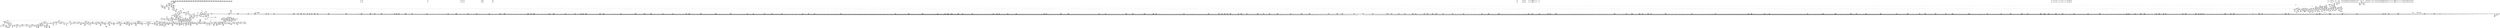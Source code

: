 digraph {
	CE0x4dbcd80 [shape=record,shape=Mrecord,label="{CE0x4dbcd80|i64_2|*Constant*}"]
	CE0x4d50d20 [shape=record,shape=Mrecord,label="{CE0x4d50d20|80:_i64,_:_CRE_1288,1296_|*MultipleSource*|security/apparmor/include/apparmor.h,117|*LoadInst*|security/apparmor/include/apparmor.h,117}"]
	CE0x4dbaf90 [shape=record,shape=Mrecord,label="{CE0x4dbaf90|COLLAPSED:_GCMRE___llvm_gcov_ctr112_internal_global_2_x_i64_zeroinitializer:_elem_0:default:}"]
	CE0x4d71f60 [shape=record,shape=Mrecord,label="{CE0x4d71f60|80:_i64,_:_CRE_567,568_}"]
	CE0x4d7b0e0 [shape=record,shape=Mrecord,label="{CE0x4d7b0e0|80:_i64,_:_CRE_176,184_|*MultipleSource*|security/apparmor/include/apparmor.h,117|*LoadInst*|security/apparmor/include/apparmor.h,117}"]
	CE0x4da4850 [shape=record,shape=Mrecord,label="{CE0x4da4850|i64_2|*Constant*}"]
	CE0x4d76360 [shape=record,shape=Mrecord,label="{CE0x4d76360|80:_i64,_:_CRE_631,632_}"]
	CE0x4d1a370 [shape=record,shape=Mrecord,label="{CE0x4d1a370|apparmor_path_chmod:tmp12|*LoadInst*|security/apparmor/lsm.c,352}"]
	CE0x4d49800 [shape=record,shape=Mrecord,label="{CE0x4d49800|0:_i16,_4:_i32,_8:_i16,_40:_%struct.super_block*,_72:_i32,_:_SCMRE_273,274_}"]
	CE0x4d971d0 [shape=record,shape=Mrecord,label="{CE0x4d971d0|common_perm:if.end|*SummSource*}"]
	CE0x4d87bb0 [shape=record,shape=Mrecord,label="{CE0x4d87bb0|80:_i64,_:_CRE_1336,1337_}"]
	CE0x4d3c390 [shape=record,shape=Mrecord,label="{CE0x4d3c390|0:_i16,_4:_i32,_8:_i16,_40:_%struct.super_block*,_72:_i32,_:_SCMRE_48,56_|*MultipleSource*|security/apparmor/include/apparmor.h,117|Function::mediated_filesystem&Arg::inode::|security/apparmor/lsm.c,349}"]
	CE0x4decb00 [shape=record,shape=Mrecord,label="{CE0x4decb00|__aa_current_profile:tmp10|security/apparmor/include/context.h,138}"]
	CE0x4d40210 [shape=record,shape=Mrecord,label="{CE0x4d40210|0:_i16,_4:_i32,_8:_i16,_40:_%struct.super_block*,_72:_i32,_:_SCMRE_157,158_}"]
	CE0x4d0c5e0 [shape=record,shape=Mrecord,label="{CE0x4d0c5e0|aa_cred_profile:tmp3|*SummSink*}"]
	CE0x4d56210 [shape=record,shape=Mrecord,label="{CE0x4d56210|0:_i16,_4:_i32,_8:_i16,_40:_%struct.super_block*,_72:_i32,_:_SCMRE_563,564_}"]
	CE0x4d82220 [shape=record,shape=Mrecord,label="{CE0x4d82220|80:_i64,_:_CRE_1263,1264_}"]
	CE0x4ceaaf0 [shape=record,shape=Mrecord,label="{CE0x4ceaaf0|apparmor_path_chmod:if.end}"]
	CE0x4db7da0 [shape=record,shape=Mrecord,label="{CE0x4db7da0|common_perm_mnt_dentry:tmp8|security/apparmor/lsm.c,208}"]
	CE0x4df47d0 [shape=record,shape=Mrecord,label="{CE0x4df47d0|aa_cred_profile:tmp8|security/apparmor/include/context.h,100}"]
	CE0x4dab6c0 [shape=record,shape=Mrecord,label="{CE0x4dab6c0|i64*_getelementptr_inbounds_(_2_x_i64_,_2_x_i64_*___llvm_gcov_ctr83,_i64_0,_i64_0)|*Constant*}"]
	CE0x4d82440 [shape=record,shape=Mrecord,label="{CE0x4d82440|80:_i64,_:_CRE_1265,1266_}"]
	CE0x4e250a0 [shape=record,shape=Mrecord,label="{CE0x4e250a0|aa_cred_profile:tmp9|security/apparmor/include/context.h,100|*SummSink*}"]
	CE0x4d17d60 [shape=record,shape=Mrecord,label="{CE0x4d17d60|i64_2|*Constant*|*SummSink*}"]
	CE0x4d95630 [shape=record,shape=Mrecord,label="{CE0x4d95630|_call_void_mcount()_#2|*SummSource*}"]
	CE0x4d1a570 [shape=record,shape=Mrecord,label="{CE0x4d1a570|aa_cred_profile:tmp31|security/apparmor/include/context.h,100|*SummSource*}"]
	CE0x4d2dda0 [shape=record,shape=Mrecord,label="{CE0x4d2dda0|apparmor_path_chmod:mnt|security/apparmor/lsm.c,352|*SummSource*}"]
	CE0x4d42ab0 [shape=record,shape=Mrecord,label="{CE0x4d42ab0|0:_i16,_4:_i32,_8:_i16,_40:_%struct.super_block*,_72:_i32,_:_SCMRE_182,183_}"]
	CE0x4cf1020 [shape=record,shape=Mrecord,label="{CE0x4cf1020|apparmor_path_chmod:d_inode|security/apparmor/lsm.c,349|*SummSink*}"]
	CE0x4d78280 [shape=record,shape=Mrecord,label="{CE0x4d78280|mediated_filesystem:s_flags|security/apparmor/include/apparmor.h,117|*SummSink*}"]
	CE0x4da0940 [shape=record,shape=Mrecord,label="{CE0x4da0940|__aa_current_profile:tmp20|security/apparmor/include/context.h,138|*SummSource*}"]
	CE0x4dbb410 [shape=record,shape=Mrecord,label="{CE0x4dbb410|i64*_getelementptr_inbounds_(_11_x_i64_,_11_x_i64_*___llvm_gcov_ctr58,_i64_0,_i64_0)|*Constant*|*SummSource*}"]
	CE0x4d80350 [shape=record,shape=Mrecord,label="{CE0x4d80350|80:_i64,_:_CRE_1234,1235_}"]
	CE0x4e2b340 [shape=record,shape=Mrecord,label="{CE0x4e2b340|aa_cred_profile:do.body5|*SummSource*}"]
	CE0x4d8e520 [shape=record,shape=Mrecord,label="{CE0x4d8e520|80:_i64,_:_CRE_1657,1658_}"]
	CE0x4dc87d0 [shape=record,shape=Mrecord,label="{CE0x4dc87d0|common_perm:tmp7|security/apparmor/lsm.c,170|*SummSource*}"]
	CE0x4d80df0 [shape=record,shape=Mrecord,label="{CE0x4d80df0|80:_i64,_:_CRE_1244,1245_}"]
	CE0x4dc7b10 [shape=record,shape=Mrecord,label="{CE0x4dc7b10|common_perm:tmp6|security/apparmor/lsm.c,169|*SummSource*}"]
	CE0x4cf85e0 [shape=record,shape=Mrecord,label="{CE0x4cf85e0|apparmor_path_chmod:bb}"]
	CE0x4d47440 [shape=record,shape=Mrecord,label="{CE0x4d47440|0:_i16,_4:_i32,_8:_i16,_40:_%struct.super_block*,_72:_i32,_:_SCMRE_251,252_}"]
	CE0x4d8db90 [shape=record,shape=Mrecord,label="{CE0x4d8db90|80:_i64,_:_CRE_1648,1649_}"]
	CE0x4da7ef0 [shape=record,shape=Mrecord,label="{CE0x4da7ef0|common_perm_mnt_dentry:tmp2|*SummSink*}"]
	CE0x4d35b60 [shape=record,shape=Mrecord,label="{CE0x4d35b60|_call_void_mcount()_#2|*SummSink*}"]
	CE0x4d768b0 [shape=record,shape=Mrecord,label="{CE0x4d768b0|80:_i64,_:_CRE_656,664_|*MultipleSource*|security/apparmor/include/apparmor.h,117|*LoadInst*|security/apparmor/include/apparmor.h,117}"]
	CE0x4d41250 [shape=record,shape=Mrecord,label="{CE0x4d41250|0:_i16,_4:_i32,_8:_i16,_40:_%struct.super_block*,_72:_i32,_:_SCMRE_167,168_}"]
	CE0x4daa920 [shape=record,shape=Mrecord,label="{CE0x4daa920|common_perm_mnt_dentry:tmp3|*SummSink*}"]
	CE0x4dbd690 [shape=record,shape=Mrecord,label="{CE0x4dbd690|__aa_current_profile:tmp|*SummSink*}"]
	CE0x4d55510 [shape=record,shape=Mrecord,label="{CE0x4d55510|0:_i16,_4:_i32,_8:_i16,_40:_%struct.super_block*,_72:_i32,_:_SCMRE_554,555_}"]
	CE0x4e18340 [shape=record,shape=Mrecord,label="{CE0x4e18340|i64*_getelementptr_inbounds_(_16_x_i64_,_16_x_i64_*___llvm_gcov_ctr46,_i64_0,_i64_10)|*Constant*|*SummSource*}"]
	CE0x4d92d60 [shape=record,shape=Mrecord,label="{CE0x4d92d60|80:_i64,_:_CRE_1864,1872_|*MultipleSource*|security/apparmor/include/apparmor.h,117|*LoadInst*|security/apparmor/include/apparmor.h,117}"]
	CE0x4d3f510 [shape=record,shape=Mrecord,label="{CE0x4d3f510|0:_i16,_4:_i32,_8:_i16,_40:_%struct.super_block*,_72:_i32,_:_SCMRE_149,150_}"]
	CE0x4e27c50 [shape=record,shape=Mrecord,label="{CE0x4e27c50|aa_cred_profile:tmp11|security/apparmor/include/context.h,100|*SummSource*}"]
	CE0x4d406f0 [shape=record,shape=Mrecord,label="{CE0x4d406f0|0:_i16,_4:_i32,_8:_i16,_40:_%struct.super_block*,_72:_i32,_:_SCMRE_160,161_}"]
	CE0x4d6e050 [shape=record,shape=Mrecord,label="{CE0x4d6e050|80:_i64,_:_CRE_432,433_}"]
	CE0x4d9eae0 [shape=record,shape=Mrecord,label="{CE0x4d9eae0|i8*_getelementptr_inbounds_(_45_x_i8_,_45_x_i8_*_.str14,_i32_0,_i32_0)|*Constant*|*SummSource*}"]
	CE0x4d2b720 [shape=record,shape=Mrecord,label="{CE0x4d2b720|GLOBAL:mediated_filesystem|*Constant*|*SummSource*}"]
	CE0x4dedbc0 [shape=record,shape=Mrecord,label="{CE0x4dedbc0|aa_cred_profile:tobool|security/apparmor/include/context.h,100|*SummSource*}"]
	CE0x4d1d2d0 [shape=record,shape=Mrecord,label="{CE0x4d1d2d0|aa_cred_profile:tmp32|security/apparmor/include/context.h,101}"]
	CE0x4d505e0 [shape=record,shape=Mrecord,label="{CE0x4d505e0|80:_i64,_:_CRE_1274,1275_}"]
	CE0x4dac6d0 [shape=record,shape=Mrecord,label="{CE0x4dac6d0|i64_-2147483648|*Constant*|*SummSource*}"]
	CE0x4d07b90 [shape=record,shape=Mrecord,label="{CE0x4d07b90|common_perm_mnt_dentry:tmp|*SummSource*}"]
	CE0x4d55b90 [shape=record,shape=Mrecord,label="{CE0x4d55b90|0:_i16,_4:_i32,_8:_i16,_40:_%struct.super_block*,_72:_i32,_:_SCMRE_559,560_}"]
	CE0x4d6d5b0 [shape=record,shape=Mrecord,label="{CE0x4d6d5b0|80:_i64,_:_CRE_422,423_}"]
	CE0x4df4410 [shape=record,shape=Mrecord,label="{CE0x4df4410|GLOBAL:__llvm_gcov_ctr46|Global_var:__llvm_gcov_ctr46|*SummSink*}"]
	CE0x4d93330 [shape=record,shape=Mrecord,label="{CE0x4d93330|80:_i64,_:_CRE_1874,1875_}"]
	CE0x4d87330 [shape=record,shape=Mrecord,label="{CE0x4d87330|80:_i64,_:_CRE_1328,1329_}"]
	CE0x4dedca0 [shape=record,shape=Mrecord,label="{CE0x4dedca0|aa_cred_profile:tobool|security/apparmor/include/context.h,100|*SummSink*}"]
	CE0x4cea9c0 [shape=record,shape=Mrecord,label="{CE0x4cea9c0|apparmor_path_chmod:return|*SummSink*}"]
	CE0x4d418d0 [shape=record,shape=Mrecord,label="{CE0x4d418d0|0:_i16,_4:_i32,_8:_i16,_40:_%struct.super_block*,_72:_i32,_:_SCMRE_171,172_}"]
	CE0x4d57c10 [shape=record,shape=Mrecord,label="{CE0x4d57c10|0:_i16,_4:_i32,_8:_i16,_40:_%struct.super_block*,_72:_i32,_:_SCMRE_579,580_}"]
	CE0x4d31740 [shape=record,shape=Mrecord,label="{CE0x4d31740|i64*_getelementptr_inbounds_(_11_x_i64_,_11_x_i64_*___llvm_gcov_ctr58,_i64_0,_i64_1)|*Constant*|*SummSource*}"]
	CE0x4d86de0 [shape=record,shape=Mrecord,label="{CE0x4d86de0|80:_i64,_:_CRE_1323,1324_}"]
	CE0x4d6bc30 [shape=record,shape=Mrecord,label="{CE0x4d6bc30|80:_i64,_:_CRE_398,399_}"]
	CE0x4d69c90 [shape=record,shape=Mrecord,label="{CE0x4d69c90|0:_i16,_4:_i32,_8:_i16,_40:_%struct.super_block*,_72:_i32,_:_SCMRE_980,981_}"]
	CE0x4d6b850 [shape=record,shape=Mrecord,label="{CE0x4d6b850|80:_i64,_:_CRE_394,395_}"]
	CE0x4d69400 [shape=record,shape=Mrecord,label="{CE0x4d69400|0:_i16,_4:_i32,_8:_i16,_40:_%struct.super_block*,_72:_i32,_:_SCMRE_976,977_}"]
	CE0x4d8d750 [shape=record,shape=Mrecord,label="{CE0x4d8d750|80:_i64,_:_CRE_1644,1645_}"]
	CE0x4dec280 [shape=record,shape=Mrecord,label="{CE0x4dec280|_call_void_mcount()_#2}"]
	CE0x4d34240 [shape=record,shape=Mrecord,label="{CE0x4d34240|_ret_i32_%call,_!dbg_!15481|security/apparmor/lsm.c,211}"]
	CE0x4d3fd30 [shape=record,shape=Mrecord,label="{CE0x4d3fd30|0:_i16,_4:_i32,_8:_i16,_40:_%struct.super_block*,_72:_i32,_:_SCMRE_154,155_}"]
	CE0x4df3290 [shape=record,shape=Mrecord,label="{CE0x4df3290|aa_cred_profile:lor.end|*SummSink*}"]
	CE0x4d58770 [shape=record,shape=Mrecord,label="{CE0x4d58770|0:_i16,_4:_i32,_8:_i16,_40:_%struct.super_block*,_72:_i32,_:_SCMRE_586,587_}"]
	CE0x4d8dca0 [shape=record,shape=Mrecord,label="{CE0x4d8dca0|80:_i64,_:_CRE_1649,1650_}"]
	CE0x4db6f60 [shape=record,shape=Mrecord,label="{CE0x4db6f60|__aa_current_profile:call3|security/apparmor/include/context.h,138|*SummSource*}"]
	CE0x4d62760 [shape=record,shape=Mrecord,label="{CE0x4d62760|0:_i16,_4:_i32,_8:_i16,_40:_%struct.super_block*,_72:_i32,_:_SCMRE_877,878_}"]
	CE0x4d38f00 [shape=record,shape=Mrecord,label="{CE0x4d38f00|i64*_getelementptr_inbounds_(_5_x_i64_,_5_x_i64_*___llvm_gcov_ctr57,_i64_0,_i64_0)|*Constant*|*SummSource*}"]
	CE0x4db9840 [shape=record,shape=Mrecord,label="{CE0x4db9840|GLOBAL:current_task|Global_var:current_task|*SummSource*}"]
	CE0x4da8d00 [shape=record,shape=Mrecord,label="{CE0x4da8d00|__aa_current_profile:tmp3|*SummSource*}"]
	CE0x4e241f0 [shape=record,shape=Mrecord,label="{CE0x4e241f0|aa_cred_profile:do.body6|*SummSource*}"]
	CE0x4d40d70 [shape=record,shape=Mrecord,label="{CE0x4d40d70|0:_i16,_4:_i32,_8:_i16,_40:_%struct.super_block*,_72:_i32,_:_SCMRE_164,165_}"]
	CE0x4d2a9d0 [shape=record,shape=Mrecord,label="{CE0x4d2a9d0|mediated_filesystem:inode|Function::mediated_filesystem&Arg::inode::|*SummSink*}"]
	CE0x4e17fd0 [shape=record,shape=Mrecord,label="{CE0x4e17fd0|i64*_getelementptr_inbounds_(_16_x_i64_,_16_x_i64_*___llvm_gcov_ctr46,_i64_0,_i64_10)|*Constant*}"]
	CE0x4d934a0 [shape=record,shape=Mrecord,label="{CE0x4d934a0|80:_i64,_:_CRE_1875,1876_}"]
	CE0x4d9cd80 [shape=record,shape=Mrecord,label="{CE0x4d9cd80|_call_void_lockdep_rcu_suspicious(i8*_getelementptr_inbounds_(_36_x_i8_,_36_x_i8_*_.str12,_i32_0,_i32_0),_i32_138,_i8*_getelementptr_inbounds_(_45_x_i8_,_45_x_i8_*_.str14,_i32_0,_i32_0))_#7,_!dbg_!15483|security/apparmor/include/context.h,138}"]
	CE0x4da7190 [shape=record,shape=Mrecord,label="{CE0x4da7190|common_perm:mode|security/apparmor/lsm.c,169|*SummSink*}"]
	CE0x4d93600 [shape=record,shape=Mrecord,label="{CE0x4d93600|80:_i64,_:_CRE_1877,1878_}"]
	CE0x4d17f30 [shape=record,shape=Mrecord,label="{CE0x4d17f30|apparmor_path_chmod:tmp4|security/apparmor/lsm.c,349}"]
	CE0x4d0c1b0 [shape=record,shape=Mrecord,label="{CE0x4d0c1b0|i64*_getelementptr_inbounds_(_11_x_i64_,_11_x_i64_*___llvm_gcov_ctr58,_i64_0,_i64_1)|*Constant*}"]
	CE0x4da1390 [shape=record,shape=Mrecord,label="{CE0x4da1390|get_current:entry|*SummSource*}"]
	CE0x4d749e0 [shape=record,shape=Mrecord,label="{CE0x4d749e0|80:_i64,_:_CRE_607,608_}"]
	CE0x4d77c40 [shape=record,shape=Mrecord,label="{CE0x4d77c40|80:_i64,_:_CRE_896,1208_|*MultipleSource*|security/apparmor/include/apparmor.h,117|*LoadInst*|security/apparmor/include/apparmor.h,117}"]
	CE0x4d0b000 [shape=record,shape=Mrecord,label="{CE0x4d0b000|i32_11|*Constant*|*SummSource*}"]
	CE0x4d7f9c0 [shape=record,shape=Mrecord,label="{CE0x4d7f9c0|80:_i64,_:_CRE_1225,1226_}"]
	CE0x4d7ee10 [shape=record,shape=Mrecord,label="{CE0x4d7ee10|80:_i64,_:_CRE_1214,1215_}"]
	CE0x4dee9c0 [shape=record,shape=Mrecord,label="{CE0x4dee9c0|__aa_current_profile:tmp4|security/apparmor/include/context.h,138|*SummSource*}"]
	CE0x4d7fbe0 [shape=record,shape=Mrecord,label="{CE0x4d7fbe0|80:_i64,_:_CRE_1227,1228_}"]
	CE0x4d3ee90 [shape=record,shape=Mrecord,label="{CE0x4d3ee90|0:_i16,_4:_i32,_8:_i16,_40:_%struct.super_block*,_72:_i32,_:_SCMRE_145,146_}"]
	CE0x4d56070 [shape=record,shape=Mrecord,label="{CE0x4d56070|0:_i16,_4:_i32,_8:_i16,_40:_%struct.super_block*,_72:_i32,_:_SCMRE_562,563_}"]
	CE0x4d724b0 [shape=record,shape=Mrecord,label="{CE0x4d724b0|80:_i64,_:_CRE_572,573_}"]
	CE0x4d321c0 [shape=record,shape=Mrecord,label="{CE0x4d321c0|i64_4|*Constant*}"]
	CE0x4dbdc40 [shape=record,shape=Mrecord,label="{CE0x4dbdc40|__aa_current_profile:do.body|*SummSource*}"]
	CE0x4ce9e40 [shape=record,shape=Mrecord,label="{CE0x4ce9e40|i32_0|*Constant*}"]
	CE0x4d81340 [shape=record,shape=Mrecord,label="{CE0x4d81340|80:_i64,_:_CRE_1249,1250_}"]
	CE0x4d36730 [shape=record,shape=Mrecord,label="{CE0x4d36730|apparmor_path_chmod:retval.0|*SummSource*}"]
	CE0x4cea7b0 [shape=record,shape=Mrecord,label="{CE0x4cea7b0|apparmor_path_chmod:tmp1|*SummSource*}"]
	CE0x4d2a7f0 [shape=record,shape=Mrecord,label="{CE0x4d2a7f0|mediated_filesystem:inode|Function::mediated_filesystem&Arg::inode::}"]
	CE0x4d5c530 [shape=record,shape=Mrecord,label="{CE0x4d5c530|0:_i16,_4:_i32,_8:_i16,_40:_%struct.super_block*,_72:_i32,_:_SCMRE_624,628_|*MultipleSource*|security/apparmor/include/apparmor.h,117|Function::mediated_filesystem&Arg::inode::|security/apparmor/lsm.c,349}"]
	CE0x4cf5480 [shape=record,shape=Mrecord,label="{CE0x4cf5480|apparmor_path_chmod:tmp2|*LoadInst*|security/apparmor/lsm.c,349}"]
	CE0x4ded890 [shape=record,shape=Mrecord,label="{CE0x4ded890|%struct.aa_task_cxt*_null|*Constant*|*SummSink*}"]
	CE0x4d6ff20 [shape=record,shape=Mrecord,label="{CE0x4d6ff20|80:_i64,_:_CRE_461,462_}"]
	CE0x4d3ea40 [shape=record,shape=Mrecord,label="{CE0x4d3ea40|0:_i16,_4:_i32,_8:_i16,_40:_%struct.super_block*,_72:_i32,_:_SCMRE_142,143_}"]
	CE0x4d4f140 [shape=record,shape=Mrecord,label="{CE0x4d4f140|0:_i16,_4:_i32,_8:_i16,_40:_%struct.super_block*,_72:_i32,_:_SCMRE_400,408_|*MultipleSource*|security/apparmor/include/apparmor.h,117|Function::mediated_filesystem&Arg::inode::|security/apparmor/lsm.c,349}"]
	CE0x4d357e0 [shape=record,shape=Mrecord,label="{CE0x4d357e0|common_perm:bb|*SummSource*}"]
	CE0x4dc51e0 [shape=record,shape=Mrecord,label="{CE0x4dc51e0|common_perm_mnt_dentry:call|security/apparmor/lsm.c,211|*SummSink*}"]
	CE0x4d55270 [shape=record,shape=Mrecord,label="{CE0x4d55270|0:_i16,_4:_i32,_8:_i16,_40:_%struct.super_block*,_72:_i32,_:_SCMRE_553,554_}"]
	CE0x4da8a20 [shape=record,shape=Mrecord,label="{CE0x4da8a20|44:_i32,_48:_i16,_128:_i8*,_:_SCMRE_28,32_|*MultipleSource*|Function::aa_cred_profile&Arg::cred::|security/apparmor/include/context.h,138|security/apparmor/include/context.h,99}"]
	CE0x4da1dd0 [shape=record,shape=Mrecord,label="{CE0x4da1dd0|_ret_%struct.task_struct*_%tmp4,_!dbg_!15471|./arch/x86/include/asm/current.h,14|*SummSink*}"]
	CE0x4dbc370 [shape=record,shape=Mrecord,label="{CE0x4dbc370|i64*_getelementptr_inbounds_(_2_x_i64_,_2_x_i64_*___llvm_gcov_ctr112,_i64_0,_i64_0)|*Constant*|*SummSink*}"]
	CE0x4d57590 [shape=record,shape=Mrecord,label="{CE0x4d57590|0:_i16,_4:_i32,_8:_i16,_40:_%struct.super_block*,_72:_i32,_:_SCMRE_575,576_}"]
	CE0x4d797d0 [shape=record,shape=Mrecord,label="{CE0x4d797d0|80:_i64,_:_CRE_72,80_|*MultipleSource*|security/apparmor/include/apparmor.h,117|*LoadInst*|security/apparmor/include/apparmor.h,117}"]
	CE0x4d573f0 [shape=record,shape=Mrecord,label="{CE0x4d573f0|0:_i16,_4:_i32,_8:_i16,_40:_%struct.super_block*,_72:_i32,_:_SCMRE_574,575_}"]
	CE0x4d60760 [shape=record,shape=Mrecord,label="{CE0x4d60760|0:_i16,_4:_i32,_8:_i16,_40:_%struct.super_block*,_72:_i32,_:_SCMRE_832,840_|*MultipleSource*|security/apparmor/include/apparmor.h,117|Function::mediated_filesystem&Arg::inode::|security/apparmor/lsm.c,349}"]
	CE0x4d75d00 [shape=record,shape=Mrecord,label="{CE0x4d75d00|80:_i64,_:_CRE_625,626_}"]
	CE0x4d2ccc0 [shape=record,shape=Mrecord,label="{CE0x4d2ccc0|0:_i16,_4:_i32,_8:_i16,_40:_%struct.super_block*,_72:_i32,_:_SCMRE_4,8_|*MultipleSource*|security/apparmor/include/apparmor.h,117|Function::mediated_filesystem&Arg::inode::|security/apparmor/lsm.c,349}"]
	CE0x4d2fdb0 [shape=record,shape=Mrecord,label="{CE0x4d2fdb0|common_perm_mnt_dentry:entry}"]
	CE0x4d32a90 [shape=record,shape=Mrecord,label="{CE0x4d32a90|common_perm_mnt_dentry:tmp6|security/apparmor/lsm.c,207|*SummSource*}"]
	CE0x4df34b0 [shape=record,shape=Mrecord,label="{CE0x4df34b0|aa_cred_profile:do.end10|*SummSource*}"]
	CE0x4d47c60 [shape=record,shape=Mrecord,label="{CE0x4d47c60|0:_i16,_4:_i32,_8:_i16,_40:_%struct.super_block*,_72:_i32,_:_SCMRE_256,257_}"]
	CE0x4e0be00 [shape=record,shape=Mrecord,label="{CE0x4e0be00|aa_cred_profile:cred|Function::aa_cred_profile&Arg::cred::|*SummSource*}"]
	CE0x4df1890 [shape=record,shape=Mrecord,label="{CE0x4df1890|__aa_current_profile:tmp12|security/apparmor/include/context.h,138|*SummSource*}"]
	CE0x4d8e410 [shape=record,shape=Mrecord,label="{CE0x4d8e410|80:_i64,_:_CRE_1656,1657_}"]
	CE0x4dbbad0 [shape=record,shape=Mrecord,label="{CE0x4dbbad0|get_current:tmp2}"]
	CE0x4d7ea30 [shape=record,shape=Mrecord,label="{CE0x4d7ea30|80:_i64,_:_CRE_1210,1211_}"]
	CE0x4dc7c90 [shape=record,shape=Mrecord,label="{CE0x4dc7c90|common_perm:tmp6|security/apparmor/lsm.c,169|*SummSink*}"]
	CE0x4e0ec60 [shape=record,shape=Mrecord,label="{CE0x4e0ec60|44:_i32,_48:_i16,_128:_i8*,_:_SCMRE_120,128_|*MultipleSource*|Function::aa_cred_profile&Arg::cred::|security/apparmor/include/context.h,138|security/apparmor/include/context.h,99}"]
	CE0x4d7b8a0 [shape=record,shape=Mrecord,label="{CE0x4d7b8a0|80:_i64,_:_CRE_208,216_|*MultipleSource*|security/apparmor/include/apparmor.h,117|*LoadInst*|security/apparmor/include/apparmor.h,117}"]
	CE0x4dac7a0 [shape=record,shape=Mrecord,label="{CE0x4dac7a0|i64_-2147483648|*Constant*|*SummSink*}"]
	CE0x4d17ec0 [shape=record,shape=Mrecord,label="{CE0x4d17ec0|apparmor_path_chmod:tmp4|security/apparmor/lsm.c,349|*SummSink*}"]
	CE0x4d273c0 [shape=record,shape=Mrecord,label="{CE0x4d273c0|mediated_filesystem:tmp3|*SummSource*}"]
	CE0x4cf9a70 [shape=record,shape=Mrecord,label="{CE0x4cf9a70|GLOBAL:__llvm_gcov_ctr82|Global_var:__llvm_gcov_ctr82|*SummSource*}"]
	CE0x4d7db80 [shape=record,shape=Mrecord,label="{CE0x4d7db80|80:_i64,_:_CRE_352,360_|*MultipleSource*|security/apparmor/include/apparmor.h,117|*LoadInst*|security/apparmor/include/apparmor.h,117}"]
	CE0x4da3520 [shape=record,shape=Mrecord,label="{CE0x4da3520|common_perm_mnt_dentry:i_uid|security/apparmor/lsm.c,207|*SummSource*}"]
	CE0x4d2a780 [shape=record,shape=Mrecord,label="{CE0x4d2a780|_ret_i1_%lnot,_!dbg_!15473|security/apparmor/include/apparmor.h,117}"]
	CE0x4d62900 [shape=record,shape=Mrecord,label="{CE0x4d62900|0:_i16,_4:_i32,_8:_i16,_40:_%struct.super_block*,_72:_i32,_:_SCMRE_878,879_}"]
	CE0x4d923b0 [shape=record,shape=Mrecord,label="{CE0x4d923b0|80:_i64,_:_CRE_1824,1828_|*MultipleSource*|security/apparmor/include/apparmor.h,117|*LoadInst*|security/apparmor/include/apparmor.h,117}"]
	CE0x4d46450 [shape=record,shape=Mrecord,label="{CE0x4d46450|0:_i16,_4:_i32,_8:_i16,_40:_%struct.super_block*,_72:_i32,_:_SCMRE_241,242_}"]
	CE0x4d6f370 [shape=record,shape=Mrecord,label="{CE0x4d6f370|80:_i64,_:_CRE_450,451_}"]
	CE0x4d757b0 [shape=record,shape=Mrecord,label="{CE0x4d757b0|80:_i64,_:_CRE_620,621_}"]
	CE0x4d43950 [shape=record,shape=Mrecord,label="{CE0x4d43950|0:_i16,_4:_i32,_8:_i16,_40:_%struct.super_block*,_72:_i32,_:_SCMRE_191,192_}"]
	CE0x4d2aff0 [shape=record,shape=Mrecord,label="{CE0x4d2aff0|i64_2|*Constant*}"]
	CE0x4d7e510 [shape=record,shape=Mrecord,label="{CE0x4d7e510|i32_10|*Constant*|*SummSink*}"]
	CE0x4d51680 [shape=record,shape=Mrecord,label="{CE0x4d51680|80:_i64,_:_CRE_1308,1309_}"]
	CE0x4df0410 [shape=record,shape=Mrecord,label="{CE0x4df0410|aa_cred_profile:security|security/apparmor/include/context.h,99|*SummSource*}"]
	CE0x4d65680 [shape=record,shape=Mrecord,label="{CE0x4d65680|0:_i16,_4:_i32,_8:_i16,_40:_%struct.super_block*,_72:_i32,_:_SCMRE_906,907_}"]
	CE0x4ceae60 [shape=record,shape=Mrecord,label="{CE0x4ceae60|apparmor_path_chmod:return|*SummSource*}"]
	CE0x4d8ccb0 [shape=record,shape=Mrecord,label="{CE0x4d8ccb0|80:_i64,_:_CRE_1634,1635_}"]
	CE0x4e28850 [shape=record,shape=Mrecord,label="{CE0x4e28850|aa_cred_profile:tmp29|security/apparmor/include/context.h,100|*SummSink*}"]
	CE0x4dba2f0 [shape=record,shape=Mrecord,label="{CE0x4dba2f0|i64_0|*Constant*}"]
	CE0x4d32290 [shape=record,shape=Mrecord,label="{CE0x4d32290|i64_4|*Constant*|*SummSource*}"]
	CE0x4dc6e10 [shape=record,shape=Mrecord,label="{CE0x4dc6e10|GLOBAL:__llvm_gcov_ctr57|Global_var:__llvm_gcov_ctr57|*SummSource*}"]
	CE0x4d4fe60 [shape=record,shape=Mrecord,label="{CE0x4d4fe60|0:_i16,_4:_i32,_8:_i16,_40:_%struct.super_block*,_72:_i32,_:_SCMRE_440,448_|*MultipleSource*|security/apparmor/include/apparmor.h,117|Function::mediated_filesystem&Arg::inode::|security/apparmor/lsm.c,349}"]
	CE0x4d6fe10 [shape=record,shape=Mrecord,label="{CE0x4d6fe10|80:_i64,_:_CRE_460,461_}"]
	CE0x4e27110 [shape=record,shape=Mrecord,label="{CE0x4e27110|44:_i32,_48:_i16,_128:_i8*,_:_SCMRE_48,52_|*MultipleSource*|Function::aa_cred_profile&Arg::cred::|security/apparmor/include/context.h,138|security/apparmor/include/context.h,99}"]
	CE0x4d8a740 [shape=record,shape=Mrecord,label="{CE0x4d8a740|80:_i64,_:_CRE_1384,1392_|*MultipleSource*|security/apparmor/include/apparmor.h,117|*LoadInst*|security/apparmor/include/apparmor.h,117}"]
	CE0x4e15970 [shape=record,shape=Mrecord,label="{CE0x4e15970|void_(i8*,_i32,_i64)*_asm_sideeffect_1:_09ud2_0A.pushsection___bug_table,_22a_22_0A2:_09.long_1b_-_2b,_$_0:c_-_2b_0A_09.word_$_1:c_,_0_0A_09.org_2b+$_2:c_0A.popsection_,_i,i,i,_dirflag_,_fpsr_,_flags_}"]
	CE0x4d5d490 [shape=record,shape=Mrecord,label="{CE0x4d5d490|0:_i16,_4:_i32,_8:_i16,_40:_%struct.super_block*,_72:_i32,_:_SCMRE_672,680_|*MultipleSource*|security/apparmor/include/apparmor.h,117|Function::mediated_filesystem&Arg::inode::|security/apparmor/lsm.c,349}"]
	CE0x4d7c250 [shape=record,shape=Mrecord,label="{CE0x4d7c250|80:_i64,_:_CRE_256,264_|*MultipleSource*|security/apparmor/include/apparmor.h,117|*LoadInst*|security/apparmor/include/apparmor.h,117}"]
	CE0x4d9ac30 [shape=record,shape=Mrecord,label="{CE0x4d9ac30|__aa_current_profile:tmp15|security/apparmor/include/context.h,138|*SummSink*}"]
	CE0x4d6f040 [shape=record,shape=Mrecord,label="{CE0x4d6f040|80:_i64,_:_CRE_447,448_}"]
	CE0x4d9f5e0 [shape=record,shape=Mrecord,label="{CE0x4d9f5e0|__aa_current_profile:tmp18|security/apparmor/include/context.h,138|*SummSource*}"]
	CE0x4d78550 [shape=record,shape=Mrecord,label="{CE0x4d78550|80:_i64,_:_CRE_8,16_|*MultipleSource*|security/apparmor/include/apparmor.h,117|*LoadInst*|security/apparmor/include/apparmor.h,117}"]
	CE0x4d7c630 [shape=record,shape=Mrecord,label="{CE0x4d7c630|80:_i64,_:_CRE_268,272_|*MultipleSource*|security/apparmor/include/apparmor.h,117|*LoadInst*|security/apparmor/include/apparmor.h,117}"]
	CE0x4d70aa0 [shape=record,shape=Mrecord,label="{CE0x4d70aa0|80:_i64,_:_CRE_504,512_|*MultipleSource*|security/apparmor/include/apparmor.h,117|*LoadInst*|security/apparmor/include/apparmor.h,117}"]
	CE0x4d6a4a0 [shape=record,shape=Mrecord,label="{CE0x4d6a4a0|0:_i16,_4:_i32,_8:_i16,_40:_%struct.super_block*,_72:_i32,_:_SCMRE_992,1000_|*MultipleSource*|security/apparmor/include/apparmor.h,117|Function::mediated_filesystem&Arg::inode::|security/apparmor/lsm.c,349}"]
	CE0x4e2a5c0 [shape=record,shape=Mrecord,label="{CE0x4e2a5c0|aa_cred_profile:tmp19|security/apparmor/include/context.h,100}"]
	CE0x4da3b10 [shape=record,shape=Mrecord,label="{CE0x4da3b10|common_perm_mnt_dentry:tmp5|security/apparmor/lsm.c,207|*SummSource*}"]
	CE0x4d93930 [shape=record,shape=Mrecord,label="{CE0x4d93930|80:_i64,_:_CRE_1880,1884_|*MultipleSource*|security/apparmor/include/apparmor.h,117|*LoadInst*|security/apparmor/include/apparmor.h,117}"]
	CE0x4db9bf0 [shape=record,shape=Mrecord,label="{CE0x4db9bf0|__aa_current_profile:tmp9|security/apparmor/include/context.h,138|*SummSink*}"]
	CE0x4d19ef0 [shape=record,shape=Mrecord,label="{CE0x4d19ef0|apparmor_path_chmod:tmp10|security/apparmor/lsm.c,352}"]
	CE0x4d2f740 [shape=record,shape=Mrecord,label="{CE0x4d2f740|apparmor_path_chmod:call2|security/apparmor/lsm.c,352}"]
	CE0x4e0d590 [shape=record,shape=Mrecord,label="{CE0x4e0d590|aa_cred_profile:conv|security/apparmor/include/context.h,100|*SummSink*}"]
	CE0x4d40550 [shape=record,shape=Mrecord,label="{CE0x4d40550|0:_i16,_4:_i32,_8:_i16,_40:_%struct.super_block*,_72:_i32,_:_SCMRE_159,160_}"]
	CE0x4cf4920 [shape=record,shape=Mrecord,label="{CE0x4cf4920|apparmor_path_chmod:tmp6|security/apparmor/lsm.c,349|*SummSink*}"]
	CE0x4da82c0 [shape=record,shape=Mrecord,label="{CE0x4da82c0|common_perm:call|security/apparmor/lsm.c,168}"]
	CE0x4daa790 [shape=record,shape=Mrecord,label="{CE0x4daa790|__aa_current_profile:land.lhs.true|*SummSink*}"]
	CE0x4d87660 [shape=record,shape=Mrecord,label="{CE0x4d87660|80:_i64,_:_CRE_1331,1332_}"]
	CE0x4d87880 [shape=record,shape=Mrecord,label="{CE0x4d87880|80:_i64,_:_CRE_1333,1334_}"]
	CE0x4d88870 [shape=record,shape=Mrecord,label="{CE0x4d88870|80:_i64,_:_CRE_1348,1349_}"]
	CE0x4cffe90 [shape=record,shape=Mrecord,label="{CE0x4cffe90|apparmor_path_chmod:tmp8|security/apparmor/lsm.c,350|*SummSource*}"]
	CE0x4dbb620 [shape=record,shape=Mrecord,label="{CE0x4dbb620|i64*_getelementptr_inbounds_(_11_x_i64_,_11_x_i64_*___llvm_gcov_ctr58,_i64_0,_i64_0)|*Constant*|*SummSink*}"]
	CE0x4d2fc80 [shape=record,shape=Mrecord,label="{CE0x4d2fc80|GLOBAL:common_perm_mnt_dentry|*Constant*|*SummSource*}"]
	CE0x4d5ecd0 [shape=record,shape=Mrecord,label="{CE0x4d5ecd0|0:_i16,_4:_i32,_8:_i16,_40:_%struct.super_block*,_72:_i32,_:_SCMRE_744,752_|*MultipleSource*|security/apparmor/include/apparmor.h,117|Function::mediated_filesystem&Arg::inode::|security/apparmor/lsm.c,349}"]
	CE0x4d3fb90 [shape=record,shape=Mrecord,label="{CE0x4d3fb90|0:_i16,_4:_i32,_8:_i16,_40:_%struct.super_block*,_72:_i32,_:_SCMRE_153,154_}"]
	CE0x4deef60 [shape=record,shape=Mrecord,label="{CE0x4deef60|__aa_current_profile:if.then|*SummSource*}"]
	CE0x4d6d280 [shape=record,shape=Mrecord,label="{CE0x4d6d280|80:_i64,_:_CRE_419,420_}"]
	CE0x4d6bb20 [shape=record,shape=Mrecord,label="{CE0x4d6bb20|80:_i64,_:_CRE_397,398_}"]
	CE0x4cf4d40 [shape=record,shape=Mrecord,label="{CE0x4cf4d40|apparmor_path_chmod:path|Function::apparmor_path_chmod&Arg::path::|*SummSink*}"]
	CE0x4d4cda0 [shape=record,shape=Mrecord,label="{CE0x4d4cda0|0:_i16,_4:_i32,_8:_i16,_40:_%struct.super_block*,_72:_i32,_:_SCMRE_306,307_}"]
	CE0x4ded080 [shape=record,shape=Mrecord,label="{CE0x4ded080|get_current:tmp4|./arch/x86/include/asm/current.h,14|*SummSource*}"]
	CE0x4d661e0 [shape=record,shape=Mrecord,label="{CE0x4d661e0|0:_i16,_4:_i32,_8:_i16,_40:_%struct.super_block*,_72:_i32,_:_SCMRE_913,914_}"]
	CE0x4d45830 [shape=record,shape=Mrecord,label="{CE0x4d45830|0:_i16,_4:_i32,_8:_i16,_40:_%struct.super_block*,_72:_i32,_:_SCMRE_216,224_|*MultipleSource*|security/apparmor/include/apparmor.h,117|Function::mediated_filesystem&Arg::inode::|security/apparmor/lsm.c,349}"]
	CE0x4df24c0 [shape=record,shape=Mrecord,label="{CE0x4df24c0|44:_i32,_48:_i16,_128:_i8*,_:_SCMRE_144,152_|*MultipleSource*|Function::aa_cred_profile&Arg::cred::|security/apparmor/include/context.h,138|security/apparmor/include/context.h,99}"]
	CE0x4d75590 [shape=record,shape=Mrecord,label="{CE0x4d75590|80:_i64,_:_CRE_618,619_}"]
	CE0x4dbdce0 [shape=record,shape=Mrecord,label="{CE0x4dbdce0|__aa_current_profile:do.body}"]
	CE0x4cf22d0 [shape=record,shape=Mrecord,label="{CE0x4cf22d0|apparmor_path_chmod:tmp}"]
	CE0x4df39b0 [shape=record,shape=Mrecord,label="{CE0x4df39b0|get_current:tmp1}"]
	CE0x4d66040 [shape=record,shape=Mrecord,label="{CE0x4d66040|0:_i16,_4:_i32,_8:_i16,_40:_%struct.super_block*,_72:_i32,_:_SCMRE_912,913_}"]
	CE0x4d32f20 [shape=record,shape=Mrecord,label="{CE0x4d32f20|i32_4|*Constant*|*SummSource*}"]
	CE0x4cfe500 [shape=record,shape=Mrecord,label="{CE0x4cfe500|i32_1|*Constant*|*SummSource*}"]
	CE0x4dc80d0 [shape=record,shape=Mrecord,label="{CE0x4dc80d0|i64*_getelementptr_inbounds_(_5_x_i64_,_5_x_i64_*___llvm_gcov_ctr57,_i64_0,_i64_3)|*Constant*|*SummSource*}"]
	CE0x4d62aa0 [shape=record,shape=Mrecord,label="{CE0x4d62aa0|0:_i16,_4:_i32,_8:_i16,_40:_%struct.super_block*,_72:_i32,_:_SCMRE_879,880_}"]
	CE0x4db9550 [shape=record,shape=Mrecord,label="{CE0x4db9550|__aa_current_profile:tmp6|security/apparmor/include/context.h,138|*SummSink*}"]
	CE0x4d9ef60 [shape=record,shape=Mrecord,label="{CE0x4d9ef60|i64*_getelementptr_inbounds_(_11_x_i64_,_11_x_i64_*___llvm_gcov_ctr58,_i64_0,_i64_9)|*Constant*}"]
	CE0x4d82110 [shape=record,shape=Mrecord,label="{CE0x4d82110|80:_i64,_:_CRE_1262,1263_}"]
	CE0x4d9d810 [shape=record,shape=Mrecord,label="{CE0x4d9d810|i8*_getelementptr_inbounds_(_36_x_i8_,_36_x_i8_*_.str12,_i32_0,_i32_0)|*Constant*|*SummSink*}"]
	CE0x4dc6020 [shape=record,shape=Mrecord,label="{CE0x4dc6020|common_perm:op|Function::common_perm&Arg::op::|*SummSink*}"]
	CE0x4d73170 [shape=record,shape=Mrecord,label="{CE0x4d73170|80:_i64,_:_CRE_584,585_}"]
	CE0x4d68740 [shape=record,shape=Mrecord,label="{CE0x4d68740|0:_i16,_4:_i32,_8:_i16,_40:_%struct.super_block*,_72:_i32,_:_SCMRE_936,944_|*MultipleSource*|security/apparmor/include/apparmor.h,117|Function::mediated_filesystem&Arg::inode::|security/apparmor/lsm.c,349}"]
	CE0x4d8d420 [shape=record,shape=Mrecord,label="{CE0x4d8d420|80:_i64,_:_CRE_1641,1642_}"]
	CE0x4d9c310 [shape=record,shape=Mrecord,label="{CE0x4d9c310|__aa_current_profile:tmp14|security/apparmor/include/context.h,138|*SummSink*}"]
	CE0x4d65820 [shape=record,shape=Mrecord,label="{CE0x4d65820|0:_i16,_4:_i32,_8:_i16,_40:_%struct.super_block*,_72:_i32,_:_SCMRE_907,908_}"]
	CE0x4d503a0 [shape=record,shape=Mrecord,label="{CE0x4d503a0|0:_i16,_4:_i32,_8:_i16,_40:_%struct.super_block*,_72:_i32,_:_SCMRE_456,464_|*MultipleSource*|security/apparmor/include/apparmor.h,117|Function::mediated_filesystem&Arg::inode::|security/apparmor/lsm.c,349}"]
	CE0x4e1b1d0 [shape=record,shape=Mrecord,label="{CE0x4e1b1d0|aa_cred_profile:tmp28|security/apparmor/include/context.h,100}"]
	CE0x4e0d030 [shape=record,shape=Mrecord,label="{CE0x4e0d030|aa_cred_profile:lnot.ext|security/apparmor/include/context.h,100|*SummSink*}"]
	CE0x4dbc860 [shape=record,shape=Mrecord,label="{CE0x4dbc860|__aa_current_profile:tmp11|security/apparmor/include/context.h,138|*SummSink*}"]
	CE0x4dab0a0 [shape=record,shape=Mrecord,label="{CE0x4dab0a0|0:_%struct.vfsmount*,_8:_%struct.dentry*,_:_SCMRE_0,8_|*MultipleSource*|security/apparmor/lsm.c, 206|security/apparmor/lsm.c,206}"]
	CE0x4dec150 [shape=record,shape=Mrecord,label="{CE0x4dec150|__aa_current_profile:land.lhs.true2}"]
	CE0x4d81670 [shape=record,shape=Mrecord,label="{CE0x4d81670|80:_i64,_:_CRE_1252,1253_}"]
	CE0x4d50c10 [shape=record,shape=Mrecord,label="{CE0x4d50c10|80:_i64,_:_CRE_1280,1288_|*MultipleSource*|security/apparmor/include/apparmor.h,117|*LoadInst*|security/apparmor/include/apparmor.h,117}"]
	CE0x4e23d00 [shape=record,shape=Mrecord,label="{CE0x4e23d00|aa_cred_profile:lor.rhs|*SummSink*}"]
	CE0x4d42f90 [shape=record,shape=Mrecord,label="{CE0x4d42f90|0:_i16,_4:_i32,_8:_i16,_40:_%struct.super_block*,_72:_i32,_:_SCMRE_185,186_}"]
	CE0x4d4e6c0 [shape=record,shape=Mrecord,label="{CE0x4d4e6c0|0:_i16,_4:_i32,_8:_i16,_40:_%struct.super_block*,_72:_i32,_:_SCMRE_360,376_|*MultipleSource*|security/apparmor/include/apparmor.h,117|Function::mediated_filesystem&Arg::inode::|security/apparmor/lsm.c,349}"]
	CE0x4d8ffb0 [shape=record,shape=Mrecord,label="{CE0x4d8ffb0|80:_i64,_:_CRE_1682,1683_}"]
	CE0x4d6d4a0 [shape=record,shape=Mrecord,label="{CE0x4d6d4a0|80:_i64,_:_CRE_421,422_}"]
	CE0x4d2e050 [shape=record,shape=Mrecord,label="{CE0x4d2e050|apparmor_path_chmod:tmp12|*LoadInst*|security/apparmor/lsm.c,352|*SummSource*}"]
	CE0x4e19150 [shape=record,shape=Mrecord,label="{CE0x4e19150|aa_cred_profile:tmp25|security/apparmor/include/context.h,100|*SummSink*}"]
	CE0x4d4cc00 [shape=record,shape=Mrecord,label="{CE0x4d4cc00|0:_i16,_4:_i32,_8:_i16,_40:_%struct.super_block*,_72:_i32,_:_SCMRE_305,306_}"]
	CE0x4dc7350 [shape=record,shape=Mrecord,label="{CE0x4dc7350|common_perm:tmp4|security/apparmor/lsm.c,169|*SummSink*}"]
	CE0x4e29640 [shape=record,shape=Mrecord,label="{CE0x4e29640|i64*_getelementptr_inbounds_(_16_x_i64_,_16_x_i64_*___llvm_gcov_ctr46,_i64_0,_i64_7)|*Constant*}"]
	CE0x4ded430 [shape=record,shape=Mrecord,label="{CE0x4ded430|aa_cred_profile:do.cond|*SummSource*}"]
	CE0x4d61a70 [shape=record,shape=Mrecord,label="{CE0x4d61a70|0:_i16,_4:_i32,_8:_i16,_40:_%struct.super_block*,_72:_i32,_:_SCMRE_868,869_}"]
	CE0x4d0b070 [shape=record,shape=Mrecord,label="{CE0x4d0b070|i32_11|*Constant*|*SummSink*}"]
	CE0x4d7a130 [shape=record,shape=Mrecord,label="{CE0x4d7a130|80:_i64,_:_CRE_112,120_|*MultipleSource*|security/apparmor/include/apparmor.h,117|*LoadInst*|security/apparmor/include/apparmor.h,117}"]
	CE0x4d708b0 [shape=record,shape=Mrecord,label="{CE0x4d708b0|80:_i64,_:_CRE_496,504_|*MultipleSource*|security/apparmor/include/apparmor.h,117|*LoadInst*|security/apparmor/include/apparmor.h,117}"]
	CE0x4e15ea0 [shape=record,shape=Mrecord,label="{CE0x4e15ea0|void_(i8*,_i32,_i64)*_asm_sideeffect_1:_09ud2_0A.pushsection___bug_table,_22a_22_0A2:_09.long_1b_-_2b,_$_0:c_-_2b_0A_09.word_$_1:c_,_0_0A_09.org_2b+$_2:c_0A.popsection_,_i,i,i,_dirflag_,_fpsr_,_flags_|*SummSource*}"]
	CE0x4d0bf90 [shape=record,shape=Mrecord,label="{CE0x4d0bf90|__aa_current_profile:tmp1|*SummSource*}"]
	CE0x4d0c420 [shape=record,shape=Mrecord,label="{CE0x4d0c420|aa_cred_profile:tmp3}"]
	CE0x4d78d90 [shape=record,shape=Mrecord,label="{CE0x4d78d90|80:_i64,_:_CRE_24,32_|*MultipleSource*|security/apparmor/include/apparmor.h,117|*LoadInst*|security/apparmor/include/apparmor.h,117}"]
	CE0x4d1d9d0 [shape=record,shape=Mrecord,label="{CE0x4d1d9d0|aa_cred_profile:tmp33|security/apparmor/include/context.h,101|*SummSource*}"]
	CE0x4e24d30 [shape=record,shape=Mrecord,label="{CE0x4e24d30|aa_cred_profile:tmp9|security/apparmor/include/context.h,100}"]
	CE0x4d9dd80 [shape=record,shape=Mrecord,label="{CE0x4d9dd80|GLOBAL:lockdep_rcu_suspicious|*Constant*|*SummSink*}"]
	CE0x4dc2f50 [shape=record,shape=Mrecord,label="{CE0x4dc2f50|aa_cred_profile:bb|*SummSource*}"]
	CE0x4d16890 [shape=record,shape=Mrecord,label="{CE0x4d16890|0:_i16,_4:_i32,_8:_i16,_40:_%struct.super_block*,_72:_i32,_:_SCMRE_475,476_}"]
	CE0x4d69160 [shape=record,shape=Mrecord,label="{CE0x4d69160|0:_i16,_4:_i32,_8:_i16,_40:_%struct.super_block*,_72:_i32,_:_SCMRE_968,976_|*MultipleSource*|security/apparmor/include/apparmor.h,117|Function::mediated_filesystem&Arg::inode::|security/apparmor/lsm.c,349}"]
	CE0x4d5acd0 [shape=record,shape=Mrecord,label="{CE0x4d5acd0|0:_i16,_4:_i32,_8:_i16,_40:_%struct.super_block*,_72:_i32,_:_SCMRE_609,610_}"]
	CE0x4d7aef0 [shape=record,shape=Mrecord,label="{CE0x4d7aef0|80:_i64,_:_CRE_160,176_|*MultipleSource*|security/apparmor/include/apparmor.h,117|*LoadInst*|security/apparmor/include/apparmor.h,117}"]
	CE0x4d63fc0 [shape=record,shape=Mrecord,label="{CE0x4d63fc0|0:_i16,_4:_i32,_8:_i16,_40:_%struct.super_block*,_72:_i32,_:_SCMRE_892,893_}"]
	CE0x4d0f4b0 [shape=record,shape=Mrecord,label="{CE0x4d0f4b0|common_perm_mnt_dentry:mnt|Function::common_perm_mnt_dentry&Arg::mnt::}"]
	CE0x4d51d90 [shape=record,shape=Mrecord,label="{CE0x4d51d90|80:_i64,_:_CRE_1315,1316_}"]
	CE0x4d42430 [shape=record,shape=Mrecord,label="{CE0x4d42430|0:_i16,_4:_i32,_8:_i16,_40:_%struct.super_block*,_72:_i32,_:_SCMRE_178,179_}"]
	CE0x4dc71e0 [shape=record,shape=Mrecord,label="{CE0x4dc71e0|common_perm:tmp5|security/apparmor/lsm.c,169}"]
	CE0x4d4a360 [shape=record,shape=Mrecord,label="{CE0x4d4a360|0:_i16,_4:_i32,_8:_i16,_40:_%struct.super_block*,_72:_i32,_:_SCMRE_280,281_}"]
	CE0x4d38a00 [shape=record,shape=Mrecord,label="{CE0x4d38a00|aa_cred_profile:do.end8}"]
	CE0x4cf2200 [shape=record,shape=Mrecord,label="{CE0x4cf2200|apparmor_path_chmod:tmp1}"]
	CE0x4e0e700 [shape=record,shape=Mrecord,label="{CE0x4e0e700|aa_cred_profile:do.cond}"]
	CE0x4d7a730 [shape=record,shape=Mrecord,label="{CE0x4d7a730|80:_i64,_:_CRE_132,136_|*MultipleSource*|security/apparmor/include/apparmor.h,117|*LoadInst*|security/apparmor/include/apparmor.h,117}"]
	CE0x4db8c00 [shape=record,shape=Mrecord,label="{CE0x4db8c00|GLOBAL:__aa_current_profile.__warned|Global_var:__aa_current_profile.__warned|*SummSource*}"]
	CE0x4d261c0 [shape=record,shape=Mrecord,label="{CE0x4d261c0|i64_2|*Constant*}"]
	CE0x4d98c50 [shape=record,shape=Mrecord,label="{CE0x4d98c50|44:_i32,_48:_i16,_128:_i8*,_:_SCMRE_36,40_|*MultipleSource*|Function::aa_cred_profile&Arg::cred::|security/apparmor/include/context.h,138|security/apparmor/include/context.h,99}"]
	CE0x4d48480 [shape=record,shape=Mrecord,label="{CE0x4d48480|0:_i16,_4:_i32,_8:_i16,_40:_%struct.super_block*,_72:_i32,_:_SCMRE_261,262_}"]
	CE0x4d6f7b0 [shape=record,shape=Mrecord,label="{CE0x4d6f7b0|80:_i64,_:_CRE_454,455_}"]
	CE0x4d3eb50 [shape=record,shape=Mrecord,label="{CE0x4d3eb50|0:_i16,_4:_i32,_8:_i16,_40:_%struct.super_block*,_72:_i32,_:_SCMRE_143,144_}"]
	CE0x4db7740 [shape=record,shape=Mrecord,label="{CE0x4db7740|common_perm_mnt_dentry:tmp7|*LoadInst*|security/apparmor/lsm.c,208|*SummSink*}"]
	CE0x4d41db0 [shape=record,shape=Mrecord,label="{CE0x4d41db0|0:_i16,_4:_i32,_8:_i16,_40:_%struct.super_block*,_72:_i32,_:_SCMRE_174,175_}"]
	CE0x4d33030 [shape=record,shape=Mrecord,label="{CE0x4d33030|i32_4|*Constant*|*SummSink*}"]
	CE0x4d2f900 [shape=record,shape=Mrecord,label="{CE0x4d2f900|apparmor_path_chmod:call2|security/apparmor/lsm.c,352|*SummSource*}"]
	CE0x4d507d0 [shape=record,shape=Mrecord,label="{CE0x4d507d0|80:_i64,_:_CRE_1276,1277_}"]
	CE0x4d6e7c0 [shape=record,shape=Mrecord,label="{CE0x4d6e7c0|80:_i64,_:_CRE_439,440_}"]
	CE0x4d00340 [shape=record,shape=Mrecord,label="{CE0x4d00340|apparmor_path_chmod:tmp9|security/apparmor/lsm.c,350}"]
	CE0x4d5a650 [shape=record,shape=Mrecord,label="{CE0x4d5a650|0:_i16,_4:_i32,_8:_i16,_40:_%struct.super_block*,_72:_i32,_:_SCMRE_605,606_}"]
	CE0x4dc1080 [shape=record,shape=Mrecord,label="{CE0x4dc1080|aa_path_perm:cond|Function::aa_path_perm&Arg::cond::|*SummSource*}"]
	CE0x4d79f50 [shape=record,shape=Mrecord,label="{CE0x4d79f50|80:_i64,_:_CRE_104,112_|*MultipleSource*|security/apparmor/include/apparmor.h,117|*LoadInst*|security/apparmor/include/apparmor.h,117}"]
	CE0x4d410b0 [shape=record,shape=Mrecord,label="{CE0x4d410b0|0:_i16,_4:_i32,_8:_i16,_40:_%struct.super_block*,_72:_i32,_:_SCMRE_166,167_}"]
	CE0x4d89ca0 [shape=record,shape=Mrecord,label="{CE0x4d89ca0|80:_i64,_:_CRE_1367,1368_}"]
	CE0x4d38c40 [shape=record,shape=Mrecord,label="{CE0x4d38c40|aa_cred_profile:do.end8|*SummSink*}"]
	CE0x4e13090 [shape=record,shape=Mrecord,label="{CE0x4e13090|aa_cred_profile:tmp21|security/apparmor/include/context.h,100|*SummSource*}"]
	CE0x4d7e610 [shape=record,shape=Mrecord,label="{CE0x4d7e610|mediated_filesystem:s_flags|security/apparmor/include/apparmor.h,117}"]
	CE0x4e1b240 [shape=record,shape=Mrecord,label="{CE0x4e1b240|aa_cred_profile:tmp28|security/apparmor/include/context.h,100|*SummSource*}"]
	CE0x4dc2990 [shape=record,shape=Mrecord,label="{CE0x4dc2990|common_perm:tmp10|security/apparmor/lsm.c,172}"]
	CE0x4d60a00 [shape=record,shape=Mrecord,label="{CE0x4d60a00|0:_i16,_4:_i32,_8:_i16,_40:_%struct.super_block*,_72:_i32,_:_SCMRE_840,848_|*MultipleSource*|security/apparmor/include/apparmor.h,117|Function::mediated_filesystem&Arg::inode::|security/apparmor/lsm.c,349}"]
	CE0x4d15690 [shape=record,shape=Mrecord,label="{CE0x4d15690|apparmor_path_chmod:tmp3|security/apparmor/lsm.c,349|*SummSource*}"]
	CE0x4d49ce0 [shape=record,shape=Mrecord,label="{CE0x4d49ce0|0:_i16,_4:_i32,_8:_i16,_40:_%struct.super_block*,_72:_i32,_:_SCMRE_276,277_}"]
	CE0x4d5b690 [shape=record,shape=Mrecord,label="{CE0x4d5b690|0:_i16,_4:_i32,_8:_i16,_40:_%struct.super_block*,_72:_i32,_:_SCMRE_615,616_}"]
	CE0x4d748d0 [shape=record,shape=Mrecord,label="{CE0x4d748d0|80:_i64,_:_CRE_606,607_}"]
	CE0x4d93b50 [shape=record,shape=Mrecord,label="{CE0x4d93b50|80:_i64,_:_CRE_1896,1904_|*MultipleSource*|security/apparmor/include/apparmor.h,117|*LoadInst*|security/apparmor/include/apparmor.h,117}"]
	CE0x4d7fad0 [shape=record,shape=Mrecord,label="{CE0x4d7fad0|80:_i64,_:_CRE_1226,1227_}"]
	CE0x4d08810 [shape=record,shape=Mrecord,label="{CE0x4d08810|i32_0|*Constant*|*SummSink*}"]
	CE0x4d80bd0 [shape=record,shape=Mrecord,label="{CE0x4d80bd0|80:_i64,_:_CRE_1242,1243_}"]
	CE0x4d55750 [shape=record,shape=Mrecord,label="{CE0x4d55750|0:_i16,_4:_i32,_8:_i16,_40:_%struct.super_block*,_72:_i32,_:_SCMRE_555,556_}"]
	CE0x4d78b60 [shape=record,shape=Mrecord,label="{CE0x4d78b60|80:_i64,_:_CRE_20,21_|*MultipleSource*|security/apparmor/include/apparmor.h,117|*LoadInst*|security/apparmor/include/apparmor.h,117}"]
	CE0x4d61960 [shape=record,shape=Mrecord,label="{CE0x4d61960|0:_i16,_4:_i32,_8:_i16,_40:_%struct.super_block*,_72:_i32,_:_SCMRE_867,868_}"]
	CE0x4e131b0 [shape=record,shape=Mrecord,label="{CE0x4e131b0|aa_cred_profile:tmp21|security/apparmor/include/context.h,100|*SummSink*}"]
	CE0x4d86ef0 [shape=record,shape=Mrecord,label="{CE0x4d86ef0|80:_i64,_:_CRE_1324,1325_}"]
	CE0x4da1790 [shape=record,shape=Mrecord,label="{CE0x4da1790|__aa_current_profile:tmp17|security/apparmor/include/context.h,138|*SummSource*}"]
	CE0x4d51a60 [shape=record,shape=Mrecord,label="{CE0x4d51a60|80:_i64,_:_CRE_1312,1313_}"]
	CE0x4d68400 [shape=record,shape=Mrecord,label="{CE0x4d68400|0:_i16,_4:_i32,_8:_i16,_40:_%struct.super_block*,_72:_i32,_:_SCMRE_934,935_}"]
	CE0x4e12490 [shape=record,shape=Mrecord,label="{CE0x4e12490|aa_cred_profile:tmp30|security/apparmor/include/context.h,100|*SummSource*}"]
	CE0x4da62e0 [shape=record,shape=Mrecord,label="{CE0x4da62e0|common_perm_mnt_dentry:bb}"]
	CE0x4da5550 [shape=record,shape=Mrecord,label="{CE0x4da5550|mediated_filesystem:tobool|security/apparmor/include/apparmor.h,117|*SummSource*}"]
	CE0x4dc0010 [shape=record,shape=Mrecord,label="{CE0x4dc0010|aa_path_perm:path|Function::aa_path_perm&Arg::path::}"]
	CE0x4d7ab10 [shape=record,shape=Mrecord,label="{CE0x4d7ab10|80:_i64,_:_CRE_144,152_|*MultipleSource*|security/apparmor/include/apparmor.h,117|*LoadInst*|security/apparmor/include/apparmor.h,117}"]
	CE0x4d5a4b0 [shape=record,shape=Mrecord,label="{CE0x4d5a4b0|0:_i16,_4:_i32,_8:_i16,_40:_%struct.super_block*,_72:_i32,_:_SCMRE_604,605_}"]
	CE0x4d61b80 [shape=record,shape=Mrecord,label="{CE0x4d61b80|0:_i16,_4:_i32,_8:_i16,_40:_%struct.super_block*,_72:_i32,_:_SCMRE_869,870_}"]
	CE0x4d71a70 [shape=record,shape=Mrecord,label="{CE0x4d71a70|80:_i64,_:_CRE_562,563_}"]
	CE0x4d94f10 [shape=record,shape=Mrecord,label="{CE0x4d94f10|80:_i64,_:_CRE_2268,2304_|*MultipleSource*|security/apparmor/include/apparmor.h,117|*LoadInst*|security/apparmor/include/apparmor.h,117}"]
	CE0x4df0850 [shape=record,shape=Mrecord,label="{CE0x4df0850|__aa_current_profile:tmp5|security/apparmor/include/context.h,138|*SummSink*}"]
	CE0x4d902e0 [shape=record,shape=Mrecord,label="{CE0x4d902e0|80:_i64,_:_CRE_1685,1686_}"]
	CE0x4d4f3e0 [shape=record,shape=Mrecord,label="{CE0x4d4f3e0|0:_i16,_4:_i32,_8:_i16,_40:_%struct.super_block*,_72:_i32,_:_SCMRE_408,416_|*MultipleSource*|security/apparmor/include/apparmor.h,117|Function::mediated_filesystem&Arg::inode::|security/apparmor/lsm.c,349}"]
	CE0x4da3790 [shape=record,shape=Mrecord,label="{CE0x4da3790|common_perm_mnt_dentry:i_uid|security/apparmor/lsm.c,207}"]
	CE0x4d8b830 [shape=record,shape=Mrecord,label="{CE0x4d8b830|80:_i64,_:_CRE_1616,1617_}"]
	CE0x4d8dfd0 [shape=record,shape=Mrecord,label="{CE0x4d8dfd0|80:_i64,_:_CRE_1652,1653_}"]
	CE0x4d53010 [shape=record,shape=Mrecord,label="{CE0x4d53010|0:_i16,_4:_i32,_8:_i16,_40:_%struct.super_block*,_72:_i32,_:_SCMRE_486,487_}"]
	CE0x4d523f0 [shape=record,shape=Mrecord,label="{CE0x4d523f0|80:_i64,_:_CRE_1321,1322_}"]
	CE0x4d7e680 [shape=record,shape=Mrecord,label="{CE0x4d7e680|mediated_filesystem:s_flags|security/apparmor/include/apparmor.h,117|*SummSource*}"]
	CE0x4d82aa0 [shape=record,shape=Mrecord,label="{CE0x4d82aa0|80:_i64,_:_CRE_1271,1272_}"]
	CE0x4cf0f80 [shape=record,shape=Mrecord,label="{CE0x4cf0f80|apparmor_path_chmod:d_inode|security/apparmor/lsm.c,349|*SummSource*}"]
	CE0x4dc8380 [shape=record,shape=Mrecord,label="{CE0x4dc8380|i64*_getelementptr_inbounds_(_5_x_i64_,_5_x_i64_*___llvm_gcov_ctr57,_i64_0,_i64_3)|*Constant*|*SummSink*}"]
	CE0x4d49e80 [shape=record,shape=Mrecord,label="{CE0x4d49e80|0:_i16,_4:_i32,_8:_i16,_40:_%struct.super_block*,_72:_i32,_:_SCMRE_277,278_}"]
	CE0x4defb20 [shape=record,shape=Mrecord,label="{CE0x4defb20|GLOBAL:__llvm_gcov_ctr58|Global_var:__llvm_gcov_ctr58|*SummSource*}"]
	CE0x4d6c6d0 [shape=record,shape=Mrecord,label="{CE0x4d6c6d0|80:_i64,_:_CRE_408,409_}"]
	CE0x4d88210 [shape=record,shape=Mrecord,label="{CE0x4d88210|80:_i64,_:_CRE_1342,1343_}"]
	CE0x4e10ec0 [shape=record,shape=Mrecord,label="{CE0x4e10ec0|aa_cred_profile:tmp29|security/apparmor/include/context.h,100|*SummSource*}"]
	CE0x4d4b200 [shape=record,shape=Mrecord,label="{CE0x4d4b200|0:_i16,_4:_i32,_8:_i16,_40:_%struct.super_block*,_72:_i32,_:_SCMRE_289,290_}"]
	CE0x4d5dfb0 [shape=record,shape=Mrecord,label="{CE0x4d5dfb0|0:_i16,_4:_i32,_8:_i16,_40:_%struct.super_block*,_72:_i32,_:_SCMRE_696,704_|*MultipleSource*|security/apparmor/include/apparmor.h,117|Function::mediated_filesystem&Arg::inode::|security/apparmor/lsm.c,349}"]
	CE0x4d70e80 [shape=record,shape=Mrecord,label="{CE0x4d70e80|80:_i64,_:_CRE_528,536_|*MultipleSource*|security/apparmor/include/apparmor.h,117|*LoadInst*|security/apparmor/include/apparmor.h,117}"]
	CE0x4dc57b0 [shape=record,shape=Mrecord,label="{CE0x4dc57b0|GLOBAL:common_perm|*Constant*|*SummSource*}"]
	CE0x4d29e20 [shape=record,shape=Mrecord,label="{CE0x4d29e20|common_perm:call|security/apparmor/lsm.c,168|*SummSink*}"]
	CE0x4d3d690 [shape=record,shape=Mrecord,label="{CE0x4d3d690|0:_i16,_4:_i32,_8:_i16,_40:_%struct.super_block*,_72:_i32,_:_SCMRE_104,112_|*MultipleSource*|security/apparmor/include/apparmor.h,117|Function::mediated_filesystem&Arg::inode::|security/apparmor/lsm.c,349}"]
	CE0x4dc0680 [shape=record,shape=Mrecord,label="{CE0x4dc0680|aa_path_perm:flags|Function::aa_path_perm&Arg::flags::|*SummSource*}"]
	CE0x4d527f0 [shape=record,shape=Mrecord,label="{CE0x4d527f0|0:_i16,_4:_i32,_8:_i16,_40:_%struct.super_block*,_72:_i32,_:_SCMRE_481,482_}"]
	CE0x4d52e70 [shape=record,shape=Mrecord,label="{CE0x4d52e70|0:_i16,_4:_i32,_8:_i16,_40:_%struct.super_block*,_72:_i32,_:_SCMRE_485,486_}"]
	CE0x4e2a340 [shape=record,shape=Mrecord,label="{CE0x4e2a340|aa_cred_profile:tmp18|security/apparmor/include/context.h,100|*SummSource*}"]
	CE0x4ded510 [shape=record,shape=Mrecord,label="{CE0x4ded510|aa_cred_profile:do.cond|*SummSink*}"]
	CE0x4e31210 [shape=record,shape=Mrecord,label="{CE0x4e31210|aa_cred_profile:tmp14|security/apparmor/include/context.h,100|*SummSource*}"]
	CE0x4d42df0 [shape=record,shape=Mrecord,label="{CE0x4d42df0|0:_i16,_4:_i32,_8:_i16,_40:_%struct.super_block*,_72:_i32,_:_SCMRE_184,185_}"]
	CE0x4d6e380 [shape=record,shape=Mrecord,label="{CE0x4d6e380|80:_i64,_:_CRE_435,436_}"]
	CE0x4d96c60 [shape=record,shape=Mrecord,label="{CE0x4d96c60|i32_5|*Constant*}"]
	CE0x4d2c8a0 [shape=record,shape=Mrecord,label="{CE0x4d2c8a0|mediated_filesystem:i_sb|security/apparmor/include/apparmor.h,117|*SummSink*}"]
	CE0x4dc5d70 [shape=record,shape=Mrecord,label="{CE0x4dc5d70|common_perm:op|Function::common_perm&Arg::op::}"]
	CE0x4d70250 [shape=record,shape=Mrecord,label="{CE0x4d70250|80:_i64,_:_CRE_464,472_|*MultipleSource*|security/apparmor/include/apparmor.h,117|*LoadInst*|security/apparmor/include/apparmor.h,117}"]
	CE0x4d88ed0 [shape=record,shape=Mrecord,label="{CE0x4d88ed0|80:_i64,_:_CRE_1354,1355_}"]
	CE0x4d3cd10 [shape=record,shape=Mrecord,label="{CE0x4d3cd10|0:_i16,_4:_i32,_8:_i16,_40:_%struct.super_block*,_72:_i32,_:_SCMRE_76,80_|*MultipleSource*|security/apparmor/include/apparmor.h,117|Function::mediated_filesystem&Arg::inode::|security/apparmor/lsm.c,349}"]
	CE0x4e0bba0 [shape=record,shape=Mrecord,label="{CE0x4e0bba0|aa_cred_profile:entry|*SummSource*}"]
	CE0x4e0e550 [shape=record,shape=Mrecord,label="{CE0x4e0e550|GLOBAL:current_task|Global_var:current_task|*SummSink*}"]
	CE0x4e16f10 [shape=record,shape=Mrecord,label="{CE0x4e16f10|i64_12|*Constant*|*SummSource*}"]
	CE0x4d42770 [shape=record,shape=Mrecord,label="{CE0x4d42770|0:_i16,_4:_i32,_8:_i16,_40:_%struct.super_block*,_72:_i32,_:_SCMRE_180,181_}"]
	CE0x4e0dff0 [shape=record,shape=Mrecord,label="{CE0x4e0dff0|aa_cred_profile:tobool4|security/apparmor/include/context.h,100}"]
	CE0x4d9bd80 [shape=record,shape=Mrecord,label="{CE0x4d9bd80|__aa_current_profile:tmp13|security/apparmor/include/context.h,138|*SummSink*}"]
	CE0x4d632c0 [shape=record,shape=Mrecord,label="{CE0x4d632c0|0:_i16,_4:_i32,_8:_i16,_40:_%struct.super_block*,_72:_i32,_:_SCMRE_884,885_}"]
	CE0x4d97670 [shape=record,shape=Mrecord,label="{CE0x4d97670|%struct.aa_profile*_null|*Constant*|*SummSink*}"]
	CE0x4d97050 [shape=record,shape=Mrecord,label="{CE0x4d97050|common_perm:if.end}"]
	CE0x4e1a470 [shape=record,shape=Mrecord,label="{CE0x4e1a470|aa_cred_profile:tmp27|security/apparmor/include/context.h,100|*SummSource*}"]
	CE0x4d7fe00 [shape=record,shape=Mrecord,label="{CE0x4d7fe00|80:_i64,_:_CRE_1229,1230_}"]
	CE0x4d9d250 [shape=record,shape=Mrecord,label="{CE0x4d9d250|i8*_getelementptr_inbounds_(_36_x_i8_,_36_x_i8_*_.str12,_i32_0,_i32_0)|*Constant*}"]
	CE0x4d7ca10 [shape=record,shape=Mrecord,label="{CE0x4d7ca10|80:_i64,_:_CRE_280,288_|*MultipleSource*|security/apparmor/include/apparmor.h,117|*LoadInst*|security/apparmor/include/apparmor.h,117}"]
	CE0x4e13f30 [shape=record,shape=Mrecord,label="{CE0x4e13f30|aa_cred_profile:tmp13|*SummSource*}"]
	CE0x4d47780 [shape=record,shape=Mrecord,label="{CE0x4d47780|0:_i16,_4:_i32,_8:_i16,_40:_%struct.super_block*,_72:_i32,_:_SCMRE_253,254_}"]
	CE0x4deaf50 [shape=record,shape=Mrecord,label="{CE0x4deaf50|__aa_current_profile:land.lhs.true2|*SummSink*}"]
	CE0x4d44b30 [shape=record,shape=Mrecord,label="{CE0x4d44b30|0:_i16,_4:_i32,_8:_i16,_40:_%struct.super_block*,_72:_i32,_:_SCMRE_202,203_}"]
	CE0x4d7be70 [shape=record,shape=Mrecord,label="{CE0x4d7be70|80:_i64,_:_CRE_240,248_|*MultipleSource*|security/apparmor/include/apparmor.h,117|*LoadInst*|security/apparmor/include/apparmor.h,117}"]
	CE0x4d4cf40 [shape=record,shape=Mrecord,label="{CE0x4d4cf40|0:_i16,_4:_i32,_8:_i16,_40:_%struct.super_block*,_72:_i32,_:_SCMRE_307,308_}"]
	CE0x4db82e0 [shape=record,shape=Mrecord,label="{CE0x4db82e0|common_perm_mnt_dentry:call|security/apparmor/lsm.c,211}"]
	CE0x4d7d7a0 [shape=record,shape=Mrecord,label="{CE0x4d7d7a0|80:_i64,_:_CRE_336,344_|*MultipleSource*|security/apparmor/include/apparmor.h,117|*LoadInst*|security/apparmor/include/apparmor.h,117}"]
	CE0x4d7bc80 [shape=record,shape=Mrecord,label="{CE0x4d7bc80|80:_i64,_:_CRE_224,240_|*MultipleSource*|security/apparmor/include/apparmor.h,117|*LoadInst*|security/apparmor/include/apparmor.h,117}"]
	CE0x4d45f10 [shape=record,shape=Mrecord,label="{CE0x4d45f10|0:_i16,_4:_i32,_8:_i16,_40:_%struct.super_block*,_72:_i32,_:_SCMRE_232,236_|*MultipleSource*|security/apparmor/include/apparmor.h,117|Function::mediated_filesystem&Arg::inode::|security/apparmor/lsm.c,349}"]
	CE0x4d67560 [shape=record,shape=Mrecord,label="{CE0x4d67560|0:_i16,_4:_i32,_8:_i16,_40:_%struct.super_block*,_72:_i32,_:_SCMRE_925,926_}"]
	CE0x4e1a250 [shape=record,shape=Mrecord,label="{CE0x4e1a250|aa_cred_profile:tmp27|security/apparmor/include/context.h,100}"]
	CE0x4dc7060 [shape=record,shape=Mrecord,label="{CE0x4dc7060|common_perm:tmp4|security/apparmor/lsm.c,169}"]
	CE0x4da8200 [shape=record,shape=Mrecord,label="{CE0x4da8200|_call_void_mcount()_#2|*SummSink*}"]
	CE0x4d4b060 [shape=record,shape=Mrecord,label="{CE0x4d4b060|0:_i16,_4:_i32,_8:_i16,_40:_%struct.super_block*,_72:_i32,_:_SCMRE_288,289_}"]
	CE0x4d759d0 [shape=record,shape=Mrecord,label="{CE0x4d759d0|80:_i64,_:_CRE_622,623_}"]
	CE0x4ceb250 [shape=record,shape=Mrecord,label="{CE0x4ceb250|apparmor_path_chmod:entry|*SummSink*}"]
	CE0x4d93710 [shape=record,shape=Mrecord,label="{CE0x4d93710|80:_i64,_:_CRE_1878,1879_}"]
	CE0x4dbd720 [shape=record,shape=Mrecord,label="{CE0x4dbd720|i64_1|*Constant*}"]
	CE0x4dc0330 [shape=record,shape=Mrecord,label="{CE0x4dc0330|aa_path_perm:path|Function::aa_path_perm&Arg::path::|*SummSink*}"]
	CE0x4d5f750 [shape=record,shape=Mrecord,label="{CE0x4d5f750|0:_i16,_4:_i32,_8:_i16,_40:_%struct.super_block*,_72:_i32,_:_SCMRE_776,792_|*MultipleSource*|security/apparmor/include/apparmor.h,117|Function::mediated_filesystem&Arg::inode::|security/apparmor/lsm.c,349}"]
	CE0x4d2cbf0 [shape=record,shape=Mrecord,label="{CE0x4d2cbf0|0:_i16,_4:_i32,_8:_i16,_40:_%struct.super_block*,_72:_i32,_:_SCMRE_2,4_|*MultipleSource*|security/apparmor/include/apparmor.h,117|Function::mediated_filesystem&Arg::inode::|security/apparmor/lsm.c,349}"]
	CE0x4e27d70 [shape=record,shape=Mrecord,label="{CE0x4e27d70|aa_cred_profile:tmp11|security/apparmor/include/context.h,100|*SummSink*}"]
	CE0x4d63120 [shape=record,shape=Mrecord,label="{CE0x4d63120|0:_i16,_4:_i32,_8:_i16,_40:_%struct.super_block*,_72:_i32,_:_SCMRE_883,884_}"]
	CE0x4da8f30 [shape=record,shape=Mrecord,label="{CE0x4da8f30|_call_void_mcount()_#2}"]
	CE0x4df35a0 [shape=record,shape=Mrecord,label="{CE0x4df35a0|aa_cred_profile:do.end10|*SummSink*}"]
	CE0x4dc19b0 [shape=record,shape=Mrecord,label="{CE0x4dc19b0|common_perm:error.0}"]
	CE0x4d26320 [shape=record,shape=Mrecord,label="{CE0x4d26320|__aa_current_profile:tmp4|security/apparmor/include/context.h,138}"]
	CE0x4d81010 [shape=record,shape=Mrecord,label="{CE0x4d81010|80:_i64,_:_CRE_1246,1247_}"]
	CE0x4d6fae0 [shape=record,shape=Mrecord,label="{CE0x4d6fae0|80:_i64,_:_CRE_457,458_}"]
	CE0x4d967e0 [shape=record,shape=Mrecord,label="{CE0x4d967e0|common_perm_mnt_dentry:uid|security/apparmor/lsm.c,207|*SummSource*}"]
	CE0x4e12ea0 [shape=record,shape=Mrecord,label="{CE0x4e12ea0|aa_cred_profile:tmp21|security/apparmor/include/context.h,100}"]
	CE0x4d739f0 [shape=record,shape=Mrecord,label="{CE0x4d739f0|80:_i64,_:_CRE_592,593_}"]
	CE0x4d8f730 [shape=record,shape=Mrecord,label="{CE0x4d8f730|80:_i64,_:_CRE_1674,1675_}"]
	CE0x4d8d200 [shape=record,shape=Mrecord,label="{CE0x4d8d200|80:_i64,_:_CRE_1639,1640_}"]
	CE0x4d4a020 [shape=record,shape=Mrecord,label="{CE0x4d4a020|0:_i16,_4:_i32,_8:_i16,_40:_%struct.super_block*,_72:_i32,_:_SCMRE_278,279_}"]
	CE0x4dec820 [shape=record,shape=Mrecord,label="{CE0x4dec820|i64_5|*Constant*}"]
	CE0x4d7d1d0 [shape=record,shape=Mrecord,label="{CE0x4d7d1d0|80:_i64,_:_CRE_312,320_|*MultipleSource*|security/apparmor/include/apparmor.h,117|*LoadInst*|security/apparmor/include/apparmor.h,117}"]
	CE0x4d80130 [shape=record,shape=Mrecord,label="{CE0x4d80130|80:_i64,_:_CRE_1232,1233_}"]
	CE0x4d63460 [shape=record,shape=Mrecord,label="{CE0x4d63460|0:_i16,_4:_i32,_8:_i16,_40:_%struct.super_block*,_72:_i32,_:_SCMRE_885,886_}"]
	CE0x4d978e0 [shape=record,shape=Mrecord,label="{CE0x4d978e0|aa_cred_profile:tobool1|security/apparmor/include/context.h,100|*SummSource*}"]
	CE0x4d88760 [shape=record,shape=Mrecord,label="{CE0x4d88760|80:_i64,_:_CRE_1347,1348_}"]
	CE0x4d3f850 [shape=record,shape=Mrecord,label="{CE0x4d3f850|0:_i16,_4:_i32,_8:_i16,_40:_%struct.super_block*,_72:_i32,_:_SCMRE_151,152_}"]
	CE0x4d72e40 [shape=record,shape=Mrecord,label="{CE0x4d72e40|80:_i64,_:_CRE_581,582_}"]
	CE0x4d5c6d0 [shape=record,shape=Mrecord,label="{CE0x4d5c6d0|0:_i16,_4:_i32,_8:_i16,_40:_%struct.super_block*,_72:_i32,_:_SCMRE_632,640_|*MultipleSource*|security/apparmor/include/apparmor.h,117|Function::mediated_filesystem&Arg::inode::|security/apparmor/lsm.c,349}"]
	CE0x4d61f40 [shape=record,shape=Mrecord,label="{CE0x4d61f40|0:_i16,_4:_i32,_8:_i16,_40:_%struct.super_block*,_72:_i32,_:_SCMRE_872,873_}"]
	CE0x4d82770 [shape=record,shape=Mrecord,label="{CE0x4d82770|80:_i64,_:_CRE_1268,1269_}"]
	CE0x4d547f0 [shape=record,shape=Mrecord,label="{CE0x4d547f0|0:_i16,_4:_i32,_8:_i16,_40:_%struct.super_block*,_72:_i32,_:_SCMRE_536,540_|*MultipleSource*|security/apparmor/include/apparmor.h,117|Function::mediated_filesystem&Arg::inode::|security/apparmor/lsm.c,349}"]
	CE0x4e311a0 [shape=record,shape=Mrecord,label="{CE0x4e311a0|aa_cred_profile:tmp14|security/apparmor/include/context.h,100}"]
	CE0x4d8bc10 [shape=record,shape=Mrecord,label="{CE0x4d8bc10|80:_i64,_:_CRE_1618,1619_}"]
	CE0x4d96870 [shape=record,shape=Mrecord,label="{CE0x4d96870|common_perm_mnt_dentry:uid|security/apparmor/lsm.c,207|*SummSink*}"]
	CE0x4d51b70 [shape=record,shape=Mrecord,label="{CE0x4d51b70|80:_i64,_:_CRE_1313,1314_}"]
	CE0x4d31030 [shape=record,shape=Mrecord,label="{CE0x4d31030|i32_2|*Constant*}"]
	CE0x4da3720 [shape=record,shape=Mrecord,label="{CE0x4da3720|common_perm_mnt_dentry:tmp5|security/apparmor/lsm.c,207}"]
	CE0x4d5c870 [shape=record,shape=Mrecord,label="{CE0x4d5c870|0:_i16,_4:_i32,_8:_i16,_40:_%struct.super_block*,_72:_i32,_:_SCMRE_640,648_|*MultipleSource*|security/apparmor/include/apparmor.h,117|Function::mediated_filesystem&Arg::inode::|security/apparmor/lsm.c,349}"]
	CE0x4d16110 [shape=record,shape=Mrecord,label="{CE0x4d16110|0:_i16,_4:_i32,_8:_i16,_40:_%struct.super_block*,_72:_i32,_:_SCMRE_472,473_}"]
	CE0x4d64980 [shape=record,shape=Mrecord,label="{CE0x4d64980|0:_i16,_4:_i32,_8:_i16,_40:_%struct.super_block*,_72:_i32,_:_SCMRE_898,899_}"]
	CE0x4d9cdf0 [shape=record,shape=Mrecord,label="{CE0x4d9cdf0|_call_void_lockdep_rcu_suspicious(i8*_getelementptr_inbounds_(_36_x_i8_,_36_x_i8_*_.str12,_i32_0,_i32_0),_i32_138,_i8*_getelementptr_inbounds_(_45_x_i8_,_45_x_i8_*_.str14,_i32_0,_i32_0))_#7,_!dbg_!15483|security/apparmor/include/context.h,138|*SummSource*}"]
	CE0x4d392b0 [shape=record,shape=Mrecord,label="{CE0x4d392b0|mediated_filesystem:bb|*SummSink*}"]
	CE0x4da8e20 [shape=record,shape=Mrecord,label="{CE0x4da8e20|__aa_current_profile:tmp3|*SummSink*}"]
	CE0x4def810 [shape=record,shape=Mrecord,label="{CE0x4def810|__aa_current_profile:tmp5|security/apparmor/include/context.h,138}"]
	CE0x4d378a0 [shape=record,shape=Mrecord,label="{CE0x4d378a0|apparmor_path_chmod:tmp15|security/apparmor/lsm.c,353|*SummSink*}"]
	CE0x4dc0950 [shape=record,shape=Mrecord,label="{CE0x4dc0950|aa_path_perm:request|Function::aa_path_perm&Arg::request::}"]
	CE0x4d90500 [shape=record,shape=Mrecord,label="{CE0x4d90500|80:_i64,_:_CRE_1687,1688_}"]
	CE0x4e12810 [shape=record,shape=Mrecord,label="{CE0x4e12810|aa_cred_profile:tmp31|security/apparmor/include/context.h,100}"]
	CE0x4d2f330 [shape=record,shape=Mrecord,label="{CE0x4d2f330|apparmor_path_chmod:tmp13|*LoadInst*|security/apparmor/lsm.c,352|*SummSink*}"]
	CE0x4d70360 [shape=record,shape=Mrecord,label="{CE0x4d70360|80:_i64,_:_CRE_472,480_|*MultipleSource*|security/apparmor/include/apparmor.h,117|*LoadInst*|security/apparmor/include/apparmor.h,117}"]
	CE0x4d8c760 [shape=record,shape=Mrecord,label="{CE0x4d8c760|80:_i64,_:_CRE_1629,1630_}"]
	CE0x4d88650 [shape=record,shape=Mrecord,label="{CE0x4d88650|80:_i64,_:_CRE_1346,1347_}"]
	CE0x4d6be50 [shape=record,shape=Mrecord,label="{CE0x4d6be50|80:_i64,_:_CRE_400,401_}"]
	CE0x4dc70d0 [shape=record,shape=Mrecord,label="{CE0x4dc70d0|common_perm:tmp4|security/apparmor/lsm.c,169|*SummSource*}"]
	CE0x4d55970 [shape=record,shape=Mrecord,label="{CE0x4d55970|0:_i16,_4:_i32,_8:_i16,_40:_%struct.super_block*,_72:_i32,_:_SCMRE_557,558_}"]
	CE0x4d7ba90 [shape=record,shape=Mrecord,label="{CE0x4d7ba90|80:_i64,_:_CRE_216,224_|*MultipleSource*|security/apparmor/include/apparmor.h,117|*LoadInst*|security/apparmor/include/apparmor.h,117}"]
	CE0x4d696a0 [shape=record,shape=Mrecord,label="{CE0x4d696a0|0:_i16,_4:_i32,_8:_i16,_40:_%struct.super_block*,_72:_i32,_:_SCMRE_977,978_}"]
	CE0x4e0c150 [shape=record,shape=Mrecord,label="{CE0x4e0c150|_ret_%struct.aa_profile*_%tmp34,_!dbg_!15510|security/apparmor/include/context.h,101|*SummSource*}"]
	CE0x4dac360 [shape=record,shape=Mrecord,label="{CE0x4dac360|i64*_getelementptr_inbounds_(_2_x_i64_,_2_x_i64_*___llvm_gcov_ctr83,_i64_0,_i64_0)|*Constant*|*SummSource*}"]
	CE0x4d65d00 [shape=record,shape=Mrecord,label="{CE0x4d65d00|0:_i16,_4:_i32,_8:_i16,_40:_%struct.super_block*,_72:_i32,_:_SCMRE_910,911_}"]
	CE0x4d5a170 [shape=record,shape=Mrecord,label="{CE0x4d5a170|0:_i16,_4:_i32,_8:_i16,_40:_%struct.super_block*,_72:_i32,_:_SCMRE_602,603_}"]
	CE0x4d7dd70 [shape=record,shape=Mrecord,label="{CE0x4d7dd70|80:_i64,_:_CRE_360,368_|*MultipleSource*|security/apparmor/include/apparmor.h,117|*LoadInst*|security/apparmor/include/apparmor.h,117}"]
	CE0x4d3d430 [shape=record,shape=Mrecord,label="{CE0x4d3d430|0:_i16,_4:_i32,_8:_i16,_40:_%struct.super_block*,_72:_i32,_:_SCMRE_96,104_|*MultipleSource*|security/apparmor/include/apparmor.h,117|Function::mediated_filesystem&Arg::inode::|security/apparmor/lsm.c,349}"]
	CE0x4d2c3c0 [shape=record,shape=Mrecord,label="{CE0x4d2c3c0|i32_8|*Constant*}"]
	CE0x4e2b7d0 [shape=record,shape=Mrecord,label="{CE0x4e2b7d0|aa_cred_profile:tmp4|*LoadInst*|security/apparmor/include/context.h,99}"]
	CE0x4d903f0 [shape=record,shape=Mrecord,label="{CE0x4d903f0|80:_i64,_:_CRE_1686,1687_}"]
	CE0x4d73b00 [shape=record,shape=Mrecord,label="{CE0x4d73b00|80:_i64,_:_CRE_593,594_}"]
	CE0x4d87dd0 [shape=record,shape=Mrecord,label="{CE0x4d87dd0|80:_i64,_:_CRE_1338,1339_}"]
	CE0x4d9a3a0 [shape=record,shape=Mrecord,label="{CE0x4d9a3a0|i64*_getelementptr_inbounds_(_11_x_i64_,_11_x_i64_*___llvm_gcov_ctr58,_i64_0,_i64_8)|*Constant*|*SummSource*}"]
	CE0x4e22cb0 [shape=record,shape=Mrecord,label="{CE0x4e22cb0|44:_i32,_48:_i16,_128:_i8*,_:_SCMRE_72,80_|*MultipleSource*|Function::aa_cred_profile&Arg::cred::|security/apparmor/include/context.h,138|security/apparmor/include/context.h,99}"]
	CE0x4d3e010 [shape=record,shape=Mrecord,label="{CE0x4d3e010|0:_i16,_4:_i32,_8:_i16,_40:_%struct.super_block*,_72:_i32,_:_SCMRE_136,137_}"]
	CE0x4da0ef0 [shape=record,shape=Mrecord,label="{CE0x4da0ef0|GLOBAL:get_current|*Constant*|*SummSource*}"]
	CE0x4d688e0 [shape=record,shape=Mrecord,label="{CE0x4d688e0|0:_i16,_4:_i32,_8:_i16,_40:_%struct.super_block*,_72:_i32,_:_SCMRE_944,952_|*MultipleSource*|security/apparmor/include/apparmor.h,117|Function::mediated_filesystem&Arg::inode::|security/apparmor/lsm.c,349}"]
	CE0x4d65000 [shape=record,shape=Mrecord,label="{CE0x4d65000|0:_i16,_4:_i32,_8:_i16,_40:_%struct.super_block*,_72:_i32,_:_SCMRE_902,903_}"]
	CE0x4d48ca0 [shape=record,shape=Mrecord,label="{CE0x4d48ca0|0:_i16,_4:_i32,_8:_i16,_40:_%struct.super_block*,_72:_i32,_:_SCMRE_266,267_}"]
	CE0x4d07b20 [shape=record,shape=Mrecord,label="{CE0x4d07b20|COLLAPSED:_GCMRE___llvm_gcov_ctr83_internal_global_2_x_i64_zeroinitializer:_elem_0:default:}"]
	CE0x4d43af0 [shape=record,shape=Mrecord,label="{CE0x4d43af0|0:_i16,_4:_i32,_8:_i16,_40:_%struct.super_block*,_72:_i32,_:_SCMRE_192,193_}"]
	CE0x4df0960 [shape=record,shape=Mrecord,label="{CE0x4df0960|__aa_current_profile:tmp6|security/apparmor/include/context.h,138}"]
	CE0x4d4e420 [shape=record,shape=Mrecord,label="{CE0x4d4e420|0:_i16,_4:_i32,_8:_i16,_40:_%struct.super_block*,_72:_i32,_:_SCMRE_352,360_|*MultipleSource*|security/apparmor/include/apparmor.h,117|Function::mediated_filesystem&Arg::inode::|security/apparmor/lsm.c,349}"]
	CE0x4e0d1f0 [shape=record,shape=Mrecord,label="{CE0x4e0d1f0|aa_cred_profile:conv|security/apparmor/include/context.h,100}"]
	CE0x4d59c90 [shape=record,shape=Mrecord,label="{CE0x4d59c90|0:_i16,_4:_i32,_8:_i16,_40:_%struct.super_block*,_72:_i32,_:_SCMRE_599,600_}"]
	CE0x4d69fc0 [shape=record,shape=Mrecord,label="{CE0x4d69fc0|0:_i16,_4:_i32,_8:_i16,_40:_%struct.super_block*,_72:_i32,_:_SCMRE_983,984_}"]
	CE0x4defcf0 [shape=record,shape=Mrecord,label="{CE0x4defcf0|44:_i32,_48:_i16,_128:_i8*,_:_SCMRE_8,16_|*MultipleSource*|Function::aa_cred_profile&Arg::cred::|security/apparmor/include/context.h,138|security/apparmor/include/context.h,99}"]
	CE0x4d9b7a0 [shape=record,shape=Mrecord,label="{CE0x4d9b7a0|i8_1|*Constant*|*SummSource*}"]
	CE0x4d58c50 [shape=record,shape=Mrecord,label="{CE0x4d58c50|0:_i16,_4:_i32,_8:_i16,_40:_%struct.super_block*,_72:_i32,_:_SCMRE_589,590_}"]
	CE0x4d6a300 [shape=record,shape=Mrecord,label="{CE0x4d6a300|0:_i16,_4:_i32,_8:_i16,_40:_%struct.super_block*,_72:_i32,_:_SCMRE_988,992_|*MultipleSource*|security/apparmor/include/apparmor.h,117|Function::mediated_filesystem&Arg::inode::|security/apparmor/lsm.c,349}"]
	CE0x4d31ac0 [shape=record,shape=Mrecord,label="{CE0x4d31ac0|_ret_%struct.aa_profile*_%call4,_!dbg_!15494|security/apparmor/include/context.h,138|*SummSource*}"]
	CE0x4debb50 [shape=record,shape=Mrecord,label="{CE0x4debb50|COLLAPSED:_GCMRE___llvm_gcov_ctr46_internal_global_16_x_i64_zeroinitializer:_elem_0:default:}"]
	CE0x4e28a10 [shape=record,shape=Mrecord,label="{CE0x4e28a10|i64*_getelementptr_inbounds_(_16_x_i64_,_16_x_i64_*___llvm_gcov_ctr46,_i64_0,_i64_14)|*Constant*}"]
	CE0x4d1db90 [shape=record,shape=Mrecord,label="{CE0x4d1db90|aa_cred_profile:tmp33|security/apparmor/include/context.h,101|*SummSink*}"]
	CE0x4d637a0 [shape=record,shape=Mrecord,label="{CE0x4d637a0|0:_i16,_4:_i32,_8:_i16,_40:_%struct.super_block*,_72:_i32,_:_SCMRE_887,888_}"]
	CE0x4d57250 [shape=record,shape=Mrecord,label="{CE0x4d57250|0:_i16,_4:_i32,_8:_i16,_40:_%struct.super_block*,_72:_i32,_:_SCMRE_573,574_}"]
	CE0x4dedb50 [shape=record,shape=Mrecord,label="{CE0x4dedb50|i64_3|*Constant*}"]
	CE0x4e18b30 [shape=record,shape=Mrecord,label="{CE0x4e18b30|aa_cred_profile:tmp24|security/apparmor/include/context.h,100|*SummSink*}"]
	CE0x4d5beb0 [shape=record,shape=Mrecord,label="{CE0x4d5beb0|0:_i16,_4:_i32,_8:_i16,_40:_%struct.super_block*,_72:_i32,_:_SCMRE_620,621_}"]
	CE0x4dc8ca0 [shape=record,shape=Mrecord,label="{CE0x4dc8ca0|common_perm:tmp8|security/apparmor/lsm.c,170}"]
	CE0x4db8e60 [shape=record,shape=Mrecord,label="{CE0x4db8e60|i32_22|*Constant*|*SummSink*}"]
	CE0x4dba360 [shape=record,shape=Mrecord,label="{CE0x4dba360|aa_cred_profile:tmp6|security/apparmor/include/context.h,100|*SummSink*}"]
	CE0x4d8be30 [shape=record,shape=Mrecord,label="{CE0x4d8be30|80:_i64,_:_CRE_1620,1621_}"]
	CE0x4d71e50 [shape=record,shape=Mrecord,label="{CE0x4d71e50|80:_i64,_:_CRE_566,567_}"]
	CE0x4d000a0 [shape=record,shape=Mrecord,label="{CE0x4d000a0|apparmor_path_chmod:tmp8|security/apparmor/lsm.c,350|*SummSink*}"]
	CE0x4db8660 [shape=record,shape=Mrecord,label="{CE0x4db8660|__aa_current_profile:land.lhs.true}"]
	CE0x4d97b00 [shape=record,shape=Mrecord,label="{CE0x4d97b00|i1_true|*Constant*}"]
	CE0x4d27870 [shape=record,shape=Mrecord,label="{CE0x4d27870|mediated_filesystem:tmp|*SummSink*}"]
	CE0x4e24660 [shape=record,shape=Mrecord,label="{CE0x4e24660|aa_cred_profile:lor.rhs}"]
	CE0x4d2fa80 [shape=record,shape=Mrecord,label="{CE0x4d2fa80|apparmor_path_chmod:call2|security/apparmor/lsm.c,352|*SummSink*}"]
	CE0x4d7b4c0 [shape=record,shape=Mrecord,label="{CE0x4d7b4c0|80:_i64,_:_CRE_192,200_|*MultipleSource*|security/apparmor/include/apparmor.h,117|*LoadInst*|security/apparmor/include/apparmor.h,117}"]
	CE0x4d7e430 [shape=record,shape=Mrecord,label="{CE0x4d7e430|i32_10|*Constant*|*SummSource*}"]
	CE0x4e12420 [shape=record,shape=Mrecord,label="{CE0x4e12420|aa_cred_profile:tmp30|security/apparmor/include/context.h,100}"]
	CE0x4d5b350 [shape=record,shape=Mrecord,label="{CE0x4d5b350|0:_i16,_4:_i32,_8:_i16,_40:_%struct.super_block*,_72:_i32,_:_SCMRE_613,614_}"]
	CE0x4d7cfe0 [shape=record,shape=Mrecord,label="{CE0x4d7cfe0|80:_i64,_:_CRE_304,312_|*MultipleSource*|security/apparmor/include/apparmor.h,117|*LoadInst*|security/apparmor/include/apparmor.h,117}"]
	CE0x4dee290 [shape=record,shape=Mrecord,label="{CE0x4dee290|__aa_current_profile:bb|*SummSink*}"]
	CE0x4d56bd0 [shape=record,shape=Mrecord,label="{CE0x4d56bd0|0:_i16,_4:_i32,_8:_i16,_40:_%struct.super_block*,_72:_i32,_:_SCMRE_569,570_}"]
	CE0x4d93550 [shape=record,shape=Mrecord,label="{CE0x4d93550|80:_i64,_:_CRE_1876,1877_}"]
	CE0x4d1e120 [shape=record,shape=Mrecord,label="{CE0x4d1e120|aa_cred_profile:profile11|security/apparmor/include/context.h,101|*SummSink*}"]
	CE0x4deb620 [shape=record,shape=Mrecord,label="{CE0x4deb620|__aa_current_profile:tmp7|security/apparmor/include/context.h,138|*SummSink*}"]
	CE0x4d40f10 [shape=record,shape=Mrecord,label="{CE0x4d40f10|0:_i16,_4:_i32,_8:_i16,_40:_%struct.super_block*,_72:_i32,_:_SCMRE_165,166_}"]
	CE0x4e0f4b0 [shape=record,shape=Mrecord,label="{CE0x4e0f4b0|44:_i32,_48:_i16,_128:_i8*,_:_SCMRE_24,28_|*MultipleSource*|Function::aa_cred_profile&Arg::cred::|security/apparmor/include/context.h,138|security/apparmor/include/context.h,99}"]
	CE0x4d28420 [shape=record,shape=Mrecord,label="{CE0x4d28420|i64*_getelementptr_inbounds_(_16_x_i64_,_16_x_i64_*___llvm_gcov_ctr46,_i64_0,_i64_1)|*Constant*}"]
	CE0x4d27950 [shape=record,shape=Mrecord,label="{CE0x4d27950|mediated_filesystem:tmp1}"]
	CE0x4d77a50 [shape=record,shape=Mrecord,label="{CE0x4d77a50|80:_i64,_:_CRE_880,896_|*MultipleSource*|security/apparmor/include/apparmor.h,117|*LoadInst*|security/apparmor/include/apparmor.h,117}"]
	CE0x4d75ae0 [shape=record,shape=Mrecord,label="{CE0x4d75ae0|80:_i64,_:_CRE_623,624_}"]
	CE0x4d342b0 [shape=record,shape=Mrecord,label="{CE0x4d342b0|common_perm_mnt_dentry:mask|Function::common_perm_mnt_dentry&Arg::mask::}"]
	CE0x4e28420 [shape=record,shape=Mrecord,label="{CE0x4e28420|aa_cred_profile:profile|security/apparmor/include/context.h,100|*SummSink*}"]
	CE0x4d75260 [shape=record,shape=Mrecord,label="{CE0x4d75260|80:_i64,_:_CRE_615,616_}"]
	CE0x4da2c30 [shape=record,shape=Mrecord,label="{CE0x4da2c30|common_perm:tmp|*SummSink*}"]
	CE0x4d74af0 [shape=record,shape=Mrecord,label="{CE0x4d74af0|80:_i64,_:_CRE_608,609_}"]
	CE0x4d7f8b0 [shape=record,shape=Mrecord,label="{CE0x4d7f8b0|80:_i64,_:_CRE_1224,1225_}"]
	CE0x4cff6e0 [shape=record,shape=Mrecord,label="{CE0x4cff6e0|i64_0|*Constant*|*SummSource*}"]
	CE0x4e0ff40 [shape=record,shape=Mrecord,label="{CE0x4e0ff40|i64*_getelementptr_inbounds_(_2_x_i64_,_2_x_i64_*___llvm_gcov_ctr112,_i64_0,_i64_1)|*Constant*|*SummSource*}"]
	CE0x4e0d980 [shape=record,shape=Mrecord,label="{CE0x4e0d980|aa_cred_profile:expval|security/apparmor/include/context.h,100}"]
	CE0x4d8ac90 [shape=record,shape=Mrecord,label="{CE0x4d8ac90|80:_i64,_:_CRE_1568,1584_|*MultipleSource*|security/apparmor/include/apparmor.h,117|*LoadInst*|security/apparmor/include/apparmor.h,117}"]
	CE0x4dbf5d0 [shape=record,shape=Mrecord,label="{CE0x4dbf5d0|aa_path_perm:entry|*SummSink*}"]
	CE0x4dad0f0 [shape=record,shape=Mrecord,label="{CE0x4dad0f0|common_perm:if.then|*SummSink*}"]
	CE0x4da50c0 [shape=record,shape=Mrecord,label="{CE0x4da50c0|mediated_filesystem:and|security/apparmor/include/apparmor.h,117|*SummSource*}"]
	CE0x4d737d0 [shape=record,shape=Mrecord,label="{CE0x4d737d0|80:_i64,_:_CRE_590,591_}"]
	CE0x4d4ab80 [shape=record,shape=Mrecord,label="{CE0x4d4ab80|0:_i16,_4:_i32,_8:_i16,_40:_%struct.super_block*,_72:_i32,_:_SCMRE_285,286_}"]
	CE0x4d25d60 [shape=record,shape=Mrecord,label="{CE0x4d25d60|i64*_getelementptr_inbounds_(_2_x_i64_,_2_x_i64_*___llvm_gcov_ctr55,_i64_0,_i64_1)|*Constant*|*SummSource*}"]
	CE0x4d28bb0 [shape=record,shape=Mrecord,label="{CE0x4d28bb0|i64*_getelementptr_inbounds_(_16_x_i64_,_16_x_i64_*___llvm_gcov_ctr46,_i64_0,_i64_0)|*Constant*}"]
	CE0x4d73060 [shape=record,shape=Mrecord,label="{CE0x4d73060|80:_i64,_:_CRE_583,584_}"]
	CE0x4d25960 [shape=record,shape=Mrecord,label="{CE0x4d25960|mediated_filesystem:tmp1|*SummSource*}"]
	CE0x4d71880 [shape=record,shape=Mrecord,label="{CE0x4d71880|80:_i64,_:_CRE_561,562_}"]
	CE0x4e145e0 [shape=record,shape=Mrecord,label="{CE0x4e145e0|aa_cred_profile:lnot3|security/apparmor/include/context.h,100}"]
	CE0x4cf3c50 [shape=record,shape=Mrecord,label="{CE0x4cf3c50|i64*_getelementptr_inbounds_(_6_x_i64_,_6_x_i64_*___llvm_gcov_ctr82,_i64_0,_i64_0)|*Constant*}"]
	CE0x4d92790 [shape=record,shape=Mrecord,label="{CE0x4d92790|80:_i64,_:_CRE_1840,1848_|*MultipleSource*|security/apparmor/include/apparmor.h,117|*LoadInst*|security/apparmor/include/apparmor.h,117}"]
	CE0x4d461b0 [shape=record,shape=Mrecord,label="{CE0x4d461b0|0:_i16,_4:_i32,_8:_i16,_40:_%struct.super_block*,_72:_i32,_:_SCMRE_240,241_}"]
	CE0x4e13d40 [shape=record,shape=Mrecord,label="{CE0x4e13d40|aa_cred_profile:lnot|security/apparmor/include/context.h,100|*SummSink*}"]
	CE0x4d97fe0 [shape=record,shape=Mrecord,label="{CE0x4d97fe0|aa_cred_profile:lnot|security/apparmor/include/context.h,100|*SummSource*}"]
	CE0x4dbe250 [shape=record,shape=Mrecord,label="{CE0x4dbe250|44:_i32,_48:_i16,_128:_i8*,_:_SCMRE_160,168_|*MultipleSource*|Function::aa_cred_profile&Arg::cred::|security/apparmor/include/context.h,138|security/apparmor/include/context.h,99}"]
	CE0x4cffe20 [shape=record,shape=Mrecord,label="{CE0x4cffe20|apparmor_path_chmod:tmp8|security/apparmor/lsm.c,350}"]
	CE0x4d4d420 [shape=record,shape=Mrecord,label="{CE0x4d4d420|0:_i16,_4:_i32,_8:_i16,_40:_%struct.super_block*,_72:_i32,_:_SCMRE_310,311_}"]
	CE0x4d5c390 [shape=record,shape=Mrecord,label="{CE0x4d5c390|0:_i16,_4:_i32,_8:_i16,_40:_%struct.super_block*,_72:_i32,_:_SCMRE_623,624_}"]
	CE0x4d59e30 [shape=record,shape=Mrecord,label="{CE0x4d59e30|0:_i16,_4:_i32,_8:_i16,_40:_%struct.super_block*,_72:_i32,_:_SCMRE_600,601_}"]
	CE0x4d570b0 [shape=record,shape=Mrecord,label="{CE0x4d570b0|0:_i16,_4:_i32,_8:_i16,_40:_%struct.super_block*,_72:_i32,_:_SCMRE_572,573_}"]
	CE0x4d7df60 [shape=record,shape=Mrecord,label="{CE0x4d7df60|80:_i64,_:_CRE_368,372_|*MultipleSource*|security/apparmor/include/apparmor.h,117|*LoadInst*|security/apparmor/include/apparmor.h,117}"]
	CE0x4d97a20 [shape=record,shape=Mrecord,label="{CE0x4d97a20|aa_cred_profile:tobool1|security/apparmor/include/context.h,100}"]
	CE0x4dbb210 [shape=record,shape=Mrecord,label="{CE0x4dbb210|get_current:tmp2|*SummSink*}"]
	CE0x4d499a0 [shape=record,shape=Mrecord,label="{CE0x4d499a0|0:_i16,_4:_i32,_8:_i16,_40:_%struct.super_block*,_72:_i32,_:_SCMRE_274,275_}"]
	CE0x4d76cc0 [shape=record,shape=Mrecord,label="{CE0x4d76cc0|80:_i64,_:_CRE_672,680_|*MultipleSource*|security/apparmor/include/apparmor.h,117|*LoadInst*|security/apparmor/include/apparmor.h,117}"]
	CE0x4d49180 [shape=record,shape=Mrecord,label="{CE0x4d49180|0:_i16,_4:_i32,_8:_i16,_40:_%struct.super_block*,_72:_i32,_:_SCMRE_269,270_}"]
	CE0x4d8b640 [shape=record,shape=Mrecord,label="{CE0x4d8b640|80:_i64,_:_CRE_1608,1612_|*MultipleSource*|security/apparmor/include/apparmor.h,117|*LoadInst*|security/apparmor/include/apparmor.h,117}"]
	CE0x4d16f60 [shape=record,shape=Mrecord,label="{CE0x4d16f60|common_perm_mnt_dentry:dentry|Function::common_perm_mnt_dentry&Arg::dentry::}"]
	CE0x4d8a520 [shape=record,shape=Mrecord,label="{CE0x4d8a520|80:_i64,_:_CRE_1375,1376_}"]
	CE0x4d66d40 [shape=record,shape=Mrecord,label="{CE0x4d66d40|0:_i16,_4:_i32,_8:_i16,_40:_%struct.super_block*,_72:_i32,_:_SCMRE_920,921_}"]
	CE0x4d8c540 [shape=record,shape=Mrecord,label="{CE0x4d8c540|80:_i64,_:_CRE_1627,1628_}"]
	CE0x4d64160 [shape=record,shape=Mrecord,label="{CE0x4d64160|0:_i16,_4:_i32,_8:_i16,_40:_%struct.super_block*,_72:_i32,_:_SCMRE_893,894_}"]
	CE0x4d293a0 [shape=record,shape=Mrecord,label="{CE0x4d293a0|i32_0|*Constant*}"]
	CE0x4d66860 [shape=record,shape=Mrecord,label="{CE0x4d66860|0:_i16,_4:_i32,_8:_i16,_40:_%struct.super_block*,_72:_i32,_:_SCMRE_917,918_}"]
	CE0x4d482e0 [shape=record,shape=Mrecord,label="{CE0x4d482e0|0:_i16,_4:_i32,_8:_i16,_40:_%struct.super_block*,_72:_i32,_:_SCMRE_260,261_}"]
	CE0x4dc6870 [shape=record,shape=Mrecord,label="{CE0x4dc6870|common_perm:mask|Function::common_perm&Arg::mask::|*SummSink*}"]
	CE0x4d74f30 [shape=record,shape=Mrecord,label="{CE0x4d74f30|80:_i64,_:_CRE_612,613_}"]
	CE0x4e0e9e0 [shape=record,shape=Mrecord,label="{CE0x4e0e9e0|44:_i32,_48:_i16,_128:_i8*,_:_SCMRE_112,120_|*MultipleSource*|Function::aa_cred_profile&Arg::cred::|security/apparmor/include/context.h,138|security/apparmor/include/context.h,99}"]
	CE0x4d0c570 [shape=record,shape=Mrecord,label="{CE0x4d0c570|aa_cred_profile:tmp3|*SummSource*}"]
	CE0x4d88a90 [shape=record,shape=Mrecord,label="{CE0x4d88a90|80:_i64,_:_CRE_1350,1351_}"]
	CE0x4dbfcb0 [shape=record,shape=Mrecord,label="{CE0x4dbfcb0|aa_path_perm:profile|Function::aa_path_perm&Arg::profile::|*SummSource*}"]
	CE0x4d444b0 [shape=record,shape=Mrecord,label="{CE0x4d444b0|0:_i16,_4:_i32,_8:_i16,_40:_%struct.super_block*,_72:_i32,_:_SCMRE_198,199_}"]
	CE0x4d94b30 [shape=record,shape=Mrecord,label="{CE0x4d94b30|80:_i64,_:_CRE_2256,2264_|*MultipleSource*|security/apparmor/include/apparmor.h,117|*LoadInst*|security/apparmor/include/apparmor.h,117}"]
	CE0x4d4c3e0 [shape=record,shape=Mrecord,label="{CE0x4d4c3e0|0:_i16,_4:_i32,_8:_i16,_40:_%struct.super_block*,_72:_i32,_:_SCMRE_300,301_}"]
	CE0x4d1e7d0 [shape=record,shape=Mrecord,label="{CE0x4d1e7d0|aa_cred_profile:tmp34|security/apparmor/include/context.h,101|*SummSink*}"]
	CE0x4d87770 [shape=record,shape=Mrecord,label="{CE0x4d87770|80:_i64,_:_CRE_1332,1333_}"]
	CE0x4d65340 [shape=record,shape=Mrecord,label="{CE0x4d65340|0:_i16,_4:_i32,_8:_i16,_40:_%struct.super_block*,_72:_i32,_:_SCMRE_904,905_}"]
	CE0x4d508e0 [shape=record,shape=Mrecord,label="{CE0x4d508e0|80:_i64,_:_CRE_1277,1278_}"]
	CE0x4d58910 [shape=record,shape=Mrecord,label="{CE0x4d58910|0:_i16,_4:_i32,_8:_i16,_40:_%struct.super_block*,_72:_i32,_:_SCMRE_587,588_}"]
	CE0x4dbc400 [shape=record,shape=Mrecord,label="{CE0x4dbc400|__aa_current_profile:tmp11|security/apparmor/include/context.h,138}"]
	CE0x4d67220 [shape=record,shape=Mrecord,label="{CE0x4d67220|0:_i16,_4:_i32,_8:_i16,_40:_%struct.super_block*,_72:_i32,_:_SCMRE_923,924_}"]
	CE0x4cf50d0 [shape=record,shape=Mrecord,label="{CE0x4cf50d0|apparmor_path_chmod:tmp7|security/apparmor/lsm.c,349|*SummSink*}"]
	CE0x4d73280 [shape=record,shape=Mrecord,label="{CE0x4d73280|80:_i64,_:_CRE_585,586_}"]
	CE0x4d8d860 [shape=record,shape=Mrecord,label="{CE0x4d8d860|80:_i64,_:_CRE_1645,1646_}"]
	CE0x4e23fc0 [shape=record,shape=Mrecord,label="{CE0x4e23fc0|aa_cred_profile:do.body6|*SummSink*}"]
	CE0x4e2a3b0 [shape=record,shape=Mrecord,label="{CE0x4e2a3b0|aa_cred_profile:tmp18|security/apparmor/include/context.h,100|*SummSink*}"]
	CE0x4d4c8c0 [shape=record,shape=Mrecord,label="{CE0x4d4c8c0|0:_i16,_4:_i32,_8:_i16,_40:_%struct.super_block*,_72:_i32,_:_SCMRE_303,304_}"]
	CE0x4d47fa0 [shape=record,shape=Mrecord,label="{CE0x4d47fa0|0:_i16,_4:_i32,_8:_i16,_40:_%struct.super_block*,_72:_i32,_:_SCMRE_258,259_}"]
	CE0x4d89200 [shape=record,shape=Mrecord,label="{CE0x4d89200|80:_i64,_:_CRE_1357,1358_}"]
	CE0x4e23db0 [shape=record,shape=Mrecord,label="{CE0x4e23db0|aa_cred_profile:do.body5|*SummSink*}"]
	CE0x4e28d80 [shape=record,shape=Mrecord,label="{CE0x4e28d80|i64*_getelementptr_inbounds_(_16_x_i64_,_16_x_i64_*___llvm_gcov_ctr46,_i64_0,_i64_14)|*Constant*|*SummSource*}"]
	CE0x4d348d0 [shape=record,shape=Mrecord,label="{CE0x4d348d0|__aa_current_profile:tmp21|security/apparmor/include/context.h,138|*SummSink*}"]
	CE0x4d8eeb0 [shape=record,shape=Mrecord,label="{CE0x4d8eeb0|80:_i64,_:_CRE_1666,1667_}"]
	CE0x4dea290 [shape=record,shape=Mrecord,label="{CE0x4dea290|%struct.task_struct*_(%struct.task_struct**)*_asm_movq_%gs:$_1:P_,$0_,_r,im,_dirflag_,_fpsr_,_flags_|*SummSource*}"]
	CE0x4d51c80 [shape=record,shape=Mrecord,label="{CE0x4d51c80|80:_i64,_:_CRE_1314,1315_}"]
	CE0x4d98f50 [shape=record,shape=Mrecord,label="{CE0x4d98f50|common_perm:bb|*SummSink*}"]
	CE0x4e31810 [shape=record,shape=Mrecord,label="{CE0x4e31810|aa_cred_profile:tmp15|security/apparmor/include/context.h,100|*SummSink*}"]
	CE0x4da7e10 [shape=record,shape=Mrecord,label="{CE0x4da7e10|common_perm_mnt_dentry:tmp2}"]
	CE0x4cf39d0 [shape=record,shape=Mrecord,label="{CE0x4cf39d0|72:_%struct.hlist_bl_node**,_80:_%struct.dentry*,_104:_%struct.inode*,_:_CRE_104,112_|*MultipleSource*|*LoadInst*|security/apparmor/lsm.c,349|security/apparmor/lsm.c,349}"]
	CE0x4e16fc0 [shape=record,shape=Mrecord,label="{CE0x4e16fc0|i64_12|*Constant*|*SummSink*}"]
	CE0x4e10170 [shape=record,shape=Mrecord,label="{CE0x4e10170|i64*_getelementptr_inbounds_(_2_x_i64_,_2_x_i64_*___llvm_gcov_ctr112,_i64_0,_i64_1)|*Constant*}"]
	"CONST[source:0(mediator),value:2(dynamic)][purpose:{subject}][SnkIdx:1]"
	CE0x4d5bb70 [shape=record,shape=Mrecord,label="{CE0x4d5bb70|0:_i16,_4:_i32,_8:_i16,_40:_%struct.super_block*,_72:_i32,_:_SCMRE_618,619_}"]
	CE0x4d48620 [shape=record,shape=Mrecord,label="{CE0x4d48620|0:_i16,_4:_i32,_8:_i16,_40:_%struct.super_block*,_72:_i32,_:_SCMRE_262,263_}"]
	CE0x4da92b0 [shape=record,shape=Mrecord,label="{CE0x4da92b0|common_perm_mnt_dentry:mnt1|security/apparmor/lsm.c,206}"]
	CE0x4d2eed0 [shape=record,shape=Mrecord,label="{CE0x4d2eed0|apparmor_path_chmod:tmp13|*LoadInst*|security/apparmor/lsm.c,352}"]
	CE0x4d99600 [shape=record,shape=Mrecord,label="{CE0x4d99600|common_perm:bb}"]
	CE0x4d685a0 [shape=record,shape=Mrecord,label="{CE0x4d685a0|0:_i16,_4:_i32,_8:_i16,_40:_%struct.super_block*,_72:_i32,_:_SCMRE_935,936_}"]
	CE0x4d26650 [shape=record,shape=Mrecord,label="{CE0x4d26650|common_perm_mnt_dentry:path|security/apparmor/lsm.c, 206|*SummSink*}"]
	CE0x4d0d2c0 [shape=record,shape=Mrecord,label="{CE0x4d0d2c0|i64*_getelementptr_inbounds_(_2_x_i64_,_2_x_i64_*___llvm_gcov_ctr55,_i64_0,_i64_0)|*Constant*|*SummSink*}"]
	CE0x4d69b80 [shape=record,shape=Mrecord,label="{CE0x4d69b80|0:_i16,_4:_i32,_8:_i16,_40:_%struct.super_block*,_72:_i32,_:_SCMRE_979,980_}"]
	CE0x4e31310 [shape=record,shape=Mrecord,label="{CE0x4e31310|aa_cred_profile:tmp14|security/apparmor/include/context.h,100|*SummSink*}"]
	CE0x4dbf730 [shape=record,shape=Mrecord,label="{CE0x4dbf730|aa_path_perm:op|Function::aa_path_perm&Arg::op::}"]
	CE0x4d44650 [shape=record,shape=Mrecord,label="{CE0x4d44650|0:_i16,_4:_i32,_8:_i16,_40:_%struct.super_block*,_72:_i32,_:_SCMRE_199,200_}"]
	CE0x4d88cb0 [shape=record,shape=Mrecord,label="{CE0x4d88cb0|80:_i64,_:_CRE_1352,1353_}"]
	CE0x4d93a40 [shape=record,shape=Mrecord,label="{CE0x4d93a40|80:_i64,_:_CRE_1888,1896_|*MultipleSource*|security/apparmor/include/apparmor.h,117|*LoadInst*|security/apparmor/include/apparmor.h,117}"]
	CE0x4d8e1f0 [shape=record,shape=Mrecord,label="{CE0x4d8e1f0|80:_i64,_:_CRE_1654,1655_}"]
	CE0x4dc2110 [shape=record,shape=Mrecord,label="{CE0x4dc2110|i64*_getelementptr_inbounds_(_5_x_i64_,_5_x_i64_*___llvm_gcov_ctr57,_i64_0,_i64_4)|*Constant*|*SummSink*}"]
	CE0x4d432d0 [shape=record,shape=Mrecord,label="{CE0x4d432d0|0:_i16,_4:_i32,_8:_i16,_40:_%struct.super_block*,_72:_i32,_:_SCMRE_187,188_}"]
	CE0x4da70c0 [shape=record,shape=Mrecord,label="{CE0x4da70c0|common_perm:mode|security/apparmor/lsm.c,169|*SummSource*}"]
	CE0x4e162a0 [shape=record,shape=Mrecord,label="{CE0x4e162a0|void_(i8*,_i32,_i64)*_asm_sideeffect_1:_09ud2_0A.pushsection___bug_table,_22a_22_0A2:_09.long_1b_-_2b,_$_0:c_-_2b_0A_09.word_$_1:c_,_0_0A_09.org_2b+$_2:c_0A.popsection_,_i,i,i,_dirflag_,_fpsr_,_flags_|*SummSink*}"]
	CE0x4d73f40 [shape=record,shape=Mrecord,label="{CE0x4d73f40|80:_i64,_:_CRE_597,598_}"]
	CE0x4d27e50 [shape=record,shape=Mrecord,label="{CE0x4d27e50|i64*_getelementptr_inbounds_(_2_x_i64_,_2_x_i64_*___llvm_gcov_ctr83,_i64_0,_i64_1)|*Constant*|*SummSource*}"]
	CE0x4d9b140 [shape=record,shape=Mrecord,label="{CE0x4d9b140|__aa_current_profile:tmp16|security/apparmor/include/context.h,138|*SummSource*}"]
	CE0x4d44e70 [shape=record,shape=Mrecord,label="{CE0x4d44e70|0:_i16,_4:_i32,_8:_i16,_40:_%struct.super_block*,_72:_i32,_:_SCMRE_204,205_}"]
	CE0x4d3db50 [shape=record,shape=Mrecord,label="{CE0x4d3db50|0:_i16,_4:_i32,_8:_i16,_40:_%struct.super_block*,_72:_i32,_:_SCMRE_120,128_|*MultipleSource*|security/apparmor/include/apparmor.h,117|Function::mediated_filesystem&Arg::inode::|security/apparmor/lsm.c,349}"]
	CE0x4da0380 [shape=record,shape=Mrecord,label="{CE0x4da0380|__aa_current_profile:tmp19|security/apparmor/include/context.h,138}"]
	CE0x4d75480 [shape=record,shape=Mrecord,label="{CE0x4d75480|80:_i64,_:_CRE_617,618_}"]
	CE0x4d6f260 [shape=record,shape=Mrecord,label="{CE0x4d6f260|80:_i64,_:_CRE_449,450_}"]
	CE0x4dbcf00 [shape=record,shape=Mrecord,label="{CE0x4dbcf00|aa_cred_profile:tmp6|security/apparmor/include/context.h,100|*SummSource*}"]
	CE0x4d4d5c0 [shape=record,shape=Mrecord,label="{CE0x4d4d5c0|0:_i16,_4:_i32,_8:_i16,_40:_%struct.super_block*,_72:_i32,_:_SCMRE_311,312_}"]
	CE0x4d67f20 [shape=record,shape=Mrecord,label="{CE0x4d67f20|0:_i16,_4:_i32,_8:_i16,_40:_%struct.super_block*,_72:_i32,_:_SCMRE_931,932_}"]
	CE0x4d54550 [shape=record,shape=Mrecord,label="{CE0x4d54550|0:_i16,_4:_i32,_8:_i16,_40:_%struct.super_block*,_72:_i32,_:_SCMRE_528,536_|*MultipleSource*|security/apparmor/include/apparmor.h,117|Function::mediated_filesystem&Arg::inode::|security/apparmor/lsm.c,349}"]
	CE0x4e0dd20 [shape=record,shape=Mrecord,label="{CE0x4e0dd20|GLOBAL:llvm.expect.i64|*Constant*|*SummSink*}"]
	CE0x4d26bb0 [shape=record,shape=Mrecord,label="{CE0x4d26bb0|i64_3|*Constant*}"]
	CE0x4d82880 [shape=record,shape=Mrecord,label="{CE0x4d82880|80:_i64,_:_CRE_1269,1270_}"]
	CE0x4da1b20 [shape=record,shape=Mrecord,label="{CE0x4da1b20|_ret_%struct.task_struct*_%tmp4,_!dbg_!15471|./arch/x86/include/asm/current.h,14|*SummSource*}"]
	CE0x4d4b3a0 [shape=record,shape=Mrecord,label="{CE0x4d4b3a0|0:_i16,_4:_i32,_8:_i16,_40:_%struct.super_block*,_72:_i32,_:_SCMRE_290,291_}"]
	CE0x4da7470 [shape=record,shape=Mrecord,label="{CE0x4da7470|common_perm_mnt_dentry:mnt1|security/apparmor/lsm.c,206|*SummSink*}"]
	CE0x4deae40 [shape=record,shape=Mrecord,label="{CE0x4deae40|__aa_current_profile:land.lhs.true2|*SummSource*}"]
	CE0x4d51460 [shape=record,shape=Mrecord,label="{CE0x4d51460|80:_i64,_:_CRE_1306,1307_}"]
	CE0x4d9ce60 [shape=record,shape=Mrecord,label="{CE0x4d9ce60|_call_void_lockdep_rcu_suspicious(i8*_getelementptr_inbounds_(_36_x_i8_,_36_x_i8_*_.str12,_i32_0,_i32_0),_i32_138,_i8*_getelementptr_inbounds_(_45_x_i8_,_45_x_i8_*_.str14,_i32_0,_i32_0))_#7,_!dbg_!15483|security/apparmor/include/context.h,138|*SummSink*}"]
	CE0x4e319d0 [shape=record,shape=Mrecord,label="{CE0x4e319d0|aa_cred_profile:tmp16|security/apparmor/include/context.h,100}"]
	CE0x4db7510 [shape=record,shape=Mrecord,label="{CE0x4db7510|common_perm_mnt_dentry:tmp7|*LoadInst*|security/apparmor/lsm.c,208}"]
	CE0x4d33d60 [shape=record,shape=Mrecord,label="{CE0x4d33d60|common_perm_mnt_dentry:mode|security/apparmor/lsm.c,207|*SummSink*}"]
	CE0x4d71be0 [shape=record,shape=Mrecord,label="{CE0x4d71be0|80:_i64,_:_CRE_563,564_}"]
	CE0x4d7ed00 [shape=record,shape=Mrecord,label="{CE0x4d7ed00|80:_i64,_:_CRE_1213,1214_}"]
	CE0x4d51050 [shape=record,shape=Mrecord,label="{CE0x4d51050|80:_i64,_:_CRE_1304,1305_}"]
	CE0x4d8fc80 [shape=record,shape=Mrecord,label="{CE0x4d8fc80|80:_i64,_:_CRE_1679,1680_}"]
	CE0x4dc3a00 [shape=record,shape=Mrecord,label="{CE0x4dc3a00|__aa_current_profile:tobool|security/apparmor/include/context.h,138|*SummSource*}"]
	CE0x4d70470 [shape=record,shape=Mrecord,label="{CE0x4d70470|80:_i64,_:_CRE_480,488_|*MultipleSource*|security/apparmor/include/apparmor.h,117|*LoadInst*|security/apparmor/include/apparmor.h,117}"]
	CE0x4d59fd0 [shape=record,shape=Mrecord,label="{CE0x4d59fd0|0:_i16,_4:_i32,_8:_i16,_40:_%struct.super_block*,_72:_i32,_:_SCMRE_601,602_}"]
	CE0x4db8170 [shape=record,shape=Mrecord,label="{CE0x4db8170|common_perm_mnt_dentry:tmp8|security/apparmor/lsm.c,208|*SummSink*}"]
	CE0x4d8d970 [shape=record,shape=Mrecord,label="{CE0x4d8d970|80:_i64,_:_CRE_1646,1647_}"]
	CE0x4d770a0 [shape=record,shape=Mrecord,label="{CE0x4d770a0|80:_i64,_:_CRE_696,704_|*MultipleSource*|security/apparmor/include/apparmor.h,117|*LoadInst*|security/apparmor/include/apparmor.h,117}"]
	CE0x4d085b0 [shape=record,shape=Mrecord,label="{CE0x4d085b0|i32_5|*Constant*}"]
	CE0x4df0ad0 [shape=record,shape=Mrecord,label="{CE0x4df0ad0|__aa_current_profile:tmp6|security/apparmor/include/context.h,138|*SummSource*}"]
	CE0x4da03f0 [shape=record,shape=Mrecord,label="{CE0x4da03f0|__aa_current_profile:tmp19|security/apparmor/include/context.h,138|*SummSource*}"]
	CE0x4e10cd0 [shape=record,shape=Mrecord,label="{CE0x4e10cd0|aa_cred_profile:tmp29|security/apparmor/include/context.h,100}"]
	CE0x4d604c0 [shape=record,shape=Mrecord,label="{CE0x4d604c0|0:_i16,_4:_i32,_8:_i16,_40:_%struct.super_block*,_72:_i32,_:_SCMRE_824,832_|*MultipleSource*|security/apparmor/include/apparmor.h,117|Function::mediated_filesystem&Arg::inode::|security/apparmor/lsm.c,349}"]
	CE0x4e0bc30 [shape=record,shape=Mrecord,label="{CE0x4e0bc30|aa_cred_profile:entry|*SummSink*}"]
	CE0x4d45be0 [shape=record,shape=Mrecord,label="{CE0x4d45be0|0:_i16,_4:_i32,_8:_i16,_40:_%struct.super_block*,_72:_i32,_:_SCMRE_224,232_|*MultipleSource*|security/apparmor/include/apparmor.h,117|Function::mediated_filesystem&Arg::inode::|security/apparmor/lsm.c,349}"]
	CE0x4d76250 [shape=record,shape=Mrecord,label="{CE0x4d76250|80:_i64,_:_CRE_630,631_}"]
	CE0x4d2a710 [shape=record,shape=Mrecord,label="{CE0x4d2a710|mediated_filesystem:entry|*SummSink*}"]
	CE0x4d89a80 [shape=record,shape=Mrecord,label="{CE0x4d89a80|80:_i64,_:_CRE_1365,1366_}"]
	CE0x4dc9240 [shape=record,shape=Mrecord,label="{CE0x4dc9240|common_perm:call1|security/apparmor/lsm.c,170|*SummSource*}"]
	CE0x4cf7c50 [shape=record,shape=Mrecord,label="{CE0x4cf7c50|common_perm_mnt_dentry:mask|Function::common_perm_mnt_dentry&Arg::mask::|*SummSource*}"]
	CE0x4d5f4b0 [shape=record,shape=Mrecord,label="{CE0x4d5f4b0|0:_i16,_4:_i32,_8:_i16,_40:_%struct.super_block*,_72:_i32,_:_SCMRE_768,776_|*MultipleSource*|security/apparmor/include/apparmor.h,117|Function::mediated_filesystem&Arg::inode::|security/apparmor/lsm.c,349}"]
	CE0x4d8c870 [shape=record,shape=Mrecord,label="{CE0x4d8c870|80:_i64,_:_CRE_1630,1631_}"]
	CE0x4cf5270 [shape=record,shape=Mrecord,label="{CE0x4cf5270|i64*_getelementptr_inbounds_(_6_x_i64_,_6_x_i64_*___llvm_gcov_ctr82,_i64_0,_i64_3)|*Constant*|*SummSource*}"]
	CE0x4d91de0 [shape=record,shape=Mrecord,label="{CE0x4d91de0|80:_i64,_:_CRE_1800,1804_|*MultipleSource*|security/apparmor/include/apparmor.h,117|*LoadInst*|security/apparmor/include/apparmor.h,117}"]
	CE0x4d69da0 [shape=record,shape=Mrecord,label="{CE0x4d69da0|0:_i16,_4:_i32,_8:_i16,_40:_%struct.super_block*,_72:_i32,_:_SCMRE_981,982_}"]
	CE0x4d15b60 [shape=record,shape=Mrecord,label="{CE0x4d15b60|i32_12|*Constant*}"]
	CE0x4d33c90 [shape=record,shape=Mrecord,label="{CE0x4d33c90|common_perm_mnt_dentry:mode|security/apparmor/lsm.c,207|*SummSource*}"]
	CE0x4d26150 [shape=record,shape=Mrecord,label="{CE0x4d26150|i64_3|*Constant*}"]
	CE0x4d67d80 [shape=record,shape=Mrecord,label="{CE0x4d67d80|0:_i16,_4:_i32,_8:_i16,_40:_%struct.super_block*,_72:_i32,_:_SCMRE_930,931_}"]
	CE0x4e18ac0 [shape=record,shape=Mrecord,label="{CE0x4e18ac0|aa_cred_profile:tmp24|security/apparmor/include/context.h,100|*SummSource*}"]
	CE0x4d9bca0 [shape=record,shape=Mrecord,label="{CE0x4d9bca0|__aa_current_profile:tmp13|security/apparmor/include/context.h,138}"]
	CE0x4db80b0 [shape=record,shape=Mrecord,label="{CE0x4db80b0|common_perm_mnt_dentry:tmp8|security/apparmor/lsm.c,208|*SummSource*}"]
	CE0x4d92980 [shape=record,shape=Mrecord,label="{CE0x4d92980|80:_i64,_:_CRE_1848,1856_|*MultipleSource*|security/apparmor/include/apparmor.h,117|*LoadInst*|security/apparmor/include/apparmor.h,117}"]
	CE0x4d084d0 [shape=record,shape=Mrecord,label="{CE0x4d084d0|i32_5|*Constant*|*SummSource*}"]
	CE0x4d82000 [shape=record,shape=Mrecord,label="{CE0x4d82000|80:_i64,_:_CRE_1261,1262_}"]
	CE0x4dc1520 [shape=record,shape=Mrecord,label="{CE0x4dc1520|_ret_i32_%call17,_!dbg_!15526|security/apparmor/file.c,307|*SummSource*}"]
	CE0x4d41c10 [shape=record,shape=Mrecord,label="{CE0x4d41c10|0:_i16,_4:_i32,_8:_i16,_40:_%struct.super_block*,_72:_i32,_:_SCMRE_173,174_}"]
	CE0x4e269d0 [shape=record,shape=Mrecord,label="{CE0x4e269d0|aa_cred_profile:tmp12|security/apparmor/include/context.h,100|*SummSink*}"]
	CE0x4d578d0 [shape=record,shape=Mrecord,label="{CE0x4d578d0|0:_i16,_4:_i32,_8:_i16,_40:_%struct.super_block*,_72:_i32,_:_SCMRE_577,578_}"]
	CE0x4d4bbc0 [shape=record,shape=Mrecord,label="{CE0x4d4bbc0|0:_i16,_4:_i32,_8:_i16,_40:_%struct.super_block*,_72:_i32,_:_SCMRE_295,296_}"]
	CE0x4d6c070 [shape=record,shape=Mrecord,label="{CE0x4d6c070|80:_i64,_:_CRE_402,403_}"]
	CE0x4e247f0 [shape=record,shape=Mrecord,label="{CE0x4e247f0|aa_cred_profile:tmp8|security/apparmor/include/context.h,100|*SummSource*}"]
	CE0x4d4a9e0 [shape=record,shape=Mrecord,label="{CE0x4d4a9e0|0:_i16,_4:_i32,_8:_i16,_40:_%struct.super_block*,_72:_i32,_:_SCMRE_284,285_}"]
	CE0x4d9c210 [shape=record,shape=Mrecord,label="{CE0x4d9c210|__aa_current_profile:tmp14|security/apparmor/include/context.h,138|*SummSource*}"]
	CE0x4d725c0 [shape=record,shape=Mrecord,label="{CE0x4d725c0|80:_i64,_:_CRE_573,574_}"]
	CE0x4d8b070 [shape=record,shape=Mrecord,label="{CE0x4d8b070|80:_i64,_:_CRE_1592,1596_|*MultipleSource*|security/apparmor/include/apparmor.h,117|*LoadInst*|security/apparmor/include/apparmor.h,117}"]
	CE0x4d901d0 [shape=record,shape=Mrecord,label="{CE0x4d901d0|80:_i64,_:_CRE_1684,1685_}"]
	CE0x4e30f90 [shape=record,shape=Mrecord,label="{CE0x4e30f90|aa_cred_profile:tmp15|security/apparmor/include/context.h,100}"]
	CE0x4d7c440 [shape=record,shape=Mrecord,label="{CE0x4d7c440|80:_i64,_:_CRE_264,268_|*MultipleSource*|security/apparmor/include/apparmor.h,117|*LoadInst*|security/apparmor/include/apparmor.h,117}"]
	CE0x4d0f610 [shape=record,shape=Mrecord,label="{CE0x4d0f610|common_perm_mnt_dentry:op|Function::common_perm_mnt_dentry&Arg::op::|*SummSource*}"]
	CE0x4d91bf0 [shape=record,shape=Mrecord,label="{CE0x4d91bf0|80:_i64,_:_CRE_1792,1800_|*MultipleSource*|security/apparmor/include/apparmor.h,117|*LoadInst*|security/apparmor/include/apparmor.h,117}"]
	CE0x4d26f50 [shape=record,shape=Mrecord,label="{CE0x4d26f50|mediated_filesystem:tmp2|*SummSink*}"]
	CE0x4d0f570 [shape=record,shape=Mrecord,label="{CE0x4d0f570|common_perm_mnt_dentry:op|Function::common_perm_mnt_dentry&Arg::op::}"]
	CE0x4cea390 [shape=record,shape=Mrecord,label="{CE0x4cea390|apparmor_path_chmod:if.end|*SummSink*}"]
	CE0x4e285e0 [shape=record,shape=Mrecord,label="{CE0x4e285e0|0:_%struct.aa_profile*,_:_CMRE_0,8_|*MultipleSource*|security/apparmor/include/context.h,99|*LoadInst*|security/apparmor/include/context.h,99|security/apparmor/include/context.h,100}"]
	CE0x4d27640 [shape=record,shape=Mrecord,label="{CE0x4d27640|common_perm_mnt_dentry:path|security/apparmor/lsm.c, 206|*SummSource*}"]
	CE0x4dab970 [shape=record,shape=Mrecord,label="{CE0x4dab970|_call_void_mcount()_#2}"]
	CE0x4d9eb50 [shape=record,shape=Mrecord,label="{CE0x4d9eb50|i8*_getelementptr_inbounds_(_45_x_i8_,_45_x_i8_*_.str14,_i32_0,_i32_0)|*Constant*|*SummSink*}"]
	CE0x4df30b0 [shape=record,shape=Mrecord,label="{CE0x4df30b0|0:_i8,_:_GCMR___aa_current_profile.__warned_internal_global_i8_0,_section_.data.unlikely_,_align_1:_elem_0:default:}"]
	CE0x4da3600 [shape=record,shape=Mrecord,label="{CE0x4da3600|common_perm_mnt_dentry:tmp6|security/apparmor/lsm.c,207}"]
	CE0x4e19f40 [shape=record,shape=Mrecord,label="{CE0x4e19f40|aa_cred_profile:tmp26|security/apparmor/include/context.h,100|*SummSink*}"]
	CE0x4d30e70 [shape=record,shape=Mrecord,label="{CE0x4d30e70|common_perm_mnt_dentry:tmp4|*LoadInst*|security/apparmor/lsm.c,207|*SummSource*}"]
	CE0x4d41a70 [shape=record,shape=Mrecord,label="{CE0x4d41a70|0:_i16,_4:_i32,_8:_i16,_40:_%struct.super_block*,_72:_i32,_:_SCMRE_172,173_}"]
	CE0x4d75040 [shape=record,shape=Mrecord,label="{CE0x4d75040|80:_i64,_:_CRE_613,614_}"]
	CE0x4cf7860 [shape=record,shape=Mrecord,label="{CE0x4cf7860|_call_void_mcount()_#2|*SummSink*}"]
	CE0x4e0d750 [shape=record,shape=Mrecord,label="{CE0x4e0d750|GLOBAL:llvm.expect.i64|*Constant*}"]
	CE0x4d71640 [shape=record,shape=Mrecord,label="{CE0x4d71640|80:_i64,_:_CRE_560,561_}"]
	CE0x4dc76b0 [shape=record,shape=Mrecord,label="{CE0x4dc76b0|common_perm:tmp5|security/apparmor/lsm.c,169|*SummSource*}"]
	CE0x4d7e580 [shape=record,shape=Mrecord,label="{CE0x4d7e580|80:_i64,_:_CRE_0,8_|*MultipleSource*|security/apparmor/include/apparmor.h,117|*LoadInst*|security/apparmor/include/apparmor.h,117}"]
	CE0x4d388e0 [shape=record,shape=Mrecord,label="{CE0x4d388e0|mediated_filesystem:bb|*SummSource*}"]
	CE0x4dc3120 [shape=record,shape=Mrecord,label="{CE0x4dc3120|aa_cred_profile:do.body}"]
	CE0x4d73e30 [shape=record,shape=Mrecord,label="{CE0x4d73e30|80:_i64,_:_CRE_596,597_}"]
	CE0x4d4ca60 [shape=record,shape=Mrecord,label="{CE0x4d4ca60|0:_i16,_4:_i32,_8:_i16,_40:_%struct.super_block*,_72:_i32,_:_SCMRE_304,305_}"]
	CE0x4e109c0 [shape=record,shape=Mrecord,label="{CE0x4e109c0|aa_cred_profile:tmp28|security/apparmor/include/context.h,100|*SummSink*}"]
	CE0x4db8790 [shape=record,shape=Mrecord,label="{CE0x4db8790|__aa_current_profile:land.lhs.true|*SummSource*}"]
	CE0x4d51270 [shape=record,shape=Mrecord,label="{CE0x4d51270|80:_i64,_:_CRE_1305,1306_}"]
	CE0x4d70690 [shape=record,shape=Mrecord,label="{CE0x4d70690|80:_i64,_:_CRE_488,496_|*MultipleSource*|security/apparmor/include/apparmor.h,117|*LoadInst*|security/apparmor/include/apparmor.h,117}"]
	CE0x4d4bd60 [shape=record,shape=Mrecord,label="{CE0x4d4bd60|0:_i16,_4:_i32,_8:_i16,_40:_%struct.super_block*,_72:_i32,_:_SCMRE_296,297_}"]
	CE0x55b6ef0 [shape=record,shape=Mrecord,label="{CE0x55b6ef0|apparmor_path_chmod:dentry|security/apparmor/lsm.c,349}"]
	CE0x4cf8530 [shape=record,shape=Mrecord,label="{CE0x4cf8530|common_perm_mnt_dentry:mask|Function::common_perm_mnt_dentry&Arg::mask::|*SummSink*}"]
	CE0x4e10750 [shape=record,shape=Mrecord,label="{CE0x4e10750|i64*_getelementptr_inbounds_(_16_x_i64_,_16_x_i64_*___llvm_gcov_ctr46,_i64_0,_i64_8)|*Constant*|*SummSink*}"]
	CE0x4d81ab0 [shape=record,shape=Mrecord,label="{CE0x4d81ab0|80:_i64,_:_CRE_1256,1257_}"]
	CE0x4dc3010 [shape=record,shape=Mrecord,label="{CE0x4dc3010|aa_cred_profile:bb|*SummSink*}"]
	CE0x4e0c5d0 [shape=record,shape=Mrecord,label="{CE0x4e0c5d0|_ret_%struct.aa_profile*_%tmp34,_!dbg_!15510|security/apparmor/include/context.h,101|*SummSink*}"]
	CE0x4d72f50 [shape=record,shape=Mrecord,label="{CE0x4d72f50|80:_i64,_:_CRE_582,583_}"]
	CE0x4e13a20 [shape=record,shape=Mrecord,label="{CE0x4e13a20|i32_100|*Constant*|*SummSink*}"]
	CE0x4dc6be0 [shape=record,shape=Mrecord,label="{CE0x4dc6be0|common_perm:cond|Function::common_perm&Arg::cond::|*SummSource*}"]
	CE0x4cf93a0 [shape=record,shape=Mrecord,label="{CE0x4cf93a0|i32_0|*Constant*|*SummSource*}"]
	CE0x4d8eda0 [shape=record,shape=Mrecord,label="{CE0x4d8eda0|80:_i64,_:_CRE_1665,1666_}"]
	CE0x4d56890 [shape=record,shape=Mrecord,label="{CE0x4d56890|0:_i16,_4:_i32,_8:_i16,_40:_%struct.super_block*,_72:_i32,_:_SCMRE_567,568_}"]
	CE0x4dedf60 [shape=record,shape=Mrecord,label="{CE0x4dedf60|__aa_current_profile:do.end|*SummSink*}"]
	CE0x4da6470 [shape=record,shape=Mrecord,label="{CE0x4da6470|common_perm_mnt_dentry:bb|*SummSource*}"]
	CE0x4e0bca0 [shape=record,shape=Mrecord,label="{CE0x4e0bca0|aa_cred_profile:cred|Function::aa_cred_profile&Arg::cred::}"]
	CE0x4df0610 [shape=record,shape=Mrecord,label="{CE0x4df0610|i32_0|*Constant*}"]
	CE0x4e19030 [shape=record,shape=Mrecord,label="{CE0x4e19030|aa_cred_profile:tmp25|security/apparmor/include/context.h,100|*SummSource*}"]
	CE0x4d28ac0 [shape=record,shape=Mrecord,label="{CE0x4d28ac0|aa_cred_profile:do.body|*SummSink*}"]
	CE0x4d413f0 [shape=record,shape=Mrecord,label="{CE0x4d413f0|0:_i16,_4:_i32,_8:_i16,_40:_%struct.super_block*,_72:_i32,_:_SCMRE_168,169_}"]
	CE0x4d289f0 [shape=record,shape=Mrecord,label="{CE0x4d289f0|aa_cred_profile:do.body|*SummSource*}"]
	CE0x4d8f1e0 [shape=record,shape=Mrecord,label="{CE0x4d8f1e0|80:_i64,_:_CRE_1669,1670_}"]
	CE0x4e31130 [shape=record,shape=Mrecord,label="{CE0x4e31130|i64_5|*Constant*}"]
	CE0x4d96de0 [shape=record,shape=Mrecord,label="{CE0x4d96de0|common_perm_mnt_dentry:d_inode|security/apparmor/lsm.c,207|*SummSource*}"]
	CE0x4d4ba20 [shape=record,shape=Mrecord,label="{CE0x4d4ba20|0:_i16,_4:_i32,_8:_i16,_40:_%struct.super_block*,_72:_i32,_:_SCMRE_294,295_}"]
	CE0x4d6d060 [shape=record,shape=Mrecord,label="{CE0x4d6d060|80:_i64,_:_CRE_417,418_}"]
	CE0x4d48b00 [shape=record,shape=Mrecord,label="{CE0x4d48b00|0:_i16,_4:_i32,_8:_i16,_40:_%struct.super_block*,_72:_i32,_:_SCMRE_265,266_}"]
	CE0x4d78f30 [shape=record,shape=Mrecord,label="{CE0x4d78f30|80:_i64,_:_CRE_32,40_|*MultipleSource*|security/apparmor/include/apparmor.h,117|*LoadInst*|security/apparmor/include/apparmor.h,117}"]
	CE0x4d365f0 [shape=record,shape=Mrecord,label="{CE0x4d365f0|apparmor_path_chmod:retval.0}"]
	CE0x4d91620 [shape=record,shape=Mrecord,label="{CE0x4d91620|80:_i64,_:_CRE_1768,1776_|*MultipleSource*|security/apparmor/include/apparmor.h,117|*LoadInst*|security/apparmor/include/apparmor.h,117}"]
	CE0x4d734a0 [shape=record,shape=Mrecord,label="{CE0x4d734a0|80:_i64,_:_CRE_587,588_}"]
	CE0x4d5c050 [shape=record,shape=Mrecord,label="{CE0x4d5c050|0:_i16,_4:_i32,_8:_i16,_40:_%struct.super_block*,_72:_i32,_:_SCMRE_621,622_}"]
	CE0x4d36460 [shape=record,shape=Mrecord,label="{CE0x4d36460|i64*_getelementptr_inbounds_(_6_x_i64_,_6_x_i64_*___llvm_gcov_ctr82,_i64_0,_i64_5)|*Constant*}"]
	CE0x4dbd0f0 [shape=record,shape=Mrecord,label="{CE0x4dbd0f0|aa_cred_profile:tmp5|security/apparmor/include/context.h,99|*SummSink*}"]
	CE0x4d49b40 [shape=record,shape=Mrecord,label="{CE0x4d49b40|0:_i16,_4:_i32,_8:_i16,_40:_%struct.super_block*,_72:_i32,_:_SCMRE_275,276_}"]
	CE0x4e169e0 [shape=record,shape=Mrecord,label="{CE0x4e169e0|i32_100|*Constant*|*SummSource*}"]
	CE0x4d37ed0 [shape=record,shape=Mrecord,label="{CE0x4d37ed0|mediated_filesystem:bb}"]
	CE0x4da2cc0 [shape=record,shape=Mrecord,label="{CE0x4da2cc0|i64_1|*Constant*}"]
	CE0x4d9d590 [shape=record,shape=Mrecord,label="{CE0x4d9d590|i8*_getelementptr_inbounds_(_36_x_i8_,_36_x_i8_*_.str12,_i32_0,_i32_0)|*Constant*|*SummSource*}"]
	CE0x4d81230 [shape=record,shape=Mrecord,label="{CE0x4d81230|80:_i64,_:_CRE_1248,1249_}"]
	CE0x4cf4750 [shape=record,shape=Mrecord,label="{CE0x4cf4750|i64*_getelementptr_inbounds_(_6_x_i64_,_6_x_i64_*___llvm_gcov_ctr82,_i64_0,_i64_0)|*Constant*|*SummSink*}"]
	CE0x4d7eba0 [shape=record,shape=Mrecord,label="{CE0x4d7eba0|80:_i64,_:_CRE_1211,1212_}"]
	CE0x4db9b20 [shape=record,shape=Mrecord,label="{CE0x4db9b20|__aa_current_profile:tmp9|security/apparmor/include/context.h,138|*SummSource*}"]
	CE0x4d5d1f0 [shape=record,shape=Mrecord,label="{CE0x4d5d1f0|0:_i16,_4:_i32,_8:_i16,_40:_%struct.super_block*,_72:_i32,_:_SCMRE_664,672_|*MultipleSource*|security/apparmor/include/apparmor.h,117|Function::mediated_filesystem&Arg::inode::|security/apparmor/lsm.c,349}"]
	CE0x4d58df0 [shape=record,shape=Mrecord,label="{CE0x4d58df0|0:_i16,_4:_i32,_8:_i16,_40:_%struct.super_block*,_72:_i32,_:_SCMRE_590,591_}"]
	CE0x4d5f210 [shape=record,shape=Mrecord,label="{CE0x4d5f210|0:_i16,_4:_i32,_8:_i16,_40:_%struct.super_block*,_72:_i32,_:_SCMRE_760,768_|*MultipleSource*|security/apparmor/include/apparmor.h,117|Function::mediated_filesystem&Arg::inode::|security/apparmor/lsm.c,349}"]
	CE0x4d644a0 [shape=record,shape=Mrecord,label="{CE0x4d644a0|0:_i16,_4:_i32,_8:_i16,_40:_%struct.super_block*,_72:_i32,_:_SCMRE_895,896_}"]
	CE0x4d8da80 [shape=record,shape=Mrecord,label="{CE0x4d8da80|80:_i64,_:_CRE_1647,1648_}"]
	CE0x4d95710 [shape=record,shape=Mrecord,label="{CE0x4d95710|_call_void_mcount()_#2|*SummSink*}"]
	CE0x4ced8e0 [shape=record,shape=Mrecord,label="{CE0x4ced8e0|apparmor_path_chmod:bb|*SummSink*}"]
	CE0x4d82550 [shape=record,shape=Mrecord,label="{CE0x4d82550|80:_i64,_:_CRE_1266,1267_}"]
	CE0x4d494c0 [shape=record,shape=Mrecord,label="{CE0x4d494c0|0:_i16,_4:_i32,_8:_i16,_40:_%struct.super_block*,_72:_i32,_:_SCMRE_271,272_}"]
	CE0x4e19ed0 [shape=record,shape=Mrecord,label="{CE0x4e19ed0|aa_cred_profile:tmp26|security/apparmor/include/context.h,100|*SummSource*}"]
	CE0x4d41590 [shape=record,shape=Mrecord,label="{CE0x4d41590|0:_i16,_4:_i32,_8:_i16,_40:_%struct.super_block*,_72:_i32,_:_SCMRE_169,170_}"]
	CE0x4d5b010 [shape=record,shape=Mrecord,label="{CE0x4d5b010|0:_i16,_4:_i32,_8:_i16,_40:_%struct.super_block*,_72:_i32,_:_SCMRE_611,612_}"]
	"CONST[source:0(mediator),value:0(static)][purpose:{operation}][SnkIdx:4]"
	CE0x4d15d60 [shape=record,shape=Mrecord,label="{CE0x4d15d60|i32_12|*Constant*|*SummSource*}"]
	CE0x4e2b610 [shape=record,shape=Mrecord,label="{CE0x4e2b610|aa_cred_profile:tmp5|security/apparmor/include/context.h,99}"]
	CE0x4d16ab0 [shape=record,shape=Mrecord,label="{CE0x4d16ab0|0:_i16,_4:_i32,_8:_i16,_40:_%struct.super_block*,_72:_i32,_:_SCMRE_477,478_}"]
	CE0x4d6f6a0 [shape=record,shape=Mrecord,label="{CE0x4d6f6a0|80:_i64,_:_CRE_453,454_}"]
	CE0x4d2deb0 [shape=record,shape=Mrecord,label="{CE0x4d2deb0|apparmor_path_chmod:mnt|security/apparmor/lsm.c,352|*SummSink*}"]
	CE0x4d3ecf0 [shape=record,shape=Mrecord,label="{CE0x4d3ecf0|0:_i16,_4:_i32,_8:_i16,_40:_%struct.super_block*,_72:_i32,_:_SCMRE_144,145_}"]
	CE0x4d6d9f0 [shape=record,shape=Mrecord,label="{CE0x4d6d9f0|80:_i64,_:_CRE_426,427_}"]
	CE0x4d94940 [shape=record,shape=Mrecord,label="{CE0x4d94940|80:_i64,_:_CRE_2248,2256_|*MultipleSource*|security/apparmor/include/apparmor.h,117|*LoadInst*|security/apparmor/include/apparmor.h,117}"]
	CE0x4cea4f0 [shape=record,shape=Mrecord,label="{CE0x4cea4f0|apparmor_path_chmod:entry|*SummSource*}"]
	CE0x4d6e270 [shape=record,shape=Mrecord,label="{CE0x4d6e270|80:_i64,_:_CRE_434,435_}"]
	CE0x4d81de0 [shape=record,shape=Mrecord,label="{CE0x4d81de0|80:_i64,_:_CRE_1259,1260_}"]
	CE0x4d2e4b0 [shape=record,shape=Mrecord,label="{CE0x4d2e4b0|apparmor_path_chmod:tmp12|*LoadInst*|security/apparmor/lsm.c,352|*SummSink*}"]
	CE0x4dbee30 [shape=record,shape=Mrecord,label="{CE0x4dbee30|GLOBAL:aa_path_perm|*Constant*}"]
	CE0x4d8c100 [shape=record,shape=Mrecord,label="{CE0x4d8c100|80:_i64,_:_CRE_1623,1624_}"]
	CE0x4d925a0 [shape=record,shape=Mrecord,label="{CE0x4d925a0|80:_i64,_:_CRE_1832,1840_|*MultipleSource*|security/apparmor/include/apparmor.h,117|*LoadInst*|security/apparmor/include/apparmor.h,117}"]
	CE0x4df3c70 [shape=record,shape=Mrecord,label="{CE0x4df3c70|__aa_current_profile:tobool1|security/apparmor/include/context.h,138|*SummSource*}"]
	CE0x4d33bc0 [shape=record,shape=Mrecord,label="{CE0x4d33bc0|common_perm_mnt_dentry:mode|security/apparmor/lsm.c,207}"]
	CE0x4d2bb10 [shape=record,shape=Mrecord,label="{CE0x4d2bb10|mediated_filesystem:entry|*SummSource*}"]
	CE0x4dec1c0 [shape=record,shape=Mrecord,label="{CE0x4dec1c0|get_current:tmp3|*SummSink*}"]
	CE0x4d02bc0 [shape=record,shape=Mrecord,label="{CE0x4d02bc0|apparmor_path_chmod:tmp6|security/apparmor/lsm.c,349}"]
	CE0x4d62f80 [shape=record,shape=Mrecord,label="{CE0x4d62f80|0:_i16,_4:_i32,_8:_i16,_40:_%struct.super_block*,_72:_i32,_:_SCMRE_882,883_}"]
	CE0x4d6cf50 [shape=record,shape=Mrecord,label="{CE0x4d6cf50|80:_i64,_:_CRE_416,417_}"]
	CE0x4dc07b0 [shape=record,shape=Mrecord,label="{CE0x4dc07b0|aa_path_perm:flags|Function::aa_path_perm&Arg::flags::|*SummSink*}"]
	CE0x4d8c320 [shape=record,shape=Mrecord,label="{CE0x4d8c320|80:_i64,_:_CRE_1625,1626_}"]
	CE0x4d43c90 [shape=record,shape=Mrecord,label="{CE0x4d43c90|0:_i16,_4:_i32,_8:_i16,_40:_%struct.super_block*,_72:_i32,_:_SCMRE_193,194_}"]
	CE0x4d45350 [shape=record,shape=Mrecord,label="{CE0x4d45350|0:_i16,_4:_i32,_8:_i16,_40:_%struct.super_block*,_72:_i32,_:_SCMRE_207,208_}"]
	CE0x4d68260 [shape=record,shape=Mrecord,label="{CE0x4d68260|0:_i16,_4:_i32,_8:_i16,_40:_%struct.super_block*,_72:_i32,_:_SCMRE_933,934_}"]
	CE0x4d60ca0 [shape=record,shape=Mrecord,label="{CE0x4d60ca0|0:_i16,_4:_i32,_8:_i16,_40:_%struct.super_block*,_72:_i32,_:_SCMRE_848,856_|*MultipleSource*|security/apparmor/include/apparmor.h,117|Function::mediated_filesystem&Arg::inode::|security/apparmor/lsm.c,349}"]
	CE0x4dbb280 [shape=record,shape=Mrecord,label="{CE0x4dbb280|get_current:tmp2|*SummSource*}"]
	CE0x4d26900 [shape=record,shape=Mrecord,label="{CE0x4d26900|common_perm:tmp2|security/apparmor/lsm.c,169}"]
	CE0x4d88100 [shape=record,shape=Mrecord,label="{CE0x4d88100|80:_i64,_:_CRE_1341,1342_}"]
	CE0x4d81450 [shape=record,shape=Mrecord,label="{CE0x4d81450|80:_i64,_:_CRE_1250,1251_}"]
	CE0x4d53a40 [shape=record,shape=Mrecord,label="{CE0x4d53a40|0:_i16,_4:_i32,_8:_i16,_40:_%struct.super_block*,_72:_i32,_:_SCMRE_504,508_|*MultipleSource*|security/apparmor/include/apparmor.h,117|Function::mediated_filesystem&Arg::inode::|security/apparmor/lsm.c,349}"]
	CE0x4d80ce0 [shape=record,shape=Mrecord,label="{CE0x4d80ce0|80:_i64,_:_CRE_1243,1244_}"]
	CE0x4d659c0 [shape=record,shape=Mrecord,label="{CE0x4d659c0|0:_i16,_4:_i32,_8:_i16,_40:_%struct.super_block*,_72:_i32,_:_SCMRE_908,909_}"]
	CE0x4d89420 [shape=record,shape=Mrecord,label="{CE0x4d89420|80:_i64,_:_CRE_1359,1360_}"]
	CE0x4d8c210 [shape=record,shape=Mrecord,label="{CE0x4d8c210|80:_i64,_:_CRE_1624,1625_}"]
	CE0x4d2d300 [shape=record,shape=Mrecord,label="{CE0x4d2d300|0:_i16,_4:_i32,_8:_i16,_40:_%struct.super_block*,_72:_i32,_:_SCMRE_8,12_|*MultipleSource*|security/apparmor/include/apparmor.h,117|Function::mediated_filesystem&Arg::inode::|security/apparmor/lsm.c,349}"]
	CE0x4d962d0 [shape=record,shape=Mrecord,label="{CE0x4d962d0|aa_cred_profile:security|security/apparmor/include/context.h,99|*SummSink*}"]
	CE0x4d8e960 [shape=record,shape=Mrecord,label="{CE0x4d8e960|80:_i64,_:_CRE_1661,1662_}"]
	CE0x4d42910 [shape=record,shape=Mrecord,label="{CE0x4d42910|0:_i16,_4:_i32,_8:_i16,_40:_%struct.super_block*,_72:_i32,_:_SCMRE_181,182_}"]
	CE0x4e14520 [shape=record,shape=Mrecord,label="{CE0x4e14520|aa_cred_profile:lnot2|security/apparmor/include/context.h,100|*SummSink*}"]
	CE0x4dc1650 [shape=record,shape=Mrecord,label="{CE0x4dc1650|_ret_i32_%call17,_!dbg_!15526|security/apparmor/file.c,307|*SummSink*}"]
	CE0x4d534f0 [shape=record,shape=Mrecord,label="{CE0x4d534f0|0:_i16,_4:_i32,_8:_i16,_40:_%struct.super_block*,_72:_i32,_:_SCMRE_496,500_|*MultipleSource*|security/apparmor/include/apparmor.h,117|Function::mediated_filesystem&Arg::inode::|security/apparmor/lsm.c,349}"]
	CE0x4cffb50 [shape=record,shape=Mrecord,label="{CE0x4cffb50|GLOBAL:__llvm_gcov_ctr82|Global_var:__llvm_gcov_ctr82}"]
	CE0x4d352c0 [shape=record,shape=Mrecord,label="{CE0x4d352c0|GLOBAL:aa_cred_profile|*Constant*|*SummSource*}"]
	CE0x4d8a630 [shape=record,shape=Mrecord,label="{CE0x4d8a630|80:_i64,_:_CRE_1376,1384_|*MultipleSource*|security/apparmor/include/apparmor.h,117|*LoadInst*|security/apparmor/include/apparmor.h,117}"]
	CE0x4d54fd0 [shape=record,shape=Mrecord,label="{CE0x4d54fd0|0:_i16,_4:_i32,_8:_i16,_40:_%struct.super_block*,_72:_i32,_:_SCMRE_552,553_}"]
	CE0x4d27520 [shape=record,shape=Mrecord,label="{CE0x4d27520|common_perm_mnt_dentry:path|security/apparmor/lsm.c, 206}"]
	CE0x4d64300 [shape=record,shape=Mrecord,label="{CE0x4d64300|0:_i16,_4:_i32,_8:_i16,_40:_%struct.super_block*,_72:_i32,_:_SCMRE_894,895_}"]
	CE0x4dc5ce0 [shape=record,shape=Mrecord,label="{CE0x4dc5ce0|common_perm:entry|*SummSink*}"]
	CE0x4da5f80 [shape=record,shape=Mrecord,label="{CE0x4da5f80|mediated_filesystem:lnot|security/apparmor/include/apparmor.h,117|*SummSource*}"]
	CE0x4d4bf00 [shape=record,shape=Mrecord,label="{CE0x4d4bf00|0:_i16,_4:_i32,_8:_i16,_40:_%struct.super_block*,_72:_i32,_:_SCMRE_297,298_}"]
	CE0x4d16bc0 [shape=record,shape=Mrecord,label="{CE0x4d16bc0|0:_i16,_4:_i32,_8:_i16,_40:_%struct.super_block*,_72:_i32,_:_SCMRE_478,479_}"]
	CE0x4d2c6c0 [shape=record,shape=Mrecord,label="{CE0x4d2c6c0|0:_i16,_4:_i32,_8:_i16,_40:_%struct.super_block*,_72:_i32,_:_SCMRE_0,2_|*MultipleSource*|security/apparmor/include/apparmor.h,117|Function::mediated_filesystem&Arg::inode::|security/apparmor/lsm.c,349}"]
	CE0x4df3d40 [shape=record,shape=Mrecord,label="{CE0x4df3d40|__aa_current_profile:tobool1|security/apparmor/include/context.h,138|*SummSink*}"]
	CE0x4dc91d0 [shape=record,shape=Mrecord,label="{CE0x4dc91d0|common_perm:call1|security/apparmor/lsm.c,170}"]
	CE0x4debbc0 [shape=record,shape=Mrecord,label="{CE0x4debbc0|aa_cred_profile:tmp|*SummSource*}"]
	CE0x4e25ac0 [shape=record,shape=Mrecord,label="{CE0x4e25ac0|44:_i32,_48:_i16,_128:_i8*,_:_SCMRE_88,89_|*MultipleSource*|Function::aa_cred_profile&Arg::cred::|security/apparmor/include/context.h,138|security/apparmor/include/context.h,99}"]
	CE0x4ceed10 [shape=record,shape=Mrecord,label="{CE0x4ceed10|apparmor_path_chmod:if.then|*SummSource*}"]
	CE0x4d9e3f0 [shape=record,shape=Mrecord,label="{CE0x4d9e3f0|i32_138|*Constant*|*SummSink*}"]
	CE0x4d58ab0 [shape=record,shape=Mrecord,label="{CE0x4d58ab0|0:_i16,_4:_i32,_8:_i16,_40:_%struct.super_block*,_72:_i32,_:_SCMRE_588,589_}"]
	CE0x4da73e0 [shape=record,shape=Mrecord,label="{CE0x4da73e0|common_perm_mnt_dentry:mnt1|security/apparmor/lsm.c,206|*SummSource*}"]
	CE0x4d72c20 [shape=record,shape=Mrecord,label="{CE0x4d72c20|80:_i64,_:_CRE_579,580_}"]
	CE0x4dc2450 [shape=record,shape=Mrecord,label="{CE0x4dc2450|common_perm:tmp9|security/apparmor/lsm.c,172|*SummSource*}"]
	CE0x4d6f9d0 [shape=record,shape=Mrecord,label="{CE0x4d6f9d0|80:_i64,_:_CRE_456,457_}"]
	CE0x4d89750 [shape=record,shape=Mrecord,label="{CE0x4d89750|80:_i64,_:_CRE_1362,1363_}"]
	CE0x4d8e740 [shape=record,shape=Mrecord,label="{CE0x4d8e740|80:_i64,_:_CRE_1659,1660_}"]
	CE0x4d6c5c0 [shape=record,shape=Mrecord,label="{CE0x4d6c5c0|80:_i64,_:_CRE_407,408_}"]
	CE0x4dbe790 [shape=record,shape=Mrecord,label="{CE0x4dbe790|get_current:tmp3|*SummSource*}"]
	CE0x4d8ae80 [shape=record,shape=Mrecord,label="{CE0x4d8ae80|80:_i64,_:_CRE_1584,1592_|*MultipleSource*|security/apparmor/include/apparmor.h,117|*LoadInst*|security/apparmor/include/apparmor.h,117}"]
	CE0x4d56a30 [shape=record,shape=Mrecord,label="{CE0x4d56a30|0:_i16,_4:_i32,_8:_i16,_40:_%struct.super_block*,_72:_i32,_:_SCMRE_568,569_}"]
	CE0x4d0f880 [shape=record,shape=Mrecord,label="{CE0x4d0f880|common_perm_mnt_dentry:mnt|Function::common_perm_mnt_dentry&Arg::mnt::|*SummSource*}"]
	CE0x4da69c0 [shape=record,shape=Mrecord,label="{CE0x4da69c0|common_perm_mnt_dentry:uid|security/apparmor/lsm.c,207}"]
	CE0x4d6de30 [shape=record,shape=Mrecord,label="{CE0x4d6de30|80:_i64,_:_CRE_430,431_}"]
	CE0x4d6e490 [shape=record,shape=Mrecord,label="{CE0x4d6e490|80:_i64,_:_CRE_436,437_}"]
	CE0x4d89530 [shape=record,shape=Mrecord,label="{CE0x4d89530|80:_i64,_:_CRE_1360,1361_}"]
	CE0x4d74c00 [shape=record,shape=Mrecord,label="{CE0x4d74c00|80:_i64,_:_CRE_609,610_}"]
	CE0x4d40890 [shape=record,shape=Mrecord,label="{CE0x4d40890|0:_i16,_4:_i32,_8:_i16,_40:_%struct.super_block*,_72:_i32,_:_SCMRE_161,162_}"]
	CE0x4d73d20 [shape=record,shape=Mrecord,label="{CE0x4d73d20|80:_i64,_:_CRE_595,596_}"]
	CE0x4defe70 [shape=record,shape=Mrecord,label="{CE0x4defe70|aa_cred_profile:tmp4|*LoadInst*|security/apparmor/include/context.h,99|*SummSink*}"]
	CE0x4e2b0b0 [shape=record,shape=Mrecord,label="{CE0x4e2b0b0|44:_i32,_48:_i16,_128:_i8*,_:_SCMRE_104,112_|*MultipleSource*|Function::aa_cred_profile&Arg::cred::|security/apparmor/include/context.h,138|security/apparmor/include/context.h,99}"]
	CE0x4d4b6e0 [shape=record,shape=Mrecord,label="{CE0x4d4b6e0|0:_i16,_4:_i32,_8:_i16,_40:_%struct.super_block*,_72:_i32,_:_SCMRE_292,293_}"]
	CE0x4d46a90 [shape=record,shape=Mrecord,label="{CE0x4d46a90|0:_i16,_4:_i32,_8:_i16,_40:_%struct.super_block*,_72:_i32,_:_SCMRE_244,245_}"]
	CE0x4d60f40 [shape=record,shape=Mrecord,label="{CE0x4d60f40|0:_i16,_4:_i32,_8:_i16,_40:_%struct.super_block*,_72:_i32,_:_SCMRE_856,864_|*MultipleSource*|security/apparmor/include/apparmor.h,117|Function::mediated_filesystem&Arg::inode::|security/apparmor/lsm.c,349}"]
	CE0x4d96cd0 [shape=record,shape=Mrecord,label="{CE0x4d96cd0|common_perm_mnt_dentry:d_inode|security/apparmor/lsm.c,207}"]
	CE0x4d87990 [shape=record,shape=Mrecord,label="{CE0x4d87990|80:_i64,_:_CRE_1334,1335_}"]
	CE0x4db7580 [shape=record,shape=Mrecord,label="{CE0x4db7580|common_perm_mnt_dentry:tmp7|*LoadInst*|security/apparmor/lsm.c,208|*SummSource*}"]
	CE0x4d1a3e0 [shape=record,shape=Mrecord,label="{CE0x4d1a3e0|apparmor_path_chmod:tmp11|security/apparmor/lsm.c,352}"]
	CE0x4cfdf00 [shape=record,shape=Mrecord,label="{CE0x4cfdf00|apparmor_path_chmod:tmp5|security/apparmor/lsm.c,349}"]
	CE0x4d87ee0 [shape=record,shape=Mrecord,label="{CE0x4d87ee0|80:_i64,_:_CRE_1339,1340_}"]
	CE0x4d277a0 [shape=record,shape=Mrecord,label="{CE0x4d277a0|common_perm_mnt_dentry:cond|security/apparmor/lsm.c, 207}"]
	CE0x4d43470 [shape=record,shape=Mrecord,label="{CE0x4d43470|0:_i16,_4:_i32,_8:_i16,_40:_%struct.super_block*,_72:_i32,_:_SCMRE_188,189_}"]
	CE0x4d3ddb0 [shape=record,shape=Mrecord,label="{CE0x4d3ddb0|0:_i16,_4:_i32,_8:_i16,_40:_%struct.super_block*,_72:_i32,_:_SCMRE_128,136_|*MultipleSource*|security/apparmor/include/apparmor.h,117|Function::mediated_filesystem&Arg::inode::|security/apparmor/lsm.c,349}"]
	CE0x4df4230 [shape=record,shape=Mrecord,label="{CE0x4df4230|GLOBAL:__llvm_gcov_ctr46|Global_var:__llvm_gcov_ctr46}"]
	CE0x4d7c820 [shape=record,shape=Mrecord,label="{CE0x4d7c820|80:_i64,_:_CRE_272,280_|*MultipleSource*|security/apparmor/include/apparmor.h,117|*LoadInst*|security/apparmor/include/apparmor.h,117}"]
	CE0x4d0cb50 [shape=record,shape=Mrecord,label="{CE0x4d0cb50|__aa_current_profile:tmp3}"]
	CE0x4d9ab50 [shape=record,shape=Mrecord,label="{CE0x4d9ab50|__aa_current_profile:tmp15|security/apparmor/include/context.h,138}"]
	CE0x4d253b0 [shape=record,shape=Mrecord,label="{CE0x4d253b0|mediated_filesystem:tmp|*SummSource*}"]
	CE0x4d94560 [shape=record,shape=Mrecord,label="{CE0x4d94560|80:_i64,_:_CRE_2112,2120_|*MultipleSource*|security/apparmor/include/apparmor.h,117|*LoadInst*|security/apparmor/include/apparmor.h,117}"]
	CE0x4defc20 [shape=record,shape=Mrecord,label="{CE0x4defc20|44:_i32,_48:_i16,_128:_i8*,_:_SCMRE_4,8_|*MultipleSource*|Function::aa_cred_profile&Arg::cred::|security/apparmor/include/context.h,138|security/apparmor/include/context.h,99}"]
	CE0x4d4fbc0 [shape=record,shape=Mrecord,label="{CE0x4d4fbc0|0:_i16,_4:_i32,_8:_i16,_40:_%struct.super_block*,_72:_i32,_:_SCMRE_432,440_|*MultipleSource*|security/apparmor/include/apparmor.h,117|Function::mediated_filesystem&Arg::inode::|security/apparmor/lsm.c,349}"]
	CE0x4d6b660 [shape=record,shape=Mrecord,label="{CE0x4d6b660|80:_i64,_:_CRE_393,394_}"]
	CE0x4da96b0 [shape=record,shape=Mrecord,label="{CE0x4da96b0|get_current:tmp1|*SummSink*}"]
	CE0x4d4a500 [shape=record,shape=Mrecord,label="{CE0x4d4a500|0:_i16,_4:_i32,_8:_i16,_40:_%struct.super_block*,_72:_i32,_:_SCMRE_281,282_}"]
	CE0x4d8b260 [shape=record,shape=Mrecord,label="{CE0x4d8b260|80:_i64,_:_CRE_1596,1600_|*MultipleSource*|security/apparmor/include/apparmor.h,117|*LoadInst*|security/apparmor/include/apparmor.h,117}"]
	CE0x4dc4d80 [shape=record,shape=Mrecord,label="{CE0x4dc4d80|GLOBAL:__llvm_gcov_ctr57|Global_var:__llvm_gcov_ctr57}"]
	CE0x4da2490 [shape=record,shape=Mrecord,label="{CE0x4da2490|__aa_current_profile:cred|security/apparmor/include/context.h,138}"]
	CE0x4d3bed0 [shape=record,shape=Mrecord,label="{CE0x4d3bed0|0:_i16,_4:_i32,_8:_i16,_40:_%struct.super_block*,_72:_i32,_:_SCMRE_32,40_|*MultipleSource*|security/apparmor/include/apparmor.h,117|Function::mediated_filesystem&Arg::inode::|security/apparmor/lsm.c,349}"]
	CE0x4d8ced0 [shape=record,shape=Mrecord,label="{CE0x4d8ced0|80:_i64,_:_CRE_1636,1637_}"]
	CE0x4d6f150 [shape=record,shape=Mrecord,label="{CE0x4d6f150|80:_i64,_:_CRE_448,449_}"]
	CE0x4dab730 [shape=record,shape=Mrecord,label="{CE0x4dab730|common_perm:tmp1}"]
	CE0x4da2500 [shape=record,shape=Mrecord,label="{CE0x4da2500|COLLAPSED:_GCRE_current_task_external_global_%struct.task_struct*:_elem_0::|security/apparmor/include/context.h,138}"]
	CE0x4e19680 [shape=record,shape=Mrecord,label="{CE0x4e19680|i64*_getelementptr_inbounds_(_16_x_i64_,_16_x_i64_*___llvm_gcov_ctr46,_i64_0,_i64_12)|*Constant*|*SummSource*}"]
	CE0x4d77480 [shape=record,shape=Mrecord,label="{CE0x4d77480|80:_i64,_:_CRE_712,720_|*MultipleSource*|security/apparmor/include/apparmor.h,117|*LoadInst*|security/apparmor/include/apparmor.h,117}"]
	CE0x4d6c4b0 [shape=record,shape=Mrecord,label="{CE0x4d6c4b0|80:_i64,_:_CRE_406,407_}"]
	CE0x4deea90 [shape=record,shape=Mrecord,label="{CE0x4deea90|__aa_current_profile:tmp4|security/apparmor/include/context.h,138|*SummSink*}"]
	CE0x4d6d6c0 [shape=record,shape=Mrecord,label="{CE0x4d6d6c0|80:_i64,_:_CRE_423,424_}"]
	CE0x4d66380 [shape=record,shape=Mrecord,label="{CE0x4d66380|0:_i16,_4:_i32,_8:_i16,_40:_%struct.super_block*,_72:_i32,_:_SCMRE_914,915_}"]
	CE0x4d87440 [shape=record,shape=Mrecord,label="{CE0x4d87440|80:_i64,_:_CRE_1329,1330_}"]
	CE0x4e31fb0 [shape=record,shape=Mrecord,label="{CE0x4e31fb0|aa_cred_profile:tmp17|security/apparmor/include/context.h,100}"]
	CE0x4d5da20 [shape=record,shape=Mrecord,label="{CE0x4d5da20|0:_i16,_4:_i32,_8:_i16,_40:_%struct.super_block*,_72:_i32,_:_SCMRE_684,688_|*MultipleSource*|security/apparmor/include/apparmor.h,117|Function::mediated_filesystem&Arg::inode::|security/apparmor/lsm.c,349}"]
	CE0x4cedc10 [shape=record,shape=Mrecord,label="{CE0x4cedc10|apparmor_path_chmod:return}"]
	CE0x4e18e40 [shape=record,shape=Mrecord,label="{CE0x4e18e40|aa_cred_profile:tmp25|security/apparmor/include/context.h,100}"]
	CE0x4d51fb0 [shape=record,shape=Mrecord,label="{CE0x4d51fb0|80:_i64,_:_CRE_1317,1318_}"]
	CE0x4dee430 [shape=record,shape=Mrecord,label="{CE0x4dee430|i64*_getelementptr_inbounds_(_16_x_i64_,_16_x_i64_*___llvm_gcov_ctr46,_i64_0,_i64_1)|*Constant*|*SummSource*}"]
	CE0x4deb070 [shape=record,shape=Mrecord,label="{CE0x4deb070|i64*_getelementptr_inbounds_(_11_x_i64_,_11_x_i64_*___llvm_gcov_ctr58,_i64_0,_i64_0)|*Constant*}"]
	CE0x4e282a0 [shape=record,shape=Mrecord,label="{CE0x4e282a0|aa_cred_profile:profile|security/apparmor/include/context.h,100|*SummSource*}"]
	CE0x4d819a0 [shape=record,shape=Mrecord,label="{CE0x4d819a0|80:_i64,_:_CRE_1255,1256_}"]
	CE0x4d90c70 [shape=record,shape=Mrecord,label="{CE0x4d90c70|80:_i64,_:_CRE_1720,1728_|*MultipleSource*|security/apparmor/include/apparmor.h,117|*LoadInst*|security/apparmor/include/apparmor.h,117}"]
	CE0x4d64e60 [shape=record,shape=Mrecord,label="{CE0x4d64e60|0:_i16,_4:_i32,_8:_i16,_40:_%struct.super_block*,_72:_i32,_:_SCMRE_901,902_}"]
	CE0x4d90610 [shape=record,shape=Mrecord,label="{CE0x4d90610|80:_i64,_:_CRE_1688,1696_|*MultipleSource*|security/apparmor/include/apparmor.h,117|*LoadInst*|security/apparmor/include/apparmor.h,117}"]
	CE0x4dbb7b0 [shape=record,shape=Mrecord,label="{CE0x4dbb7b0|%struct.task_struct*_(%struct.task_struct**)*_asm_movq_%gs:$_1:P_,$0_,_r,im,_dirflag_,_fpsr_,_flags_}"]
	CE0x4dbf3d0 [shape=record,shape=Mrecord,label="{CE0x4dbf3d0|aa_path_perm:entry}"]
	CE0x4d6ca00 [shape=record,shape=Mrecord,label="{CE0x4d6ca00|80:_i64,_:_CRE_411,412_}"]
	CE0x4e136e0 [shape=record,shape=Mrecord,label="{CE0x4e136e0|_call_void_asm_sideeffect_1:_09ud2_0A.pushsection___bug_table,_22a_22_0A2:_09.long_1b_-_2b,_$_0:c_-_2b_0A_09.word_$_1:c_,_0_0A_09.org_2b+$_2:c_0A.popsection_,_i,i,i,_dirflag_,_fpsr_,_flags_(i8*_getelementptr_inbounds_(_36_x_i8_,_36_x_i8_*_.str12,_i32_0,_i32_0),_i32_100,_i64_12)_#2,_!dbg_!15490,_!srcloc_!15493|security/apparmor/include/context.h,100|*SummSource*}"]
	CE0x4e0f560 [shape=record,shape=Mrecord,label="{CE0x4e0f560|aa_cred_profile:do.end|*SummSink*}"]
	CE0x4d36840 [shape=record,shape=Mrecord,label="{CE0x4d36840|apparmor_path_chmod:retval.0|*SummSink*}"]
	CE0x4dc24c0 [shape=record,shape=Mrecord,label="{CE0x4dc24c0|common_perm:tmp9|security/apparmor/lsm.c,172|*SummSink*}"]
	CE0x4df0680 [shape=record,shape=Mrecord,label="{CE0x4df0680|aa_cred_profile:security|security/apparmor/include/context.h,99}"]
	CE0x4d61c90 [shape=record,shape=Mrecord,label="{CE0x4d61c90|0:_i16,_4:_i32,_8:_i16,_40:_%struct.super_block*,_72:_i32,_:_SCMRE_870,871_}"]
	CE0x4d542b0 [shape=record,shape=Mrecord,label="{CE0x4d542b0|0:_i16,_4:_i32,_8:_i16,_40:_%struct.super_block*,_72:_i32,_:_SCMRE_520,528_|*MultipleSource*|security/apparmor/include/apparmor.h,117|Function::mediated_filesystem&Arg::inode::|security/apparmor/lsm.c,349}"]
	CE0x4e30840 [shape=record,shape=Mrecord,label="{CE0x4e30840|aa_cred_profile:tobool4|security/apparmor/include/context.h,100|*SummSink*}"]
	CE0x4d93820 [shape=record,shape=Mrecord,label="{CE0x4d93820|80:_i64,_:_CRE_1879,1880_}"]
	CE0x4daa0f0 [shape=record,shape=Mrecord,label="{CE0x4daa0f0|common_perm_mnt_dentry:tmp1}"]
	CE0x4d31cc0 [shape=record,shape=Mrecord,label="{CE0x4d31cc0|_ret_%struct.aa_profile*_%call4,_!dbg_!15494|security/apparmor/include/context.h,138}"]
	CE0x4d6bd40 [shape=record,shape=Mrecord,label="{CE0x4d6bd40|80:_i64,_:_CRE_399,400_}"]
	CE0x4d31410 [shape=record,shape=Mrecord,label="{CE0x4d31410|i32_2|*Constant*|*SummSink*}"]
	CE0x4d163b0 [shape=record,shape=Mrecord,label="{CE0x4d163b0|0:_i16,_4:_i32,_8:_i16,_40:_%struct.super_block*,_72:_i32,_:_SCMRE_473,474_}"]
	CE0x4d0b250 [shape=record,shape=Mrecord,label="{CE0x4d0b250|COLLAPSED:_CRE:_elem_0::|security/apparmor/lsm.c,169}"]
	CE0x4d66520 [shape=record,shape=Mrecord,label="{CE0x4d66520|0:_i16,_4:_i32,_8:_i16,_40:_%struct.super_block*,_72:_i32,_:_SCMRE_915,916_}"]
	CE0x4d087a0 [shape=record,shape=Mrecord,label="{CE0x4d087a0|i32_1|*Constant*|*SummSink*}"]
	CE0x4dc6130 [shape=record,shape=Mrecord,label="{CE0x4dc6130|common_perm:path|Function::common_perm&Arg::path::}"]
	CE0x4e0c9d0 [shape=record,shape=Mrecord,label="{CE0x4e0c9d0|get_current:bb}"]
	CE0x4d77290 [shape=record,shape=Mrecord,label="{CE0x4d77290|80:_i64,_:_CRE_704,708_|*MultipleSource*|security/apparmor/include/apparmor.h,117|*LoadInst*|security/apparmor/include/apparmor.h,117}"]
	CE0x4d2ec90 [shape=record,shape=Mrecord,label="{CE0x4d2ec90|apparmor_path_chmod:dentry1|security/apparmor/lsm.c,352|*SummSink*}"]
	CE0x4d87220 [shape=record,shape=Mrecord,label="{CE0x4d87220|80:_i64,_:_CRE_1327,1328_}"]
	CE0x4d72180 [shape=record,shape=Mrecord,label="{CE0x4d72180|80:_i64,_:_CRE_569,570_}"]
	CE0x4d52500 [shape=record,shape=Mrecord,label="{CE0x4d52500|80:_i64,_:_CRE_1322,1323_}"]
	CE0x4dac1e0 [shape=record,shape=Mrecord,label="{CE0x4dac1e0|_call_void_mcount()_#2|*SummSink*}"]
	CE0x4d320f0 [shape=record,shape=Mrecord,label="{CE0x4d320f0|44:_i32,_48:_i16,_128:_i8*,_:_SCMRE_56,64_|*MultipleSource*|Function::aa_cred_profile&Arg::cred::|security/apparmor/include/context.h,138|security/apparmor/include/context.h,99}"]
	CE0x4d69940 [shape=record,shape=Mrecord,label="{CE0x4d69940|0:_i16,_4:_i32,_8:_i16,_40:_%struct.super_block*,_72:_i32,_:_SCMRE_978,979_}"]
	CE0x4df3e70 [shape=record,shape=Mrecord,label="{CE0x4df3e70|i64_4|*Constant*}"]
	CE0x4da8ba0 [shape=record,shape=Mrecord,label="{CE0x4da8ba0|44:_i32,_48:_i16,_128:_i8*,_:_SCMRE_32,36_|*MultipleSource*|Function::aa_cred_profile&Arg::cred::|security/apparmor/include/context.h,138|security/apparmor/include/context.h,99}"]
	CE0x4dc6d10 [shape=record,shape=Mrecord,label="{CE0x4dc6d10|_ret_i32_%error.0,_!dbg_!15483|security/apparmor/lsm.c,172|*SummSource*}"]
	CE0x4db9730 [shape=record,shape=Mrecord,label="{CE0x4db9730|%struct.task_struct*_(%struct.task_struct**)*_asm_movq_%gs:$_1:P_,$0_,_r,im,_dirflag_,_fpsr_,_flags_|*SummSink*}"]
	CE0x4df3a20 [shape=record,shape=Mrecord,label="{CE0x4df3a20|get_current:tmp1|*SummSource*}"]
	CE0x4dc17f0 [shape=record,shape=Mrecord,label="{CE0x4dc17f0|i64*_getelementptr_inbounds_(_5_x_i64_,_5_x_i64_*___llvm_gcov_ctr57,_i64_0,_i64_4)|*Constant*}"]
	CE0x4d5e790 [shape=record,shape=Mrecord,label="{CE0x4d5e790|0:_i16,_4:_i32,_8:_i16,_40:_%struct.super_block*,_72:_i32,_:_SCMRE_728,736_|*MultipleSource*|security/apparmor/include/apparmor.h,117|Function::mediated_filesystem&Arg::inode::|security/apparmor/lsm.c,349}"]
	CE0x4d7ef20 [shape=record,shape=Mrecord,label="{CE0x4d7ef20|80:_i64,_:_CRE_1215,1216_}"]
	CE0x4d9ca00 [shape=record,shape=Mrecord,label="{CE0x4d9ca00|i8_1|*Constant*|*SummSink*}"]
	CE0x4d8e300 [shape=record,shape=Mrecord,label="{CE0x4d8e300|80:_i64,_:_CRE_1655,1656_}"]
	CE0x4d74490 [shape=record,shape=Mrecord,label="{CE0x4d74490|80:_i64,_:_CRE_602,603_}"]
	CE0x4d5f9f0 [shape=record,shape=Mrecord,label="{CE0x4d5f9f0|0:_i16,_4:_i32,_8:_i16,_40:_%struct.super_block*,_72:_i32,_:_SCMRE_792,800_|*MultipleSource*|security/apparmor/include/apparmor.h,117|Function::mediated_filesystem&Arg::inode::|security/apparmor/lsm.c,349}"]
	CE0x4d425d0 [shape=record,shape=Mrecord,label="{CE0x4d425d0|0:_i16,_4:_i32,_8:_i16,_40:_%struct.super_block*,_72:_i32,_:_SCMRE_179,180_}"]
	CE0x4d5b4f0 [shape=record,shape=Mrecord,label="{CE0x4d5b4f0|0:_i16,_4:_i32,_8:_i16,_40:_%struct.super_block*,_72:_i32,_:_SCMRE_614,615_}"]
	CE0x4dc3d30 [shape=record,shape=Mrecord,label="{CE0x4dc3d30|i64_3|*Constant*|*SummSource*}"]
	CE0x4d0c730 [shape=record,shape=Mrecord,label="{CE0x4d0c730|_call_void_mcount()_#2}"]
	CE0x4d169a0 [shape=record,shape=Mrecord,label="{CE0x4d169a0|0:_i16,_4:_i32,_8:_i16,_40:_%struct.super_block*,_72:_i32,_:_SCMRE_476,477_}"]
	CE0x4d9df70 [shape=record,shape=Mrecord,label="{CE0x4d9df70|i32_138|*Constant*}"]
	CE0x4d59af0 [shape=record,shape=Mrecord,label="{CE0x4d59af0|0:_i16,_4:_i32,_8:_i16,_40:_%struct.super_block*,_72:_i32,_:_SCMRE_598,599_}"]
	CE0x4d25340 [shape=record,shape=Mrecord,label="{CE0x4d25340|COLLAPSED:_GCMRE___llvm_gcov_ctr55_internal_global_2_x_i64_zeroinitializer:_elem_0:default:}"]
	CE0x4d72d30 [shape=record,shape=Mrecord,label="{CE0x4d72d30|80:_i64,_:_CRE_580,581_}"]
	CE0x4daca70 [shape=record,shape=Mrecord,label="{CE0x4daca70|common_perm:tmp}"]
	CE0x4d7a320 [shape=record,shape=Mrecord,label="{CE0x4d7a320|80:_i64,_:_CRE_120,128_|*MultipleSource*|security/apparmor/include/apparmor.h,117|*LoadInst*|security/apparmor/include/apparmor.h,117}"]
	CE0x4d80570 [shape=record,shape=Mrecord,label="{CE0x4d80570|80:_i64,_:_CRE_1236,1237_}"]
	CE0x4d8c650 [shape=record,shape=Mrecord,label="{CE0x4d8c650|80:_i64,_:_CRE_1628,1629_}"]
	CE0x4d271e0 [shape=record,shape=Mrecord,label="{CE0x4d271e0|mediated_filesystem:tmp3}"]
	CE0x4dc0e00 [shape=record,shape=Mrecord,label="{CE0x4dc0e00|aa_path_perm:cond|Function::aa_path_perm&Arg::cond::}"]
	CE0x4d37c20 [shape=record,shape=Mrecord,label="{CE0x4d37c20|_ret_i32_%retval.0,_!dbg_!15481|security/apparmor/lsm.c,353|*SummSink*}"]
	CE0x4d9f090 [shape=record,shape=Mrecord,label="{CE0x4d9f090|i64*_getelementptr_inbounds_(_11_x_i64_,_11_x_i64_*___llvm_gcov_ctr58,_i64_0,_i64_9)|*Constant*|*SummSource*}"]
	CE0x4dea550 [shape=record,shape=Mrecord,label="{CE0x4dea550|__aa_current_profile:call|security/apparmor/include/context.h,138}"]
	CE0x4def940 [shape=record,shape=Mrecord,label="{CE0x4def940|GLOBAL:__llvm_gcov_ctr58|Global_var:__llvm_gcov_ctr58|*SummSink*}"]
	CE0x4d2a8c0 [shape=record,shape=Mrecord,label="{CE0x4d2a8c0|mediated_filesystem:inode|Function::mediated_filesystem&Arg::inode::|*SummSource*}"]
	CE0x4df36e0 [shape=record,shape=Mrecord,label="{CE0x4df36e0|get_current:tmp|*SummSource*}"]
	CE0x4d2ff20 [shape=record,shape=Mrecord,label="{CE0x4d2ff20|common_perm_mnt_dentry:entry|*SummSource*}"]
	CE0x4d6d390 [shape=record,shape=Mrecord,label="{CE0x4d6d390|80:_i64,_:_CRE_420,421_}"]
	CE0x4d8f2f0 [shape=record,shape=Mrecord,label="{CE0x4d8f2f0|80:_i64,_:_CRE_1670,1671_}"]
	CE0x4d3ba10 [shape=record,shape=Mrecord,label="{CE0x4d3ba10|0:_i16,_4:_i32,_8:_i16,_40:_%struct.super_block*,_72:_i32,_:_SCMRE_16,24_|*MultipleSource*|security/apparmor/include/apparmor.h,117|Function::mediated_filesystem&Arg::inode::|security/apparmor/lsm.c,349}"]
	CE0x4d6b470 [shape=record,shape=Mrecord,label="{CE0x4d6b470|80:_i64,_:_CRE_392,393_}"]
	CE0x4d34440 [shape=record,shape=Mrecord,label="{CE0x4d34440|__aa_current_profile:tmp21|security/apparmor/include/context.h,138}"]
	CE0x4dc8840 [shape=record,shape=Mrecord,label="{CE0x4dc8840|common_perm:tmp7|security/apparmor/lsm.c,170|*SummSink*}"]
	CE0x4d45690 [shape=record,shape=Mrecord,label="{CE0x4d45690|0:_i16,_4:_i32,_8:_i16,_40:_%struct.super_block*,_72:_i32,_:_SCMRE_212,216_|*MultipleSource*|security/apparmor/include/apparmor.h,117|Function::mediated_filesystem&Arg::inode::|security/apparmor/lsm.c,349}"]
	CE0x4d45010 [shape=record,shape=Mrecord,label="{CE0x4d45010|0:_i16,_4:_i32,_8:_i16,_40:_%struct.super_block*,_72:_i32,_:_SCMRE_205,206_}"]
	CE0x4d890f0 [shape=record,shape=Mrecord,label="{CE0x4d890f0|80:_i64,_:_CRE_1356,1357_}"]
	CE0x4e0cc50 [shape=record,shape=Mrecord,label="{CE0x4e0cc50|i64*_getelementptr_inbounds_(_2_x_i64_,_2_x_i64_*___llvm_gcov_ctr112,_i64_0,_i64_0)|*Constant*|*SummSource*}"]
	CE0x4d16cd0 [shape=record,shape=Mrecord,label="{CE0x4d16cd0|0:_i16,_4:_i32,_8:_i16,_40:_%struct.super_block*,_72:_i32,_:_SCMRE_479,480_}"]
	CE0x4d790d0 [shape=record,shape=Mrecord,label="{CE0x4d790d0|80:_i64,_:_CRE_40,48_|*MultipleSource*|security/apparmor/include/apparmor.h,117|*LoadInst*|security/apparmor/include/apparmor.h,117}"]
	CE0x4d1a170 [shape=record,shape=Mrecord,label="{CE0x4d1a170|apparmor_path_chmod:tmp10|security/apparmor/lsm.c,352|*SummSink*}"]
	CE0x4d7f030 [shape=record,shape=Mrecord,label="{CE0x4d7f030|80:_i64,_:_CRE_1216,1217_}"]
	CE0x4d73390 [shape=record,shape=Mrecord,label="{CE0x4d73390|80:_i64,_:_CRE_586,587_}"]
	CE0x4d7e840 [shape=record,shape=Mrecord,label="{CE0x4d7e840|80:_i64,_:_CRE_1209,1210_}"]
	CE0x4e23e60 [shape=record,shape=Mrecord,label="{CE0x4e23e60|aa_cred_profile:if.then|*SummSource*}"]
	CE0x4d35160 [shape=record,shape=Mrecord,label="{CE0x4d35160|aa_cred_profile:entry}"]
	CE0x4d6e160 [shape=record,shape=Mrecord,label="{CE0x4d6e160|80:_i64,_:_CRE_433,434_}"]
	CE0x4d746b0 [shape=record,shape=Mrecord,label="{CE0x4d746b0|80:_i64,_:_CRE_604,605_}"]
	CE0x4d8b450 [shape=record,shape=Mrecord,label="{CE0x4d8b450|80:_i64,_:_CRE_1600,1604_|*MultipleSource*|security/apparmor/include/apparmor.h,117|*LoadInst*|security/apparmor/include/apparmor.h,117}"]
	CE0x4d47100 [shape=record,shape=Mrecord,label="{CE0x4d47100|0:_i16,_4:_i32,_8:_i16,_40:_%struct.super_block*,_72:_i32,_:_SCMRE_249,250_}"]
	CE0x4e0f720 [shape=record,shape=Mrecord,label="{CE0x4e0f720|_call_void_mcount()_#2|*SummSink*}"]
	CE0x4d362e0 [shape=record,shape=Mrecord,label="{CE0x4d362e0|_ret_i32_%call,_!dbg_!15481|security/apparmor/lsm.c,211|*SummSink*}"]
	CE0x4d680c0 [shape=record,shape=Mrecord,label="{CE0x4d680c0|0:_i16,_4:_i32,_8:_i16,_40:_%struct.super_block*,_72:_i32,_:_SCMRE_932,933_}"]
	CE0x4d91240 [shape=record,shape=Mrecord,label="{CE0x4d91240|80:_i64,_:_CRE_1752,1760_|*MultipleSource*|security/apparmor/include/apparmor.h,117|*LoadInst*|security/apparmor/include/apparmor.h,117}"]
	CE0x4d72290 [shape=record,shape=Mrecord,label="{CE0x4d72290|80:_i64,_:_CRE_570,571_}"]
	CE0x4d88ba0 [shape=record,shape=Mrecord,label="{CE0x4d88ba0|80:_i64,_:_CRE_1351,1352_}"]
	CE0x4d88430 [shape=record,shape=Mrecord,label="{CE0x4d88430|80:_i64,_:_CRE_1344,1345_}"]
	CE0x4dabd90 [shape=record,shape=Mrecord,label="{CE0x4dabd90|i32_1|*Constant*}"]
	CE0x4d61da0 [shape=record,shape=Mrecord,label="{CE0x4d61da0|0:_i16,_4:_i32,_8:_i16,_40:_%struct.super_block*,_72:_i32,_:_SCMRE_871,872_}"]
	CE0x4da3840 [shape=record,shape=Mrecord,label="{CE0x4da3840|common_perm_mnt_dentry:i_uid|security/apparmor/lsm.c,207|*SummSink*}"]
	CE0x4d98dd0 [shape=record,shape=Mrecord,label="{CE0x4d98dd0|44:_i32,_48:_i16,_128:_i8*,_:_SCMRE_40,44_|*MultipleSource*|Function::aa_cred_profile&Arg::cred::|security/apparmor/include/context.h,138|security/apparmor/include/context.h,99}"]
	CE0x4d9f1f0 [shape=record,shape=Mrecord,label="{CE0x4d9f1f0|i64*_getelementptr_inbounds_(_11_x_i64_,_11_x_i64_*___llvm_gcov_ctr58,_i64_0,_i64_9)|*Constant*|*SummSink*}"]
	CE0x4d4aec0 [shape=record,shape=Mrecord,label="{CE0x4d4aec0|0:_i16,_4:_i32,_8:_i16,_40:_%struct.super_block*,_72:_i32,_:_SCMRE_287,288_}"]
	CE0x4d4f920 [shape=record,shape=Mrecord,label="{CE0x4d4f920|0:_i16,_4:_i32,_8:_i16,_40:_%struct.super_block*,_72:_i32,_:_SCMRE_424,432_|*MultipleSource*|security/apparmor/include/apparmor.h,117|Function::mediated_filesystem&Arg::inode::|security/apparmor/lsm.c,349}"]
	CE0x4d6c180 [shape=record,shape=Mrecord,label="{CE0x4d6c180|80:_i64,_:_CRE_403,404_}"]
	CE0x4d50e30 [shape=record,shape=Mrecord,label="{CE0x4d50e30|80:_i64,_:_CRE_1296,1300_|*MultipleSource*|security/apparmor/include/apparmor.h,117|*LoadInst*|security/apparmor/include/apparmor.h,117}"]
	"CONST[source:0(mediator),value:2(dynamic)][purpose:{subject}][SrcIdx:6]"
	CE0x4d44170 [shape=record,shape=Mrecord,label="{CE0x4d44170|0:_i16,_4:_i32,_8:_i16,_40:_%struct.super_block*,_72:_i32,_:_SCMRE_196,197_}"]
	CE0x4e2dcc0 [shape=record,shape=Mrecord,label="{CE0x4e2dcc0|i64*_getelementptr_inbounds_(_16_x_i64_,_16_x_i64_*___llvm_gcov_ctr46,_i64_0,_i64_0)|*Constant*|*SummSink*}"]
	CE0x4d37bb0 [shape=record,shape=Mrecord,label="{CE0x4d37bb0|_ret_i32_%retval.0,_!dbg_!15481|security/apparmor/lsm.c,353|*SummSource*}"]
	CE0x4d808a0 [shape=record,shape=Mrecord,label="{CE0x4d808a0|80:_i64,_:_CRE_1239,1240_}"]
	CE0x4d93d70 [shape=record,shape=Mrecord,label="{CE0x4d93d70|80:_i64,_:_CRE_1904,1920_|*MultipleSource*|security/apparmor/include/apparmor.h,117|*LoadInst*|security/apparmor/include/apparmor.h,117}"]
	CE0x4d3fed0 [shape=record,shape=Mrecord,label="{CE0x4d3fed0|0:_i16,_4:_i32,_8:_i16,_40:_%struct.super_block*,_72:_i32,_:_SCMRE_155,156_}"]
	CE0x4d6b2c0 [shape=record,shape=Mrecord,label="{CE0x4d6b2c0|80:_i64,_:_CRE_384,388_|*MultipleSource*|security/apparmor/include/apparmor.h,117|*LoadInst*|security/apparmor/include/apparmor.h,117}"]
	CE0x4d81780 [shape=record,shape=Mrecord,label="{CE0x4d81780|80:_i64,_:_CRE_1253,1254_}"]
	CE0x4d1abb0 [shape=record,shape=Mrecord,label="{CE0x4d1abb0|i64*_getelementptr_inbounds_(_16_x_i64_,_16_x_i64_*___llvm_gcov_ctr46,_i64_0,_i64_15)|*Constant*|*SummSource*}"]
	CE0x4d47e00 [shape=record,shape=Mrecord,label="{CE0x4d47e00|0:_i16,_4:_i32,_8:_i16,_40:_%struct.super_block*,_72:_i32,_:_SCMRE_257,258_}"]
	CE0x4d3bc70 [shape=record,shape=Mrecord,label="{CE0x4d3bc70|0:_i16,_4:_i32,_8:_i16,_40:_%struct.super_block*,_72:_i32,_:_SCMRE_24,32_|*MultipleSource*|security/apparmor/include/apparmor.h,117|Function::mediated_filesystem&Arg::inode::|security/apparmor/lsm.c,349}"]
	CE0x4d91050 [shape=record,shape=Mrecord,label="{CE0x4d91050|80:_i64,_:_CRE_1736,1752_|*MultipleSource*|security/apparmor/include/apparmor.h,117|*LoadInst*|security/apparmor/include/apparmor.h,117}"]
	CE0x4e29980 [shape=record,shape=Mrecord,label="{CE0x4e29980|i64*_getelementptr_inbounds_(_16_x_i64_,_16_x_i64_*___llvm_gcov_ctr46,_i64_0,_i64_7)|*Constant*|*SummSource*}"]
	CE0x4d82cc0 [shape=record,shape=Mrecord,label="{CE0x4d82cc0|80:_i64,_:_CRE_1273,1274_}"]
	CE0x4d4ad20 [shape=record,shape=Mrecord,label="{CE0x4d4ad20|0:_i16,_4:_i32,_8:_i16,_40:_%struct.super_block*,_72:_i32,_:_SCMRE_286,287_}"]
	CE0x4e179b0 [shape=record,shape=Mrecord,label="{CE0x4e179b0|aa_cred_profile:tmp23|security/apparmor/include/context.h,100}"]
	CE0x4dec980 [shape=record,shape=Mrecord,label="{CE0x4dec980|i64_5|*Constant*|*SummSource*}"]
	CE0x4d002d0 [shape=record,shape=Mrecord,label="{CE0x4d002d0|i64*_getelementptr_inbounds_(_6_x_i64_,_6_x_i64_*___llvm_gcov_ctr82,_i64_0,_i64_4)|*Constant*}"]
	CE0x4e17cf0 [shape=record,shape=Mrecord,label="{CE0x4e17cf0|aa_cred_profile:tmp23|security/apparmor/include/context.h,100|*SummSource*}"]
	CE0x4d80f00 [shape=record,shape=Mrecord,label="{CE0x4d80f00|80:_i64,_:_CRE_1245,1246_}"]
	CE0x4d2bf00 [shape=record,shape=Mrecord,label="{CE0x4d2bf00|i64*_getelementptr_inbounds_(_6_x_i64_,_6_x_i64_*___llvm_gcov_ctr82,_i64_0,_i64_4)|*Constant*|*SummSource*}"]
	CE0x4d76eb0 [shape=record,shape=Mrecord,label="{CE0x4d76eb0|80:_i64,_:_CRE_680,696_|*MultipleSource*|security/apparmor/include/apparmor.h,117|*LoadInst*|security/apparmor/include/apparmor.h,117}"]
	CE0x4dc3330 [shape=record,shape=Mrecord,label="{CE0x4dc3330|_ret_%struct.aa_profile*_%call4,_!dbg_!15494|security/apparmor/include/context.h,138|*SummSink*}"]
	CE0x4d5e4f0 [shape=record,shape=Mrecord,label="{CE0x4d5e4f0|0:_i16,_4:_i32,_8:_i16,_40:_%struct.super_block*,_72:_i32,_:_SCMRE_712,728_|*MultipleSource*|security/apparmor/include/apparmor.h,117|Function::mediated_filesystem&Arg::inode::|security/apparmor/lsm.c,349}"]
	CE0x4d2c730 [shape=record,shape=Mrecord,label="{CE0x4d2c730|mediated_filesystem:i_sb|security/apparmor/include/apparmor.h,117}"]
	CE0x4d8a410 [shape=record,shape=Mrecord,label="{CE0x4d8a410|80:_i64,_:_CRE_1374,1375_}"]
	CE0x4d5d730 [shape=record,shape=Mrecord,label="{CE0x4d5d730|0:_i16,_4:_i32,_8:_i16,_40:_%struct.super_block*,_72:_i32,_:_SCMRE_680,684_|*MultipleSource*|security/apparmor/include/apparmor.h,117|Function::mediated_filesystem&Arg::inode::|security/apparmor/lsm.c,349}"]
	CE0x4da5ff0 [shape=record,shape=Mrecord,label="{CE0x4da5ff0|mediated_filesystem:lnot|security/apparmor/include/apparmor.h,117|*SummSink*}"]
	CE0x4dc8f50 [shape=record,shape=Mrecord,label="{CE0x4dc8f50|common_perm:tmp8|security/apparmor/lsm.c,170|*SummSink*}"]
	CE0x4d98780 [shape=record,shape=Mrecord,label="{CE0x4d98780|GLOBAL:__aa_current_profile|*Constant*|*SummSink*}"]
	CE0x4def150 [shape=record,shape=Mrecord,label="{CE0x4def150|__aa_current_profile:do.end}"]
	CE0x4d2ac10 [shape=record,shape=Mrecord,label="{CE0x4d2ac10|_ret_i1_%lnot,_!dbg_!15473|security/apparmor/include/apparmor.h,117|*SummSource*}"]
	CE0x4dc93c0 [shape=record,shape=Mrecord,label="{CE0x4dc93c0|common_perm:call1|security/apparmor/lsm.c,170|*SummSink*}"]
	CE0x4d53d70 [shape=record,shape=Mrecord,label="{CE0x4d53d70|0:_i16,_4:_i32,_8:_i16,_40:_%struct.super_block*,_72:_i32,_:_SCMRE_508,512_|*MultipleSource*|security/apparmor/include/apparmor.h,117|Function::mediated_filesystem&Arg::inode::|security/apparmor/lsm.c,349}"]
	CE0x4d5b830 [shape=record,shape=Mrecord,label="{CE0x4d5b830|0:_i16,_4:_i32,_8:_i16,_40:_%struct.super_block*,_72:_i32,_:_SCMRE_616,617_}"]
	CE0x4d157d0 [shape=record,shape=Mrecord,label="{CE0x4d157d0|apparmor_path_chmod:call|security/apparmor/lsm.c,349|*SummSource*}"]
	CE0x4d90e60 [shape=record,shape=Mrecord,label="{CE0x4d90e60|80:_i64,_:_CRE_1728,1736_|*MultipleSource*|security/apparmor/include/apparmor.h,117|*LoadInst*|security/apparmor/include/apparmor.h,117}"]
	CE0x4d278e0 [shape=record,shape=Mrecord,label="{CE0x4d278e0|i64_1|*Constant*}"]
	CE0x4d52650 [shape=record,shape=Mrecord,label="{CE0x4d52650|0:_i16,_4:_i32,_8:_i16,_40:_%struct.super_block*,_72:_i32,_:_SCMRE_480,481_}"]
	CE0x4e23460 [shape=record,shape=Mrecord,label="{CE0x4e23460|i64*_getelementptr_inbounds_(_16_x_i64_,_16_x_i64_*___llvm_gcov_ctr46,_i64_0,_i64_4)|*Constant*|*SummSink*}"]
	CE0x4d30a70 [shape=record,shape=Mrecord,label="{CE0x4d30a70|common_perm_mnt_dentry:tmp4|*LoadInst*|security/apparmor/lsm.c,207|*SummSink*}"]
	CE0x4d3f1d0 [shape=record,shape=Mrecord,label="{CE0x4d3f1d0|0:_i16,_4:_i32,_8:_i16,_40:_%struct.super_block*,_72:_i32,_:_SCMRE_147,148_}"]
	CE0x4d7cdf0 [shape=record,shape=Mrecord,label="{CE0x4d7cdf0|80:_i64,_:_CRE_296,304_|*MultipleSource*|security/apparmor/include/apparmor.h,117|*LoadInst*|security/apparmor/include/apparmor.h,117}"]
	CE0x4d4b540 [shape=record,shape=Mrecord,label="{CE0x4d4b540|0:_i16,_4:_i32,_8:_i16,_40:_%struct.super_block*,_72:_i32,_:_SCMRE_291,292_}"]
	CE0x4d6f8c0 [shape=record,shape=Mrecord,label="{CE0x4d6f8c0|80:_i64,_:_CRE_455,456_}"]
	CE0x4e2ae70 [shape=record,shape=Mrecord,label="{CE0x4e2ae70|44:_i32,_48:_i16,_128:_i8*,_:_SCMRE_96,104_|*MultipleSource*|Function::aa_cred_profile&Arg::cred::|security/apparmor/include/context.h,138|security/apparmor/include/context.h,99}"]
	CE0x4dbac90 [shape=record,shape=Mrecord,label="{CE0x4dbac90|GLOBAL:__llvm_gcov_ctr58|Global_var:__llvm_gcov_ctr58}"]
	CE0x4d9ff60 [shape=record,shape=Mrecord,label="{CE0x4d9ff60|i64*_getelementptr_inbounds_(_11_x_i64_,_11_x_i64_*___llvm_gcov_ctr58,_i64_0,_i64_10)|*Constant*|*SummSink*}"]
	CE0x4cf8730 [shape=record,shape=Mrecord,label="{CE0x4cf8730|apparmor_path_chmod:tmp|*SummSink*}"]
	CE0x4d5bd10 [shape=record,shape=Mrecord,label="{CE0x4d5bd10|0:_i16,_4:_i32,_8:_i16,_40:_%struct.super_block*,_72:_i32,_:_SCMRE_619,620_}"]
	CE0x4d38d50 [shape=record,shape=Mrecord,label="{CE0x4d38d50|aa_cred_profile:bb}"]
	CE0x4d78620 [shape=record,shape=Mrecord,label="{CE0x4d78620|80:_i64,_:_CRE_16,20_|*MultipleSource*|security/apparmor/include/apparmor.h,117|*LoadInst*|security/apparmor/include/apparmor.h,117}"]
	CE0x4d80790 [shape=record,shape=Mrecord,label="{CE0x4d80790|80:_i64,_:_CRE_1238,1239_}"]
	CE0x4da3d90 [shape=record,shape=Mrecord,label="{CE0x4da3d90|common_perm_mnt_dentry:tmp6|security/apparmor/lsm.c,207}"]
	CE0x4d07ab0 [shape=record,shape=Mrecord,label="{CE0x4d07ab0|common_perm_mnt_dentry:tmp}"]
	CE0x4d97e60 [shape=record,shape=Mrecord,label="{CE0x4d97e60|aa_cred_profile:lnot|security/apparmor/include/context.h,100}"]
	CE0x4d44310 [shape=record,shape=Mrecord,label="{CE0x4d44310|0:_i16,_4:_i32,_8:_i16,_40:_%struct.super_block*,_72:_i32,_:_SCMRE_197,198_}"]
	CE0x4d42c50 [shape=record,shape=Mrecord,label="{CE0x4d42c50|0:_i16,_4:_i32,_8:_i16,_40:_%struct.super_block*,_72:_i32,_:_SCMRE_183,184_}"]
	CE0x4d5b9d0 [shape=record,shape=Mrecord,label="{CE0x4d5b9d0|0:_i16,_4:_i32,_8:_i16,_40:_%struct.super_block*,_72:_i32,_:_SCMRE_617,618_}"]
	CE0x4dc5350 [shape=record,shape=Mrecord,label="{CE0x4dc5350|GLOBAL:common_perm|*Constant*}"]
	CE0x4d25f70 [shape=record,shape=Mrecord,label="{CE0x4d25f70|i64*_getelementptr_inbounds_(_2_x_i64_,_2_x_i64_*___llvm_gcov_ctr55,_i64_0,_i64_1)|*Constant*|*SummSink*}"]
	CE0x4d15620 [shape=record,shape=Mrecord,label="{CE0x4d15620|apparmor_path_chmod:tmp3|security/apparmor/lsm.c,349|*SummSink*}"]
	CE0x4d673c0 [shape=record,shape=Mrecord,label="{CE0x4d673c0|0:_i16,_4:_i32,_8:_i16,_40:_%struct.super_block*,_72:_i32,_:_SCMRE_924,925_}"]
	CE0x4d921c0 [shape=record,shape=Mrecord,label="{CE0x4d921c0|80:_i64,_:_CRE_1816,1824_|*MultipleSource*|security/apparmor/include/apparmor.h,117|*LoadInst*|security/apparmor/include/apparmor.h,117}"]
	CE0x4d531b0 [shape=record,shape=Mrecord,label="{CE0x4d531b0|0:_i16,_4:_i32,_8:_i16,_40:_%struct.super_block*,_72:_i32,_:_SCMRE_487,488_}"]
	CE0x4d53350 [shape=record,shape=Mrecord,label="{CE0x4d53350|0:_i16,_4:_i32,_8:_i16,_40:_%struct.super_block*,_72:_i32,_:_SCMRE_488,496_|*MultipleSource*|security/apparmor/include/apparmor.h,117|Function::mediated_filesystem&Arg::inode::|security/apparmor/lsm.c,349}"]
	CE0x4dc2c40 [shape=record,shape=Mrecord,label="{CE0x4dc2c40|common_perm:tmp10|security/apparmor/lsm.c,172|*SummSink*}"]
	CE0x4d15840 [shape=record,shape=Mrecord,label="{CE0x4d15840|apparmor_path_chmod:call|security/apparmor/lsm.c,349}"]
	CE0x4d3f030 [shape=record,shape=Mrecord,label="{CE0x4d3f030|0:_i16,_4:_i32,_8:_i16,_40:_%struct.super_block*,_72:_i32,_:_SCMRE_146,147_}"]
	CE0x4d82990 [shape=record,shape=Mrecord,label="{CE0x4d82990|80:_i64,_:_CRE_1270,1271_}"]
	CE0x4da1050 [shape=record,shape=Mrecord,label="{CE0x4da1050|GLOBAL:get_current|*Constant*|*SummSink*}"]
	CE0x4d6db00 [shape=record,shape=Mrecord,label="{CE0x4d6db00|80:_i64,_:_CRE_427,428_}"]
	CE0x4d2f4a0 [shape=record,shape=Mrecord,label="{CE0x4d2f4a0|GLOBAL:common_perm_mnt_dentry|*Constant*}"]
	CE0x4d3cf70 [shape=record,shape=Mrecord,label="{CE0x4d3cf70|0:_i16,_4:_i32,_8:_i16,_40:_%struct.super_block*,_72:_i32,_:_SCMRE_80,88_|*MultipleSource*|security/apparmor/include/apparmor.h,117|Function::mediated_filesystem&Arg::inode::|security/apparmor/lsm.c,349}"]
	CE0x4dbbbe0 [shape=record,shape=Mrecord,label="{CE0x4dbbbe0|i64*_getelementptr_inbounds_(_11_x_i64_,_11_x_i64_*___llvm_gcov_ctr58,_i64_0,_i64_1)|*Constant*|*SummSink*}"]
	CE0x4d6e6b0 [shape=record,shape=Mrecord,label="{CE0x4d6e6b0|80:_i64,_:_CRE_438,439_}"]
	CE0x4dbe490 [shape=record,shape=Mrecord,label="{CE0x4dbe490|44:_i32,_48:_i16,_128:_i8*,_:_SCMRE_168,176_|*MultipleSource*|Function::aa_cred_profile&Arg::cred::|security/apparmor/include/context.h,138|security/apparmor/include/context.h,99}"]
	CE0x4d6d170 [shape=record,shape=Mrecord,label="{CE0x4d6d170|80:_i64,_:_CRE_418,419_}"]
	CE0x4d585d0 [shape=record,shape=Mrecord,label="{CE0x4d585d0|0:_i16,_4:_i32,_8:_i16,_40:_%struct.super_block*,_72:_i32,_:_SCMRE_585,586_}"]
	CE0x4dbf120 [shape=record,shape=Mrecord,label="{CE0x4dbf120|GLOBAL:aa_path_perm|*Constant*|*SummSource*}"]
	CE0x4d36d80 [shape=record,shape=Mrecord,label="{CE0x4d36d80|i64*_getelementptr_inbounds_(_6_x_i64_,_6_x_i64_*___llvm_gcov_ctr82,_i64_0,_i64_5)|*Constant*|*SummSink*}"]
	CE0x4dc62c0 [shape=record,shape=Mrecord,label="{CE0x4dc62c0|common_perm:path|Function::common_perm&Arg::path::|*SummSource*}"]
	CE0x4dee800 [shape=record,shape=Mrecord,label="{CE0x4dee800|i64_0|*Constant*}"]
	CE0x4df2280 [shape=record,shape=Mrecord,label="{CE0x4df2280|44:_i32,_48:_i16,_128:_i8*,_:_SCMRE_136,144_|*MultipleSource*|Function::aa_cred_profile&Arg::cred::|security/apparmor/include/context.h,138|security/apparmor/include/context.h,99}"]
	CE0x4d6fbf0 [shape=record,shape=Mrecord,label="{CE0x4d6fbf0|80:_i64,_:_CRE_458,459_}"]
	CE0x4d6c3a0 [shape=record,shape=Mrecord,label="{CE0x4d6c3a0|80:_i64,_:_CRE_405,406_}"]
	CE0x4e19310 [shape=record,shape=Mrecord,label="{CE0x4e19310|i64*_getelementptr_inbounds_(_16_x_i64_,_16_x_i64_*___llvm_gcov_ctr46,_i64_0,_i64_12)|*Constant*}"]
	CE0x4d56d70 [shape=record,shape=Mrecord,label="{CE0x4d56d70|0:_i16,_4:_i32,_8:_i16,_40:_%struct.super_block*,_72:_i32,_:_SCMRE_570,571_}"]
	CE0x4d620e0 [shape=record,shape=Mrecord,label="{CE0x4d620e0|0:_i16,_4:_i32,_8:_i16,_40:_%struct.super_block*,_72:_i32,_:_SCMRE_873,874_}"]
	CE0x4d66ba0 [shape=record,shape=Mrecord,label="{CE0x4d66ba0|0:_i16,_4:_i32,_8:_i16,_40:_%struct.super_block*,_72:_i32,_:_SCMRE_919,920_}"]
	CE0x4ceaa50 [shape=record,shape=Mrecord,label="{CE0x4ceaa50|apparmor_path_chmod:if.then}"]
	CE0x4dc5bc0 [shape=record,shape=Mrecord,label="{CE0x4dc5bc0|common_perm:entry|*SummSource*}"]
	CE0x4d563b0 [shape=record,shape=Mrecord,label="{CE0x4d563b0|0:_i16,_4:_i32,_8:_i16,_40:_%struct.super_block*,_72:_i32,_:_SCMRE_564,565_}"]
	CE0x4d8ec90 [shape=record,shape=Mrecord,label="{CE0x4d8ec90|80:_i64,_:_CRE_1664,1665_}"]
	CE0x4d7f140 [shape=record,shape=Mrecord,label="{CE0x4d7f140|80:_i64,_:_CRE_1217,1218_}"]
	CE0x4d94370 [shape=record,shape=Mrecord,label="{CE0x4d94370|80:_i64,_:_CRE_2056,2112_|*MultipleSource*|security/apparmor/include/apparmor.h,117|*LoadInst*|security/apparmor/include/apparmor.h,117}"]
	CE0x4deb7e0 [shape=record,shape=Mrecord,label="{CE0x4deb7e0|GLOBAL:__aa_current_profile.__warned|Global_var:__aa_current_profile.__warned}"]
	CE0x4cff750 [shape=record,shape=Mrecord,label="{CE0x4cff750|i64_0|*Constant*|*SummSink*}"]
	CE0x4d81120 [shape=record,shape=Mrecord,label="{CE0x4d81120|80:_i64,_:_CRE_1247,1248_}"]
	CE0x4d9ea70 [shape=record,shape=Mrecord,label="{CE0x4d9ea70|i8*_getelementptr_inbounds_(_45_x_i8_,_45_x_i8_*_.str14,_i32_0,_i32_0)|*Constant*}"]
	CE0x4e22a70 [shape=record,shape=Mrecord,label="{CE0x4e22a70|44:_i32,_48:_i16,_128:_i8*,_:_SCMRE_64,72_|*MultipleSource*|Function::aa_cred_profile&Arg::cred::|security/apparmor/include/context.h,138|security/apparmor/include/context.h,99}"]
	CE0x4dab270 [shape=record,shape=Mrecord,label="{CE0x4dab270|common_perm_mnt_dentry:dentry2|security/apparmor/lsm.c,206|*SummSource*}"]
	CE0x4d0b600 [shape=record,shape=Mrecord,label="{CE0x4d0b600|aa_cred_profile:tmp2|*SummSource*}"]
	CE0x4d90a50 [shape=record,shape=Mrecord,label="{CE0x4d90a50|80:_i64,_:_CRE_1712,1720_|*MultipleSource*|security/apparmor/include/apparmor.h,117|*LoadInst*|security/apparmor/include/apparmor.h,117}"]
	CE0x4d76030 [shape=record,shape=Mrecord,label="{CE0x4d76030|80:_i64,_:_CRE_628,629_}"]
	CE0x4da5bd0 [shape=record,shape=Mrecord,label="{CE0x4da5bd0|i1_true|*Constant*|*SummSink*}"]
	CE0x4dc6a10 [shape=record,shape=Mrecord,label="{CE0x4dc6a10|common_perm:cond|Function::common_perm&Arg::cond::}"]
	CE0x4dbdea0 [shape=record,shape=Mrecord,label="{CE0x4dbdea0|__aa_current_profile:if.then}"]
	CE0x4d61720 [shape=record,shape=Mrecord,label="{CE0x4d61720|0:_i16,_4:_i32,_8:_i16,_40:_%struct.super_block*,_72:_i32,_:_SCMRE_866,867_}"]
	CE0x4d71070 [shape=record,shape=Mrecord,label="{CE0x4d71070|80:_i64,_:_CRE_536,540_|*MultipleSource*|security/apparmor/include/apparmor.h,117|*LoadInst*|security/apparmor/include/apparmor.h,117}"]
	CE0x4de9510 [shape=record,shape=Mrecord,label="{CE0x4de9510|__aa_current_profile:call|security/apparmor/include/context.h,138|*SummSource*}"]
	CE0x4d9abc0 [shape=record,shape=Mrecord,label="{CE0x4d9abc0|__aa_current_profile:tmp15|security/apparmor/include/context.h,138|*SummSource*}"]
	CE0x4d6dd20 [shape=record,shape=Mrecord,label="{CE0x4d6dd20|80:_i64,_:_CRE_429,430_}"]
	CE0x4daaa30 [shape=record,shape=Mrecord,label="{CE0x4daaa30|_call_void_mcount()_#2}"]
	CE0x4e0de80 [shape=record,shape=Mrecord,label="{CE0x4e0de80|aa_cred_profile:expval|security/apparmor/include/context.h,100|*SummSource*}"]
	CE0x4dacae0 [shape=record,shape=Mrecord,label="{CE0x4dacae0|COLLAPSED:_GCMRE___llvm_gcov_ctr57_internal_global_5_x_i64_zeroinitializer:_elem_0:default:}"]
	CE0x4d678a0 [shape=record,shape=Mrecord,label="{CE0x4d678a0|0:_i16,_4:_i32,_8:_i16,_40:_%struct.super_block*,_72:_i32,_:_SCMRE_927,928_}"]
	CE0x4dc5a30 [shape=record,shape=Mrecord,label="{CE0x4dc5a30|common_perm:entry}"]
	CE0x4d82330 [shape=record,shape=Mrecord,label="{CE0x4d82330|80:_i64,_:_CRE_1264,1265_}"]
	CE0x4e0e150 [shape=record,shape=Mrecord,label="{CE0x4e0e150|aa_cred_profile:tobool4|security/apparmor/include/context.h,100|*SummSource*}"]
	CE0x4d0f3a0 [shape=record,shape=Mrecord,label="{CE0x4d0f3a0|common_perm_mnt_dentry:op|Function::common_perm_mnt_dentry&Arg::op::|*SummSink*}"]
	CE0x4da9a30 [shape=record,shape=Mrecord,label="{CE0x4da9a30|common_perm_mnt_dentry:tmp3}"]
	CE0x4d71260 [shape=record,shape=Mrecord,label="{CE0x4d71260|80:_i64,_:_CRE_544,552_|*MultipleSource*|security/apparmor/include/apparmor.h,117|*LoadInst*|security/apparmor/include/apparmor.h,117}"]
	CE0x4d7b2d0 [shape=record,shape=Mrecord,label="{CE0x4d7b2d0|80:_i64,_:_CRE_184,188_|*MultipleSource*|security/apparmor/include/apparmor.h,117|*LoadInst*|security/apparmor/include/apparmor.h,117}"]
	CE0x4e10410 [shape=record,shape=Mrecord,label="{CE0x4e10410|i64*_getelementptr_inbounds_(_16_x_i64_,_16_x_i64_*___llvm_gcov_ctr46,_i64_0,_i64_8)|*Constant*|*SummSource*}"]
	CE0x4d7f360 [shape=record,shape=Mrecord,label="{CE0x4d7f360|80:_i64,_:_CRE_1219,1220_}"]
	CE0x4d38df0 [shape=record,shape=Mrecord,label="{CE0x4d38df0|i64*_getelementptr_inbounds_(_5_x_i64_,_5_x_i64_*___llvm_gcov_ctr57,_i64_0,_i64_0)|*Constant*}"]
	CE0x4d87550 [shape=record,shape=Mrecord,label="{CE0x4d87550|80:_i64,_:_CRE_1330,1331_}"]
	CE0x4d4ec00 [shape=record,shape=Mrecord,label="{CE0x4d4ec00|0:_i16,_4:_i32,_8:_i16,_40:_%struct.super_block*,_72:_i32,_:_SCMRE_384,388_|*MultipleSource*|security/apparmor/include/apparmor.h,117|Function::mediated_filesystem&Arg::inode::|security/apparmor/lsm.c,349}"]
	CE0x4df1bb0 [shape=record,shape=Mrecord,label="{CE0x4df1bb0|i64*_getelementptr_inbounds_(_11_x_i64_,_11_x_i64_*___llvm_gcov_ctr58,_i64_0,_i64_6)|*Constant*}"]
	CE0x4d44cd0 [shape=record,shape=Mrecord,label="{CE0x4d44cd0|0:_i16,_4:_i32,_8:_i16,_40:_%struct.super_block*,_72:_i32,_:_SCMRE_203,204_}"]
	CE0x4d92f50 [shape=record,shape=Mrecord,label="{CE0x4d92f50|80:_i64,_:_CRE_1872,1873_}"]
	CE0x4dc7dc0 [shape=record,shape=Mrecord,label="{CE0x4dc7dc0|i64*_getelementptr_inbounds_(_5_x_i64_,_5_x_i64_*___llvm_gcov_ctr57,_i64_0,_i64_3)|*Constant*}"]
	CE0x4d55860 [shape=record,shape=Mrecord,label="{CE0x4d55860|0:_i16,_4:_i32,_8:_i16,_40:_%struct.super_block*,_72:_i32,_:_SCMRE_556,557_}"]
	CE0x4db78b0 [shape=record,shape=Mrecord,label="{CE0x4db78b0|common_perm_mnt_dentry:i_mode|security/apparmor/lsm.c,208}"]
	CE0x4d447f0 [shape=record,shape=Mrecord,label="{CE0x4d447f0|0:_i16,_4:_i32,_8:_i16,_40:_%struct.super_block*,_72:_i32,_:_SCMRE_200,201_}"]
	CE0x4d4a840 [shape=record,shape=Mrecord,label="{CE0x4d4a840|0:_i16,_4:_i32,_8:_i16,_40:_%struct.super_block*,_72:_i32,_:_SCMRE_283,284_}"]
	CE0x4d89fd0 [shape=record,shape=Mrecord,label="{CE0x4d89fd0|80:_i64,_:_CRE_1370,1371_}"]
	CE0x4d34110 [shape=record,shape=Mrecord,label="{CE0x4d34110|i32_256|*Constant*|*SummSink*}"]
	CE0x4dbf980 [shape=record,shape=Mrecord,label="{CE0x4dbf980|aa_path_perm:op|Function::aa_path_perm&Arg::op::|*SummSink*}"]
	CE0x4d6cd30 [shape=record,shape=Mrecord,label="{CE0x4d6cd30|80:_i64,_:_CRE_414,415_}"]
	CE0x4d87110 [shape=record,shape=Mrecord,label="{CE0x4d87110|80:_i64,_:_CRE_1326,1327_}"]
	CE0x4d80240 [shape=record,shape=Mrecord,label="{CE0x4d80240|80:_i64,_:_CRE_1233,1234_}"]
	CE0x4d520c0 [shape=record,shape=Mrecord,label="{CE0x4d520c0|80:_i64,_:_CRE_1318,1319_}"]
	CE0x4d46dc0 [shape=record,shape=Mrecord,label="{CE0x4d46dc0|0:_i16,_4:_i32,_8:_i16,_40:_%struct.super_block*,_72:_i32,_:_SCMRE_247,248_}"]
	CE0x4d75150 [shape=record,shape=Mrecord,label="{CE0x4d75150|80:_i64,_:_CRE_614,615_}"]
	CE0x4d2b5a0 [shape=record,shape=Mrecord,label="{CE0x4d2b5a0|apparmor_path_chmod:call|security/apparmor/lsm.c,349|*SummSink*}"]
	CE0x4d2d610 [shape=record,shape=Mrecord,label="{CE0x4d2d610|apparmor_path_chmod:tmp11|security/apparmor/lsm.c,352|*SummSink*}"]
	CE0x4d43610 [shape=record,shape=Mrecord,label="{CE0x4d43610|0:_i16,_4:_i32,_8:_i16,_40:_%struct.super_block*,_72:_i32,_:_SCMRE_189,190_}"]
	CE0x4dc0b60 [shape=record,shape=Mrecord,label="{CE0x4dc0b60|aa_path_perm:request|Function::aa_path_perm&Arg::request::|*SummSource*}"]
	CE0x4dc3880 [shape=record,shape=Mrecord,label="{CE0x4dc3880|__aa_current_profile:tobool|security/apparmor/include/context.h,138|*SummSink*}"]
	CE0x4d515d0 [shape=record,shape=Mrecord,label="{CE0x4d515d0|80:_i64,_:_CRE_1307,1308_}"]
	CE0x4d89310 [shape=record,shape=Mrecord,label="{CE0x4d89310|80:_i64,_:_CRE_1358,1359_}"]
	CE0x4d70140 [shape=record,shape=Mrecord,label="{CE0x4d70140|80:_i64,_:_CRE_463,464_}"]
	CE0x4e26790 [shape=record,shape=Mrecord,label="{CE0x4e26790|aa_cred_profile:tmp12|security/apparmor/include/context.h,100|*SummSource*}"]
	CE0x4d4d0e0 [shape=record,shape=Mrecord,label="{CE0x4d4d0e0|0:_i16,_4:_i32,_8:_i16,_40:_%struct.super_block*,_72:_i32,_:_SCMRE_308,309_}"]
	CE0x4d420f0 [shape=record,shape=Mrecord,label="{CE0x4d420f0|0:_i16,_4:_i32,_8:_i16,_40:_%struct.super_block*,_72:_i32,_:_SCMRE_176,177_}"]
	CE0x4e16c30 [shape=record,shape=Mrecord,label="{CE0x4e16c30|i64*_getelementptr_inbounds_(_16_x_i64_,_16_x_i64_*___llvm_gcov_ctr46,_i64_0,_i64_9)|*Constant*|*SummSink*}"]
	CE0x4d8ba20 [shape=record,shape=Mrecord,label="{CE0x4d8ba20|80:_i64,_:_CRE_1617,1618_}"]
	CE0x4d37060 [shape=record,shape=Mrecord,label="{CE0x4d37060|apparmor_path_chmod:tmp14|security/apparmor/lsm.c,353}"]
	CE0x4d32840 [shape=record,shape=Mrecord,label="{CE0x4d32840|common_perm_mnt_dentry:d_inode3|security/apparmor/lsm.c,208}"]
	CE0x4d19950 [shape=record,shape=Mrecord,label="{CE0x4d19950|apparmor_path_chmod:tmp6|security/apparmor/lsm.c,349|*SummSource*}"]
	CE0x4d75bf0 [shape=record,shape=Mrecord,label="{CE0x4d75bf0|80:_i64,_:_CRE_624,625_}"]
	CE0x4d88fe0 [shape=record,shape=Mrecord,label="{CE0x4d88fe0|80:_i64,_:_CRE_1355,1356_}"]
	CE0x4dc1f70 [shape=record,shape=Mrecord,label="{CE0x4dc1f70|i64*_getelementptr_inbounds_(_5_x_i64_,_5_x_i64_*___llvm_gcov_ctr57,_i64_0,_i64_4)|*Constant*|*SummSource*}"]
	CE0x4d8cba0 [shape=record,shape=Mrecord,label="{CE0x4d8cba0|80:_i64,_:_CRE_1633,1634_}"]
	CE0x4d48fe0 [shape=record,shape=Mrecord,label="{CE0x4d48fe0|0:_i16,_4:_i32,_8:_i16,_40:_%struct.super_block*,_72:_i32,_:_SCMRE_268,269_}"]
	CE0x4d8fd90 [shape=record,shape=Mrecord,label="{CE0x4d8fd90|80:_i64,_:_CRE_1680,1681_}"]
	CE0x4dc50d0 [shape=record,shape=Mrecord,label="{CE0x4dc50d0|common_perm_mnt_dentry:call|security/apparmor/lsm.c,211|*SummSource*}"]
	CE0x4e0c3f0 [shape=record,shape=Mrecord,label="{CE0x4e0c3f0|_ret_%struct.aa_profile*_%tmp34,_!dbg_!15510|security/apparmor/include/context.h,101}"]
	CE0x4d19f60 [shape=record,shape=Mrecord,label="{CE0x4d19f60|apparmor_path_chmod:tmp10|security/apparmor/lsm.c,352|*SummSource*}"]
	CE0x4da9430 [shape=record,shape=Mrecord,label="{CE0x4da9430|i64*_getelementptr_inbounds_(_2_x_i64_,_2_x_i64_*___llvm_gcov_ctr112,_i64_0,_i64_1)|*Constant*|*SummSink*}"]
	CE0x4d5cf50 [shape=record,shape=Mrecord,label="{CE0x4d5cf50|0:_i16,_4:_i32,_8:_i16,_40:_%struct.super_block*,_72:_i32,_:_SCMRE_656,664_|*MultipleSource*|security/apparmor/include/apparmor.h,117|Function::mediated_filesystem&Arg::inode::|security/apparmor/lsm.c,349}"]
	CE0x4d390c0 [shape=record,shape=Mrecord,label="{CE0x4d390c0|i64*_getelementptr_inbounds_(_5_x_i64_,_5_x_i64_*___llvm_gcov_ctr57,_i64_0,_i64_0)|*Constant*|*SummSink*}"]
	CE0x4cf2600 [shape=record,shape=Mrecord,label="{CE0x4cf2600|i64_1|*Constant*}"]
	CE0x4d2fcf0 [shape=record,shape=Mrecord,label="{CE0x4d2fcf0|GLOBAL:common_perm_mnt_dentry|*Constant*|*SummSink*}"]
	CE0x4d2c080 [shape=record,shape=Mrecord,label="{CE0x4d2c080|i64*_getelementptr_inbounds_(_6_x_i64_,_6_x_i64_*___llvm_gcov_ctr82,_i64_0,_i64_4)|*Constant*|*SummSink*}"]
	CE0x4d58430 [shape=record,shape=Mrecord,label="{CE0x4d58430|0:_i16,_4:_i32,_8:_i16,_40:_%struct.super_block*,_72:_i32,_:_SCMRE_584,585_}"]
	CE0x4d6e8d0 [shape=record,shape=Mrecord,label="{CE0x4d6e8d0|80:_i64,_:_CRE_440,441_}"]
	CE0x4d26a80 [shape=record,shape=Mrecord,label="{CE0x4d26a80|common_perm:tmp2|security/apparmor/lsm.c,169|*SummSource*}"]
	CE0x4d31ef0 [shape=record,shape=Mrecord,label="{CE0x4d31ef0|44:_i32,_48:_i16,_128:_i8*,_:_SCMRE_52,56_|*MultipleSource*|Function::aa_cred_profile&Arg::cred::|security/apparmor/include/context.h,138|security/apparmor/include/context.h,99}"]
	CE0x4d6ae20 [shape=record,shape=Mrecord,label="{CE0x4d6ae20|mediated_filesystem:tmp4|*LoadInst*|security/apparmor/include/apparmor.h,117}"]
	CE0x4dc4880 [shape=record,shape=Mrecord,label="{CE0x4dc4880|common_perm:tmp3|security/apparmor/lsm.c,169|*SummSource*}"]
	CE0x4cf4050 [shape=record,shape=Mrecord,label="{CE0x4cf4050|apparmor_path_chmod:d_inode|security/apparmor/lsm.c,349}"]
	CE0x4e30dd0 [shape=record,shape=Mrecord,label="{CE0x4e30dd0|i64_6|*Constant*|*SummSink*}"]
	CE0x4cf8030 [shape=record,shape=Mrecord,label="{CE0x4cf8030|_ret_i32_%error.0,_!dbg_!15483|security/apparmor/lsm.c,172}"]
	CE0x4d48140 [shape=record,shape=Mrecord,label="{CE0x4d48140|0:_i16,_4:_i32,_8:_i16,_40:_%struct.super_block*,_72:_i32,_:_SCMRE_259,260_}"]
	CE0x4e0f7e0 [shape=record,shape=Mrecord,label="{CE0x4e0f7e0|get_current:tmp4|./arch/x86/include/asm/current.h,14}"]
	CE0x4e27a60 [shape=record,shape=Mrecord,label="{CE0x4e27a60|aa_cred_profile:tmp11|security/apparmor/include/context.h,100}"]
	CE0x4d76470 [shape=record,shape=Mrecord,label="{CE0x4d76470|80:_i64,_:_CRE_632,640_|*MultipleSource*|security/apparmor/include/apparmor.h,117|*LoadInst*|security/apparmor/include/apparmor.h,117}"]
	CE0x4dc58c0 [shape=record,shape=Mrecord,label="{CE0x4dc58c0|GLOBAL:common_perm|*Constant*|*SummSink*}"]
	CE0x4d87000 [shape=record,shape=Mrecord,label="{CE0x4d87000|80:_i64,_:_CRE_1325,1326_}"]
	CE0x4d735b0 [shape=record,shape=Mrecord,label="{CE0x4d735b0|80:_i64,_:_CRE_588,589_}"]
	CE0x4d0b670 [shape=record,shape=Mrecord,label="{CE0x4d0b670|aa_cred_profile:tmp2|*SummSink*}"]
	CE0x4d4d760 [shape=record,shape=Mrecord,label="{CE0x4d4d760|0:_i16,_4:_i32,_8:_i16,_40:_%struct.super_block*,_72:_i32,_:_SCMRE_312,320_|*MultipleSource*|security/apparmor/include/apparmor.h,117|Function::mediated_filesystem&Arg::inode::|security/apparmor/lsm.c,349}"]
	CE0x4d52b30 [shape=record,shape=Mrecord,label="{CE0x4d52b30|0:_i16,_4:_i32,_8:_i16,_40:_%struct.super_block*,_72:_i32,_:_SCMRE_483,484_}"]
	CE0x4d4d900 [shape=record,shape=Mrecord,label="{CE0x4d4d900|0:_i16,_4:_i32,_8:_i16,_40:_%struct.super_block*,_72:_i32,_:_SCMRE_320,328_|*MultipleSource*|security/apparmor/include/apparmor.h,117|Function::mediated_filesystem&Arg::inode::|security/apparmor/lsm.c,349}"]
	CE0x4d77670 [shape=record,shape=Mrecord,label="{CE0x4d77670|80:_i64,_:_CRE_720,736_|*MultipleSource*|security/apparmor/include/apparmor.h,117|*LoadInst*|security/apparmor/include/apparmor.h,117}"]
	CE0x4db9f70 [shape=record,shape=Mrecord,label="{CE0x4db9f70|__aa_current_profile:tmp10|security/apparmor/include/context.h,138|*SummSource*}"]
	CE0x4d74270 [shape=record,shape=Mrecord,label="{CE0x4d74270|80:_i64,_:_CRE_600,601_}"]
	CE0x4e238d0 [shape=record,shape=Mrecord,label="{CE0x4e238d0|aa_cred_profile:tmp10|security/apparmor/include/context.h,100}"]
	CE0x4d81ef0 [shape=record,shape=Mrecord,label="{CE0x4d81ef0|80:_i64,_:_CRE_1260,1261_}"]
	CE0x4d454f0 [shape=record,shape=Mrecord,label="{CE0x4d454f0|0:_i16,_4:_i32,_8:_i16,_40:_%struct.super_block*,_72:_i32,_:_SCMRE_208,210_|*MultipleSource*|security/apparmor/include/apparmor.h,117|Function::mediated_filesystem&Arg::inode::|security/apparmor/lsm.c,349}"]
	CE0x4d7b6b0 [shape=record,shape=Mrecord,label="{CE0x4d7b6b0|80:_i64,_:_CRE_200,204_|*MultipleSource*|security/apparmor/include/apparmor.h,117|*LoadInst*|security/apparmor/include/apparmor.h,117}"]
	CE0x4d2c5f0 [shape=record,shape=Mrecord,label="{CE0x4d2c5f0|i32_8|*Constant*|*SummSource*}"]
	CE0x4da1d30 [shape=record,shape=Mrecord,label="{CE0x4da1d30|_ret_%struct.task_struct*_%tmp4,_!dbg_!15471|./arch/x86/include/asm/current.h,14}"]
	CE0x4d6e5a0 [shape=record,shape=Mrecord,label="{CE0x4d6e5a0|80:_i64,_:_CRE_437,438_}"]
	CE0x4d72a00 [shape=record,shape=Mrecord,label="{CE0x4d72a00|80:_i64,_:_CRE_577,578_}"]
	CE0x4d49320 [shape=record,shape=Mrecord,label="{CE0x4d49320|0:_i16,_4:_i32,_8:_i16,_40:_%struct.super_block*,_72:_i32,_:_SCMRE_270,271_}"]
	CE0x4d81cd0 [shape=record,shape=Mrecord,label="{CE0x4d81cd0|80:_i64,_:_CRE_1258,1259_}"]
	CE0x4dc36c0 [shape=record,shape=Mrecord,label="{CE0x4dc36c0|__aa_current_profile:tobool|security/apparmor/include/context.h,138}"]
	CE0x4d47ac0 [shape=record,shape=Mrecord,label="{CE0x4d47ac0|0:_i16,_4:_i32,_8:_i16,_40:_%struct.super_block*,_72:_i32,_:_SCMRE_255,256_}"]
	CE0x4cf87a0 [shape=record,shape=Mrecord,label="{CE0x4cf87a0|apparmor_path_chmod:tmp1|*SummSink*}"]
	CE0x4d28240 [shape=record,shape=Mrecord,label="{CE0x4d28240|aa_cred_profile:tmp1|*SummSink*}"]
	CE0x4d06de0 [shape=record,shape=Mrecord,label="{CE0x4d06de0|i32_0|*Constant*}"]
	CE0x4cf3bb0 [shape=record,shape=Mrecord,label="{CE0x4cf3bb0|apparmor_path_chmod:if.then|*SummSink*}"]
	CE0x4dacb50 [shape=record,shape=Mrecord,label="{CE0x4dacb50|common_perm:tmp|*SummSource*}"]
	CE0x4d6a850 [shape=record,shape=Mrecord,label="{CE0x4d6a850|0:_i16,_4:_i32,_8:_i16,_40:_%struct.super_block*,_72:_i32,_:_SCMRE_1000,1008_|*MultipleSource*|security/apparmor/include/apparmor.h,117|Function::mediated_filesystem&Arg::inode::|security/apparmor/lsm.c,349}"]
	CE0x4d0cff0 [shape=record,shape=Mrecord,label="{CE0x4d0cff0|i64*_getelementptr_inbounds_(_2_x_i64_,_2_x_i64_*___llvm_gcov_ctr83,_i64_0,_i64_1)|*Constant*}"]
	CE0x4d509f0 [shape=record,shape=Mrecord,label="{CE0x4d509f0|80:_i64,_:_CRE_1278,1279_}"]
	CE0x4d6d8e0 [shape=record,shape=Mrecord,label="{CE0x4d6d8e0|80:_i64,_:_CRE_425,426_}"]
	CE0x4d43130 [shape=record,shape=Mrecord,label="{CE0x4d43130|0:_i16,_4:_i32,_8:_i16,_40:_%struct.super_block*,_72:_i32,_:_SCMRE_186,187_}"]
	CE0x4e12ba0 [shape=record,shape=Mrecord,label="{CE0x4e12ba0|aa_cred_profile:tmp20|security/apparmor/include/context.h,100|*SummSource*}"]
	CE0x4d98a00 [shape=record,shape=Mrecord,label="{CE0x4d98a00|__aa_current_profile:entry|*SummSource*}"]
	CE0x4e18680 [shape=record,shape=Mrecord,label="{CE0x4e18680|i64*_getelementptr_inbounds_(_16_x_i64_,_16_x_i64_*___llvm_gcov_ctr46,_i64_0,_i64_10)|*Constant*|*SummSink*}"]
	CE0x4d654e0 [shape=record,shape=Mrecord,label="{CE0x4d654e0|0:_i16,_4:_i32,_8:_i16,_40:_%struct.super_block*,_72:_i32,_:_SCMRE_905,906_}"]
	CE0x4def280 [shape=record,shape=Mrecord,label="{CE0x4def280|__aa_current_profile:do.end|*SummSource*}"]
	CE0x4dac890 [shape=record,shape=Mrecord,label="{CE0x4dac890|i64_0|*Constant*}"]
	CE0x4d25c40 [shape=record,shape=Mrecord,label="{CE0x4d25c40|mediated_filesystem:tmp1|*SummSink*}"]
	CE0x4dc23e0 [shape=record,shape=Mrecord,label="{CE0x4dc23e0|common_perm:tmp9|security/apparmor/lsm.c,172}"]
	CE0x4e14970 [shape=record,shape=Mrecord,label="{CE0x4e14970|aa_cred_profile:lnot3|security/apparmor/include/context.h,100|*SummSource*}"]
	CE0x4d28f40 [shape=record,shape=Mrecord,label="{CE0x4d28f40|_call_void_mcount()_#2}"]
	CE0x4d952f0 [shape=record,shape=Mrecord,label="{CE0x4d952f0|mediated_filesystem:tmp5|security/apparmor/include/apparmor.h,117|*SummSource*}"]
	CE0x4d5ab30 [shape=record,shape=Mrecord,label="{CE0x4d5ab30|0:_i16,_4:_i32,_8:_i16,_40:_%struct.super_block*,_72:_i32,_:_SCMRE_608,609_}"]
	CE0x4d6ee20 [shape=record,shape=Mrecord,label="{CE0x4d6ee20|80:_i64,_:_CRE_445,446_}"]
	CE0x4d89b90 [shape=record,shape=Mrecord,label="{CE0x4d89b90|80:_i64,_:_CRE_1366,1367_}"]
	CE0x4d93140 [shape=record,shape=Mrecord,label="{CE0x4d93140|80:_i64,_:_CRE_1873,1874_}"]
	CE0x4d52990 [shape=record,shape=Mrecord,label="{CE0x4d52990|0:_i16,_4:_i32,_8:_i16,_40:_%struct.super_block*,_72:_i32,_:_SCMRE_482,483_}"]
	CE0x4d37530 [shape=record,shape=Mrecord,label="{CE0x4d37530|_ret_i32_%retval.0,_!dbg_!15481|security/apparmor/lsm.c,353}"]
	CE0x4d51840 [shape=record,shape=Mrecord,label="{CE0x4d51840|80:_i64,_:_CRE_1310,1311_}"]
	CE0x4e1aac0 [shape=record,shape=Mrecord,label="{CE0x4e1aac0|i64*_getelementptr_inbounds_(_16_x_i64_,_16_x_i64_*___llvm_gcov_ctr46,_i64_0,_i64_13)|*Constant*|*SummSource*}"]
	CE0x4d0f8f0 [shape=record,shape=Mrecord,label="{CE0x4d0f8f0|common_perm_mnt_dentry:mnt|Function::common_perm_mnt_dentry&Arg::mnt::|*SummSink*}"]
	CE0x4d92b70 [shape=record,shape=Mrecord,label="{CE0x4d92b70|80:_i64,_:_CRE_1856,1864_|*MultipleSource*|security/apparmor/include/apparmor.h,117|*LoadInst*|security/apparmor/include/apparmor.h,117}"]
	CE0x4d4b880 [shape=record,shape=Mrecord,label="{CE0x4d4b880|0:_i16,_4:_i32,_8:_i16,_40:_%struct.super_block*,_72:_i32,_:_SCMRE_293,294_}"]
	CE0x4d4c580 [shape=record,shape=Mrecord,label="{CE0x4d4c580|0:_i16,_4:_i32,_8:_i16,_40:_%struct.super_block*,_72:_i32,_:_SCMRE_301,302_}"]
	CE0x4d56550 [shape=record,shape=Mrecord,label="{CE0x4d56550|0:_i16,_4:_i32,_8:_i16,_40:_%struct.super_block*,_72:_i32,_:_SCMRE_565,566_}"]
	CE0x4d67700 [shape=record,shape=Mrecord,label="{CE0x4d67700|0:_i16,_4:_i32,_8:_i16,_40:_%struct.super_block*,_72:_i32,_:_SCMRE_926,927_}"]
	CE0x4d48960 [shape=record,shape=Mrecord,label="{CE0x4d48960|0:_i16,_4:_i32,_8:_i16,_40:_%struct.super_block*,_72:_i32,_:_SCMRE_264,265_}"]
	CE0x4d8ea70 [shape=record,shape=Mrecord,label="{CE0x4d8ea70|80:_i64,_:_CRE_1662,1663_}"]
	CE0x4cf8110 [shape=record,shape=Mrecord,label="{CE0x4cf8110|_ret_i32_%error.0,_!dbg_!15483|security/apparmor/lsm.c,172|*SummSink*}"]
	CE0x4e2a7e0 [shape=record,shape=Mrecord,label="{CE0x4e2a7e0|aa_cred_profile:tmp19|security/apparmor/include/context.h,100|*SummSource*}"]
	CE0x4d8f510 [shape=record,shape=Mrecord,label="{CE0x4d8f510|80:_i64,_:_CRE_1672,1673_}"]
	CE0x4d7a540 [shape=record,shape=Mrecord,label="{CE0x4d7a540|80:_i64,_:_CRE_128,132_|*MultipleSource*|security/apparmor/include/apparmor.h,117|*LoadInst*|security/apparmor/include/apparmor.h,117}"]
	CE0x4d625c0 [shape=record,shape=Mrecord,label="{CE0x4d625c0|0:_i16,_4:_i32,_8:_i16,_40:_%struct.super_block*,_72:_i32,_:_SCMRE_876,877_}"]
	CE0x4d36150 [shape=record,shape=Mrecord,label="{CE0x4d36150|_ret_i32_%call,_!dbg_!15481|security/apparmor/lsm.c,211|*SummSource*}"]
	CE0x4d666c0 [shape=record,shape=Mrecord,label="{CE0x4d666c0|0:_i16,_4:_i32,_8:_i16,_40:_%struct.super_block*,_72:_i32,_:_SCMRE_916,917_}"]
	CE0x4d9b400 [shape=record,shape=Mrecord,label="{CE0x4d9b400|i8_1|*Constant*}"]
	CE0x4d281d0 [shape=record,shape=Mrecord,label="{CE0x4d281d0|aa_cred_profile:tmp1|*SummSource*}"]
	CE0x4d4c720 [shape=record,shape=Mrecord,label="{CE0x4d4c720|0:_i16,_4:_i32,_8:_i16,_40:_%struct.super_block*,_72:_i32,_:_SCMRE_302,303_}"]
	CE0x4cfdf70 [shape=record,shape=Mrecord,label="{CE0x4cfdf70|apparmor_path_chmod:tmp5|security/apparmor/lsm.c,349|*SummSource*}"]
	CE0x4d2d470 [shape=record,shape=Mrecord,label="{CE0x4d2d470|apparmor_path_chmod:tmp11|security/apparmor/lsm.c,352|*SummSource*}"]
	CE0x4d7f470 [shape=record,shape=Mrecord,label="{CE0x4d7f470|80:_i64,_:_CRE_1220,1221_}"]
	CE0x49be6a0 [shape=record,shape=Mrecord,label="{CE0x49be6a0|apparmor_path_chmod:dentry|security/apparmor/lsm.c,349|*SummSink*}"]
	CE0x4da6630 [shape=record,shape=Mrecord,label="{CE0x4da6630|common_perm_mnt_dentry:bb|*SummSink*}"]
	CE0x4d74380 [shape=record,shape=Mrecord,label="{CE0x4d74380|80:_i64,_:_CRE_601,602_}"]
	CE0x4d2c480 [shape=record,shape=Mrecord,label="{CE0x4d2c480|i32_8|*Constant*|*SummSink*}"]
	CE0x4d96ec0 [shape=record,shape=Mrecord,label="{CE0x4d96ec0|common_perm_mnt_dentry:tmp4|*LoadInst*|security/apparmor/lsm.c,207}"]
	CE0x4d62de0 [shape=record,shape=Mrecord,label="{CE0x4d62de0|0:_i16,_4:_i32,_8:_i16,_40:_%struct.super_block*,_72:_i32,_:_SCMRE_881,882_}"]
	CE0x4d2a100 [shape=record,shape=Mrecord,label="{CE0x4d2a100|GLOBAL:__aa_current_profile|*Constant*|*SummSource*}"]
	CE0x4d88320 [shape=record,shape=Mrecord,label="{CE0x4d88320|80:_i64,_:_CRE_1343,1344_}"]
	CE0x4d88980 [shape=record,shape=Mrecord,label="{CE0x4d88980|80:_i64,_:_CRE_1349,1350_}"]
	CE0x4d61480 [shape=record,shape=Mrecord,label="{CE0x4d61480|0:_i16,_4:_i32,_8:_i16,_40:_%struct.super_block*,_72:_i32,_:_SCMRE_865,866_}"]
	CE0x4d5b1b0 [shape=record,shape=Mrecord,label="{CE0x4d5b1b0|0:_i16,_4:_i32,_8:_i16,_40:_%struct.super_block*,_72:_i32,_:_SCMRE_612,613_}"]
	CE0x4d6ba70 [shape=record,shape=Mrecord,label="{CE0x4d6ba70|80:_i64,_:_CRE_396,397_}"]
	CE0x4d6c7e0 [shape=record,shape=Mrecord,label="{CE0x4d6c7e0|80:_i64,_:_CRE_409,410_}"]
	CE0x4e31690 [shape=record,shape=Mrecord,label="{CE0x4e31690|aa_cred_profile:tmp15|security/apparmor/include/context.h,100|*SummSource*}"]
	CE0x4d31650 [shape=record,shape=Mrecord,label="{CE0x4d31650|__aa_current_profile:tmp1|*SummSink*}"]
	CE0x4d1a840 [shape=record,shape=Mrecord,label="{CE0x4d1a840|i64*_getelementptr_inbounds_(_16_x_i64_,_16_x_i64_*___llvm_gcov_ctr46,_i64_0,_i64_15)|*Constant*}"]
	CE0x4d1a6e0 [shape=record,shape=Mrecord,label="{CE0x4d1a6e0|aa_cred_profile:tmp31|security/apparmor/include/context.h,100|*SummSink*}"]
	CE0x4d90720 [shape=record,shape=Mrecord,label="{CE0x4d90720|80:_i64,_:_CRE_1696,1704_|*MultipleSource*|security/apparmor/include/apparmor.h,117|*LoadInst*|security/apparmor/include/apparmor.h,117}"]
	CE0x4d6a160 [shape=record,shape=Mrecord,label="{CE0x4d6a160|0:_i16,_4:_i32,_8:_i16,_40:_%struct.super_block*,_72:_i32,_:_SCMRE_984,988_|*MultipleSource*|security/apparmor/include/apparmor.h,117|Function::mediated_filesystem&Arg::inode::|security/apparmor/lsm.c,349}"]
	CE0x4d35430 [shape=record,shape=Mrecord,label="{CE0x4d35430|common_perm_mnt_dentry:d_inode3|security/apparmor/lsm.c,208|*SummSink*}"]
	CE0x4d0c7d0 [shape=record,shape=Mrecord,label="{CE0x4d0c7d0|__aa_current_profile:tmp2|*SummSource*}"]
	CE0x4db8d60 [shape=record,shape=Mrecord,label="{CE0x4db8d60|GLOBAL:__aa_current_profile.__warned|Global_var:__aa_current_profile.__warned|*SummSink*}"]
	CE0x4d32d10 [shape=record,shape=Mrecord,label="{CE0x4d32d10|i32_4|*Constant*}"]
	CE0x4d6b9c0 [shape=record,shape=Mrecord,label="{CE0x4d6b9c0|80:_i64,_:_CRE_395,396_}"]
	CE0x4d89ec0 [shape=record,shape=Mrecord,label="{CE0x4d89ec0|80:_i64,_:_CRE_1369,1370_}"]
	CE0x4dbd310 [shape=record,shape=Mrecord,label="{CE0x4dbd310|%struct.aa_task_cxt*_null|*Constant*|*SummSource*}"]
	CE0x4dab1b0 [shape=record,shape=Mrecord,label="{CE0x4dab1b0|0:_%struct.vfsmount*,_8:_%struct.dentry*,_:_SCMRE_8,16_|*MultipleSource*|security/apparmor/lsm.c, 206|security/apparmor/lsm.c,206}"]
	CE0x4d95100 [shape=record,shape=Mrecord,label="{CE0x4d95100|mediated_filesystem:tmp5|security/apparmor/include/apparmor.h,117}"]
	CE0x4d59130 [shape=record,shape=Mrecord,label="{CE0x4d59130|0:_i16,_4:_i32,_8:_i16,_40:_%struct.super_block*,_72:_i32,_:_SCMRE_592,593_}"]
	CE0x4d58f90 [shape=record,shape=Mrecord,label="{CE0x4d58f90|0:_i16,_4:_i32,_8:_i16,_40:_%struct.super_block*,_72:_i32,_:_SCMRE_591,592_}"]
	CE0x4d90830 [shape=record,shape=Mrecord,label="{CE0x4d90830|80:_i64,_:_CRE_1704,1712_|*MultipleSource*|security/apparmor/include/apparmor.h,117|*LoadInst*|security/apparmor/include/apparmor.h,117}"]
	"CONST[source:2(external),value:2(dynamic)][purpose:{subject}][SrcIdx:7]"
	CE0x4dea960 [shape=record,shape=Mrecord,label="{CE0x4dea960|aa_cred_profile:tmp|*SummSink*}"]
	CE0x4d73c10 [shape=record,shape=Mrecord,label="{CE0x4d73c10|80:_i64,_:_CRE_594,595_}"]
	CE0x4d75370 [shape=record,shape=Mrecord,label="{CE0x4d75370|80:_i64,_:_CRE_616,617_}"]
	CE0x4d1e2e0 [shape=record,shape=Mrecord,label="{CE0x4d1e2e0|aa_cred_profile:tmp34|security/apparmor/include/context.h,101}"]
	CE0x4cf86c0 [shape=record,shape=Mrecord,label="{CE0x4cf86c0|apparmor_path_chmod:tmp|*SummSource*}"]
	CE0x4d372e0 [shape=record,shape=Mrecord,label="{CE0x4d372e0|apparmor_path_chmod:tmp14|security/apparmor/lsm.c,353|*SummSink*}"]
	CE0x4d77860 [shape=record,shape=Mrecord,label="{CE0x4d77860|80:_i64,_:_CRE_736,880_|*MultipleSource*|security/apparmor/include/apparmor.h,117|*LoadInst*|security/apparmor/include/apparmor.h,117}"]
	CE0x4da49e0 [shape=record,shape=Mrecord,label="{CE0x4da49e0|common_perm:cmp|security/apparmor/lsm.c,169}"]
	CE0x4d49660 [shape=record,shape=Mrecord,label="{CE0x4d49660|0:_i16,_4:_i32,_8:_i16,_40:_%struct.super_block*,_72:_i32,_:_SCMRE_272,273_}"]
	CE0x4d6ef30 [shape=record,shape=Mrecord,label="{CE0x4d6ef30|80:_i64,_:_CRE_446,447_}"]
	CE0x4df1f20 [shape=record,shape=Mrecord,label="{CE0x4df1f20|i64*_getelementptr_inbounds_(_11_x_i64_,_11_x_i64_*___llvm_gcov_ctr58,_i64_0,_i64_6)|*Constant*|*SummSource*}"]
	CE0x4d87cc0 [shape=record,shape=Mrecord,label="{CE0x4d87cc0|80:_i64,_:_CRE_1337,1338_}"]
	CE0x4d28e00 [shape=record,shape=Mrecord,label="{CE0x4d28e00|mediated_filesystem:tmp3|*SummSink*}"]
	CE0x4d62280 [shape=record,shape=Mrecord,label="{CE0x4d62280|0:_i16,_4:_i32,_8:_i16,_40:_%struct.super_block*,_72:_i32,_:_SCMRE_874,875_}"]
	CE0x4d727e0 [shape=record,shape=Mrecord,label="{CE0x4d727e0|80:_i64,_:_CRE_575,576_}"]
	CE0x4d62420 [shape=record,shape=Mrecord,label="{CE0x4d62420|0:_i16,_4:_i32,_8:_i16,_40:_%struct.super_block*,_72:_i32,_:_SCMRE_875,876_}"]
	CE0x4dc1c80 [shape=record,shape=Mrecord,label="{CE0x4dc1c80|common_perm:error.0|*SummSink*}"]
	CE0x4d87ff0 [shape=record,shape=Mrecord,label="{CE0x4d87ff0|80:_i64,_:_CRE_1340,1341_}"]
	CE0x4d56f10 [shape=record,shape=Mrecord,label="{CE0x4d56f10|0:_i16,_4:_i32,_8:_i16,_40:_%struct.super_block*,_72:_i32,_:_SCMRE_571,572_}"]
	CE0x4d80ac0 [shape=record,shape=Mrecord,label="{CE0x4d80ac0|80:_i64,_:_CRE_1241,1242_}"]
	CE0x4d809b0 [shape=record,shape=Mrecord,label="{CE0x4d809b0|80:_i64,_:_CRE_1240,1241_}"]
	CE0x4d8e0e0 [shape=record,shape=Mrecord,label="{CE0x4d8e0e0|80:_i64,_:_CRE_1653,1654_}"]
	CE0x4da7b30 [shape=record,shape=Mrecord,label="{CE0x4da7b30|__aa_current_profile:tmp7|security/apparmor/include/context.h,138|*SummSource*}"]
	CE0x4d59470 [shape=record,shape=Mrecord,label="{CE0x4d59470|0:_i16,_4:_i32,_8:_i16,_40:_%struct.super_block*,_72:_i32,_:_SCMRE_594,595_}"]
	CE0x4d9e260 [shape=record,shape=Mrecord,label="{CE0x4d9e260|i32_138|*Constant*|*SummSource*}"]
	CE0x4d63600 [shape=record,shape=Mrecord,label="{CE0x4d63600|0:_i16,_4:_i32,_8:_i16,_40:_%struct.super_block*,_72:_i32,_:_SCMRE_886,887_}"]
	CE0x4d42290 [shape=record,shape=Mrecord,label="{CE0x4d42290|0:_i16,_4:_i32,_8:_i16,_40:_%struct.super_block*,_72:_i32,_:_SCMRE_177,178_}"]
	CE0x4e1ae00 [shape=record,shape=Mrecord,label="{CE0x4e1ae00|i64*_getelementptr_inbounds_(_16_x_i64_,_16_x_i64_*___llvm_gcov_ctr46,_i64_0,_i64_13)|*Constant*|*SummSink*}"]
	CE0x4d79d70 [shape=record,shape=Mrecord,label="{CE0x4d79d70|80:_i64,_:_CRE_96,104_|*MultipleSource*|security/apparmor/include/apparmor.h,117|*LoadInst*|security/apparmor/include/apparmor.h,117}"]
	CE0x4d41730 [shape=record,shape=Mrecord,label="{CE0x4d41730|0:_i16,_4:_i32,_8:_i16,_40:_%struct.super_block*,_72:_i32,_:_SCMRE_170,171_}"]
	CE0x4d46cb0 [shape=record,shape=Mrecord,label="{CE0x4d46cb0|0:_i16,_4:_i32,_8:_i16,_40:_%struct.super_block*,_72:_i32,_:_SCMRE_246,247_}"]
	CE0x4d6dc10 [shape=record,shape=Mrecord,label="{CE0x4d6dc10|80:_i64,_:_CRE_428,429_}"]
	CE0x4d2f220 [shape=record,shape=Mrecord,label="{CE0x4d2f220|apparmor_path_chmod:tmp13|*LoadInst*|security/apparmor/lsm.c,352|*SummSource*}"]
	CE0x4d57db0 [shape=record,shape=Mrecord,label="{CE0x4d57db0|0:_i16,_4:_i32,_8:_i16,_40:_%struct.super_block*,_72:_i32,_:_SCMRE_580,581_}"]
	CE0x4da3c20 [shape=record,shape=Mrecord,label="{CE0x4da3c20|common_perm_mnt_dentry:tmp5|security/apparmor/lsm.c,207|*SummSink*}"]
	CE0x4de9de0 [shape=record,shape=Mrecord,label="{CE0x4de9de0|COLLAPSED:_GCMRE___llvm_gcov_ctr58_internal_global_11_x_i64_zeroinitializer:_elem_0:default:}"]
	CE0x49bddd0 [shape=record,shape=Mrecord,label="{CE0x49bddd0|apparmor_path_chmod:dentry|security/apparmor/lsm.c,349|*SummSource*}"]
	CE0x4dac570 [shape=record,shape=Mrecord,label="{CE0x4dac570|i64*_getelementptr_inbounds_(_2_x_i64_,_2_x_i64_*___llvm_gcov_ctr83,_i64_0,_i64_0)|*Constant*|*SummSink*}"]
	CE0x4d31950 [shape=record,shape=Mrecord,label="{CE0x4d31950|__aa_current_profile:entry|*SummSink*}"]
	CE0x4dc4ac0 [shape=record,shape=Mrecord,label="{CE0x4dc4ac0|common_perm:tmp3|security/apparmor/lsm.c,169|*SummSink*}"]
	CE0x4dc5f80 [shape=record,shape=Mrecord,label="{CE0x4dc5f80|common_perm:op|Function::common_perm&Arg::op::|*SummSource*}"]
	CE0x4d50100 [shape=record,shape=Mrecord,label="{CE0x4d50100|0:_i16,_4:_i32,_8:_i16,_40:_%struct.super_block*,_72:_i32,_:_SCMRE_448,456_|*MultipleSource*|security/apparmor/include/apparmor.h,117|Function::mediated_filesystem&Arg::inode::|security/apparmor/lsm.c,349}"]
	CE0x4d70030 [shape=record,shape=Mrecord,label="{CE0x4d70030|80:_i64,_:_CRE_462,463_}"]
	CE0x4cead00 [shape=record,shape=Mrecord,label="{CE0x4cead00|i64_1|*Constant*|*SummSource*}"]
	CE0x4da1800 [shape=record,shape=Mrecord,label="{CE0x4da1800|__aa_current_profile:tmp17|security/apparmor/include/context.h,138|*SummSink*}"]
	CE0x4d64b20 [shape=record,shape=Mrecord,label="{CE0x4d64b20|0:_i16,_4:_i32,_8:_i16,_40:_%struct.super_block*,_72:_i32,_:_SCMRE_899,900_}"]
	CE0x4d437b0 [shape=record,shape=Mrecord,label="{CE0x4d437b0|0:_i16,_4:_i32,_8:_i16,_40:_%struct.super_block*,_72:_i32,_:_SCMRE_190,191_}"]
	CE0x4e16ea0 [shape=record,shape=Mrecord,label="{CE0x4e16ea0|i64_12|*Constant*}"]
	CE0x4e12c10 [shape=record,shape=Mrecord,label="{CE0x4e12c10|aa_cred_profile:tmp20|security/apparmor/include/context.h,100|*SummSink*}"]
	CE0x4dabbb0 [shape=record,shape=Mrecord,label="{CE0x4dabbb0|common_perm_mnt_dentry:tmp1|*SummSink*}"]
	CE0x4d4eea0 [shape=record,shape=Mrecord,label="{CE0x4d4eea0|0:_i16,_4:_i32,_8:_i16,_40:_%struct.super_block*,_72:_i32,_:_SCMRE_392,400_|*MultipleSource*|security/apparmor/include/apparmor.h,117|Function::mediated_filesystem&Arg::inode::|security/apparmor/lsm.c,349}"]
	CE0x4da56d0 [shape=record,shape=Mrecord,label="{CE0x4da56d0|i1_true|*Constant*}"]
	CE0x4da1450 [shape=record,shape=Mrecord,label="{CE0x4da1450|get_current:entry|*SummSink*}"]
	CE0x4da0770 [shape=record,shape=Mrecord,label="{CE0x4da0770|__aa_current_profile:tmp20|security/apparmor/include/context.h,138}"]
	CE0x4da2330 [shape=record,shape=Mrecord,label="{CE0x4da2330|i32_78|*Constant*|*SummSource*}"]
	CE0x4d745a0 [shape=record,shape=Mrecord,label="{CE0x4d745a0|80:_i64,_:_CRE_603,604_}"]
	CE0x4d647e0 [shape=record,shape=Mrecord,label="{CE0x4d647e0|0:_i16,_4:_i32,_8:_i16,_40:_%struct.super_block*,_72:_i32,_:_SCMRE_897,898_}"]
	CE0x4d3e710 [shape=record,shape=Mrecord,label="{CE0x4d3e710|0:_i16,_4:_i32,_8:_i16,_40:_%struct.super_block*,_72:_i32,_:_SCMRE_139,140_}"]
	CE0x4d71d40 [shape=record,shape=Mrecord,label="{CE0x4d71d40|80:_i64,_:_CRE_565,566_}"]
	CE0x4d2ae40 [shape=record,shape=Mrecord,label="{CE0x4d2ae40|i64_0|*Constant*}"]
	CE0x4d8cdc0 [shape=record,shape=Mrecord,label="{CE0x4d8cdc0|80:_i64,_:_CRE_1635,1636_}"]
	CE0x4e13860 [shape=record,shape=Mrecord,label="{CE0x4e13860|_call_void_asm_sideeffect_1:_09ud2_0A.pushsection___bug_table,_22a_22_0A2:_09.long_1b_-_2b,_$_0:c_-_2b_0A_09.word_$_1:c_,_0_0A_09.org_2b+$_2:c_0A.popsection_,_i,i,i,_dirflag_,_fpsr_,_flags_(i8*_getelementptr_inbounds_(_36_x_i8_,_36_x_i8_*_.str12,_i32_0,_i32_0),_i32_100,_i64_12)_#2,_!dbg_!15490,_!srcloc_!15493|security/apparmor/include/context.h,100|*SummSink*}"]
	CE0x4d68a80 [shape=record,shape=Mrecord,label="{CE0x4d68a80|0:_i16,_4:_i32,_8:_i16,_40:_%struct.super_block*,_72:_i32,_:_SCMRE_952,960_|*MultipleSource*|security/apparmor/include/apparmor.h,117|Function::mediated_filesystem&Arg::inode::|security/apparmor/lsm.c,349}"]
	CE0x4cf78d0 [shape=record,shape=Mrecord,label="{CE0x4cf78d0|i32_1|*Constant*}"]
	CE0x4d81890 [shape=record,shape=Mrecord,label="{CE0x4d81890|80:_i64,_:_CRE_1254,1255_}"]
	CE0x4da1230 [shape=record,shape=Mrecord,label="{CE0x4da1230|get_current:entry}"]
	CE0x4d0cd30 [shape=record,shape=Mrecord,label="{CE0x4d0cd30|common_perm_mnt_dentry:cond|security/apparmor/lsm.c, 207|*SummSource*}"]
	CE0x4e175c0 [shape=record,shape=Mrecord,label="{CE0x4e175c0|aa_cred_profile:tmp22|security/apparmor/include/context.h,100}"]
	CE0x4e30a00 [shape=record,shape=Mrecord,label="{CE0x4e30a00|i64_6|*Constant*}"]
	CE0x4d17800 [shape=record,shape=Mrecord,label="{CE0x4d17800|i32_256|*Constant*}"]
	CE0x4d71c90 [shape=record,shape=Mrecord,label="{CE0x4d71c90|80:_i64,_:_CRE_564,565_}"]
	CE0x4d8a850 [shape=record,shape=Mrecord,label="{CE0x4d8a850|80:_i64,_:_CRE_1392,1536_|*MultipleSource*|security/apparmor/include/apparmor.h,117|*LoadInst*|security/apparmor/include/apparmor.h,117}"]
	CE0x4d5ae70 [shape=record,shape=Mrecord,label="{CE0x4d5ae70|0:_i16,_4:_i32,_8:_i16,_40:_%struct.super_block*,_72:_i32,_:_SCMRE_610,611_}"]
	CE0x4d4c240 [shape=record,shape=Mrecord,label="{CE0x4d4c240|0:_i16,_4:_i32,_8:_i16,_40:_%struct.super_block*,_72:_i32,_:_SCMRE_299,300_}"]
	CE0x4da7760 [shape=record,shape=Mrecord,label="{CE0x4da7760|common_perm_mnt_dentry:dentry2|security/apparmor/lsm.c,206}"]
	"CONST[source:0(mediator),value:2(dynamic)][purpose:{object}][SnkIdx:3]"
	CE0x4dbf8e0 [shape=record,shape=Mrecord,label="{CE0x4dbf8e0|aa_path_perm:op|Function::aa_path_perm&Arg::op::|*SummSource*}"]
	CE0x4d9b240 [shape=record,shape=Mrecord,label="{CE0x4d9b240|__aa_current_profile:tmp16|security/apparmor/include/context.h,138|*SummSink*}"]
	CE0x4e0f640 [shape=record,shape=Mrecord,label="{CE0x4e0f640|get_current:tmp}"]
	CE0x4e29cc0 [shape=record,shape=Mrecord,label="{CE0x4e29cc0|i64*_getelementptr_inbounds_(_16_x_i64_,_16_x_i64_*___llvm_gcov_ctr46,_i64_0,_i64_7)|*Constant*|*SummSink*}"]
	CE0x4d0d140 [shape=record,shape=Mrecord,label="{CE0x4d0d140|i64*_getelementptr_inbounds_(_2_x_i64_,_2_x_i64_*___llvm_gcov_ctr55,_i64_0,_i64_0)|*Constant*|*SummSource*}"]
	CE0x4debab0 [shape=record,shape=Mrecord,label="{CE0x4debab0|aa_cred_profile:tmp}"]
	CE0x4dc8760 [shape=record,shape=Mrecord,label="{CE0x4dc8760|common_perm:tmp7|security/apparmor/lsm.c,170}"]
	CE0x4da2210 [shape=record,shape=Mrecord,label="{CE0x4da2210|i32_78|*Constant*}"]
	CE0x4da5870 [shape=record,shape=Mrecord,label="{CE0x4da5870|mediated_filesystem:tobool|security/apparmor/include/apparmor.h,117|*SummSink*}"]
	CE0x4d94180 [shape=record,shape=Mrecord,label="{CE0x4d94180|80:_i64,_:_CRE_1928,2056_|*MultipleSource*|security/apparmor/include/apparmor.h,117|*LoadInst*|security/apparmor/include/apparmor.h,117}"]
	CE0x4cf46c0 [shape=record,shape=Mrecord,label="{CE0x4cf46c0|i64*_getelementptr_inbounds_(_6_x_i64_,_6_x_i64_*___llvm_gcov_ctr82,_i64_0,_i64_0)|*Constant*|*SummSource*}"]
	CE0x4dab7a0 [shape=record,shape=Mrecord,label="{CE0x4dab7a0|common_perm:tmp1|*SummSource*}"]
	CE0x4d592d0 [shape=record,shape=Mrecord,label="{CE0x4d592d0|0:_i16,_4:_i32,_8:_i16,_40:_%struct.super_block*,_72:_i32,_:_SCMRE_593,594_}"]
	CE0x4d7ec50 [shape=record,shape=Mrecord,label="{CE0x4d7ec50|80:_i64,_:_CRE_1212,1213_}"]
	CE0x4d51730 [shape=record,shape=Mrecord,label="{CE0x4d51730|80:_i64,_:_CRE_1309,1310_}"]
	CE0x4d46f60 [shape=record,shape=Mrecord,label="{CE0x4d46f60|0:_i16,_4:_i32,_8:_i16,_40:_%struct.super_block*,_72:_i32,_:_SCMRE_248,249_}"]
	CE0x4dbbf60 [shape=record,shape=Mrecord,label="{CE0x4dbbf60|__aa_current_profile:tmp2}"]
	CE0x4d35e40 [shape=record,shape=Mrecord,label="{CE0x4d35e40|common_perm:if.then}"]
	CE0x4d1d3b0 [shape=record,shape=Mrecord,label="{CE0x4d1d3b0|aa_cred_profile:tmp32|security/apparmor/include/context.h,101|*SummSink*}"]
	CE0x4d6eaf0 [shape=record,shape=Mrecord,label="{CE0x4d6eaf0|80:_i64,_:_CRE_442,443_}"]
	CE0x4e24f20 [shape=record,shape=Mrecord,label="{CE0x4e24f20|aa_cred_profile:tmp9|security/apparmor/include/context.h,100|*SummSource*}"]
	CE0x4dee620 [shape=record,shape=Mrecord,label="{CE0x4dee620|i64*_getelementptr_inbounds_(_16_x_i64_,_16_x_i64_*___llvm_gcov_ctr46,_i64_0,_i64_1)|*Constant*|*SummSink*}"]
	CE0x4dc7830 [shape=record,shape=Mrecord,label="{CE0x4dc7830|common_perm:tmp5|security/apparmor/lsm.c,169|*SummSink*}"]
	CE0x4d5cc20 [shape=record,shape=Mrecord,label="{CE0x4d5cc20|0:_i16,_4:_i32,_8:_i16,_40:_%struct.super_block*,_72:_i32,_:_SCMRE_648,656_|*MultipleSource*|security/apparmor/include/apparmor.h,117|Function::mediated_filesystem&Arg::inode::|security/apparmor/lsm.c,349}"]
	CE0x4d97760 [shape=record,shape=Mrecord,label="{CE0x4d97760|%struct.aa_profile*_null|*Constant*|*SummSource*}"]
	CE0x4e199c0 [shape=record,shape=Mrecord,label="{CE0x4e199c0|i64*_getelementptr_inbounds_(_16_x_i64_,_16_x_i64_*___llvm_gcov_ctr46,_i64_0,_i64_12)|*Constant*|*SummSink*}"]
	CE0x4d487c0 [shape=record,shape=Mrecord,label="{CE0x4d487c0|0:_i16,_4:_i32,_8:_i16,_40:_%struct.super_block*,_72:_i32,_:_SCMRE_263,264_}"]
	CE0x4df07e0 [shape=record,shape=Mrecord,label="{CE0x4df07e0|__aa_current_profile:tmp5|security/apparmor/include/context.h,138|*SummSource*}"]
	CE0x4db9a20 [shape=record,shape=Mrecord,label="{CE0x4db9a20|__aa_current_profile:tmp9|security/apparmor/include/context.h,138}"]
	CE0x4d9c010 [shape=record,shape=Mrecord,label="{CE0x4d9c010|__aa_current_profile:tmp14|security/apparmor/include/context.h,138}"]
	CE0x4d7f250 [shape=record,shape=Mrecord,label="{CE0x4d7f250|80:_i64,_:_CRE_1218,1219_}"]
	CE0x4d43fd0 [shape=record,shape=Mrecord,label="{CE0x4d43fd0|0:_i16,_4:_i32,_8:_i16,_40:_%struct.super_block*,_72:_i32,_:_SCMRE_195,196_}"]
	CE0x4d8d310 [shape=record,shape=Mrecord,label="{CE0x4d8d310|80:_i64,_:_CRE_1640,1641_}"]
	"CONST[source:1(input),value:2(dynamic)][purpose:{object}][SrcIdx:2]"
	CE0x4d7f690 [shape=record,shape=Mrecord,label="{CE0x4d7f690|80:_i64,_:_CRE_1222,1223_}"]
	CE0x4d6ce40 [shape=record,shape=Mrecord,label="{CE0x4d6ce40|80:_i64,_:_CRE_415,416_}"]
	CE0x4dbc9e0 [shape=record,shape=Mrecord,label="{CE0x4dbc9e0|__aa_current_profile:tmp12|security/apparmor/include/context.h,138}"]
	CE0x4cf8bb0 [shape=record,shape=Mrecord,label="{CE0x4cf8bb0|_call_void_mcount()_#2|*SummSource*}"]
	CE0x4d79270 [shape=record,shape=Mrecord,label="{CE0x4d79270|80:_i64,_:_CRE_48,56_|*MultipleSource*|security/apparmor/include/apparmor.h,117|*LoadInst*|security/apparmor/include/apparmor.h,117}"]
	CE0x4e1a590 [shape=record,shape=Mrecord,label="{CE0x4e1a590|aa_cred_profile:tmp27|security/apparmor/include/context.h,100|*SummSink*}"]
	CE0x4da6a30 [shape=record,shape=Mrecord,label="{CE0x4da6a30|common_perm_mnt_dentry:dentry2|security/apparmor/lsm.c,206|*SummSink*}"]
	CE0x4dba240 [shape=record,shape=Mrecord,label="{CE0x4dba240|aa_cred_profile:tmp6|security/apparmor/include/context.h,100}"]
	CE0x4d5c1f0 [shape=record,shape=Mrecord,label="{CE0x4d5c1f0|0:_i16,_4:_i32,_8:_i16,_40:_%struct.super_block*,_72:_i32,_:_SCMRE_622,623_}"]
	CE0x4d8fb70 [shape=record,shape=Mrecord,label="{CE0x4d8fb70|80:_i64,_:_CRE_1678,1679_}"]
	CE0x4d6ed10 [shape=record,shape=Mrecord,label="{CE0x4d6ed10|80:_i64,_:_CRE_444,445_}"]
	CE0x4d0cdf0 [shape=record,shape=Mrecord,label="{CE0x4d0cdf0|common_perm_mnt_dentry:cond|security/apparmor/lsm.c, 207|*SummSink*}"]
	CE0x4d8f620 [shape=record,shape=Mrecord,label="{CE0x4d8f620|80:_i64,_:_CRE_1673,1674_}"]
	CE0x4d29190 [shape=record,shape=Mrecord,label="{CE0x4d29190|_call_void_mcount()_#2|*SummSource*}"]
	CE0x4cf8c20 [shape=record,shape=Mrecord,label="{CE0x4cf8c20|_call_void_mcount()_#2}"]
	CE0x4d53690 [shape=record,shape=Mrecord,label="{CE0x4d53690|0:_i16,_4:_i32,_8:_i16,_40:_%struct.super_block*,_72:_i32,_:_SCMRE_500,504_|*MultipleSource*|security/apparmor/include/apparmor.h,117|Function::mediated_filesystem&Arg::inode::|security/apparmor/lsm.c,349}"]
	CE0x4e0ccc0 [shape=record,shape=Mrecord,label="{CE0x4e0ccc0|i64*_getelementptr_inbounds_(_2_x_i64_,_2_x_i64_*___llvm_gcov_ctr112,_i64_0,_i64_0)|*Constant*}"]
	CE0x4e30c50 [shape=record,shape=Mrecord,label="{CE0x4e30c50|i64_6|*Constant*|*SummSource*}"]
	CE0x4d8f400 [shape=record,shape=Mrecord,label="{CE0x4d8f400|80:_i64,_:_CRE_1671,1672_}"]
	CE0x4d597b0 [shape=record,shape=Mrecord,label="{CE0x4d597b0|0:_i16,_4:_i32,_8:_i16,_40:_%struct.super_block*,_72:_i32,_:_SCMRE_596,597_}"]
	CE0x4dc1340 [shape=record,shape=Mrecord,label="{CE0x4dc1340|_ret_i32_%call17,_!dbg_!15526|security/apparmor/file.c,307}"]
	CE0x4d69eb0 [shape=record,shape=Mrecord,label="{CE0x4d69eb0|0:_i16,_4:_i32,_8:_i16,_40:_%struct.super_block*,_72:_i32,_:_SCMRE_982,983_}"]
	CE0x4d8aa70 [shape=record,shape=Mrecord,label="{CE0x4d8aa70|80:_i64,_:_CRE_1536,1568_|*MultipleSource*|security/apparmor/include/apparmor.h,117|*LoadInst*|security/apparmor/include/apparmor.h,117}"]
	CE0x4d8fea0 [shape=record,shape=Mrecord,label="{CE0x4d8fea0|80:_i64,_:_CRE_1681,1682_}"]
	CE0x4d6c8f0 [shape=record,shape=Mrecord,label="{CE0x4d6c8f0|80:_i64,_:_CRE_410,411_}"]
	"CONST[source:0(mediator),value:0(static)][purpose:{operation}][SrcIdx:5]"
	CE0x4e26220 [shape=record,shape=Mrecord,label="{CE0x4e26220|%struct.aa_profile*_null|*Constant*}"]
	"CONST[source:0(mediator),value:0(static)][purpose:{operation}][SnkIdx:0]"
	CE0x4d5e250 [shape=record,shape=Mrecord,label="{CE0x4d5e250|0:_i16,_4:_i32,_8:_i16,_40:_%struct.super_block*,_72:_i32,_:_SCMRE_704,712_|*MultipleSource*|security/apparmor/include/apparmor.h,117|Function::mediated_filesystem&Arg::inode::|security/apparmor/lsm.c,349}"]
	CE0x4992fa0 [shape=record,shape=Mrecord,label="{CE0x4992fa0|0:_%struct.vfsmount*,_8:_%struct.dentry*,_:_CRE_8,16_|*MultipleSource*|Function::apparmor_path_chmod&Arg::path::|security/apparmor/lsm.c,349}"]
	CE0x4e2aac0 [shape=record,shape=Mrecord,label="{CE0x4e2aac0|i64*_getelementptr_inbounds_(_16_x_i64_,_16_x_i64_*___llvm_gcov_ctr46,_i64_0,_i64_8)|*Constant*}"]
	CE0x4d59610 [shape=record,shape=Mrecord,label="{CE0x4d59610|0:_i16,_4:_i32,_8:_i16,_40:_%struct.super_block*,_72:_i32,_:_SCMRE_595,596_}"]
	CE0x4df45d0 [shape=record,shape=Mrecord,label="{CE0x4df45d0|GLOBAL:__llvm_gcov_ctr46|Global_var:__llvm_gcov_ctr46|*SummSource*}"]
	CE0x4e23ed0 [shape=record,shape=Mrecord,label="{CE0x4e23ed0|aa_cred_profile:do.body6}"]
	CE0x4d8a0e0 [shape=record,shape=Mrecord,label="{CE0x4d8a0e0|80:_i64,_:_CRE_1371,1372_}"]
	CE0x4dc6ef0 [shape=record,shape=Mrecord,label="{CE0x4dc6ef0|GLOBAL:__llvm_gcov_ctr57|Global_var:__llvm_gcov_ctr57|*SummSink*}"]
	CE0x4d18000 [shape=record,shape=Mrecord,label="{CE0x4d18000|apparmor_path_chmod:tmp4|security/apparmor/lsm.c,349|*SummSource*}"]
	CE0x4da4720 [shape=record,shape=Mrecord,label="{CE0x4da4720|i64_3|*Constant*|*SummSink*}"]
	CE0x4d74160 [shape=record,shape=Mrecord,label="{CE0x4d74160|80:_i64,_:_CRE_599,600_}"]
	CE0x4d1d340 [shape=record,shape=Mrecord,label="{CE0x4d1d340|aa_cred_profile:tmp32|security/apparmor/include/context.h,101|*SummSource*}"]
	CE0x4db6bc0 [shape=record,shape=Mrecord,label="{CE0x4db6bc0|__aa_current_profile:call3|security/apparmor/include/context.h,138}"]
	CE0x4d4daa0 [shape=record,shape=Mrecord,label="{CE0x4d4daa0|0:_i16,_4:_i32,_8:_i16,_40:_%struct.super_block*,_72:_i32,_:_SCMRE_328,336_|*MultipleSource*|security/apparmor/include/apparmor.h,117|Function::mediated_filesystem&Arg::inode::|security/apparmor/lsm.c,349}"]
	CE0x4db8df0 [shape=record,shape=Mrecord,label="{CE0x4db8df0|i32_22|*Constant*|*SummSource*}"]
	CE0x4d314d0 [shape=record,shape=Mrecord,label="{CE0x4d314d0|common_perm_mnt_dentry:d_inode3|security/apparmor/lsm.c,208|*SummSource*}"]
	CE0x4d26e70 [shape=record,shape=Mrecord,label="{CE0x4d26e70|mediated_filesystem:tmp2}"]
	CE0x4cf9480 [shape=record,shape=Mrecord,label="{CE0x4cf9480|apparmor_path_chmod:entry}"]
	CE0x4dc3b10 [shape=record,shape=Mrecord,label="{CE0x4dc3b10|common_perm:tmp2|security/apparmor/lsm.c,169|*SummSink*}"]
	CE0x4d5a990 [shape=record,shape=Mrecord,label="{CE0x4d5a990|0:_i16,_4:_i32,_8:_i16,_40:_%struct.super_block*,_72:_i32,_:_SCMRE_607,608_}"]
	CE0x4dc8e20 [shape=record,shape=Mrecord,label="{CE0x4dc8e20|common_perm:tmp8|security/apparmor/lsm.c,170|*SummSource*}"]
	CE0x4d41f50 [shape=record,shape=Mrecord,label="{CE0x4d41f50|0:_i16,_4:_i32,_8:_i16,_40:_%struct.super_block*,_72:_i32,_:_SCMRE_175,176_}"]
	CE0x4d7d5b0 [shape=record,shape=Mrecord,label="{CE0x4d7d5b0|80:_i64,_:_CRE_328,336_|*MultipleSource*|security/apparmor/include/apparmor.h,117|*LoadInst*|security/apparmor/include/apparmor.h,117}"]
	CE0x4cf4fc0 [shape=record,shape=Mrecord,label="{CE0x4cf4fc0|apparmor_path_chmod:tmp7|security/apparmor/lsm.c,349|*SummSource*}"]
	CE0x4d46980 [shape=record,shape=Mrecord,label="{CE0x4d46980|0:_i16,_4:_i32,_8:_i16,_40:_%struct.super_block*,_72:_i32,_:_SCMRE_243,244_}"]
	CE0x4da7900 [shape=record,shape=Mrecord,label="{CE0x4da7900|__aa_current_profile:tmp7|security/apparmor/include/context.h,138}"]
	CE0x4d4e960 [shape=record,shape=Mrecord,label="{CE0x4d4e960|0:_i16,_4:_i32,_8:_i16,_40:_%struct.super_block*,_72:_i32,_:_SCMRE_376,384_|*MultipleSource*|security/apparmor/include/apparmor.h,117|Function::mediated_filesystem&Arg::inode::|security/apparmor/lsm.c,349}"]
	CE0x4d6cb10 [shape=record,shape=Mrecord,label="{CE0x4d6cb10|80:_i64,_:_CRE_412,413_}"]
	CE0x4d6df40 [shape=record,shape=Mrecord,label="{CE0x4d6df40|80:_i64,_:_CRE_431,432_}"]
	CE0x4ceef00 [shape=record,shape=Mrecord,label="{CE0x4ceef00|apparmor_path_chmod:if.end|*SummSource*}"]
	CE0x4dea180 [shape=record,shape=Mrecord,label="{CE0x4dea180|aa_cred_profile:if.then|*SummSink*}"]
	CE0x4d63e20 [shape=record,shape=Mrecord,label="{CE0x4d63e20|0:_i16,_4:_i32,_8:_i16,_40:_%struct.super_block*,_72:_i32,_:_SCMRE_891,892_}"]
	CE0x4dc6420 [shape=record,shape=Mrecord,label="{CE0x4dc6420|common_perm:path|Function::common_perm&Arg::path::|*SummSink*}"]
	CE0x4d8ddb0 [shape=record,shape=Mrecord,label="{CE0x4d8ddb0|80:_i64,_:_CRE_1650,1651_}"]
	CE0x4e17240 [shape=record,shape=Mrecord,label="{CE0x4e17240|i64*_getelementptr_inbounds_(_16_x_i64_,_16_x_i64_*___llvm_gcov_ctr46,_i64_0,_i64_9)|*Constant*}"]
	CE0x4dc01e0 [shape=record,shape=Mrecord,label="{CE0x4dc01e0|aa_path_perm:path|Function::aa_path_perm&Arg::path::|*SummSource*}"]
	CE0x4cff9b0 [shape=record,shape=Mrecord,label="{CE0x4cff9b0|i64*_getelementptr_inbounds_(_6_x_i64_,_6_x_i64_*___llvm_gcov_ctr82,_i64_0,_i64_3)|*Constant*}"]
	CE0x4cf4a70 [shape=record,shape=Mrecord,label="{CE0x4cf4a70|apparmor_path_chmod:tmp7|security/apparmor/lsm.c,349}"]
	CE0x4d3e820 [shape=record,shape=Mrecord,label="{CE0x4d3e820|0:_i16,_4:_i32,_8:_i16,_40:_%struct.super_block*,_72:_i32,_:_SCMRE_140,141_}"]
	CE0x4d6cc20 [shape=record,shape=Mrecord,label="{CE0x4d6cc20|80:_i64,_:_CRE_413,414_}"]
	CE0x4d4e180 [shape=record,shape=Mrecord,label="{CE0x4d4e180|0:_i16,_4:_i32,_8:_i16,_40:_%struct.super_block*,_72:_i32,_:_SCMRE_344,352_|*MultipleSource*|security/apparmor/include/apparmor.h,117|Function::mediated_filesystem&Arg::inode::|security/apparmor/lsm.c,349}"]
	CE0x4d4c0a0 [shape=record,shape=Mrecord,label="{CE0x4d4c0a0|0:_i16,_4:_i32,_8:_i16,_40:_%struct.super_block*,_72:_i32,_:_SCMRE_298,299_}"]
	CE0x4d9dbd0 [shape=record,shape=Mrecord,label="{CE0x4d9dbd0|GLOBAL:lockdep_rcu_suspicious|*Constant*}"]
	CE0x4dc4720 [shape=record,shape=Mrecord,label="{CE0x4dc4720|common_perm:tmp3|security/apparmor/lsm.c,169}"]
	CE0x4d74e20 [shape=record,shape=Mrecord,label="{CE0x4d74e20|80:_i64,_:_CRE_611,612_}"]
	CE0x4d403b0 [shape=record,shape=Mrecord,label="{CE0x4d403b0|0:_i16,_4:_i32,_8:_i16,_40:_%struct.super_block*,_72:_i32,_:_SCMRE_158,159_}"]
	CE0x4dc04a0 [shape=record,shape=Mrecord,label="{CE0x4dc04a0|aa_path_perm:flags|Function::aa_path_perm&Arg::flags::}"]
	CE0x4d8bd80 [shape=record,shape=Mrecord,label="{CE0x4d8bd80|80:_i64,_:_CRE_1619,1620_}"]
	CE0x4e24b50 [shape=record,shape=Mrecord,label="{CE0x4e24b50|aa_cred_profile:tmp8|security/apparmor/include/context.h,100|*SummSink*}"]
	CE0x4cff860 [shape=record,shape=Mrecord,label="{CE0x4cff860|GLOBAL:__llvm_gcov_ctr82|Global_var:__llvm_gcov_ctr82|*SummSink*}"]
	CE0x4d75f20 [shape=record,shape=Mrecord,label="{CE0x4d75f20|80:_i64,_:_CRE_627,628_}"]
	CE0x4dbe670 [shape=record,shape=Mrecord,label="{CE0x4dbe670|get_current:tmp3}"]
	CE0x4d4d280 [shape=record,shape=Mrecord,label="{CE0x4d4d280|0:_i16,_4:_i32,_8:_i16,_40:_%struct.super_block*,_72:_i32,_:_SCMRE_309,310_}"]
	CE0x4e0ceb0 [shape=record,shape=Mrecord,label="{CE0x4e0ceb0|aa_cred_profile:lnot.ext|security/apparmor/include/context.h,100|*SummSource*}"]
	CE0x4da2f40 [shape=record,shape=Mrecord,label="{CE0x4da2f40|i32_0|*Constant*}"]
	CE0x4cf79c0 [shape=record,shape=Mrecord,label="{CE0x4cf79c0|0:_%struct.vfsmount*,_8:_%struct.dentry*,_:_CRE_0,8_|*MultipleSource*|Function::apparmor_path_chmod&Arg::path::|security/apparmor/lsm.c,349}"]
	CE0x4da53d0 [shape=record,shape=Mrecord,label="{CE0x4da53d0|mediated_filesystem:tobool|security/apparmor/include/apparmor.h,117}"]
	CE0x4d7d3c0 [shape=record,shape=Mrecord,label="{CE0x4d7d3c0|80:_i64,_:_CRE_320,328_|*MultipleSource*|security/apparmor/include/apparmor.h,117|*LoadInst*|security/apparmor/include/apparmor.h,117}"]
	CE0x4d64640 [shape=record,shape=Mrecord,label="{CE0x4d64640|0:_i16,_4:_i32,_8:_i16,_40:_%struct.super_block*,_72:_i32,_:_SCMRE_896,897_}"]
	CE0x4d7ff10 [shape=record,shape=Mrecord,label="{CE0x4d7ff10|80:_i64,_:_CRE_1230,1231_}"]
	CE0x4d799b0 [shape=record,shape=Mrecord,label="{CE0x4d799b0|80:_i64,_:_CRE_80,88_|*MultipleSource*|security/apparmor/include/apparmor.h,117|*LoadInst*|security/apparmor/include/apparmor.h,117}"]
	CE0x4d726d0 [shape=record,shape=Mrecord,label="{CE0x4d726d0|80:_i64,_:_CRE_574,575_}"]
	CE0x4e265f0 [shape=record,shape=Mrecord,label="{CE0x4e265f0|aa_cred_profile:tmp12|security/apparmor/include/context.h,100}"]
	CE0x4d8f840 [shape=record,shape=Mrecord,label="{CE0x4d8f840|80:_i64,_:_CRE_1675,1676_}"]
	CE0x4d580f0 [shape=record,shape=Mrecord,label="{CE0x4d580f0|0:_i16,_4:_i32,_8:_i16,_40:_%struct.super_block*,_72:_i32,_:_SCMRE_582,583_}"]
	CE0x4d7a920 [shape=record,shape=Mrecord,label="{CE0x4d7a920|80:_i64,_:_CRE_136,140_|*MultipleSource*|security/apparmor/include/apparmor.h,117|*LoadInst*|security/apparmor/include/apparmor.h,117}"]
	CE0x4d1e670 [shape=record,shape=Mrecord,label="{CE0x4d1e670|aa_cred_profile:tmp34|security/apparmor/include/context.h,101|*SummSource*}"]
	CE0x4dc6550 [shape=record,shape=Mrecord,label="{CE0x4dc6550|common_perm:mask|Function::common_perm&Arg::mask::}"]
	CE0x4da2680 [shape=record,shape=Mrecord,label="{CE0x4da2680|__aa_current_profile:cred|security/apparmor/include/context.h,138|*SummSource*}"]
	CE0x4d64cc0 [shape=record,shape=Mrecord,label="{CE0x4d64cc0|0:_i16,_4:_i32,_8:_i16,_40:_%struct.super_block*,_72:_i32,_:_SCMRE_900,901_}"]
	CE0x4d8d640 [shape=record,shape=Mrecord,label="{CE0x4d8d640|80:_i64,_:_CRE_1643,1644_}"]
	CE0x4d6bf60 [shape=record,shape=Mrecord,label="{CE0x4d6bf60|80:_i64,_:_CRE_401,402_}"]
	CE0x4d4f680 [shape=record,shape=Mrecord,label="{CE0x4d4f680|0:_i16,_4:_i32,_8:_i16,_40:_%struct.super_block*,_72:_i32,_:_SCMRE_416,424_|*MultipleSource*|security/apparmor/include/apparmor.h,117|Function::mediated_filesystem&Arg::inode::|security/apparmor/lsm.c,349}"]
	CE0x4deb3d0 [shape=record,shape=Mrecord,label="{CE0x4deb3d0|aa_cred_profile:do.end}"]
	CE0x4d475e0 [shape=record,shape=Mrecord,label="{CE0x4d475e0|0:_i16,_4:_i32,_8:_i16,_40:_%struct.super_block*,_72:_i32,_:_SCMRE_252,253_}"]
	CE0x4d6b0c0 [shape=record,shape=Mrecord,label="{CE0x4d6b0c0|mediated_filesystem:tmp4|*LoadInst*|security/apparmor/include/apparmor.h,117|*SummSource*}"]
	CE0x4da4a50 [shape=record,shape=Mrecord,label="{CE0x4da4a50|common_perm:cmp|security/apparmor/lsm.c,169|*SummSource*}"]
	CE0x4e17e10 [shape=record,shape=Mrecord,label="{CE0x4e17e10|aa_cred_profile:tmp23|security/apparmor/include/context.h,100|*SummSink*}"]
	CE0x4d65ea0 [shape=record,shape=Mrecord,label="{CE0x4d65ea0|0:_i16,_4:_i32,_8:_i16,_40:_%struct.super_block*,_72:_i32,_:_SCMRE_911,912_}"]
	CE0x4d17420 [shape=record,shape=Mrecord,label="{CE0x4d17420|common_perm_mnt_dentry:dentry|Function::common_perm_mnt_dentry&Arg::dentry::|*SummSink*}"]
	CE0x4d68e30 [shape=record,shape=Mrecord,label="{CE0x4d68e30|0:_i16,_4:_i32,_8:_i16,_40:_%struct.super_block*,_72:_i32,_:_SCMRE_960,968_|*MultipleSource*|security/apparmor/include/apparmor.h,117|Function::mediated_filesystem&Arg::inode::|security/apparmor/lsm.c,349}"]
	CE0x4d8bee0 [shape=record,shape=Mrecord,label="{CE0x4d8bee0|80:_i64,_:_CRE_1621,1622_}"]
	CE0x4d345a0 [shape=record,shape=Mrecord,label="{CE0x4d345a0|__aa_current_profile:tmp21|security/apparmor/include/context.h,138|*SummSource*}"]
	CE0x4d80020 [shape=record,shape=Mrecord,label="{CE0x4d80020|80:_i64,_:_CRE_1231,1232_}"]
	CE0x4d94750 [shape=record,shape=Mrecord,label="{CE0x4d94750|80:_i64,_:_CRE_2120,2248_|*MultipleSource*|security/apparmor/include/apparmor.h,117|*LoadInst*|security/apparmor/include/apparmor.h,117}"]
	CE0x4d74d10 [shape=record,shape=Mrecord,label="{CE0x4d74d10|80:_i64,_:_CRE_610,611_}"]
	CE0x4e176a0 [shape=record,shape=Mrecord,label="{CE0x4e176a0|aa_cred_profile:tmp22|security/apparmor/include/context.h,100|*SummSink*}"]
	CE0x4e12500 [shape=record,shape=Mrecord,label="{CE0x4e12500|aa_cred_profile:tmp30|security/apparmor/include/context.h,100|*SummSink*}"]
	CE0x4d88dc0 [shape=record,shape=Mrecord,label="{CE0x4d88dc0|80:_i64,_:_CRE_1353,1354_}"]
	CE0x4d2b9c0 [shape=record,shape=Mrecord,label="{CE0x4d2b9c0|mediated_filesystem:entry}"]
	CE0x4d57f50 [shape=record,shape=Mrecord,label="{CE0x4d57f50|0:_i16,_4:_i32,_8:_i16,_40:_%struct.super_block*,_72:_i32,_:_SCMRE_581,582_}"]
	CE0x4e31cb0 [shape=record,shape=Mrecord,label="{CE0x4e31cb0|aa_cred_profile:tmp16|security/apparmor/include/context.h,100|*SummSource*}"]
	CE0x4d5a7f0 [shape=record,shape=Mrecord,label="{CE0x4d5a7f0|0:_i16,_4:_i32,_8:_i16,_40:_%struct.super_block*,_72:_i32,_:_SCMRE_606,607_}"]
	CE0x4d54a90 [shape=record,shape=Mrecord,label="{CE0x4d54a90|0:_i16,_4:_i32,_8:_i16,_40:_%struct.super_block*,_72:_i32,_:_SCMRE_540,544_|*MultipleSource*|security/apparmor/include/apparmor.h,117|Function::mediated_filesystem&Arg::inode::|security/apparmor/lsm.c,349}"]
	CE0x4d34e80 [shape=record,shape=Mrecord,label="{CE0x4d34e80|GLOBAL:aa_cred_profile|*Constant*}"]
	CE0x4dc42f0 [shape=record,shape=Mrecord,label="{CE0x4dc42f0|i32_22|*Constant*}"]
	CE0x4d3c850 [shape=record,shape=Mrecord,label="{CE0x4d3c850|0:_i16,_4:_i32,_8:_i16,_40:_%struct.super_block*,_72:_i32,_:_SCMRE_64,72_|*MultipleSource*|security/apparmor/include/apparmor.h,117|Function::mediated_filesystem&Arg::inode::|security/apparmor/lsm.c,349}"]
	CE0x4d8c430 [shape=record,shape=Mrecord,label="{CE0x4d8c430|80:_i64,_:_CRE_1626,1627_}"]
	CE0x4e16860 [shape=record,shape=Mrecord,label="{CE0x4e16860|i32_100|*Constant*}"]
	CE0x4d76690 [shape=record,shape=Mrecord,label="{CE0x4d76690|80:_i64,_:_CRE_648,656_|*MultipleSource*|security/apparmor/include/apparmor.h,117|*LoadInst*|security/apparmor/include/apparmor.h,117}"]
	CE0x4d521d0 [shape=record,shape=Mrecord,label="{CE0x4d521d0|80:_i64,_:_CRE_1319,1320_}"]
	CE0x4d75e10 [shape=record,shape=Mrecord,label="{CE0x4d75e10|80:_i64,_:_CRE_626,627_}"]
	CE0x4d6d7d0 [shape=record,shape=Mrecord,label="{CE0x4d6d7d0|80:_i64,_:_CRE_424,425_}"]
	CE0x4dbf460 [shape=record,shape=Mrecord,label="{CE0x4dbf460|aa_path_perm:entry|*SummSource*}"]
	CE0x4daa880 [shape=record,shape=Mrecord,label="{CE0x4daa880|common_perm_mnt_dentry:tmp3|*SummSource*}"]
	CE0x4d9c870 [shape=record,shape=Mrecord,label="{CE0x4d9c870|i64*_getelementptr_inbounds_(_11_x_i64_,_11_x_i64_*___llvm_gcov_ctr58,_i64_0,_i64_8)|*Constant*}"]
	CE0x4dac170 [shape=record,shape=Mrecord,label="{CE0x4dac170|_call_void_mcount()_#2|*SummSource*}"]
	CE0x4d9f8a0 [shape=record,shape=Mrecord,label="{CE0x4d9f8a0|i64*_getelementptr_inbounds_(_11_x_i64_,_11_x_i64_*___llvm_gcov_ctr58,_i64_0,_i64_10)|*Constant*}"]
	CE0x4cf4810 [shape=record,shape=Mrecord,label="{CE0x4cf4810|get_current:tmp4|./arch/x86/include/asm/current.h,14|*SummSink*}"]
	CE0x4e29300 [shape=record,shape=Mrecord,label="{CE0x4e29300|aa_cred_profile:tmp17|security/apparmor/include/context.h,100|*SummSource*}"]
	CE0x4dbd080 [shape=record,shape=Mrecord,label="{CE0x4dbd080|aa_cred_profile:tmp5|security/apparmor/include/context.h,99|*SummSource*}"]
	CE0x4d5dcc0 [shape=record,shape=Mrecord,label="{CE0x4d5dcc0|0:_i16,_4:_i32,_8:_i16,_40:_%struct.super_block*,_72:_i32,_:_SCMRE_688,692_|*MultipleSource*|security/apparmor/include/apparmor.h,117|Function::mediated_filesystem&Arg::inode::|security/apparmor/lsm.c,349}"]
	CE0x4d331d0 [shape=record,shape=Mrecord,label="{CE0x4d331d0|i64_4|*Constant*|*SummSink*}"]
	CE0x4d34720 [shape=record,shape=Mrecord,label="{CE0x4d34720|__aa_current_profile:call4|security/apparmor/include/context.h,138}"]
	CE0x4d900c0 [shape=record,shape=Mrecord,label="{CE0x4d900c0|80:_i64,_:_CRE_1683,1684_}"]
	CE0x4dbfa90 [shape=record,shape=Mrecord,label="{CE0x4dbfa90|aa_path_perm:profile|Function::aa_path_perm&Arg::profile::}"]
	CE0x4d06e50 [shape=record,shape=Mrecord,label="{CE0x4d06e50|i32_11|*Constant*}"]
	CE0x4dea9f0 [shape=record,shape=Mrecord,label="{CE0x4dea9f0|aa_cred_profile:tmp1}"]
	CE0x4d87aa0 [shape=record,shape=Mrecord,label="{CE0x4d87aa0|80:_i64,_:_CRE_1335,1336_}"]
	CE0x4d28100 [shape=record,shape=Mrecord,label="{CE0x4d28100|i64*_getelementptr_inbounds_(_2_x_i64_,_2_x_i64_*___llvm_gcov_ctr83,_i64_0,_i64_1)|*Constant*|*SummSink*}"]
	CE0x4d787a0 [shape=record,shape=Mrecord,label="{CE0x4d787a0|i64_-2147483648|*Constant*}"]
	CE0x4d2e5e0 [shape=record,shape=Mrecord,label="{CE0x4d2e5e0|apparmor_path_chmod:dentry1|security/apparmor/lsm.c,352}"]
	CE0x4dc7960 [shape=record,shape=Mrecord,label="{CE0x4dc7960|common_perm:tmp6|security/apparmor/lsm.c,169}"]
	CE0x4dbe830 [shape=record,shape=Mrecord,label="{CE0x4dbe830|__aa_current_profile:tobool1|security/apparmor/include/context.h,138}"]
	CE0x4d54010 [shape=record,shape=Mrecord,label="{CE0x4d54010|0:_i16,_4:_i32,_8:_i16,_40:_%struct.super_block*,_72:_i32,_:_SCMRE_512,520_|*MultipleSource*|security/apparmor/include/apparmor.h,117|Function::mediated_filesystem&Arg::inode::|security/apparmor/lsm.c,349}"]
	CE0x4d08540 [shape=record,shape=Mrecord,label="{CE0x4d08540|apparmor_path_chmod:tmp2|*LoadInst*|security/apparmor/lsm.c,349|*SummSink*}"]
	CE0x4df2f40 [shape=record,shape=Mrecord,label="{CE0x4df2f40|__aa_current_profile:tmp8|security/apparmor/include/context.h,138}"]
	CE0x4d65b60 [shape=record,shape=Mrecord,label="{CE0x4d65b60|0:_i16,_4:_i32,_8:_i16,_40:_%struct.super_block*,_72:_i32,_:_SCMRE_909,910_}"]
	CE0x4dbe8a0 [shape=record,shape=Mrecord,label="{CE0x4dbe8a0|__aa_current_profile:tmp8|security/apparmor/include/context.h,138|*SummSink*}"]
	CE0x4d58290 [shape=record,shape=Mrecord,label="{CE0x4d58290|0:_i16,_4:_i32,_8:_i16,_40:_%struct.super_block*,_72:_i32,_:_SCMRE_583,584_}"]
	CE0x4d723a0 [shape=record,shape=Mrecord,label="{CE0x4d723a0|80:_i64,_:_CRE_571,572_}"]
	CE0x4d170e0 [shape=record,shape=Mrecord,label="{CE0x4d170e0|common_perm_mnt_dentry:dentry|Function::common_perm_mnt_dentry&Arg::dentry::|*SummSource*}"]
	CE0x4e243d0 [shape=record,shape=Mrecord,label="{CE0x4e243d0|aa_cred_profile:if.end}"]
	CE0x4d159d0 [shape=record,shape=Mrecord,label="{CE0x4d159d0|common_perm_mnt_dentry:entry|*SummSink*}"]
	CE0x4e26ed0 [shape=record,shape=Mrecord,label="{CE0x4e26ed0|44:_i32,_48:_i16,_128:_i8*,_:_SCMRE_44,48_|*MultipleSource*|Function::aa_cred_profile&Arg::cred::|security/apparmor/include/context.h,138|security/apparmor/include/context.h,99}"]
	CE0x4d29290 [shape=record,shape=Mrecord,label="{CE0x4d29290|_call_void_mcount()_#2|*SummSink*}"]
	CE0x4d94d20 [shape=record,shape=Mrecord,label="{CE0x4d94d20|80:_i64,_:_CRE_2264,2268_|*MultipleSource*|security/apparmor/include/apparmor.h,117|*LoadInst*|security/apparmor/include/apparmor.h,117}"]
	CE0x4dec040 [shape=record,shape=Mrecord,label="{CE0x4dec040|__aa_current_profile:if.end|*SummSink*}"]
	CE0x4de9e50 [shape=record,shape=Mrecord,label="{CE0x4de9e50|__aa_current_profile:tmp|*SummSource*}"]
	CE0x4d2ac80 [shape=record,shape=Mrecord,label="{CE0x4d2ac80|_ret_i1_%lnot,_!dbg_!15473|security/apparmor/include/apparmor.h,117|*SummSink*}"]
	CE0x4d76140 [shape=record,shape=Mrecord,label="{CE0x4d76140|80:_i64,_:_CRE_629,630_}"]
	CE0x4df3380 [shape=record,shape=Mrecord,label="{CE0x4df3380|aa_cred_profile:do.end10}"]
	CE0x4ded5d0 [shape=record,shape=Mrecord,label="{CE0x4ded5d0|aa_cred_profile:do.body5}"]
	CE0x4da22c0 [shape=record,shape=Mrecord,label="{CE0x4da22c0|i32_78|*Constant*|*SummSink*}"]
	CE0x4d3f6b0 [shape=record,shape=Mrecord,label="{CE0x4d3f6b0|0:_i16,_4:_i32,_8:_i16,_40:_%struct.super_block*,_72:_i32,_:_SCMRE_150,151_}"]
	CE0x4d96260 [shape=record,shape=Mrecord,label="{CE0x4d96260|44:_i32,_48:_i16,_128:_i8*,_:_SCMRE_0,4_|*MultipleSource*|Function::aa_cred_profile&Arg::cred::|security/apparmor/include/context.h,138|security/apparmor/include/context.h,99}"]
	CE0x4dbd1c0 [shape=record,shape=Mrecord,label="{CE0x4dbd1c0|%struct.aa_task_cxt*_null|*Constant*}"]
	CE0x4deda50 [shape=record,shape=Mrecord,label="{CE0x4deda50|aa_cred_profile:tobool|security/apparmor/include/context.h,100}"]
	CE0x4d8a1f0 [shape=record,shape=Mrecord,label="{CE0x4d8a1f0|80:_i64,_:_CRE_1372,1373_}"]
	CE0x4e29480 [shape=record,shape=Mrecord,label="{CE0x4e29480|aa_cred_profile:tmp17|security/apparmor/include/context.h,100|*SummSink*}"]
	CE0x4d2e750 [shape=record,shape=Mrecord,label="{CE0x4d2e750|apparmor_path_chmod:dentry1|security/apparmor/lsm.c,352|*SummSource*}"]
	CE0x4d3f370 [shape=record,shape=Mrecord,label="{CE0x4d3f370|0:_i16,_4:_i32,_8:_i16,_40:_%struct.super_block*,_72:_i32,_:_SCMRE_148,149_}"]
	CE0x4d82bb0 [shape=record,shape=Mrecord,label="{CE0x4d82bb0|80:_i64,_:_CRE_1272,1273_}"]
	CE0x4d79410 [shape=record,shape=Mrecord,label="{CE0x4d79410|80:_i64,_:_CRE_56,64_|*MultipleSource*|security/apparmor/include/apparmor.h,117|*LoadInst*|security/apparmor/include/apparmor.h,117}"]
	CE0x4d59950 [shape=record,shape=Mrecord,label="{CE0x4d59950|0:_i16,_4:_i32,_8:_i16,_40:_%struct.super_block*,_72:_i32,_:_SCMRE_597,598_}"]
	CE0x4d48e40 [shape=record,shape=Mrecord,label="{CE0x4d48e40|0:_i16,_4:_i32,_8:_i16,_40:_%struct.super_block*,_72:_i32,_:_SCMRE_267,268_}"]
	CE0x4da5a40 [shape=record,shape=Mrecord,label="{CE0x4da5a40|i1_true|*Constant*|*SummSource*}"]
	CE0x4e0df80 [shape=record,shape=Mrecord,label="{CE0x4e0df80|aa_cred_profile:expval|security/apparmor/include/context.h,100|*SummSink*}"]
	CE0x4d8e850 [shape=record,shape=Mrecord,label="{CE0x4d8e850|80:_i64,_:_CRE_1660,1661_}"]
	CE0x4d0a410 [shape=record,shape=Mrecord,label="{CE0x4d0a410|GLOBAL:mediated_filesystem|*Constant*}"]
	CE0x4d3cab0 [shape=record,shape=Mrecord,label="{CE0x4d3cab0|0:_i16,_4:_i32,_8:_i16,_40:_%struct.super_block*,_72:_i32,_:_SCMRE_72,76_|*MultipleSource*|security/apparmor/include/apparmor.h,117|Function::mediated_filesystem&Arg::inode::|security/apparmor/lsm.c,349}"]
	CE0x4d37d30 [shape=record,shape=Mrecord,label="{CE0x4d37d30|i64*_getelementptr_inbounds_(_2_x_i64_,_2_x_i64_*___llvm_gcov_ctr55,_i64_0,_i64_0)|*Constant*}"]
	CE0x4da0460 [shape=record,shape=Mrecord,label="{CE0x4da0460|__aa_current_profile:tmp19|security/apparmor/include/context.h,138|*SummSink*}"]
	"CONST[source:0(mediator),value:0(static)][purpose:{operation}][SrcIdx:4]"
	CE0x4d40bd0 [shape=record,shape=Mrecord,label="{CE0x4d40bd0|0:_i16,_4:_i32,_8:_i16,_40:_%struct.super_block*,_72:_i32,_:_SCMRE_163,164_}"]
	CE0x4e16620 [shape=record,shape=Mrecord,label="{CE0x4e16620|i8*_getelementptr_inbounds_(_36_x_i8_,_36_x_i8_*_.str12,_i32_0,_i32_0)|*Constant*}"]
	CE0x4d9dd10 [shape=record,shape=Mrecord,label="{CE0x4d9dd10|GLOBAL:lockdep_rcu_suspicious|*Constant*|*SummSource*}"]
	CE0x4da4b00 [shape=record,shape=Mrecord,label="{CE0x4da4b00|common_perm:cmp|security/apparmor/lsm.c,169|*SummSink*}"]
	CE0x4d451b0 [shape=record,shape=Mrecord,label="{CE0x4d451b0|0:_i16,_4:_i32,_8:_i16,_40:_%struct.super_block*,_72:_i32,_:_SCMRE_206,207_}"]
	CE0x4d55ed0 [shape=record,shape=Mrecord,label="{CE0x4d55ed0|0:_i16,_4:_i32,_8:_i16,_40:_%struct.super_block*,_72:_i32,_:_SCMRE_561,562_}"]
	CE0x4d758c0 [shape=record,shape=Mrecord,label="{CE0x4d758c0|80:_i64,_:_CRE_621,622_}"]
	CE0x4d5a310 [shape=record,shape=Mrecord,label="{CE0x4d5a310|0:_i16,_4:_i32,_8:_i16,_40:_%struct.super_block*,_72:_i32,_:_SCMRE_603,604_}"]
	CE0x4d30be0 [shape=record,shape=Mrecord,label="{CE0x4d30be0|common_perm_mnt_dentry:d_inode|security/apparmor/lsm.c,207|*SummSink*}"]
	CE0x4e14290 [shape=record,shape=Mrecord,label="{CE0x4e14290|aa_cred_profile:lnot2|security/apparmor/include/context.h,100}"]
	CE0x4d35a40 [shape=record,shape=Mrecord,label="{CE0x4d35a40|_call_void_mcount()_#2|*SummSource*}"]
	CE0x4d2dd30 [shape=record,shape=Mrecord,label="{CE0x4d2dd30|apparmor_path_chmod:mnt|security/apparmor/lsm.c,352}"]
	CE0x4d738e0 [shape=record,shape=Mrecord,label="{CE0x4d738e0|80:_i64,_:_CRE_591,592_}"]
	CE0x4debf80 [shape=record,shape=Mrecord,label="{CE0x4debf80|__aa_current_profile:if.end|*SummSource*}"]
	CE0x4d3e930 [shape=record,shape=Mrecord,label="{CE0x4d3e930|0:_i16,_4:_i32,_8:_i16,_40:_%struct.super_block*,_72:_i32,_:_SCMRE_141,142_}"]
	CE0x4d6ec00 [shape=record,shape=Mrecord,label="{CE0x4d6ec00|80:_i64,_:_CRE_443,444_}"]
	CE0x4e0ba40 [shape=record,shape=Mrecord,label="{CE0x4e0ba40|GLOBAL:aa_cred_profile|*Constant*|*SummSink*}"]
	CE0x4d8f950 [shape=record,shape=Mrecord,label="{CE0x4d8f950|80:_i64,_:_CRE_1676,1677_}"]
	CE0x4d70c90 [shape=record,shape=Mrecord,label="{CE0x4d70c90|80:_i64,_:_CRE_512,528_|*MultipleSource*|security/apparmor/include/apparmor.h,117|*LoadInst*|security/apparmor/include/apparmor.h,117}"]
	CE0x4d1aef0 [shape=record,shape=Mrecord,label="{CE0x4d1aef0|i64*_getelementptr_inbounds_(_16_x_i64_,_16_x_i64_*___llvm_gcov_ctr46,_i64_0,_i64_15)|*Constant*|*SummSink*}"]
	CE0x4da8010 [shape=record,shape=Mrecord,label="{CE0x4da8010|common_perm:tmp1|*SummSink*}"]
	CE0x4d7e150 [shape=record,shape=Mrecord,label="{CE0x4d7e150|80:_i64,_:_CRE_376,380_|*MultipleSource*|security/apparmor/include/apparmor.h,117|*LoadInst*|security/apparmor/include/apparmor.h,117}"]
	CE0x4e23c00 [shape=record,shape=Mrecord,label="{CE0x4e23c00|aa_cred_profile:lor.rhs|*SummSource*}"]
	CE0x4dbe010 [shape=record,shape=Mrecord,label="{CE0x4dbe010|44:_i32,_48:_i16,_128:_i8*,_:_SCMRE_152,160_|*MultipleSource*|Function::aa_cred_profile&Arg::cred::|security/apparmor/include/context.h,138|security/apparmor/include/context.h,99}"]
	CE0x4e23940 [shape=record,shape=Mrecord,label="{CE0x4e23940|aa_cred_profile:tmp10|security/apparmor/include/context.h,100|*SummSource*}"]
	CE0x4da5050 [shape=record,shape=Mrecord,label="{CE0x4da5050|mediated_filesystem:and|security/apparmor/include/apparmor.h,117}"]
	CE0x4d0bc50 [shape=record,shape=Mrecord,label="{CE0x4d0bc50|get_current:tmp|*SummSink*}"]
	CE0x4d51950 [shape=record,shape=Mrecord,label="{CE0x4d51950|80:_i64,_:_CRE_1311,1312_}"]
	CE0x4d72070 [shape=record,shape=Mrecord,label="{CE0x4d72070|80:_i64,_:_CRE_568,569_}"]
	CE0x4d736c0 [shape=record,shape=Mrecord,label="{CE0x4d736c0|80:_i64,_:_CRE_589,590_}"]
	CE0x4d36ad0 [shape=record,shape=Mrecord,label="{CE0x4d36ad0|i64*_getelementptr_inbounds_(_6_x_i64_,_6_x_i64_*___llvm_gcov_ctr82,_i64_0,_i64_5)|*Constant*|*SummSource*}"]
	CE0x4e2ba10 [shape=record,shape=Mrecord,label="{CE0x4e2ba10|aa_cred_profile:tmp4|*LoadInst*|security/apparmor/include/context.h,99|*SummSource*}"]
	CE0x4d7cc00 [shape=record,shape=Mrecord,label="{CE0x4d7cc00|80:_i64,_:_CRE_288,296_|*MultipleSource*|security/apparmor/include/apparmor.h,117|*LoadInst*|security/apparmor/include/apparmor.h,117}"]
	CE0x4e17300 [shape=record,shape=Mrecord,label="{CE0x4e17300|i64*_getelementptr_inbounds_(_16_x_i64_,_16_x_i64_*___llvm_gcov_ctr46,_i64_0,_i64_9)|*Constant*|*SummSource*}"]
	CE0x4d6ab80 [shape=record,shape=Mrecord,label="{CE0x4d6ab80|i32_10|*Constant*}"]
	CE0x4e2a900 [shape=record,shape=Mrecord,label="{CE0x4e2a900|aa_cred_profile:tmp19|security/apparmor/include/context.h,100|*SummSink*}"]
	CE0x4d6f590 [shape=record,shape=Mrecord,label="{CE0x4d6f590|80:_i64,_:_CRE_452,453_}"]
	CE0x4e0db00 [shape=record,shape=Mrecord,label="{CE0x4e0db00|GLOBAL:llvm.expect.i64|*Constant*|*SummSource*}"]
	CE0x4d728f0 [shape=record,shape=Mrecord,label="{CE0x4d728f0|80:_i64,_:_CRE_576,577_}"]
	CE0x4e2b3f0 [shape=record,shape=Mrecord,label="{CE0x4e2b3f0|aa_cred_profile:do.end|*SummSource*}"]
	CE0x4da0a40 [shape=record,shape=Mrecord,label="{CE0x4da0a40|__aa_current_profile:tmp20|security/apparmor/include/context.h,138|*SummSink*}"]
	CE0x4d3d1d0 [shape=record,shape=Mrecord,label="{CE0x4d3d1d0|0:_i16,_4:_i32,_8:_i16,_40:_%struct.super_block*,_72:_i32,_:_SCMRE_88,96_|*MultipleSource*|security/apparmor/include/apparmor.h,117|Function::mediated_filesystem&Arg::inode::|security/apparmor/lsm.c,349}"]
	CE0x4d15e70 [shape=record,shape=Mrecord,label="{CE0x4d15e70|0:_i16,_4:_i32,_8:_i16,_40:_%struct.super_block*,_72:_i32,_:_SCMRE_464,472_|*MultipleSource*|security/apparmor/include/apparmor.h,117|Function::mediated_filesystem&Arg::inode::|security/apparmor/lsm.c,349}"]
	CE0x4e230c0 [shape=record,shape=Mrecord,label="{CE0x4e230c0|i64*_getelementptr_inbounds_(_16_x_i64_,_16_x_i64_*___llvm_gcov_ctr46,_i64_0,_i64_4)|*Constant*|*SummSource*}"]
	CE0x4d67a40 [shape=record,shape=Mrecord,label="{CE0x4d67a40|0:_i16,_4:_i32,_8:_i16,_40:_%struct.super_block*,_72:_i32,_:_SCMRE_928,929_}"]
	CE0x4d44990 [shape=record,shape=Mrecord,label="{CE0x4d44990|0:_i16,_4:_i32,_8:_i16,_40:_%struct.super_block*,_72:_i32,_:_SCMRE_201,202_}"]
	CE0x4e22550 [shape=record,shape=Mrecord,label="{CE0x4e22550|aa_cred_profile:lor.end}"]
	CE0x4d7f7a0 [shape=record,shape=Mrecord,label="{CE0x4d7f7a0|80:_i64,_:_CRE_1223,1224_}"]
	CE0x4d91810 [shape=record,shape=Mrecord,label="{CE0x4d91810|80:_i64,_:_CRE_1776,1784_|*MultipleSource*|security/apparmor/include/apparmor.h,117|*LoadInst*|security/apparmor/include/apparmor.h,117}"]
	CE0x4d5ef70 [shape=record,shape=Mrecord,label="{CE0x4d5ef70|0:_i16,_4:_i32,_8:_i16,_40:_%struct.super_block*,_72:_i32,_:_SCMRE_752,756_|*MultipleSource*|security/apparmor/include/apparmor.h,117|Function::mediated_filesystem&Arg::inode::|security/apparmor/lsm.c,349}"]
	CE0x4d8efc0 [shape=record,shape=Mrecord,label="{CE0x4d8efc0|80:_i64,_:_CRE_1667,1668_}"]
	CE0x4d2ce40 [shape=record,shape=Mrecord,label="{CE0x4d2ce40|mediated_filesystem:tmp4|*LoadInst*|security/apparmor/include/apparmor.h,117|*SummSink*}"]
	CE0x4d98940 [shape=record,shape=Mrecord,label="{CE0x4d98940|__aa_current_profile:entry}"]
	CE0x4d79b90 [shape=record,shape=Mrecord,label="{CE0x4d79b90|80:_i64,_:_CRE_88,96_|*MultipleSource*|security/apparmor/include/apparmor.h,117|*LoadInst*|security/apparmor/include/apparmor.h,117}"]
	CE0x4dea3c0 [shape=record,shape=Mrecord,label="{CE0x4dea3c0|GLOBAL:current_task|Global_var:current_task}"]
	CE0x4db7af0 [shape=record,shape=Mrecord,label="{CE0x4db7af0|common_perm_mnt_dentry:i_mode|security/apparmor/lsm.c,208|*SummSource*}"]
	CE0x4cf2340 [shape=record,shape=Mrecord,label="{CE0x4cf2340|COLLAPSED:_GCMRE___llvm_gcov_ctr82_internal_global_6_x_i64_zeroinitializer:_elem_0:default:}"]
	CE0x4da1970 [shape=record,shape=Mrecord,label="{CE0x4da1970|__aa_current_profile:tmp18|security/apparmor/include/context.h,138}"]
	CE0x4d0b590 [shape=record,shape=Mrecord,label="{CE0x4d0b590|aa_cred_profile:tmp2}"]
	CE0x4e26ce0 [shape=record,shape=Mrecord,label="{CE0x4e26ce0|aa_cred_profile:if.then}"]
	CE0x4d91430 [shape=record,shape=Mrecord,label="{CE0x4d91430|80:_i64,_:_CRE_1760,1764_|*MultipleSource*|security/apparmor/include/apparmor.h,117|*LoadInst*|security/apparmor/include/apparmor.h,117}"]
	CE0x4d1dfa0 [shape=record,shape=Mrecord,label="{CE0x4d1dfa0|aa_cred_profile:profile11|security/apparmor/include/context.h,101|*SummSource*}"]
	CE0x4d40070 [shape=record,shape=Mrecord,label="{CE0x4d40070|0:_i16,_4:_i32,_8:_i16,_40:_%struct.super_block*,_72:_i32,_:_SCMRE_156,157_}"]
	CE0x4d55a80 [shape=record,shape=Mrecord,label="{CE0x4d55a80|0:_i16,_4:_i32,_8:_i16,_40:_%struct.super_block*,_72:_i32,_:_SCMRE_558,559_}"]
	CE0x4d67080 [shape=record,shape=Mrecord,label="{CE0x4d67080|0:_i16,_4:_i32,_8:_i16,_40:_%struct.super_block*,_72:_i32,_:_SCMRE_922,923_}"]
	CE0x4e0caf0 [shape=record,shape=Mrecord,label="{CE0x4e0caf0|get_current:bb|*SummSource*}"]
	CE0x55b6f60 [shape=record,shape=Mrecord,label="{CE0x55b6f60|apparmor_path_chmod:path|Function::apparmor_path_chmod&Arg::path::}"]
	CE0x4d3e4d0 [shape=record,shape=Mrecord,label="{CE0x4d3e4d0|0:_i16,_4:_i32,_8:_i16,_40:_%struct.super_block*,_72:_i32,_:_SCMRE_138,139_}"]
	CE0x4d9bd10 [shape=record,shape=Mrecord,label="{CE0x4d9bd10|__aa_current_profile:tmp13|security/apparmor/include/context.h,138|*SummSource*}"]
	CE0x4d93f90 [shape=record,shape=Mrecord,label="{CE0x4d93f90|80:_i64,_:_CRE_1920,1928_|*MultipleSource*|security/apparmor/include/apparmor.h,117|*LoadInst*|security/apparmor/include/apparmor.h,117}"]
	CE0x4d28ce0 [shape=record,shape=Mrecord,label="{CE0x4d28ce0|i64*_getelementptr_inbounds_(_16_x_i64_,_16_x_i64_*___llvm_gcov_ctr46,_i64_0,_i64_0)|*Constant*|*SummSource*}"]
	CE0x4dc2b10 [shape=record,shape=Mrecord,label="{CE0x4dc2b10|common_perm:tmp10|security/apparmor/lsm.c,172|*SummSource*}"]
	CE0x4d3b760 [shape=record,shape=Mrecord,label="{CE0x4d3b760|0:_i16,_4:_i32,_8:_i16,_40:_%struct.super_block*,_72:_i32,_:_SCMRE_12,16_|*MultipleSource*|security/apparmor/include/apparmor.h,117|Function::mediated_filesystem&Arg::inode::|security/apparmor/lsm.c,349}"]
	CE0x4e2a2d0 [shape=record,shape=Mrecord,label="{CE0x4e2a2d0|aa_cred_profile:tmp18|security/apparmor/include/context.h,100}"]
	CE0x4da9e40 [shape=record,shape=Mrecord,label="{CE0x4da9e40|common_perm:call|security/apparmor/lsm.c,168|*SummSource*}"]
	CE0x4def030 [shape=record,shape=Mrecord,label="{CE0x4def030|__aa_current_profile:if.then|*SummSink*}"]
	CE0x4d57730 [shape=record,shape=Mrecord,label="{CE0x4d57730|0:_i16,_4:_i32,_8:_i16,_40:_%struct.super_block*,_72:_i32,_:_SCMRE_576,577_}"]
	CE0x4e22470 [shape=record,shape=Mrecord,label="{CE0x4e22470|aa_cred_profile:if.end|*SummSink*}"]
	CE0x4e140b0 [shape=record,shape=Mrecord,label="{CE0x4e140b0|aa_cred_profile:tmp13|*SummSink*}"]
	CE0x4d82660 [shape=record,shape=Mrecord,label="{CE0x4d82660|80:_i64,_:_CRE_1267,1268_}"]
	CE0x4d311a0 [shape=record,shape=Mrecord,label="{CE0x4d311a0|i32_2|*Constant*|*SummSource*}"]
	CE0x4d77e30 [shape=record,shape=Mrecord,label="{CE0x4d77e30|80:_i64,_:_CRE_1208,1209_}"]
	CE0x4db7c20 [shape=record,shape=Mrecord,label="{CE0x4db7c20|common_perm_mnt_dentry:i_mode|security/apparmor/lsm.c,208|*SummSink*}"]
	CE0x4d3c5f0 [shape=record,shape=Mrecord,label="{CE0x4d3c5f0|0:_i16,_4:_i32,_8:_i16,_40:_%struct.super_block*,_72:_i32,_:_SCMRE_56,64_|*MultipleSource*|security/apparmor/include/apparmor.h,117|Function::mediated_filesystem&Arg::inode::|security/apparmor/lsm.c,349}"]
	"CONST[source:0(mediator),value:2(dynamic)][purpose:{object}][SnkIdx:2]"
	CE0x4d91a00 [shape=record,shape=Mrecord,label="{CE0x4d91a00|80:_i64,_:_CRE_1784,1792_|*MultipleSource*|security/apparmor/include/apparmor.h,117|*LoadInst*|security/apparmor/include/apparmor.h,117}"]
	CE0x4d00400 [shape=record,shape=Mrecord,label="{CE0x4d00400|apparmor_path_chmod:tmp9|security/apparmor/lsm.c,350|*SummSource*}"]
	CE0x4d76ad0 [shape=record,shape=Mrecord,label="{CE0x4d76ad0|80:_i64,_:_CRE_664,672_|*MultipleSource*|security/apparmor/include/apparmor.h,117|*LoadInst*|security/apparmor/include/apparmor.h,117}"]
	CE0x4d76580 [shape=record,shape=Mrecord,label="{CE0x4d76580|80:_i64,_:_CRE_640,648_|*MultipleSource*|security/apparmor/include/apparmor.h,117|*LoadInst*|security/apparmor/include/apparmor.h,117}"]
	CE0x4df19f0 [shape=record,shape=Mrecord,label="{CE0x4df19f0|__aa_current_profile:tmp12|security/apparmor/include/context.h,138|*SummSink*}"]
	CE0x4d8fa60 [shape=record,shape=Mrecord,label="{CE0x4d8fa60|80:_i64,_:_CRE_1677,1678_}"]
	CE0x4d47920 [shape=record,shape=Mrecord,label="{CE0x4d47920|0:_i16,_4:_i32,_8:_i16,_40:_%struct.super_block*,_72:_i32,_:_SCMRE_254,255_}"]
	CE0x4d0c840 [shape=record,shape=Mrecord,label="{CE0x4d0c840|__aa_current_profile:tmp2|*SummSink*}"]
	CE0x4d81560 [shape=record,shape=Mrecord,label="{CE0x4d81560|80:_i64,_:_CRE_1251,1252_}"]
	CE0x4dba0d0 [shape=record,shape=Mrecord,label="{CE0x4dba0d0|__aa_current_profile:tmp10|security/apparmor/include/context.h,138|*SummSink*}"]
	CE0x4d472a0 [shape=record,shape=Mrecord,label="{CE0x4d472a0|0:_i16,_4:_i32,_8:_i16,_40:_%struct.super_block*,_72:_i32,_:_SCMRE_250,251_}"]
	CE0x4de9d70 [shape=record,shape=Mrecord,label="{CE0x4de9d70|__aa_current_profile:tmp}"]
	CE0x4d63ae0 [shape=record,shape=Mrecord,label="{CE0x4d63ae0|0:_i16,_4:_i32,_8:_i16,_40:_%struct.super_block*,_72:_i32,_:_SCMRE_889,890_}"]
	CE0x4d25a00 [shape=record,shape=Mrecord,label="{CE0x4d25a00|i64*_getelementptr_inbounds_(_2_x_i64_,_2_x_i64_*___llvm_gcov_ctr55,_i64_0,_i64_1)|*Constant*}"]
	CE0x4d46ba0 [shape=record,shape=Mrecord,label="{CE0x4d46ba0|0:_i16,_4:_i32,_8:_i16,_40:_%struct.super_block*,_72:_i32,_:_SCMRE_245,246_}"]
	CE0x4cf9c60 [shape=record,shape=Mrecord,label="{CE0x4cf9c60|apparmor_path_chmod:bb|*SummSource*}"]
	CE0x4d74050 [shape=record,shape=Mrecord,label="{CE0x4d74050|80:_i64,_:_CRE_598,599_}"]
	CE0x4da5f10 [shape=record,shape=Mrecord,label="{CE0x4da5f10|mediated_filesystem:lnot|security/apparmor/include/apparmor.h,117}"]
	CE0x4d4de50 [shape=record,shape=Mrecord,label="{CE0x4d4de50|0:_i16,_4:_i32,_8:_i16,_40:_%struct.super_block*,_72:_i32,_:_SCMRE_336,344_|*MultipleSource*|security/apparmor/include/apparmor.h,117|Function::mediated_filesystem&Arg::inode::|security/apparmor/lsm.c,349}"]
	CE0x4d72b10 [shape=record,shape=Mrecord,label="{CE0x4d72b10|80:_i64,_:_CRE_578,579_}"]
	CE0x4e0ca80 [shape=record,shape=Mrecord,label="{CE0x4e0ca80|get_current:bb|*SummSink*}"]
	CE0x4d1d8b0 [shape=record,shape=Mrecord,label="{CE0x4d1d8b0|aa_cred_profile:tmp33|security/apparmor/include/context.h,101}"]
	CE0x4d522e0 [shape=record,shape=Mrecord,label="{CE0x4d522e0|80:_i64,_:_CRE_1320,1321_}"]
	CE0x4d154e0 [shape=record,shape=Mrecord,label="{CE0x4d154e0|apparmor_path_chmod:tmp3|security/apparmor/lsm.c,349}"]
	CE0x4d7ad00 [shape=record,shape=Mrecord,label="{CE0x4d7ad00|80:_i64,_:_CRE_152,160_|*MultipleSource*|security/apparmor/include/apparmor.h,117|*LoadInst*|security/apparmor/include/apparmor.h,117}"]
	"CONST[source:2(external),value:0(static)][purpose:{object}][SrcIdx:1]"
	CE0x4d60220 [shape=record,shape=Mrecord,label="{CE0x4d60220|0:_i16,_4:_i32,_8:_i16,_40:_%struct.super_block*,_72:_i32,_:_SCMRE_816,824_|*MultipleSource*|security/apparmor/include/apparmor.h,117|Function::mediated_filesystem&Arg::inode::|security/apparmor/lsm.c,349}"]
	CE0x4d8d0f0 [shape=record,shape=Mrecord,label="{CE0x4d8d0f0|80:_i64,_:_CRE_1638,1639_}"]
	CE0x4d80680 [shape=record,shape=Mrecord,label="{CE0x4d80680|80:_i64,_:_CRE_1237,1238_}"]
	CE0x4d8eb80 [shape=record,shape=Mrecord,label="{CE0x4d8eb80|80:_i64,_:_CRE_1663,1664_}"]
	CE0x4d506c0 [shape=record,shape=Mrecord,label="{CE0x4d506c0|80:_i64,_:_CRE_1275,1276_}"]
	CE0x4d252d0 [shape=record,shape=Mrecord,label="{CE0x4d252d0|mediated_filesystem:tmp}"]
	CE0x4d651a0 [shape=record,shape=Mrecord,label="{CE0x4d651a0|0:_i16,_4:_i32,_8:_i16,_40:_%struct.super_block*,_72:_i32,_:_SCMRE_903,904_}"]
	CE0x4d18380 [shape=record,shape=Mrecord,label="{CE0x4d18380|i64*_getelementptr_inbounds_(_6_x_i64_,_6_x_i64_*___llvm_gcov_ctr82,_i64_0,_i64_3)|*Constant*|*SummSink*}"]
	CE0x4d8ca90 [shape=record,shape=Mrecord,label="{CE0x4d8ca90|80:_i64,_:_CRE_1632,1633_}"]
	CE0x4d50b00 [shape=record,shape=Mrecord,label="{CE0x4d50b00|80:_i64,_:_CRE_1279,1280_}"]
	CE0x4d63940 [shape=record,shape=Mrecord,label="{CE0x4d63940|0:_i16,_4:_i32,_8:_i16,_40:_%struct.super_block*,_72:_i32,_:_SCMRE_888,889_}"]
	CE0x4dee140 [shape=record,shape=Mrecord,label="{CE0x4dee140|__aa_current_profile:bb|*SummSource*}"]
	CE0x4cf83f0 [shape=record,shape=Mrecord,label="{CE0x4cf83f0|common_perm:cond|Function::common_perm&Arg::cond::|*SummSink*}"]
	CE0x4d3e270 [shape=record,shape=Mrecord,label="{CE0x4d3e270|0:_i16,_4:_i32,_8:_i16,_40:_%struct.super_block*,_72:_i32,_:_SCMRE_137,138_}"]
	CE0x4d54d30 [shape=record,shape=Mrecord,label="{CE0x4d54d30|0:_i16,_4:_i32,_8:_i16,_40:_%struct.super_block*,_72:_i32,_:_SCMRE_544,552_|*MultipleSource*|security/apparmor/include/apparmor.h,117|Function::mediated_filesystem&Arg::inode::|security/apparmor/lsm.c,349}"]
	CE0x4d9f6e0 [shape=record,shape=Mrecord,label="{CE0x4d9f6e0|__aa_current_profile:tmp18|security/apparmor/include/context.h,138|*SummSink*}"]
	CE0x4d7c060 [shape=record,shape=Mrecord,label="{CE0x4d7c060|80:_i64,_:_CRE_248,252_|*MultipleSource*|security/apparmor/include/apparmor.h,117|*LoadInst*|security/apparmor/include/apparmor.h,117}"]
	CE0x4d29f20 [shape=record,shape=Mrecord,label="{CE0x4d29f20|GLOBAL:__aa_current_profile|*Constant*}"]
	CE0x4d4a6a0 [shape=record,shape=Mrecord,label="{CE0x4d4a6a0|0:_i16,_4:_i32,_8:_i16,_40:_%struct.super_block*,_72:_i32,_:_SCMRE_282,283_}"]
	CE0x4cea5a0 [shape=record,shape=Mrecord,label="{CE0x4cea5a0|i64_1|*Constant*|*SummSink*}"]
	CE0x4e22680 [shape=record,shape=Mrecord,label="{CE0x4e22680|aa_cred_profile:lor.end|*SummSource*}"]
	CE0x4d2c7d0 [shape=record,shape=Mrecord,label="{CE0x4d2c7d0|mediated_filesystem:i_sb|security/apparmor/include/apparmor.h,117|*SummSource*}"]
	CE0x4d8c980 [shape=record,shape=Mrecord,label="{CE0x4d8c980|80:_i64,_:_CRE_1631,1632_}"]
	CE0x4d4a1c0 [shape=record,shape=Mrecord,label="{CE0x4d4a1c0|0:_i16,_4:_i32,_8:_i16,_40:_%struct.super_block*,_72:_i32,_:_SCMRE_279,280_}"]
	CE0x4e25880 [shape=record,shape=Mrecord,label="{CE0x4e25880|44:_i32,_48:_i16,_128:_i8*,_:_SCMRE_80,88_|*MultipleSource*|Function::aa_cred_profile&Arg::cred::|security/apparmor/include/context.h,138|security/apparmor/include/context.h,99}"]
	CE0x4d6c290 [shape=record,shape=Mrecord,label="{CE0x4d6c290|80:_i64,_:_CRE_404,405_}"]
	CE0x4dbf2a0 [shape=record,shape=Mrecord,label="{CE0x4dbf2a0|GLOBAL:aa_path_perm|*Constant*|*SummSink*}"]
	CE0x4d89860 [shape=record,shape=Mrecord,label="{CE0x4d89860|80:_i64,_:_CRE_1363,1364_}"]
	CE0x4d3c130 [shape=record,shape=Mrecord,label="{CE0x4d3c130|0:_i16,_4:_i32,_8:_i16,_40:_%struct.super_block*,_72:_i32,_:_SCMRE_40,48_|*MultipleSource*|security/apparmor/include/apparmor.h,117|Function::mediated_filesystem&Arg::inode::|security/apparmor/lsm.c,349}"]
	CE0x4d8dec0 [shape=record,shape=Mrecord,label="{CE0x4d8dec0|80:_i64,_:_CRE_1651,1652_}"]
	CE0x4d97a90 [shape=record,shape=Mrecord,label="{CE0x4d97a90|aa_cred_profile:tobool1|security/apparmor/include/context.h,100|*SummSink*}"]
	CE0x4d62c40 [shape=record,shape=Mrecord,label="{CE0x4d62c40|0:_i16,_4:_i32,_8:_i16,_40:_%struct.super_block*,_72:_i32,_:_SCMRE_880,881_}"]
	CE0x4d37700 [shape=record,shape=Mrecord,label="{CE0x4d37700|apparmor_path_chmod:tmp15|security/apparmor/lsm.c,353|*SummSource*}"]
	CE0x4d32ba0 [shape=record,shape=Mrecord,label="{CE0x4d32ba0|common_perm_mnt_dentry:tmp6|security/apparmor/lsm.c,207|*SummSink*}"]
	CE0x4da1720 [shape=record,shape=Mrecord,label="{CE0x4da1720|__aa_current_profile:tmp17|security/apparmor/include/context.h,138}"]
	CE0x4cf8a00 [shape=record,shape=Mrecord,label="{CE0x4cf8a00|i32_5|*Constant*|*SummSink*}"]
	CE0x4d43e30 [shape=record,shape=Mrecord,label="{CE0x4d43e30|0:_i16,_4:_i32,_8:_i16,_40:_%struct.super_block*,_72:_i32,_:_SCMRE_194,195_}"]
	CE0x4dee060 [shape=record,shape=Mrecord,label="{CE0x4dee060|__aa_current_profile:bb}"]
	CE0x4dc11d0 [shape=record,shape=Mrecord,label="{CE0x4dc11d0|aa_path_perm:cond|Function::aa_path_perm&Arg::cond::|*SummSink*}"]
	CE0x4d5fc90 [shape=record,shape=Mrecord,label="{CE0x4d5fc90|0:_i16,_4:_i32,_8:_i16,_40:_%struct.super_block*,_72:_i32,_:_SCMRE_800,804_|*MultipleSource*|security/apparmor/include/apparmor.h,117|Function::mediated_filesystem&Arg::inode::|security/apparmor/lsm.c,349}"]
	CE0x4d7d990 [shape=record,shape=Mrecord,label="{CE0x4d7d990|80:_i64,_:_CRE_344,352_|*MultipleSource*|security/apparmor/include/apparmor.h,117|*LoadInst*|security/apparmor/include/apparmor.h,117}"]
	CE0x4d80460 [shape=record,shape=Mrecord,label="{CE0x4d80460|80:_i64,_:_CRE_1235,1236_}"]
	CE0x4e18a50 [shape=record,shape=Mrecord,label="{CE0x4e18a50|aa_cred_profile:tmp24|security/apparmor/include/context.h,100}"]
	CE0x4e13370 [shape=record,shape=Mrecord,label="{CE0x4e13370|_call_void_asm_sideeffect_1:_09ud2_0A.pushsection___bug_table,_22a_22_0A2:_09.long_1b_-_2b,_$_0:c_-_2b_0A_09.word_$_1:c_,_0_0A_09.org_2b+$_2:c_0A.popsection_,_i,i,i,_dirflag_,_fpsr_,_flags_(i8*_getelementptr_inbounds_(_36_x_i8_,_36_x_i8_*_.str12,_i32_0,_i32_0),_i32_100,_i64_12)_#2,_!dbg_!15490,_!srcloc_!15493|security/apparmor/include/context.h,100}"]
	CE0x4da7e80 [shape=record,shape=Mrecord,label="{CE0x4da7e80|common_perm_mnt_dentry:tmp2|*SummSource*}"]
	CE0x4dc66b0 [shape=record,shape=Mrecord,label="{CE0x4dc66b0|common_perm:mask|Function::common_perm&Arg::mask::|*SummSource*}"]
	CE0x4cf7cf0 [shape=record,shape=Mrecord,label="{CE0x4cf7cf0|common_perm:if.end|*SummSink*}"]
	CE0x4e14af0 [shape=record,shape=Mrecord,label="{CE0x4e14af0|aa_cred_profile:lnot3|security/apparmor/include/context.h,100|*SummSink*}"]
	CE0x4da0bd0 [shape=record,shape=Mrecord,label="{CE0x4da0bd0|__aa_current_profile:call3|security/apparmor/include/context.h,138|*SummSink*}"]
	CE0x4d98160 [shape=record,shape=Mrecord,label="{CE0x4d98160|aa_cred_profile:tmp13}"]
	CE0x4de9580 [shape=record,shape=Mrecord,label="{CE0x4de9580|__aa_current_profile:call|security/apparmor/include/context.h,138|*SummSink*}"]
	CE0x4d17bd0 [shape=record,shape=Mrecord,label="{CE0x4d17bd0|i64_2|*Constant*|*SummSource*}"]
	CE0x4d88540 [shape=record,shape=Mrecord,label="{CE0x4d88540|80:_i64,_:_CRE_1345,1346_}"]
	CE0x4d7fcf0 [shape=record,shape=Mrecord,label="{CE0x4d7fcf0|80:_i64,_:_CRE_1228,1229_}"]
	CE0x4d16650 [shape=record,shape=Mrecord,label="{CE0x4d16650|0:_i16,_4:_i32,_8:_i16,_40:_%struct.super_block*,_72:_i32,_:_SCMRE_474,475_}"]
	CE0x4d375a0 [shape=record,shape=Mrecord,label="{CE0x4d375a0|apparmor_path_chmod:tmp15|security/apparmor/lsm.c,353}"]
	CE0x4e0d400 [shape=record,shape=Mrecord,label="{CE0x4e0d400|aa_cred_profile:conv|security/apparmor/include/context.h,100|*SummSource*}"]
	CE0x4d66a00 [shape=record,shape=Mrecord,label="{CE0x4d66a00|0:_i16,_4:_i32,_8:_i16,_40:_%struct.super_block*,_72:_i32,_:_SCMRE_918,919_}"]
	CE0x4d40a30 [shape=record,shape=Mrecord,label="{CE0x4d40a30|0:_i16,_4:_i32,_8:_i16,_40:_%struct.super_block*,_72:_i32,_:_SCMRE_162,163_}"]
	CE0x4db70c0 [shape=record,shape=Mrecord,label="{CE0x4db70c0|GLOBAL:get_current|*Constant*}"]
	CE0x4da5150 [shape=record,shape=Mrecord,label="{CE0x4da5150|mediated_filesystem:and|security/apparmor/include/apparmor.h,117|*SummSink*}"]
	CE0x4d66ee0 [shape=record,shape=Mrecord,label="{CE0x4d66ee0|0:_i16,_4:_i32,_8:_i16,_40:_%struct.super_block*,_72:_i32,_:_SCMRE_921,922_}"]
	CE0x4d63c80 [shape=record,shape=Mrecord,label="{CE0x4d63c80|0:_i16,_4:_i32,_8:_i16,_40:_%struct.super_block*,_72:_i32,_:_SCMRE_890,891_}"]
	CE0x4d340a0 [shape=record,shape=Mrecord,label="{CE0x4d340a0|i32_256|*Constant*|*SummSource*}"]
	CE0x4e17630 [shape=record,shape=Mrecord,label="{CE0x4e17630|aa_cred_profile:tmp22|security/apparmor/include/context.h,100|*SummSource*}"]
	CE0x4dc4990 [shape=record,shape=Mrecord,label="{CE0x4dc4990|i64_0|*Constant*}"]
	CE0x4d51ea0 [shape=record,shape=Mrecord,label="{CE0x4d51ea0|80:_i64,_:_CRE_1316,1317_}"]
	CE0x4d7f580 [shape=record,shape=Mrecord,label="{CE0x4d7f580|80:_i64,_:_CRE_1221,1222_}"]
	CE0x4df3120 [shape=record,shape=Mrecord,label="{CE0x4df3120|__aa_current_profile:tmp8|security/apparmor/include/context.h,138|*SummSource*}"]
	CE0x4decca0 [shape=record,shape=Mrecord,label="{CE0x4decca0|i64_5|*Constant*|*SummSink*}"]
	CE0x4d26ee0 [shape=record,shape=Mrecord,label="{CE0x4d26ee0|mediated_filesystem:tmp2|*SummSource*}"]
	CE0x4e1a750 [shape=record,shape=Mrecord,label="{CE0x4e1a750|i64*_getelementptr_inbounds_(_16_x_i64_,_16_x_i64_*___llvm_gcov_ctr46,_i64_0,_i64_13)|*Constant*}"]
	CE0x4d71450 [shape=record,shape=Mrecord,label="{CE0x4d71450|80:_i64,_:_CRE_552,556_|*MultipleSource*|security/apparmor/include/apparmor.h,117|*LoadInst*|security/apparmor/include/apparmor.h,117}"]
	CE0x4dabb40 [shape=record,shape=Mrecord,label="{CE0x4dabb40|common_perm_mnt_dentry:tmp1|*SummSource*}"]
	CE0x4d5ff80 [shape=record,shape=Mrecord,label="{CE0x4d5ff80|0:_i16,_4:_i32,_8:_i16,_40:_%struct.super_block*,_72:_i32,_:_SCMRE_808,816_|*MultipleSource*|security/apparmor/include/apparmor.h,117|Function::mediated_filesystem&Arg::inode::|security/apparmor/lsm.c,349}"]
	CE0x4e239b0 [shape=record,shape=Mrecord,label="{CE0x4e239b0|aa_cred_profile:tmp10|security/apparmor/include/context.h,100|*SummSink*}"]
	CE0x4d8d530 [shape=record,shape=Mrecord,label="{CE0x4d8d530|80:_i64,_:_CRE_1642,1643_}"]
	CE0x4d9c4d0 [shape=record,shape=Mrecord,label="{CE0x4d9c4d0|i1_true|*Constant*}"]
	CE0x4d0bf20 [shape=record,shape=Mrecord,label="{CE0x4d0bf20|__aa_current_profile:tmp1}"]
	CE0x4d756a0 [shape=record,shape=Mrecord,label="{CE0x4d756a0|80:_i64,_:_CRE_619,620_}"]
	CE0x4e0eea0 [shape=record,shape=Mrecord,label="{CE0x4e0eea0|44:_i32,_48:_i16,_128:_i8*,_:_SCMRE_128,136_|*MultipleSource*|Function::aa_cred_profile&Arg::cred::|security/apparmor/include/context.h,138|security/apparmor/include/context.h,99}"]
	CE0x4e14cb0 [shape=record,shape=Mrecord,label="{CE0x4e14cb0|aa_cred_profile:lnot.ext|security/apparmor/include/context.h,100}"]
	CE0x4dba6d0 [shape=record,shape=Mrecord,label="{CE0x4dba6d0|aa_cred_profile:tmp7|security/apparmor/include/context.h,100}"]
	CE0x4d1df30 [shape=record,shape=Mrecord,label="{CE0x4d1df30|aa_cred_profile:profile11|security/apparmor/include/context.h,101}"]
	CE0x4d02a20 [shape=record,shape=Mrecord,label="{CE0x4d02a20|apparmor_path_chmod:tmp5|security/apparmor/lsm.c,349|*SummSink*}"]
	CE0x4d57a70 [shape=record,shape=Mrecord,label="{CE0x4d57a70|0:_i16,_4:_i32,_8:_i16,_40:_%struct.super_block*,_72:_i32,_:_SCMRE_578,579_}"]
	CE0x4d5ea30 [shape=record,shape=Mrecord,label="{CE0x4d5ea30|0:_i16,_4:_i32,_8:_i16,_40:_%struct.super_block*,_72:_i32,_:_SCMRE_736,740_|*MultipleSource*|security/apparmor/include/apparmor.h,117|Function::mediated_filesystem&Arg::inode::|security/apparmor/lsm.c,349}"]
	CE0x4da6fd0 [shape=record,shape=Mrecord,label="{CE0x4da6fd0|common_perm:mode|security/apparmor/lsm.c,169}"]
	CE0x4da8160 [shape=record,shape=Mrecord,label="{CE0x4da8160|_call_void_mcount()_#2|*SummSource*}"]
	CE0x4d2b8b0 [shape=record,shape=Mrecord,label="{CE0x4d2b8b0|GLOBAL:mediated_filesystem|*Constant*|*SummSink*}"]
	CE0x4d67be0 [shape=record,shape=Mrecord,label="{CE0x4d67be0|0:_i16,_4:_i32,_8:_i16,_40:_%struct.super_block*,_72:_i32,_:_SCMRE_929,930_}"]
	CE0x4e31e30 [shape=record,shape=Mrecord,label="{CE0x4e31e30|aa_cred_profile:tmp16|security/apparmor/include/context.h,100|*SummSink*}"]
	CE0x4d3f9f0 [shape=record,shape=Mrecord,label="{CE0x4d3f9f0|0:_i16,_4:_i32,_8:_i16,_40:_%struct.super_block*,_72:_i32,_:_SCMRE_152,153_}"]
	CE0x4e12050 [shape=record,shape=Mrecord,label="{CE0x4e12050|i64*_getelementptr_inbounds_(_16_x_i64_,_16_x_i64_*___llvm_gcov_ctr46,_i64_0,_i64_14)|*Constant*|*SummSink*}"]
	CE0x4e12b30 [shape=record,shape=Mrecord,label="{CE0x4e12b30|aa_cred_profile:tmp20|security/apparmor/include/context.h,100}"]
	CE0x4d6f480 [shape=record,shape=Mrecord,label="{CE0x4d6f480|80:_i64,_:_CRE_451,452_}"]
	CE0x4d3d8f0 [shape=record,shape=Mrecord,label="{CE0x4d3d8f0|0:_i16,_4:_i32,_8:_i16,_40:_%struct.super_block*,_72:_i32,_:_SCMRE_112,120_|*MultipleSource*|security/apparmor/include/apparmor.h,117|Function::mediated_filesystem&Arg::inode::|security/apparmor/lsm.c,349}"]
	CE0x4d8e630 [shape=record,shape=Mrecord,label="{CE0x4d8e630|80:_i64,_:_CRE_1658,1659_}"]
	CE0x4e19e60 [shape=record,shape=Mrecord,label="{CE0x4e19e60|aa_cred_profile:tmp26|security/apparmor/include/context.h,100}"]
	CE0x4e0f200 [shape=record,shape=Mrecord,label="{CE0x4e0f200|44:_i32,_48:_i16,_128:_i8*,_:_SCMRE_16,20_|*MultipleSource*|Function::aa_cred_profile&Arg::cred::|security/apparmor/include/context.h,138|security/apparmor/include/context.h,99}"]
	CE0x4d2bc10 [shape=record,shape=Mrecord,label="{CE0x4d2bc10|apparmor_path_chmod:tmp9|security/apparmor/lsm.c,350|*SummSink*}"]
	CE0x4e252c0 [shape=record,shape=Mrecord,label="{CE0x4e252c0|i64*_getelementptr_inbounds_(_16_x_i64_,_16_x_i64_*___llvm_gcov_ctr46,_i64_0,_i64_4)|*Constant*}"]
	CE0x4d6e9e0 [shape=record,shape=Mrecord,label="{CE0x4d6e9e0|80:_i64,_:_CRE_441,442_}"]
	CE0x4e27f30 [shape=record,shape=Mrecord,label="{CE0x4e27f30|aa_cred_profile:profile|security/apparmor/include/context.h,100}"]
	CE0x4d38b40 [shape=record,shape=Mrecord,label="{CE0x4d38b40|aa_cred_profile:do.end8|*SummSource*}"]
	CE0x4d8f0d0 [shape=record,shape=Mrecord,label="{CE0x4d8f0d0|80:_i64,_:_CRE_1668,1669_}"]
	CE0x4d52cd0 [shape=record,shape=Mrecord,label="{CE0x4d52cd0|0:_i16,_4:_i32,_8:_i16,_40:_%struct.super_block*,_72:_i32,_:_SCMRE_484,485_}"]
	CE0x4d46740 [shape=record,shape=Mrecord,label="{CE0x4d46740|0:_i16,_4:_i32,_8:_i16,_40:_%struct.super_block*,_72:_i32,_:_SCMRE_242,243_}"]
	CE0x4df46a0 [shape=record,shape=Mrecord,label="{CE0x4df46a0|aa_cred_profile:tmp7|security/apparmor/include/context.h,100|*SummSource*}"]
	CE0x4e24520 [shape=record,shape=Mrecord,label="{CE0x4e24520|aa_cred_profile:if.end|*SummSource*}"]
	CE0x4d91fd0 [shape=record,shape=Mrecord,label="{CE0x4d91fd0|80:_i64,_:_CRE_1808,1816_|*MultipleSource*|security/apparmor/include/apparmor.h,117|*LoadInst*|security/apparmor/include/apparmor.h,117}"]
	CE0x4d9fc40 [shape=record,shape=Mrecord,label="{CE0x4d9fc40|i64*_getelementptr_inbounds_(_11_x_i64_,_11_x_i64_*___llvm_gcov_ctr58,_i64_0,_i64_10)|*Constant*|*SummSource*}"]
	CE0x4dbddd0 [shape=record,shape=Mrecord,label="{CE0x4dbddd0|__aa_current_profile:do.body|*SummSink*}"]
	CE0x4d9af40 [shape=record,shape=Mrecord,label="{CE0x4d9af40|__aa_current_profile:tmp16|security/apparmor/include/context.h,138}"]
	CE0x4d8cfe0 [shape=record,shape=Mrecord,label="{CE0x4d8cfe0|80:_i64,_:_CRE_1637,1638_}"]
	CE0x4daa060 [shape=record,shape=Mrecord,label="{CE0x4daa060|common_perm_mnt_dentry:tmp|*SummSink*}"]
	CE0x4d611e0 [shape=record,shape=Mrecord,label="{CE0x4d611e0|0:_i16,_4:_i32,_8:_i16,_40:_%struct.super_block*,_72:_i32,_:_SCMRE_864,865_}"]
	CE0x4d997f0 [shape=record,shape=Mrecord,label="{CE0x4d997f0|i64*_getelementptr_inbounds_(_11_x_i64_,_11_x_i64_*___llvm_gcov_ctr58,_i64_0,_i64_6)|*Constant*|*SummSink*}"]
	CE0x4da2720 [shape=record,shape=Mrecord,label="{CE0x4da2720|__aa_current_profile:cred|security/apparmor/include/context.h,138|*SummSink*}"]
	CE0x4d81bc0 [shape=record,shape=Mrecord,label="{CE0x4d81bc0|80:_i64,_:_CRE_1257,1258_}"]
	CE0x4dad080 [shape=record,shape=Mrecord,label="{CE0x4dad080|common_perm:if.then|*SummSource*}"]
	CE0x4debe60 [shape=record,shape=Mrecord,label="{CE0x4debe60|__aa_current_profile:if.end}"]
	CE0x4df4710 [shape=record,shape=Mrecord,label="{CE0x4df4710|aa_cred_profile:tmp7|security/apparmor/include/context.h,100|*SummSink*}"]
	CE0x4d0f280 [shape=record,shape=Mrecord,label="{CE0x4d0f280|i32_12|*Constant*|*SummSink*}"]
	CE0x4d8bff0 [shape=record,shape=Mrecord,label="{CE0x4d8bff0|80:_i64,_:_CRE_1622,1623_}"]
	CE0x4d34b70 [shape=record,shape=Mrecord,label="{CE0x4d34b70|__aa_current_profile:call4|security/apparmor/include/context.h,138|*SummSource*}"]
	CE0x4e144b0 [shape=record,shape=Mrecord,label="{CE0x4e144b0|aa_cred_profile:lnot2|security/apparmor/include/context.h,100|*SummSource*}"]
	CE0x4d34c40 [shape=record,shape=Mrecord,label="{CE0x4d34c40|__aa_current_profile:call4|security/apparmor/include/context.h,138|*SummSink*}"]
	CE0x4d89640 [shape=record,shape=Mrecord,label="{CE0x4d89640|80:_i64,_:_CRE_1361,1362_}"]
	CE0x4dbc0b0 [shape=record,shape=Mrecord,label="{CE0x4dbc0b0|_call_void_mcount()_#2|*SummSource*}"]
	CE0x4dc1b10 [shape=record,shape=Mrecord,label="{CE0x4dc1b10|common_perm:error.0|*SummSource*}"]
	CE0x4d55d30 [shape=record,shape=Mrecord,label="{CE0x4d55d30|0:_i16,_4:_i32,_8:_i16,_40:_%struct.super_block*,_72:_i32,_:_SCMRE_560,561_}"]
	CE0x4cf4db0 [shape=record,shape=Mrecord,label="{CE0x4cf4db0|apparmor_path_chmod:path|Function::apparmor_path_chmod&Arg::path::|*SummSource*}"]
	CE0x4d6fd00 [shape=record,shape=Mrecord,label="{CE0x4d6fd00|80:_i64,_:_CRE_459,460_}"]
	CE0x4dbfe50 [shape=record,shape=Mrecord,label="{CE0x4dbfe50|aa_path_perm:profile|Function::aa_path_perm&Arg::profile::|*SummSink*}"]
	CE0x4d566f0 [shape=record,shape=Mrecord,label="{CE0x4d566f0|0:_i16,_4:_i32,_8:_i16,_40:_%struct.super_block*,_72:_i32,_:_SCMRE_566,567_}"]
	CE0x4d0bce0 [shape=record,shape=Mrecord,label="{CE0x4d0bce0|i64_1|*Constant*}"]
	CE0x4d8a300 [shape=record,shape=Mrecord,label="{CE0x4d8a300|80:_i64,_:_CRE_1373,1374_}"]
	CE0x4d747c0 [shape=record,shape=Mrecord,label="{CE0x4d747c0|80:_i64,_:_CRE_605,606_}"]
	CE0x4e0f440 [shape=record,shape=Mrecord,label="{CE0x4e0f440|44:_i32,_48:_i16,_128:_i8*,_:_SCMRE_20,24_|*MultipleSource*|Function::aa_cred_profile&Arg::cred::|security/apparmor/include/context.h,138|security/apparmor/include/context.h,99}"]
	CE0x4d89db0 [shape=record,shape=Mrecord,label="{CE0x4d89db0|80:_i64,_:_CRE_1368,1369_}"]
	CE0x4dc0c90 [shape=record,shape=Mrecord,label="{CE0x4dc0c90|aa_path_perm:request|Function::aa_path_perm&Arg::request::|*SummSink*}"]
	CE0x4dbc700 [shape=record,shape=Mrecord,label="{CE0x4dbc700|__aa_current_profile:tmp11|security/apparmor/include/context.h,138|*SummSource*}"]
	CE0x4e0c040 [shape=record,shape=Mrecord,label="{CE0x4e0c040|aa_cred_profile:cred|Function::aa_cred_profile&Arg::cred::|*SummSink*}"]
	CE0x4d9a560 [shape=record,shape=Mrecord,label="{CE0x4d9a560|i64*_getelementptr_inbounds_(_11_x_i64_,_11_x_i64_*___llvm_gcov_ctr58,_i64_0,_i64_8)|*Constant*|*SummSink*}"]
	CE0x4d89970 [shape=record,shape=Mrecord,label="{CE0x4d89970|80:_i64,_:_CRE_1364,1365_}"]
	CE0x4891000 [shape=record,shape=Mrecord,label="{CE0x4891000|apparmor_path_chmod:tmp2|*LoadInst*|security/apparmor/lsm.c,349|*SummSource*}"]
	CE0x4d795f0 [shape=record,shape=Mrecord,label="{CE0x4d795f0|80:_i64,_:_CRE_64,72_|*MultipleSource*|security/apparmor/include/apparmor.h,117|*LoadInst*|security/apparmor/include/apparmor.h,117}"]
	CE0x4d370d0 [shape=record,shape=Mrecord,label="{CE0x4d370d0|apparmor_path_chmod:tmp14|security/apparmor/lsm.c,353|*SummSource*}"]
	CE0x4d954e0 [shape=record,shape=Mrecord,label="{CE0x4d954e0|mediated_filesystem:tmp5|security/apparmor/include/apparmor.h,117|*SummSink*}"]
	CE0x4da3790 -> CE0x4da3d90
	CE0x4d34720 -> CE0x4d31cc0
	CE0x4d6e9e0 -> "CONST[source:0(mediator),value:2(dynamic)][purpose:{object}][SnkIdx:3]"
	CE0x4dc0680 -> CE0x4dc04a0
	CE0x4cedc10 -> CE0x4cea9c0
	CE0x4d47100 -> "CONST[source:0(mediator),value:2(dynamic)][purpose:{object}][SnkIdx:3]"
	CE0x4d726d0 -> "CONST[source:0(mediator),value:2(dynamic)][purpose:{object}][SnkIdx:3]"
	CE0x4def810 -> CE0x4df0850
	CE0x4d9c210 -> CE0x4d9c010
	CE0x4cfdf70 -> CE0x4cfdf00
	CE0x4dc6870 -> "CONST[source:0(mediator),value:0(static)][purpose:{operation}][SnkIdx:4]"
	CE0x4d2c730 -> CE0x4d2c8a0
	CE0x4dc57b0 -> CE0x4dc5350
	CE0x4d4d280 -> "CONST[source:0(mediator),value:2(dynamic)][purpose:{object}][SnkIdx:3]"
	CE0x4e265f0 -> CE0x4e269d0
	CE0x4d2ff20 -> CE0x4d2fdb0
	CE0x4d73e30 -> "CONST[source:0(mediator),value:2(dynamic)][purpose:{object}][SnkIdx:3]"
	CE0x4d375a0 -> CE0x4cf2340
	CE0x4d9ef60 -> CE0x4da1720
	CE0x4db7580 -> CE0x4db7510
	CE0x4d87cc0 -> "CONST[source:0(mediator),value:2(dynamic)][purpose:{object}][SnkIdx:3]"
	CE0x4d43af0 -> "CONST[source:0(mediator),value:2(dynamic)][purpose:{object}][SnkIdx:3]"
	CE0x4d15b60 -> CE0x4d0f280
	CE0x4dbc700 -> CE0x4dbc400
	CE0x4da7e80 -> CE0x4da7e10
	CE0x4d7db80 -> "CONST[source:0(mediator),value:2(dynamic)][purpose:{object}][SnkIdx:3]"
	CE0x4d085b0 -> CE0x4cf4050
	CE0x4d43e30 -> "CONST[source:0(mediator),value:2(dynamic)][purpose:{object}][SnkIdx:3]"
	CE0x4dc2450 -> CE0x4dc23e0
	CE0x4d0b590 -> CE0x4d0c420
	CE0x4d40bd0 -> "CONST[source:0(mediator),value:2(dynamic)][purpose:{object}][SnkIdx:3]"
	CE0x4d45690 -> "CONST[source:0(mediator),value:2(dynamic)][purpose:{object}][SnkIdx:3]"
	CE0x4d50b00 -> "CONST[source:0(mediator),value:2(dynamic)][purpose:{object}][SnkIdx:3]"
	CE0x4d7b6b0 -> "CONST[source:0(mediator),value:2(dynamic)][purpose:{object}][SnkIdx:3]"
	CE0x4d7dd70 -> "CONST[source:0(mediator),value:2(dynamic)][purpose:{object}][SnkIdx:3]"
	CE0x4d54550 -> "CONST[source:0(mediator),value:2(dynamic)][purpose:{object}][SnkIdx:3]"
	CE0x4da8160 -> CE0x4dab970
	"CONST[source:2(external),value:2(dynamic)][purpose:{subject}][SrcIdx:7]" -> CE0x4e22a70
	CE0x4d57730 -> "CONST[source:0(mediator),value:2(dynamic)][purpose:{object}][SnkIdx:3]"
	CE0x4d6a300 -> "CONST[source:0(mediator),value:2(dynamic)][purpose:{object}][SnkIdx:3]"
	CE0x4d7b2d0 -> "CONST[source:0(mediator),value:2(dynamic)][purpose:{object}][SnkIdx:3]"
	CE0x4e19680 -> CE0x4e19310
	CE0x4d6f260 -> "CONST[source:0(mediator),value:2(dynamic)][purpose:{object}][SnkIdx:3]"
	CE0x4dad080 -> CE0x4d35e40
	CE0x4e12810 -> CE0x4debb50
	CE0x4d3f850 -> "CONST[source:0(mediator),value:2(dynamic)][purpose:{object}][SnkIdx:3]"
	CE0x4d7d7a0 -> "CONST[source:0(mediator),value:2(dynamic)][purpose:{object}][SnkIdx:3]"
	CE0x4cf2600 -> CE0x4d375a0
	CE0x4cf78d0 -> CE0x4d2e5e0
	CE0x4e15ea0 -> CE0x4e15970
	CE0x4d38f00 -> CE0x4d38df0
	CE0x4da5a40 -> CE0x4d97b00
	CE0x4d82770 -> "CONST[source:0(mediator),value:2(dynamic)][purpose:{object}][SnkIdx:3]"
	CE0x4d98160 -> CE0x4e140b0
	CE0x4d43470 -> "CONST[source:0(mediator),value:2(dynamic)][purpose:{object}][SnkIdx:3]"
	CE0x4df3380 -> CE0x4df35a0
	CE0x4d4d0e0 -> "CONST[source:0(mediator),value:2(dynamic)][purpose:{object}][SnkIdx:3]"
	CE0x4d89fd0 -> "CONST[source:0(mediator),value:2(dynamic)][purpose:{object}][SnkIdx:3]"
	CE0x4de9de0 -> CE0x4dbbf60
	CE0x4e16620 -> CE0x4d9d810
	CE0x4ce9e40 -> CE0x4d365f0
	CE0x4d75480 -> "CONST[source:0(mediator),value:2(dynamic)][purpose:{object}][SnkIdx:3]"
	CE0x4d447f0 -> "CONST[source:0(mediator),value:2(dynamic)][purpose:{object}][SnkIdx:3]"
	CE0x4d6ae20 -> CE0x4d7e610
	CE0x4d7fcf0 -> "CONST[source:0(mediator),value:2(dynamic)][purpose:{object}][SnkIdx:3]"
	CE0x4d4a020 -> "CONST[source:0(mediator),value:2(dynamic)][purpose:{object}][SnkIdx:3]"
	CE0x4d89200 -> "CONST[source:0(mediator),value:2(dynamic)][purpose:{object}][SnkIdx:3]"
	CE0x4d73d20 -> "CONST[source:0(mediator),value:2(dynamic)][purpose:{object}][SnkIdx:3]"
	CE0x4d2e5e0 -> CE0x4d2eed0
	CE0x4d91a00 -> "CONST[source:0(mediator),value:2(dynamic)][purpose:{object}][SnkIdx:3]"
	CE0x4d6b850 -> "CONST[source:0(mediator),value:2(dynamic)][purpose:{object}][SnkIdx:3]"
	CE0x4d49660 -> "CONST[source:0(mediator),value:2(dynamic)][purpose:{object}][SnkIdx:3]"
	CE0x4d6db00 -> "CONST[source:0(mediator),value:2(dynamic)][purpose:{object}][SnkIdx:3]"
	CE0x4d4a500 -> "CONST[source:0(mediator),value:2(dynamic)][purpose:{object}][SnkIdx:3]"
	CE0x4d252d0 -> CE0x4d27950
	CE0x4cf85e0 -> CE0x4ced8e0
	CE0x4cf93a0 -> CE0x4d293a0
	CE0x4df45d0 -> CE0x4df4230
	CE0x4d40a30 -> "CONST[source:0(mediator),value:2(dynamic)][purpose:{object}][SnkIdx:3]"
	CE0x4d7f7a0 -> "CONST[source:0(mediator),value:2(dynamic)][purpose:{object}][SnkIdx:3]"
	CE0x4d33bc0 -> CE0x4d33d60
	CE0x4df34b0 -> CE0x4df3380
	CE0x4d314d0 -> CE0x4d32840
	CE0x4d3cd10 -> "CONST[source:0(mediator),value:2(dynamic)][purpose:{object}][SnkIdx:3]"
	CE0x4d07ab0 -> CE0x4daa0f0
	CE0x4dc4720 -> CE0x4dc7060
	CE0x4d87440 -> "CONST[source:0(mediator),value:2(dynamic)][purpose:{object}][SnkIdx:3]"
	CE0x4d5acd0 -> "CONST[source:0(mediator),value:2(dynamic)][purpose:{object}][SnkIdx:3]"
	CE0x4e179b0 -> CE0x4debb50
	CE0x4d7f690 -> "CONST[source:0(mediator),value:2(dynamic)][purpose:{object}][SnkIdx:3]"
	CE0x4d787a0 -> CE0x4dac7a0
	CE0x4d7f360 -> "CONST[source:0(mediator),value:2(dynamic)][purpose:{object}][SnkIdx:3]"
	CE0x4d8dfd0 -> "CONST[source:0(mediator),value:2(dynamic)][purpose:{object}][SnkIdx:3]"
	CE0x4dc6020 -> "CONST[source:0(mediator),value:0(static)][purpose:{operation}][SnkIdx:0]"
	CE0x4d66ba0 -> "CONST[source:0(mediator),value:2(dynamic)][purpose:{object}][SnkIdx:3]"
	CE0x4d370d0 -> CE0x4d37060
	CE0x4da2cc0 -> CE0x4dc8ca0
	CE0x4d724b0 -> "CONST[source:0(mediator),value:2(dynamic)][purpose:{object}][SnkIdx:3]"
	CE0x4cead00 -> CE0x4cf2600
	CE0x4dbc0b0 -> CE0x4dec280
	CE0x4d7e610 -> CE0x4d95100
	CE0x4da7e10 -> CE0x4da9a30
	CE0x4d9af40 -> CE0x4d9b240
	CE0x4d94b30 -> "CONST[source:0(mediator),value:2(dynamic)][purpose:{object}][SnkIdx:3]"
	CE0x4d52650 -> "CONST[source:0(mediator),value:2(dynamic)][purpose:{object}][SnkIdx:3]"
	CE0x4e2b3f0 -> CE0x4deb3d0
	CE0x4df36e0 -> CE0x4e0f640
	CE0x4d1df30 -> CE0x4d1e120
	CE0x4d3f1d0 -> "CONST[source:0(mediator),value:2(dynamic)][purpose:{object}][SnkIdx:3]"
	CE0x4d169a0 -> "CONST[source:0(mediator),value:2(dynamic)][purpose:{object}][SnkIdx:3]"
	CE0x4d3e4d0 -> "CONST[source:0(mediator),value:2(dynamic)][purpose:{object}][SnkIdx:3]"
	CE0x4dc91d0 -> CE0x4dc19b0
	CE0x4d8e300 -> "CONST[source:0(mediator),value:2(dynamic)][purpose:{object}][SnkIdx:3]"
	CE0x4da53d0 -> CE0x4da5870
	CE0x4d084d0 -> CE0x4d96c60
	CE0x4e17630 -> CE0x4e175c0
	CE0x4d31cc0 -> CE0x4da82c0
	CE0x4d0bce0 -> CE0x4e18e40
	CE0x4d6e050 -> "CONST[source:0(mediator),value:2(dynamic)][purpose:{object}][SnkIdx:3]"
	CE0x4d49320 -> "CONST[source:0(mediator),value:2(dynamic)][purpose:{object}][SnkIdx:3]"
	CE0x4d273c0 -> CE0x4d271e0
	CE0x4d67f20 -> "CONST[source:0(mediator),value:2(dynamic)][purpose:{object}][SnkIdx:3]"
	CE0x4df2f40 -> CE0x4dbe8a0
	CE0x4d89640 -> "CONST[source:0(mediator),value:2(dynamic)][purpose:{object}][SnkIdx:3]"
	CE0x4d7a540 -> "CONST[source:0(mediator),value:2(dynamic)][purpose:{object}][SnkIdx:3]"
	CE0x4d3fd30 -> "CONST[source:0(mediator),value:2(dynamic)][purpose:{object}][SnkIdx:3]"
	CE0x4d49180 -> "CONST[source:0(mediator),value:2(dynamic)][purpose:{object}][SnkIdx:3]"
	CE0x4d6fd00 -> "CONST[source:0(mediator),value:2(dynamic)][purpose:{object}][SnkIdx:3]"
	CE0x4d40550 -> "CONST[source:0(mediator),value:2(dynamic)][purpose:{object}][SnkIdx:3]"
	CE0x4db9a20 -> CE0x4decb00
	CE0x4dc42f0 -> CE0x4df0680
	CE0x4d5c390 -> "CONST[source:0(mediator),value:2(dynamic)][purpose:{object}][SnkIdx:3]"
	CE0x4d6ff20 -> "CONST[source:0(mediator),value:2(dynamic)][purpose:{object}][SnkIdx:3]"
	CE0x4cff6e0 -> CE0x4dc4990
	CE0x4d563b0 -> "CONST[source:0(mediator),value:2(dynamic)][purpose:{object}][SnkIdx:3]"
	CE0x4ce9e40 -> CE0x4d08810
	CE0x4e18a50 -> CE0x4e18b30
	"CONST[source:2(external),value:2(dynamic)][purpose:{subject}][SrcIdx:7]" -> CE0x4defc20
	CE0x4cead00 -> CE0x4d278e0
	CE0x4d40070 -> "CONST[source:0(mediator),value:2(dynamic)][purpose:{object}][SnkIdx:3]"
	CE0x4d80460 -> "CONST[source:0(mediator),value:2(dynamic)][purpose:{object}][SnkIdx:3]"
	CE0x4d7fad0 -> "CONST[source:0(mediator),value:2(dynamic)][purpose:{object}][SnkIdx:3]"
	CE0x4da6470 -> CE0x4da62e0
	CE0x4cf2200 -> CE0x4cf2340
	CE0x4cf4a70 -> CE0x4cf50d0
	CE0x4dbd1c0 -> CE0x4ded890
	CE0x4e0c150 -> CE0x4e0c3f0
	CE0x4cf3c50 -> CE0x4cf4750
	CE0x4daca70 -> CE0x4da2c30
	CE0x4e17300 -> CE0x4e17240
	CE0x4d65ea0 -> "CONST[source:0(mediator),value:2(dynamic)][purpose:{object}][SnkIdx:3]"
	CE0x4d76eb0 -> "CONST[source:0(mediator),value:2(dynamic)][purpose:{object}][SnkIdx:3]"
	CE0x4d680c0 -> "CONST[source:0(mediator),value:2(dynamic)][purpose:{object}][SnkIdx:3]"
	CE0x4debab0 -> CE0x4dea9f0
	CE0x4ded430 -> CE0x4e0e700
	CE0x4d89b90 -> "CONST[source:0(mediator),value:2(dynamic)][purpose:{object}][SnkIdx:3]"
	CE0x4dbd720 -> CE0x4d0bf20
	CE0x4cf22d0 -> CE0x4cf8730
	CE0x4cf3c50 -> CE0x4cf22d0
	CE0x4cff6e0 -> CE0x4dee800
	CE0x4d6f9d0 -> "CONST[source:0(mediator),value:2(dynamic)][purpose:{object}][SnkIdx:3]"
	CE0x4d07ab0 -> CE0x4daa060
	CE0x4d6cf50 -> "CONST[source:0(mediator),value:2(dynamic)][purpose:{object}][SnkIdx:3]"
	CE0x4da2cc0 -> CE0x4dc4720
	CE0x4d42910 -> "CONST[source:0(mediator),value:2(dynamic)][purpose:{object}][SnkIdx:3]"
	CE0x4d16f60 -> CE0x4d17420
	CE0x4d625c0 -> "CONST[source:0(mediator),value:2(dynamic)][purpose:{object}][SnkIdx:3]"
	CE0x4d8e850 -> "CONST[source:0(mediator),value:2(dynamic)][purpose:{object}][SnkIdx:3]"
	CE0x4d6d7d0 -> "CONST[source:0(mediator),value:2(dynamic)][purpose:{object}][SnkIdx:3]"
	CE0x4daa880 -> CE0x4da9a30
	CE0x4dc91d0 -> CE0x4dc93c0
	CE0x4d64980 -> "CONST[source:0(mediator),value:2(dynamic)][purpose:{object}][SnkIdx:3]"
	CE0x4d808a0 -> "CONST[source:0(mediator),value:2(dynamic)][purpose:{object}][SnkIdx:3]"
	CE0x4e30f90 -> CE0x4e319d0
	CE0x4dc6130 -> CE0x4dc0010
	CE0x4d8eda0 -> "CONST[source:0(mediator),value:2(dynamic)][purpose:{object}][SnkIdx:3]"
	CE0x4d06e50 -> CE0x4da6fd0
	CE0x4d7be70 -> "CONST[source:0(mediator),value:2(dynamic)][purpose:{object}][SnkIdx:3]"
	CE0x4cf79c0 -> CE0x4d1a370
	CE0x4d9f8a0 -> CE0x4d9ff60
	CE0x4dc66b0 -> CE0x4dc6550
	CE0x4d7ca10 -> "CONST[source:0(mediator),value:2(dynamic)][purpose:{object}][SnkIdx:3]"
	CE0x4debb50 -> CE0x4e12420
	CE0x4d5d490 -> "CONST[source:0(mediator),value:2(dynamic)][purpose:{object}][SnkIdx:3]"
	CE0x4dc1340 -> CE0x4dc91d0
	CE0x4dbcd80 -> CE0x4dba240
	CE0x4d437b0 -> "CONST[source:0(mediator),value:2(dynamic)][purpose:{object}][SnkIdx:3]"
	CE0x4d967e0 -> CE0x4da69c0
	CE0x4dc62c0 -> CE0x4dc6130
	"CONST[source:1(input),value:2(dynamic)][purpose:{object}][SrcIdx:2]" -> CE0x4cf79c0
	CE0x4de9510 -> CE0x4dea550
	CE0x4d8be30 -> "CONST[source:0(mediator),value:2(dynamic)][purpose:{object}][SnkIdx:3]"
	CE0x4d3cf70 -> "CONST[source:0(mediator),value:2(dynamic)][purpose:{object}][SnkIdx:3]"
	CE0x4d8fb70 -> "CONST[source:0(mediator),value:2(dynamic)][purpose:{object}][SnkIdx:3]"
	CE0x4d59610 -> "CONST[source:0(mediator),value:2(dynamic)][purpose:{object}][SnkIdx:3]"
	CE0x4d96ec0 -> CE0x4d30a70
	CE0x4dc76b0 -> CE0x4dc71e0
	CE0x4e27a60 -> CE0x4debb50
	CE0x4d8fea0 -> "CONST[source:0(mediator),value:2(dynamic)][purpose:{object}][SnkIdx:3]"
	CE0x55b6f60 -> CE0x4d2dd30
	CE0x4e24d30 -> CE0x4debb50
	CE0x4d63fc0 -> "CONST[source:0(mediator),value:2(dynamic)][purpose:{object}][SnkIdx:3]"
	CE0x4d51730 -> "CONST[source:0(mediator),value:2(dynamic)][purpose:{object}][SnkIdx:3]"
	CE0x4d520c0 -> "CONST[source:0(mediator),value:2(dynamic)][purpose:{object}][SnkIdx:3]"
	CE0x4d75260 -> "CONST[source:0(mediator),value:2(dynamic)][purpose:{object}][SnkIdx:3]"
	CE0x4dbee30 -> CE0x4dbf2a0
	CE0x4e0ccc0 -> CE0x4dbc370
	CE0x4cf4a70 -> CE0x4cf2340
	CE0x4da6fd0 -> CE0x4da7190
	CE0x4e238d0 -> CE0x4e27a60
	CE0x4d9e260 -> CE0x4d9df70
	CE0x4d55a80 -> "CONST[source:0(mediator),value:2(dynamic)][purpose:{object}][SnkIdx:3]"
	CE0x4d5ecd0 -> "CONST[source:0(mediator),value:2(dynamic)][purpose:{object}][SnkIdx:3]"
	CE0x4da5f10 -> CE0x4d2a780
	CE0x4e19ed0 -> CE0x4e19e60
	CE0x4d0bce0 -> CE0x4e31fb0
	CE0x4d4ec00 -> "CONST[source:0(mediator),value:2(dynamic)][purpose:{object}][SnkIdx:3]"
	CE0x4dee800 -> CE0x4decb00
	CE0x4d8c100 -> "CONST[source:0(mediator),value:2(dynamic)][purpose:{object}][SnkIdx:3]"
	CE0x4dc6e10 -> CE0x4dc4d80
	CE0x4e2a5c0 -> CE0x4e2a900
	CE0x4d278e0 -> CE0x4d271e0
	CE0x4defb20 -> CE0x4dbac90
	CE0x4daca70 -> CE0x4dab730
	CE0x4d68260 -> "CONST[source:0(mediator),value:2(dynamic)][purpose:{object}][SnkIdx:3]"
	"CONST[source:2(external),value:2(dynamic)][purpose:{subject}][SrcIdx:7]" -> CE0x4defcf0
	CE0x4da8f30 -> CE0x4d35b60
	CE0x4d37700 -> CE0x4d375a0
	CE0x4d17bd0 -> CE0x4dbcd80
	CE0x4d6f8c0 -> "CONST[source:0(mediator),value:2(dynamic)][purpose:{object}][SnkIdx:3]"
	CE0x4d749e0 -> "CONST[source:0(mediator),value:2(dynamic)][purpose:{object}][SnkIdx:3]"
	CE0x4dc4d80 -> CE0x4dc6ef0
	CE0x4d420f0 -> "CONST[source:0(mediator),value:2(dynamic)][purpose:{object}][SnkIdx:3]"
	CE0x4d55860 -> "CONST[source:0(mediator),value:2(dynamic)][purpose:{object}][SnkIdx:3]"
	CE0x4dea9f0 -> CE0x4d28240
	CE0x4d278e0 -> CE0x4da9a30
	CE0x4d62de0 -> "CONST[source:0(mediator),value:2(dynamic)][purpose:{object}][SnkIdx:3]"
	CE0x4d74160 -> "CONST[source:0(mediator),value:2(dynamic)][purpose:{object}][SnkIdx:3]"
	CE0x4d00340 -> CE0x4cf2340
	CE0x4d52cd0 -> "CONST[source:0(mediator),value:2(dynamic)][purpose:{object}][SnkIdx:3]"
	CE0x4d71880 -> "CONST[source:0(mediator),value:2(dynamic)][purpose:{object}][SnkIdx:3]"
	CE0x4d170e0 -> CE0x4d16f60
	CE0x4d36460 -> CE0x4d36d80
	CE0x4d2dd30 -> CE0x4d2deb0
	CE0x4da2cc0 -> CE0x4dc2990
	CE0x4e0d400 -> CE0x4e0d1f0
	CE0x4d7aef0 -> "CONST[source:0(mediator),value:2(dynamic)][purpose:{object}][SnkIdx:3]"
	CE0x4da1970 -> CE0x4de9de0
	CE0x4d44e70 -> "CONST[source:0(mediator),value:2(dynamic)][purpose:{object}][SnkIdx:3]"
	CE0x4d38df0 -> CE0x4daca70
	CE0x4d76cc0 -> "CONST[source:0(mediator),value:2(dynamic)][purpose:{object}][SnkIdx:3]"
	CE0x4ceaa50 -> CE0x4cf3bb0
	CE0x4dba6d0 -> CE0x4df4710
	CE0x4d8d970 -> "CONST[source:0(mediator),value:2(dynamic)][purpose:{object}][SnkIdx:3]"
	CE0x4d17800 -> CE0x4d34110
	CE0x4cf2600 -> CE0x4d00340
	CE0x4d5c050 -> "CONST[source:0(mediator),value:2(dynamic)][purpose:{object}][SnkIdx:3]"
	CE0x4ded080 -> CE0x4e0f7e0
	CE0x4d17800 -> CE0x4d342b0
	CE0x4d88430 -> "CONST[source:0(mediator),value:2(dynamic)][purpose:{object}][SnkIdx:3]"
	CE0x4dee140 -> CE0x4dee060
	CE0x4d0cff0 -> CE0x4da7e10
	CE0x4d37d30 -> CE0x4d0d2c0
	CE0x4d71450 -> "CONST[source:0(mediator),value:2(dynamic)][purpose:{object}][SnkIdx:3]"
	CE0x4d97b00 -> CE0x4d98160
	CE0x4dc6420 -> "CONST[source:0(mediator),value:2(dynamic)][purpose:{object}][SnkIdx:2]"
	CE0x4d157d0 -> CE0x4d15840
	CE0x4d418d0 -> "CONST[source:0(mediator),value:2(dynamic)][purpose:{object}][SnkIdx:3]"
	CE0x4e0de80 -> CE0x4e0d980
	CE0x4d06de0 -> CE0x4dc19b0
	CE0x55b6f60 -> CE0x4cf4d40
	"CONST[source:1(input),value:2(dynamic)][purpose:{object}][SrcIdx:2]" -> CE0x4cf4db0
	CE0x4dee800 -> CE0x4cff750
	CE0x4d8e520 -> "CONST[source:0(mediator),value:2(dynamic)][purpose:{object}][SnkIdx:3]"
	CE0x4d7cdf0 -> "CONST[source:0(mediator),value:2(dynamic)][purpose:{object}][SnkIdx:3]"
	CE0x4e175c0 -> CE0x4e176a0
	CE0x4dc7960 -> CE0x4dc7c90
	CE0x4d63600 -> "CONST[source:0(mediator),value:2(dynamic)][purpose:{object}][SnkIdx:3]"
	CE0x4d2d470 -> CE0x4d1a3e0
	CE0x4dac890 -> CE0x4cff750
	CE0x4e22680 -> CE0x4e22550
	CE0x4da2cc0 -> CE0x4cea5a0
	CE0x4e12810 -> CE0x4d1a6e0
	CE0x4d0bce0 -> CE0x4d0c420
	CE0x4d48620 -> "CONST[source:0(mediator),value:2(dynamic)][purpose:{object}][SnkIdx:3]"
	CE0x4d5da20 -> "CONST[source:0(mediator),value:2(dynamic)][purpose:{object}][SnkIdx:3]"
	CE0x4cf0f80 -> CE0x4cf4050
	CE0x4cfdf00 -> CE0x4d02a20
	CE0x4d52990 -> "CONST[source:0(mediator),value:2(dynamic)][purpose:{object}][SnkIdx:3]"
	CE0x4d73060 -> "CONST[source:0(mediator),value:2(dynamic)][purpose:{object}][SnkIdx:3]"
	CE0x4d1abb0 -> CE0x4d1a840
	CE0x4d06de0 -> CE0x4dc04a0
	CE0x4e2aac0 -> CE0x4e12b30
	CE0x4d37bb0 -> CE0x4d37530
	CE0x4dc6550 -> CE0x4dc6870
	CE0x4d0bce0 -> CE0x4e10cd0
	CE0x4da82c0 -> CE0x4dbfa90
	CE0x4d0f4b0 -> CE0x4d0f8f0
	CE0x4d0c1b0 -> CE0x4dbbf60
	"CONST[source:2(external),value:2(dynamic)][purpose:{subject}][SrcIdx:7]" -> CE0x4e27110
	CE0x4e0c3f0 -> CE0x4e0c5d0
	CE0x4d6be50 -> "CONST[source:0(mediator),value:2(dynamic)][purpose:{object}][SnkIdx:3]"
	CE0x4d27e50 -> CE0x4d0cff0
	CE0x4d8bff0 -> "CONST[source:0(mediator),value:2(dynamic)][purpose:{object}][SnkIdx:3]"
	CE0x4d82330 -> "CONST[source:0(mediator),value:2(dynamic)][purpose:{object}][SnkIdx:3]"
	CE0x4d75bf0 -> "CONST[source:0(mediator),value:2(dynamic)][purpose:{object}][SnkIdx:3]"
	CE0x4d8f950 -> "CONST[source:0(mediator),value:2(dynamic)][purpose:{object}][SnkIdx:3]"
	CE0x4df30b0 -> CE0x4df2f40
	CE0x4d6d9f0 -> "CONST[source:0(mediator),value:2(dynamic)][purpose:{object}][SnkIdx:3]"
	CE0x4d9b400 -> CE0x4d9ca00
	CE0x4d7ee10 -> "CONST[source:0(mediator),value:2(dynamic)][purpose:{object}][SnkIdx:3]"
	CE0x4dabd90 -> CE0x4d33bc0
	CE0x4d6f590 -> "CONST[source:0(mediator),value:2(dynamic)][purpose:{object}][SnkIdx:3]"
	CE0x4e179b0 -> CE0x4e17e10
	CE0x4d51840 -> "CONST[source:0(mediator),value:2(dynamic)][purpose:{object}][SnkIdx:3]"
	CE0x4dc19b0 -> CE0x4cf8030
	CE0x4d33c90 -> CE0x4d33bc0
	CE0x4df0610 -> CE0x4d1df30
	CE0x4d44650 -> "CONST[source:0(mediator),value:2(dynamic)][purpose:{object}][SnkIdx:3]"
	CE0x4e0c3f0 -> CE0x4d34720
	CE0x4d89970 -> "CONST[source:0(mediator),value:2(dynamic)][purpose:{object}][SnkIdx:3]"
	CE0x4e2a7e0 -> CE0x4e2a5c0
	CE0x4d7a320 -> "CONST[source:0(mediator),value:2(dynamic)][purpose:{object}][SnkIdx:3]"
	CE0x4dab6c0 -> CE0x4d07ab0
	CE0x4d797d0 -> "CONST[source:0(mediator),value:2(dynamic)][purpose:{object}][SnkIdx:3]"
	CE0x4dacae0 -> CE0x4dc71e0
	CE0x4dc4880 -> CE0x4dc4720
	CE0x4d58290 -> "CONST[source:0(mediator),value:2(dynamic)][purpose:{object}][SnkIdx:3]"
	CE0x4d63e20 -> "CONST[source:0(mediator),value:2(dynamic)][purpose:{object}][SnkIdx:3]"
	CE0x4dbd720 -> CE0x4cea5a0
	CE0x4d80bd0 -> "CONST[source:0(mediator),value:2(dynamic)][purpose:{object}][SnkIdx:3]"
	CE0x4d90c70 -> "CONST[source:0(mediator),value:2(dynamic)][purpose:{object}][SnkIdx:3]"
	CE0x4dab6c0 -> CE0x4dac570
	CE0x4d32f20 -> CE0x4d32d10
	CE0x4cffb50 -> CE0x4cff860
	CE0x4d8f1e0 -> "CONST[source:0(mediator),value:2(dynamic)][purpose:{object}][SnkIdx:3]"
	CE0x4d40d70 -> "CONST[source:0(mediator),value:2(dynamic)][purpose:{object}][SnkIdx:3]"
	CE0x4cf4050 -> CE0x4d154e0
	CE0x4d515d0 -> "CONST[source:0(mediator),value:2(dynamic)][purpose:{object}][SnkIdx:3]"
	CE0x4d92790 -> "CONST[source:0(mediator),value:2(dynamic)][purpose:{object}][SnkIdx:3]"
	CE0x4d4fbc0 -> "CONST[source:0(mediator),value:2(dynamic)][purpose:{object}][SnkIdx:3]"
	CE0x4d0bf20 -> CE0x4de9de0
	CE0x4d8eeb0 -> "CONST[source:0(mediator),value:2(dynamic)][purpose:{object}][SnkIdx:3]"
	CE0x49bddd0 -> CE0x55b6ef0
	CE0x4debbc0 -> CE0x4debab0
	CE0x4d98a00 -> CE0x4d98940
	CE0x4d2f740 -> CE0x4d365f0
	CE0x4cf39d0 -> CE0x4d96ec0
	CE0x4e19310 -> CE0x4e199c0
	CE0x4db9840 -> CE0x4dea3c0
	CE0x4d55970 -> "CONST[source:0(mediator),value:2(dynamic)][purpose:{object}][SnkIdx:3]"
	CE0x4e2a340 -> CE0x4e2a2d0
	CE0x4d5b690 -> "CONST[source:0(mediator),value:2(dynamic)][purpose:{object}][SnkIdx:3]"
	CE0x4d531b0 -> "CONST[source:0(mediator),value:2(dynamic)][purpose:{object}][SnkIdx:3]"
	CE0x4dea3c0 -> CE0x4e0f7e0
	CE0x4e1a750 -> CE0x4e1ae00
	CE0x4d3e710 -> "CONST[source:0(mediator),value:2(dynamic)][purpose:{object}][SnkIdx:3]"
	CE0x4d57db0 -> "CONST[source:0(mediator),value:2(dynamic)][purpose:{object}][SnkIdx:3]"
	CE0x4d482e0 -> "CONST[source:0(mediator),value:2(dynamic)][purpose:{object}][SnkIdx:3]"
	CE0x4d58770 -> "CONST[source:0(mediator),value:2(dynamic)][purpose:{object}][SnkIdx:3]"
	CE0x4d4e6c0 -> "CONST[source:0(mediator),value:2(dynamic)][purpose:{object}][SnkIdx:3]"
	CE0x4d7bc80 -> "CONST[source:0(mediator),value:2(dynamic)][purpose:{object}][SnkIdx:3]"
	CE0x4d4d760 -> "CONST[source:0(mediator),value:2(dynamic)][purpose:{object}][SnkIdx:3]"
	CE0x4dab7a0 -> CE0x4dab730
	CE0x4d88ba0 -> "CONST[source:0(mediator),value:2(dynamic)][purpose:{object}][SnkIdx:3]"
	CE0x4d82110 -> "CONST[source:0(mediator),value:2(dynamic)][purpose:{object}][SnkIdx:3]"
	CE0x4da2cc0 -> CE0x4dab730
	CE0x4d8e1f0 -> "CONST[source:0(mediator),value:2(dynamic)][purpose:{object}][SnkIdx:3]"
	CE0x4d73c10 -> "CONST[source:0(mediator),value:2(dynamic)][purpose:{object}][SnkIdx:3]"
	CE0x4d75590 -> "CONST[source:0(mediator),value:2(dynamic)][purpose:{object}][SnkIdx:3]"
	CE0x4d58df0 -> "CONST[source:0(mediator),value:2(dynamic)][purpose:{object}][SnkIdx:3]"
	CE0x4d8da80 -> "CONST[source:0(mediator),value:2(dynamic)][purpose:{object}][SnkIdx:3]"
	CE0x4cf2600 -> CE0x4d17f30
	CE0x4d64b20 -> "CONST[source:0(mediator),value:2(dynamic)][purpose:{object}][SnkIdx:3]"
	CE0x4e14cb0 -> CE0x4e0d030
	CE0x4d454f0 -> "CONST[source:0(mediator),value:2(dynamic)][purpose:{object}][SnkIdx:3]"
	CE0x4d77480 -> "CONST[source:0(mediator),value:2(dynamic)][purpose:{object}][SnkIdx:3]"
	CE0x4e0ceb0 -> CE0x4e14cb0
	CE0x4da5050 -> CE0x4da5150
	CE0x4d9cdf0 -> CE0x4d9cd80
	CE0x4d6e380 -> "CONST[source:0(mediator),value:2(dynamic)][purpose:{object}][SnkIdx:3]"
	CE0x4d69160 -> "CONST[source:0(mediator),value:2(dynamic)][purpose:{object}][SnkIdx:3]"
	CE0x4e0ccc0 -> CE0x4e0f640
	CE0x4d7fbe0 -> "CONST[source:0(mediator),value:2(dynamic)][purpose:{object}][SnkIdx:3]"
	CE0x4d97e60 -> CE0x4e13d40
	CE0x4e238d0 -> CE0x4e239b0
	CE0x4d281d0 -> CE0x4dea9f0
	CE0x4e13370 -> CE0x4e13860
	CE0x4db78b0 -> CE0x4db7da0
	CE0x4d78550 -> "CONST[source:0(mediator),value:2(dynamic)][purpose:{object}][SnkIdx:3]"
	CE0x4da1390 -> CE0x4da1230
	CE0x4e2b610 -> CE0x4dbd0f0
	CE0x4d48140 -> "CONST[source:0(mediator),value:2(dynamic)][purpose:{object}][SnkIdx:3]"
	CE0x4d99600 -> CE0x4d98f50
	CE0x4d278e0 -> CE0x4d27950
	CE0x4dbf3d0 -> CE0x4dbf5d0
	CE0x4d666c0 -> "CONST[source:0(mediator),value:2(dynamic)][purpose:{object}][SnkIdx:3]"
	CE0x4d472a0 -> "CONST[source:0(mediator),value:2(dynamic)][purpose:{object}][SnkIdx:3]"
	CE0x4d7ad00 -> "CONST[source:0(mediator),value:2(dynamic)][purpose:{object}][SnkIdx:3]"
	CE0x4d66ee0 -> "CONST[source:0(mediator),value:2(dynamic)][purpose:{object}][SnkIdx:3]"
	CE0x4dc7dc0 -> CE0x4dc8380
	CE0x4d1d8b0 -> CE0x4debb50
	CE0x4d6df40 -> "CONST[source:0(mediator),value:2(dynamic)][purpose:{object}][SnkIdx:3]"
	CE0x4d94180 -> "CONST[source:0(mediator),value:2(dynamic)][purpose:{object}][SnkIdx:3]"
	CE0x4d66520 -> "CONST[source:0(mediator),value:2(dynamic)][purpose:{object}][SnkIdx:3]"
	CE0x4d97a20 -> CE0x4d97e60
	CE0x4d58ab0 -> "CONST[source:0(mediator),value:2(dynamic)][purpose:{object}][SnkIdx:3]"
	CE0x4d708b0 -> "CONST[source:0(mediator),value:2(dynamic)][purpose:{object}][SnkIdx:3]"
	CE0x4d8cba0 -> "CONST[source:0(mediator),value:2(dynamic)][purpose:{object}][SnkIdx:3]"
	CE0x4de9de0 -> CE0x4dbc400
	CE0x4d5f9f0 -> "CONST[source:0(mediator),value:2(dynamic)][purpose:{object}][SnkIdx:3]"
	CE0x4d46980 -> "CONST[source:0(mediator),value:2(dynamic)][purpose:{object}][SnkIdx:3]"
	CE0x4d809b0 -> "CONST[source:0(mediator),value:2(dynamic)][purpose:{object}][SnkIdx:3]"
	CE0x4da03f0 -> CE0x4da0380
	CE0x4d58f90 -> "CONST[source:0(mediator),value:2(dynamic)][purpose:{object}][SnkIdx:3]"
	CE0x4e17240 -> CE0x4e175c0
	CE0x4d41a70 -> "CONST[source:0(mediator),value:2(dynamic)][purpose:{object}][SnkIdx:3]"
	CE0x4dec980 -> CE0x4e31130
	CE0x4d365f0 -> CE0x4d36840
	CE0x4dc7060 -> CE0x4dc71e0
	CE0x4d522e0 -> "CONST[source:0(mediator),value:2(dynamic)][purpose:{object}][SnkIdx:3]"
	CE0x4dc2990 -> CE0x4dacae0
	CE0x4dabd90 -> CE0x4d087a0
	CE0x4dbd720 -> CE0x4da0770
	CE0x4e285e0 -> CE0x4e265f0
	CE0x4d70c90 -> "CONST[source:0(mediator),value:2(dynamic)][purpose:{object}][SnkIdx:3]"
	CE0x4d4a1c0 -> "CONST[source:0(mediator),value:2(dynamic)][purpose:{object}][SnkIdx:3]"
	CE0x4d6b0c0 -> CE0x4d6ae20
	CE0x4d1a370 -> CE0x4d2e4b0
	CE0x4d74c00 -> "CONST[source:0(mediator),value:2(dynamic)][purpose:{object}][SnkIdx:3]"
	CE0x4d0bce0 -> CE0x4e12810
	CE0x4d5ef70 -> "CONST[source:0(mediator),value:2(dynamic)][purpose:{object}][SnkIdx:3]"
	CE0x4d15b60 -> CE0x4d0f570
	CE0x4d32a90 -> CE0x4da3600
	"CONST[source:2(external),value:2(dynamic)][purpose:{subject}][SrcIdx:7]" -> CE0x4dbe010
	CE0x4dc19b0 -> CE0x4dc1c80
	CE0x4d6e8d0 -> "CONST[source:0(mediator),value:2(dynamic)][purpose:{object}][SnkIdx:3]"
	CE0x4d345a0 -> CE0x4d34440
	CE0x4d76ad0 -> "CONST[source:0(mediator),value:2(dynamic)][purpose:{object}][SnkIdx:3]"
	CE0x4d8c430 -> "CONST[source:0(mediator),value:2(dynamic)][purpose:{object}][SnkIdx:3]"
	CE0x4dee060 -> CE0x4dee290
	CE0x4d2dda0 -> CE0x4d2dd30
	CE0x4d81de0 -> "CONST[source:0(mediator),value:2(dynamic)][purpose:{object}][SnkIdx:3]"
	CE0x4d6cc20 -> "CONST[source:0(mediator),value:2(dynamic)][purpose:{object}][SnkIdx:3]"
	CE0x4dbac90 -> CE0x4def810
	CE0x4deb3d0 -> CE0x4e0f560
	CE0x4d37ed0 -> CE0x4d392b0
	CE0x4da69c0 -> CE0x4d96870
	CE0x4d4f3e0 -> "CONST[source:0(mediator),value:2(dynamic)][purpose:{object}][SnkIdx:3]"
	CE0x4d2a780 -> CE0x4d15840
	CE0x4d62760 -> "CONST[source:0(mediator),value:2(dynamic)][purpose:{object}][SnkIdx:3]"
	CE0x4d80ac0 -> "CONST[source:0(mediator),value:2(dynamic)][purpose:{object}][SnkIdx:3]"
	CE0x4da5a40 -> CE0x4da56d0
	CE0x4d6ee20 -> "CONST[source:0(mediator),value:2(dynamic)][purpose:{object}][SnkIdx:3]"
	CE0x4e12490 -> CE0x4e12420
	CE0x4d94f10 -> "CONST[source:0(mediator),value:2(dynamic)][purpose:{object}][SnkIdx:3]"
	CE0x4de9d70 -> CE0x4dbd690
	CE0x4d278e0 -> CE0x4cea5a0
	CE0x4dc8760 -> CE0x4dc8840
	CE0x4d96c60 -> CE0x4d32840
	CE0x4debb50 -> CE0x4df47d0
	CE0x4e0dff0 -> CE0x4e30840
	CE0x4dbd720 -> CE0x4da7900
	CE0x4d49800 -> "CONST[source:0(mediator),value:2(dynamic)][purpose:{object}][SnkIdx:3]"
	CE0x4d69fc0 -> "CONST[source:0(mediator),value:2(dynamic)][purpose:{object}][SnkIdx:3]"
	CE0x4de9de0 -> CE0x4d9ab50
	CE0x4d32840 -> CE0x4d35430
	CE0x4d87000 -> "CONST[source:0(mediator),value:2(dynamic)][purpose:{object}][SnkIdx:3]"
	CE0x4d72b10 -> "CONST[source:0(mediator),value:2(dynamic)][purpose:{object}][SnkIdx:3]"
	CE0x4d96cd0 -> CE0x4d96ec0
	CE0x4d95630 -> CE0x4daaa30
	CE0x4d758c0 -> "CONST[source:0(mediator),value:2(dynamic)][purpose:{object}][SnkIdx:3]"
	CE0x4d50100 -> "CONST[source:0(mediator),value:2(dynamic)][purpose:{object}][SnkIdx:3]"
	CE0x4dc2b10 -> CE0x4dc2990
	CE0x4992fa0 -> CE0x4d2eed0
	CE0x4d42770 -> "CONST[source:0(mediator),value:2(dynamic)][purpose:{object}][SnkIdx:3]"
	CE0x4dbf120 -> CE0x4dbee30
	CE0x4d26900 -> CE0x4dc3b10
	CE0x4da0ef0 -> CE0x4db70c0
	CE0x4d901d0 -> "CONST[source:0(mediator),value:2(dynamic)][purpose:{object}][SnkIdx:3]"
	CE0x4da2500 -> CE0x4e0f7e0
	CE0x4d17bd0 -> CE0x4d2aff0
	CE0x4db78b0 -> CE0x4db7c20
	CE0x4d75150 -> "CONST[source:0(mediator),value:2(dynamic)][purpose:{object}][SnkIdx:3]"
	CE0x4d87330 -> "CONST[source:0(mediator),value:2(dynamic)][purpose:{object}][SnkIdx:3]"
	CE0x4cffe90 -> CE0x4cffe20
	CE0x4dec820 -> CE0x4decca0
	CE0x4e0caf0 -> CE0x4e0c9d0
	CE0x4d6cd30 -> "CONST[source:0(mediator),value:2(dynamic)][purpose:{object}][SnkIdx:3]"
	CE0x4dee9c0 -> CE0x4d26320
	CE0x4d3e820 -> "CONST[source:0(mediator),value:2(dynamic)][purpose:{object}][SnkIdx:3]"
	CE0x4d7ff10 -> "CONST[source:0(mediator),value:2(dynamic)][purpose:{object}][SnkIdx:3]"
	CE0x4d8bee0 -> "CONST[source:0(mediator),value:2(dynamic)][purpose:{object}][SnkIdx:3]"
	CE0x4d0b600 -> CE0x4d0b590
	CE0x4de9d70 -> CE0x4d0bf20
	CE0x4da9e40 -> CE0x4da82c0
	CE0x4d87ee0 -> "CONST[source:0(mediator),value:2(dynamic)][purpose:{object}][SnkIdx:3]"
	CE0x4d88760 -> "CONST[source:0(mediator),value:2(dynamic)][purpose:{object}][SnkIdx:3]"
	CE0x4d31cc0 -> CE0x4dc3330
	CE0x4d7e580 -> "CONST[source:0(mediator),value:2(dynamic)][purpose:{object}][SnkIdx:3]"
	CE0x4d6cb10 -> "CONST[source:0(mediator),value:2(dynamic)][purpose:{object}][SnkIdx:3]"
	CE0x4d2aff0 -> CE0x4d17d60
	CE0x4d74050 -> "CONST[source:0(mediator),value:2(dynamic)][purpose:{object}][SnkIdx:3]"
	CE0x4d72e40 -> "CONST[source:0(mediator),value:2(dynamic)][purpose:{object}][SnkIdx:3]"
	CE0x4d8b260 -> "CONST[source:0(mediator),value:2(dynamic)][purpose:{object}][SnkIdx:3]"
	CE0x4d90610 -> "CONST[source:0(mediator),value:2(dynamic)][purpose:{object}][SnkIdx:3]"
	CE0x4d9b400 -> CE0x4df30b0
	CE0x4df1bb0 -> CE0x4d997f0
	CE0x4d737d0 -> "CONST[source:0(mediator),value:2(dynamic)][purpose:{object}][SnkIdx:3]"
	CE0x4d77860 -> "CONST[source:0(mediator),value:2(dynamic)][purpose:{object}][SnkIdx:3]"
	CE0x4d5beb0 -> "CONST[source:0(mediator),value:2(dynamic)][purpose:{object}][SnkIdx:3]"
	CE0x4d93820 -> "CONST[source:0(mediator),value:2(dynamic)][purpose:{object}][SnkIdx:3]"
	CE0x4d92d60 -> "CONST[source:0(mediator),value:2(dynamic)][purpose:{object}][SnkIdx:3]"
	CE0x4d26320 -> CE0x4deea90
	CE0x4dc7b10 -> CE0x4dc7960
	CE0x4dc0e00 -> CE0x4dc11d0
	CE0x4d53010 -> "CONST[source:0(mediator),value:2(dynamic)][purpose:{object}][SnkIdx:3]"
	CE0x4db8c00 -> CE0x4deb7e0
	CE0x4d542b0 -> "CONST[source:0(mediator),value:2(dynamic)][purpose:{object}][SnkIdx:3]"
	CE0x4d82000 -> "CONST[source:0(mediator),value:2(dynamic)][purpose:{object}][SnkIdx:3]"
	CE0x4d80350 -> "CONST[source:0(mediator),value:2(dynamic)][purpose:{object}][SnkIdx:3]"
	CE0x4d3ddb0 -> "CONST[source:0(mediator),value:2(dynamic)][purpose:{object}][SnkIdx:3]"
	CE0x4d87220 -> "CONST[source:0(mediator),value:2(dynamic)][purpose:{object}][SnkIdx:3]"
	CE0x4e28d80 -> CE0x4e28a10
	CE0x4d17bd0 -> CE0x4d261c0
	CE0x4d661e0 -> "CONST[source:0(mediator),value:2(dynamic)][purpose:{object}][SnkIdx:3]"
	"CONST[source:2(external),value:0(static)][purpose:{object}][SrcIdx:1]" -> CE0x4d787a0
	CE0x4dbb7b0 -> CE0x4db9730
	CE0x4d8ba20 -> "CONST[source:0(mediator),value:2(dynamic)][purpose:{object}][SnkIdx:3]"
	CE0x4d2c730 -> CE0x4d6ae20
	CE0x4d36460 -> CE0x4d37060
	CE0x4d277a0 -> CE0x4dc6a10
	CE0x4d42290 -> "CONST[source:0(mediator),value:2(dynamic)][purpose:{object}][SnkIdx:3]"
	CE0x4d45350 -> "CONST[source:0(mediator),value:2(dynamic)][purpose:{object}][SnkIdx:3]"
	CE0x4d8e630 -> "CONST[source:0(mediator),value:2(dynamic)][purpose:{object}][SnkIdx:3]"
	CE0x4d74490 -> "CONST[source:0(mediator),value:2(dynamic)][purpose:{object}][SnkIdx:3]"
	CE0x4d44310 -> "CONST[source:0(mediator),value:2(dynamic)][purpose:{object}][SnkIdx:3]"
	CE0x4d494c0 -> "CONST[source:0(mediator),value:2(dynamic)][purpose:{object}][SnkIdx:3]"
	CE0x4d63c80 -> "CONST[source:0(mediator),value:2(dynamic)][purpose:{object}][SnkIdx:3]"
	CE0x4dea290 -> CE0x4dbb7b0
	CE0x4d5b830 -> "CONST[source:0(mediator),value:2(dynamic)][purpose:{object}][SnkIdx:3]"
	CE0x4d6ec00 -> "CONST[source:0(mediator),value:2(dynamic)][purpose:{object}][SnkIdx:3]"
	CE0x4dbdea0 -> CE0x4def030
	CE0x4e282a0 -> CE0x4e27f30
	CE0x4d6e5a0 -> "CONST[source:0(mediator),value:2(dynamic)][purpose:{object}][SnkIdx:3]"
	CE0x4d71be0 -> "CONST[source:0(mediator),value:2(dynamic)][purpose:{object}][SnkIdx:3]"
	CE0x4d90830 -> "CONST[source:0(mediator),value:2(dynamic)][purpose:{object}][SnkIdx:3]"
	CE0x4d8bd80 -> "CONST[source:0(mediator),value:2(dynamic)][purpose:{object}][SnkIdx:3]"
	CE0x4d5f750 -> "CONST[source:0(mediator),value:2(dynamic)][purpose:{object}][SnkIdx:3]"
	"CONST[source:2(external),value:2(dynamic)][purpose:{subject}][SrcIdx:7]" -> CE0x4e22cb0
	CE0x4d321c0 -> CE0x4d331d0
	CE0x4d2a100 -> CE0x4d29f20
	CE0x4df4230 -> CE0x4df4410
	CE0x4cf2340 -> CE0x4cf22d0
	"CONST[source:2(external),value:2(dynamic)][purpose:{subject}][SrcIdx:7]" -> CE0x4d98c50
	CE0x4dea9f0 -> CE0x4debb50
	CE0x4d5a7f0 -> "CONST[source:0(mediator),value:2(dynamic)][purpose:{object}][SnkIdx:3]"
	CE0x4da0770 -> CE0x4de9de0
	CE0x4d5fc90 -> "CONST[source:0(mediator),value:2(dynamic)][purpose:{object}][SnkIdx:3]"
	CE0x4d70e80 -> "CONST[source:0(mediator),value:2(dynamic)][purpose:{object}][SnkIdx:3]"
	CE0x4d56d70 -> "CONST[source:0(mediator),value:2(dynamic)][purpose:{object}][SnkIdx:3]"
	CE0x4d75040 -> "CONST[source:0(mediator),value:2(dynamic)][purpose:{object}][SnkIdx:3]"
	CE0x4e0bca0 -> CE0x4e0c040
	CE0x55b6f60 -> CE0x4d2e5e0
	CE0x4dc5350 -> CE0x4dc58c0
	CE0x4d97050 -> CE0x4cf7cf0
	CE0x4d53a40 -> "CONST[source:0(mediator),value:2(dynamic)][purpose:{object}][SnkIdx:3]"
	CE0x4da1d30 -> CE0x4da1dd0
	CE0x4da4850 -> CE0x4dc4720
	CE0x4d54a90 -> "CONST[source:0(mediator),value:2(dynamic)][purpose:{object}][SnkIdx:3]"
	CE0x4e24660 -> CE0x4e23d00
	CE0x4d00340 -> CE0x4d2bc10
	CE0x4d6f370 -> "CONST[source:0(mediator),value:2(dynamic)][purpose:{object}][SnkIdx:3]"
	CE0x4d728f0 -> "CONST[source:0(mediator),value:2(dynamic)][purpose:{object}][SnkIdx:3]"
	CE0x4d2cbf0 -> "CONST[source:0(mediator),value:2(dynamic)][purpose:{object}][SnkIdx:3]"
	CE0x4ce9e40 -> CE0x4d2dd30
	CE0x4d7d3c0 -> "CONST[source:0(mediator),value:2(dynamic)][purpose:{object}][SnkIdx:3]"
	CE0x4d1e2e0 -> CE0x4e0c3f0
	CE0x4d9d250 -> CE0x4d9d810
	CE0x4d4ad20 -> "CONST[source:0(mediator),value:2(dynamic)][purpose:{object}][SnkIdx:3]"
	CE0x4d89750 -> "CONST[source:0(mediator),value:2(dynamic)][purpose:{object}][SnkIdx:3]"
	CE0x4d56070 -> "CONST[source:0(mediator),value:2(dynamic)][purpose:{object}][SnkIdx:3]"
	CE0x4d3ecf0 -> "CONST[source:0(mediator),value:2(dynamic)][purpose:{object}][SnkIdx:3]"
	CE0x4d88dc0 -> "CONST[source:0(mediator),value:2(dynamic)][purpose:{object}][SnkIdx:3]"
	CE0x4d0c420 -> CE0x4d0c5e0
	CE0x4da2490 -> CE0x4da2720
	CE0x4d4eea0 -> "CONST[source:0(mediator),value:2(dynamic)][purpose:{object}][SnkIdx:3]"
	CE0x4d3c5f0 -> "CONST[source:0(mediator),value:2(dynamic)][purpose:{object}][SnkIdx:3]"
	CE0x4d759d0 -> "CONST[source:0(mediator),value:2(dynamic)][purpose:{object}][SnkIdx:3]"
	CE0x4e319d0 -> CE0x4e31fb0
	CE0x4ceae60 -> CE0x4cedc10
	CE0x4d0b250 -> CE0x4d26900
	CE0x4d2f900 -> CE0x4d2f740
	CE0x4de9e50 -> CE0x4de9d70
	CE0x4d15d60 -> CE0x4d15b60
	CE0x4e29300 -> CE0x4e31fb0
	CE0x4d4bf00 -> "CONST[source:0(mediator),value:2(dynamic)][purpose:{object}][SnkIdx:3]"
	"CONST[source:2(external),value:2(dynamic)][purpose:{subject}][SrcIdx:7]" -> CE0x4e0f200
	CE0x4debb50 -> CE0x4e19e60
	CE0x4e18ac0 -> CE0x4e18a50
	CE0x4dbbad0 -> CE0x4dbe670
	CE0x4e1b1d0 -> CE0x4e10cd0
	CE0x4d53d70 -> "CONST[source:0(mediator),value:2(dynamic)][purpose:{object}][SnkIdx:3]"
	CE0x4d97b00 -> CE0x4e145e0
	CE0x4d91fd0 -> "CONST[source:0(mediator),value:2(dynamic)][purpose:{object}][SnkIdx:3]"
	CE0x4d06de0 -> CE0x4d08810
	CE0x4d902e0 -> "CONST[source:0(mediator),value:2(dynamic)][purpose:{object}][SnkIdx:3]"
	CE0x4debab0 -> CE0x4dea960
	CE0x4d8a0e0 -> "CONST[source:0(mediator),value:2(dynamic)][purpose:{object}][SnkIdx:3]"
	CE0x4e10410 -> CE0x4e2aac0
	CE0x4dea3c0 -> CE0x4da2500
	CE0x4e27f30 -> CE0x4e265f0
	CE0x4d8ec90 -> "CONST[source:0(mediator),value:2(dynamic)][purpose:{object}][SnkIdx:3]"
	CE0x4d0c570 -> CE0x4d0c420
	CE0x4d632c0 -> "CONST[source:0(mediator),value:2(dynamic)][purpose:{object}][SnkIdx:3]"
	CE0x4d252d0 -> CE0x4d27870
	CE0x55b6ef0 -> CE0x4cf5480
	CE0x4e26ce0 -> CE0x4dea180
	CE0x4d271e0 -> CE0x4d25340
	CE0x4d3bed0 -> "CONST[source:0(mediator),value:2(dynamic)][purpose:{object}][SnkIdx:3]"
	CE0x4d9bca0 -> CE0x4d9bd80
	CE0x4dba2f0 -> CE0x4dba6d0
	CE0x4d0bce0 -> CE0x4dea9f0
	CE0x4d60220 -> "CONST[source:0(mediator),value:2(dynamic)][purpose:{object}][SnkIdx:3]"
	CE0x4dbd1c0 -> CE0x4deda50
	CE0x4debb50 -> CE0x4e175c0
	CE0x4d6bb20 -> "CONST[source:0(mediator),value:2(dynamic)][purpose:{object}][SnkIdx:3]"
	CE0x4d8a1f0 -> "CONST[source:0(mediator),value:2(dynamic)][purpose:{object}][SnkIdx:3]"
	CE0x4dc50d0 -> CE0x4db82e0
	CE0x4d278e0 -> CE0x4daa0f0
	CE0x4df0960 -> CE0x4da7900
	CE0x4debb50 -> CE0x4e12b30
	CE0x4d89ec0 -> "CONST[source:0(mediator),value:2(dynamic)][purpose:{object}][SnkIdx:3]"
	CE0x4d637a0 -> "CONST[source:0(mediator),value:2(dynamic)][purpose:{object}][SnkIdx:3]"
	CE0x4d64300 -> "CONST[source:0(mediator),value:2(dynamic)][purpose:{object}][SnkIdx:3]"
	CE0x4d43fd0 -> "CONST[source:0(mediator),value:2(dynamic)][purpose:{object}][SnkIdx:3]"
	CE0x4d6a850 -> "CONST[source:0(mediator),value:2(dynamic)][purpose:{object}][SnkIdx:3]"
	CE0x4dc36c0 -> CE0x4dc3880
	CE0x4d7b4c0 -> "CONST[source:0(mediator),value:2(dynamic)][purpose:{object}][SnkIdx:3]"
	CE0x4d3f6b0 -> "CONST[source:0(mediator),value:2(dynamic)][purpose:{object}][SnkIdx:3]"
	CE0x4da2500 -> CE0x4d34440
	CE0x4d2bf00 -> CE0x4d002d0
	CE0x4deda50 -> CE0x4dedca0
	CE0x4d0bce0 -> CE0x4d1d8b0
	CE0x4d8d640 -> "CONST[source:0(mediator),value:2(dynamic)][purpose:{object}][SnkIdx:3]"
	CE0x4da5f10 -> CE0x4da5ff0
	CE0x4d410b0 -> "CONST[source:0(mediator),value:2(dynamic)][purpose:{object}][SnkIdx:3]"
	CE0x4e145e0 -> CE0x4e14cb0
	CE0x4d604c0 -> "CONST[source:0(mediator),value:2(dynamic)][purpose:{object}][SnkIdx:3]"
	CE0x4dc5d70 -> CE0x4dc6020
	CE0x4d2fc80 -> CE0x4d2f4a0
	CE0x4d4e180 -> "CONST[source:0(mediator),value:2(dynamic)][purpose:{object}][SnkIdx:3]"
	CE0x4dba240 -> CE0x4dba360
	CE0x4dc8ca0 -> CE0x4dc8f50
	CE0x4d87ff0 -> "CONST[source:0(mediator),value:2(dynamic)][purpose:{object}][SnkIdx:3]"
	CE0x4d91bf0 -> "CONST[source:0(mediator),value:2(dynamic)][purpose:{object}][SnkIdx:3]"
	CE0x4d93d70 -> "CONST[source:0(mediator),value:2(dynamic)][purpose:{object}][SnkIdx:3]"
	CE0x4d154e0 -> CE0x4d2a7f0
	CE0x4e12ea0 -> CE0x4debb50
	CE0x4d7b0e0 -> "CONST[source:0(mediator),value:2(dynamic)][purpose:{object}][SnkIdx:3]"
	CE0x4d2eed0 -> CE0x4d2f330
	CE0x4cf39d0 -> CE0x4d154e0
	CE0x4d5b9d0 -> "CONST[source:0(mediator),value:2(dynamic)][purpose:{object}][SnkIdx:3]"
	CE0x4d93930 -> "CONST[source:0(mediator),value:2(dynamic)][purpose:{object}][SnkIdx:3]"
	CE0x4d15690 -> CE0x4d154e0
	CE0x4d2c5f0 -> CE0x4d2c3c0
	CE0x4da5550 -> CE0x4da53d0
	CE0x4dbfcb0 -> CE0x4dbfa90
	CE0x4dee430 -> CE0x4d28420
	CE0x4d2c6c0 -> CE0x4db7da0
	CE0x4d61b80 -> "CONST[source:0(mediator),value:2(dynamic)][purpose:{object}][SnkIdx:3]"
	CE0x4d1e670 -> CE0x4d1e2e0
	CE0x4da9a30 -> CE0x4daa920
	CE0x4d69c90 -> "CONST[source:0(mediator),value:2(dynamic)][purpose:{object}][SnkIdx:3]"
	CE0x4df4230 -> CE0x4e30f90
	CE0x4d87990 -> "CONST[source:0(mediator),value:2(dynamic)][purpose:{object}][SnkIdx:3]"
	CE0x4db7da0 -> CE0x4d2ccc0
	CE0x4d73390 -> "CONST[source:0(mediator),value:2(dynamic)][purpose:{object}][SnkIdx:3]"
	CE0x4d6ca00 -> "CONST[source:0(mediator),value:2(dynamic)][purpose:{object}][SnkIdx:3]"
	CE0x4dc01e0 -> CE0x4dc0010
	CE0x4d78620 -> "CONST[source:0(mediator),value:2(dynamic)][purpose:{object}][SnkIdx:3]"
	CE0x4d94750 -> "CONST[source:0(mediator),value:2(dynamic)][purpose:{object}][SnkIdx:3]"
	CE0x4d27950 -> CE0x4d25c40
	CE0x4d7f8b0 -> "CONST[source:0(mediator),value:2(dynamic)][purpose:{object}][SnkIdx:3]"
	CE0x4dbd310 -> CE0x4dbd1c0
	CE0x4da82c0 -> CE0x4da6fd0
	CE0x4d32290 -> CE0x4d321c0
	CE0x4d4a9e0 -> "CONST[source:0(mediator),value:2(dynamic)][purpose:{object}][SnkIdx:3]"
	CE0x4d48b00 -> "CONST[source:0(mediator),value:2(dynamic)][purpose:{object}][SnkIdx:3]"
	CE0x4d59fd0 -> "CONST[source:0(mediator),value:2(dynamic)][purpose:{object}][SnkIdx:3]"
	CE0x4d7a130 -> "CONST[source:0(mediator),value:2(dynamic)][purpose:{object}][SnkIdx:3]"
	CE0x4d57c10 -> "CONST[source:0(mediator),value:2(dynamic)][purpose:{object}][SnkIdx:3]"
	CE0x4d51460 -> "CONST[source:0(mediator),value:2(dynamic)][purpose:{object}][SnkIdx:3]"
	CE0x4d735b0 -> "CONST[source:0(mediator),value:2(dynamic)][purpose:{object}][SnkIdx:3]"
	CE0x4d28bb0 -> CE0x4debab0
	CE0x4d42c50 -> "CONST[source:0(mediator),value:2(dynamic)][purpose:{object}][SnkIdx:3]"
	CE0x4da1230 -> CE0x4da1450
	CE0x4d8dec0 -> "CONST[source:0(mediator),value:2(dynamic)][purpose:{object}][SnkIdx:3]"
	CE0x4dbd720 -> CE0x4d9c010
	CE0x4cf2200 -> CE0x4cf87a0
	CE0x4dc04a0 -> CE0x4dc07b0
	CE0x4d74e20 -> "CONST[source:0(mediator),value:2(dynamic)][purpose:{object}][SnkIdx:3]"
	CE0x4d82220 -> "CONST[source:0(mediator),value:2(dynamic)][purpose:{object}][SnkIdx:3]"
	CE0x4d56890 -> "CONST[source:0(mediator),value:2(dynamic)][purpose:{object}][SnkIdx:3]"
	CE0x4e29980 -> CE0x4e29640
	CE0x4dbd720 -> CE0x4d0cb50
	CE0x4d72f50 -> "CONST[source:0(mediator),value:2(dynamic)][purpose:{object}][SnkIdx:3]"
	CE0x4d15840 -> CE0x4d2b5a0
	CE0x4d8db90 -> "CONST[source:0(mediator),value:2(dynamic)][purpose:{object}][SnkIdx:3]"
	CE0x4da5050 -> CE0x4da53d0
	CE0x4dc71e0 -> CE0x4dc7960
	CE0x4dacae0 -> CE0x4daca70
	CE0x4d8b450 -> "CONST[source:0(mediator),value:2(dynamic)][purpose:{object}][SnkIdx:3]"
	CE0x4dec980 -> CE0x4dec820
	CE0x4d25340 -> CE0x4d26e70
	CE0x4d35a40 -> CE0x4da8f30
	CE0x4d36150 -> CE0x4d34240
	CE0x4db8df0 -> CE0x4dc42f0
	CE0x4d66380 -> "CONST[source:0(mediator),value:2(dynamic)][purpose:{object}][SnkIdx:3]"
	CE0x4d68e30 -> "CONST[source:0(mediator),value:2(dynamic)][purpose:{object}][SnkIdx:3]"
	CE0x4d4e420 -> "CONST[source:0(mediator),value:2(dynamic)][purpose:{object}][SnkIdx:3]"
	CE0x4e31fb0 -> CE0x4e29480
	CE0x4e17cf0 -> CE0x4e179b0
	CE0x4dc8760 -> CE0x4dc8ca0
	CE0x4dc17f0 -> CE0x4dc2110
	CE0x4df46a0 -> CE0x4dba6d0
	CE0x4d91430 -> "CONST[source:0(mediator),value:2(dynamic)][purpose:{object}][SnkIdx:3]"
	"CONST[source:0(mediator),value:2(dynamic)][purpose:{subject}][SrcIdx:6]" -> CE0x4da9e40
	CE0x4d4cc00 -> "CONST[source:0(mediator),value:2(dynamic)][purpose:{object}][SnkIdx:3]"
	CE0x4d76580 -> "CONST[source:0(mediator),value:2(dynamic)][purpose:{object}][SnkIdx:3]"
	CE0x4d0c1b0 -> CE0x4dbbbe0
	CE0x4da70c0 -> CE0x4da6fd0
	CE0x4e17fd0 -> CE0x4e18680
	CE0x4d74270 -> "CONST[source:0(mediator),value:2(dynamic)][purpose:{object}][SnkIdx:3]"
	CE0x4d43610 -> "CONST[source:0(mediator),value:2(dynamic)][purpose:{object}][SnkIdx:3]"
	CE0x4d903f0 -> "CONST[source:0(mediator),value:2(dynamic)][purpose:{object}][SnkIdx:3]"
	CE0x4d89860 -> "CONST[source:0(mediator),value:2(dynamic)][purpose:{object}][SnkIdx:3]"
	CE0x4d56bd0 -> "CONST[source:0(mediator),value:2(dynamic)][purpose:{object}][SnkIdx:3]"
	CE0x4d88fe0 -> "CONST[source:0(mediator),value:2(dynamic)][purpose:{object}][SnkIdx:3]"
	CE0x4db70c0 -> CE0x4da1050
	CE0x4d80570 -> "CONST[source:0(mediator),value:2(dynamic)][purpose:{object}][SnkIdx:3]"
	CE0x4d3fb90 -> "CONST[source:0(mediator),value:2(dynamic)][purpose:{object}][SnkIdx:3]"
	CE0x4d8d0f0 -> "CONST[source:0(mediator),value:2(dynamic)][purpose:{object}][SnkIdx:3]"
	CE0x4d28f40 -> CE0x4d29290
	CE0x4df3a20 -> CE0x4df39b0
	CE0x4d5b4f0 -> "CONST[source:0(mediator),value:2(dynamic)][purpose:{object}][SnkIdx:3]"
	CE0x4d6ba70 -> "CONST[source:0(mediator),value:2(dynamic)][purpose:{object}][SnkIdx:3]"
	CE0x4e12420 -> CE0x4e12810
	CE0x4d7f250 -> "CONST[source:0(mediator),value:2(dynamic)][purpose:{object}][SnkIdx:3]"
	CE0x4d46ba0 -> "CONST[source:0(mediator),value:2(dynamic)][purpose:{object}][SnkIdx:3]"
	CE0x4d82bb0 -> "CONST[source:0(mediator),value:2(dynamic)][purpose:{object}][SnkIdx:3]"
	CE0x4d5c1f0 -> "CONST[source:0(mediator),value:2(dynamic)][purpose:{object}][SnkIdx:3]"
	CE0x4de9de0 -> CE0x4da1720
	CE0x4d71a70 -> "CONST[source:0(mediator),value:2(dynamic)][purpose:{object}][SnkIdx:3]"
	CE0x4d81ef0 -> "CONST[source:0(mediator),value:2(dynamic)][purpose:{object}][SnkIdx:3]"
	CE0x4d0bce0 -> CE0x4e179b0
	CE0x4d725c0 -> "CONST[source:0(mediator),value:2(dynamic)][purpose:{object}][SnkIdx:3]"
	CE0x4da9a30 -> CE0x4d07b20
	CE0x4d2a8c0 -> CE0x4d2a7f0
	CE0x4e31fb0 -> CE0x4debb50
	CE0x4d45be0 -> "CONST[source:0(mediator),value:2(dynamic)][purpose:{object}][SnkIdx:3]"
	CE0x4d47780 -> "CONST[source:0(mediator),value:2(dynamic)][purpose:{object}][SnkIdx:3]"
	CE0x4d90500 -> "CONST[source:0(mediator),value:2(dynamic)][purpose:{object}][SnkIdx:3]"
	CE0x4d42df0 -> "CONST[source:0(mediator),value:2(dynamic)][purpose:{object}][SnkIdx:3]"
	CE0x4d2a780 -> CE0x4d2ac80
	CE0x4d0cb50 -> CE0x4da8e20
	CE0x4da7760 -> CE0x4da6a30
	CE0x4db6f60 -> CE0x4db6bc0
	CE0x4d88980 -> "CONST[source:0(mediator),value:2(dynamic)][purpose:{object}][SnkIdx:3]"
	CE0x4da69c0 -> CE0x4da3720
	CE0x4deae40 -> CE0x4dec150
	CE0x4dab970 -> CE0x4da8200
	CE0x4d82cc0 -> "CONST[source:0(mediator),value:2(dynamic)][purpose:{object}][SnkIdx:3]"
	CE0x4d6ed10 -> "CONST[source:0(mediator),value:2(dynamic)][purpose:{object}][SnkIdx:3]"
	CE0x4dbd720 -> CE0x4dbc9e0
	CE0x4dc0950 -> CE0x4dc0c90
	CE0x4d74af0 -> "CONST[source:0(mediator),value:2(dynamic)][purpose:{object}][SnkIdx:3]"
	CE0x4d46740 -> "CONST[source:0(mediator),value:2(dynamic)][purpose:{object}][SnkIdx:3]"
	CE0x4d5d1f0 -> "CONST[source:0(mediator),value:2(dynamic)][purpose:{object}][SnkIdx:3]"
	CE0x4d34240 -> CE0x4d2f740
	CE0x4d644a0 -> "CONST[source:0(mediator),value:2(dynamic)][purpose:{object}][SnkIdx:3]"
	CE0x4e0f7e0 -> CE0x4cf4810
	CE0x4d71260 -> "CONST[source:0(mediator),value:2(dynamic)][purpose:{object}][SnkIdx:3]"
	CE0x4d26a80 -> CE0x4d26900
	CE0x4dc4990 -> CE0x4dc7060
	CE0x4e1a750 -> CE0x4e1b1d0
	CE0x4d8c870 -> "CONST[source:0(mediator),value:2(dynamic)][purpose:{object}][SnkIdx:3]"
	CE0x4cf4fc0 -> CE0x4cf4a70
	CE0x4d81bc0 -> "CONST[source:0(mediator),value:2(dynamic)][purpose:{object}][SnkIdx:3]"
	CE0x4dc1b10 -> CE0x4dc19b0
	CE0x4da7900 -> CE0x4de9de0
	CE0x4cf39d0 -> CE0x4db7510
	CE0x4d91de0 -> "CONST[source:0(mediator),value:2(dynamic)][purpose:{object}][SnkIdx:3]"
	CE0x4d1a840 -> CE0x4d1d2d0
	CE0x4d8e410 -> "CONST[source:0(mediator),value:2(dynamic)][purpose:{object}][SnkIdx:3]"
	CE0x4d59e30 -> "CONST[source:0(mediator),value:2(dynamic)][purpose:{object}][SnkIdx:3]"
	CE0x4d3ee90 -> "CONST[source:0(mediator),value:2(dynamic)][purpose:{object}][SnkIdx:3]"
	CE0x4d3c390 -> "CONST[source:0(mediator),value:2(dynamic)][purpose:{object}][SnkIdx:3]"
	CE0x4e14970 -> CE0x4e145e0
	CE0x4d9c010 -> CE0x4d9c310
	CE0x4d293a0 -> CE0x4db78b0
	CE0x4da1720 -> CE0x4da1800
	CE0x4d42ab0 -> "CONST[source:0(mediator),value:2(dynamic)][purpose:{object}][SnkIdx:3]"
	CE0x4e23940 -> CE0x4e238d0
	CE0x4d736c0 -> "CONST[source:0(mediator),value:2(dynamic)][purpose:{object}][SnkIdx:3]"
	CE0x4d7a920 -> "CONST[source:0(mediator),value:2(dynamic)][purpose:{object}][SnkIdx:3]"
	CE0x4d1a840 -> CE0x4d1aef0
	CE0x4d87dd0 -> "CONST[source:0(mediator),value:2(dynamic)][purpose:{object}][SnkIdx:3]"
	CE0x4d9b140 -> CE0x4d9af40
	CE0x4d31030 -> CE0x4d31410
	CE0x4db9a20 -> CE0x4db9bf0
	CE0x4d406f0 -> "CONST[source:0(mediator),value:2(dynamic)][purpose:{object}][SnkIdx:3]"
	CE0x4dec280 -> CE0x4e0f720
	CE0x4d69b80 -> "CONST[source:0(mediator),value:2(dynamic)][purpose:{object}][SnkIdx:3]"
	CE0x4d69eb0 -> "CONST[source:0(mediator),value:2(dynamic)][purpose:{object}][SnkIdx:3]"
	CE0x4d7c060 -> "CONST[source:0(mediator),value:2(dynamic)][purpose:{object}][SnkIdx:3]"
	CE0x4d1a570 -> CE0x4e12810
	CE0x4dc7060 -> CE0x4dc7350
	CE0x4d6d390 -> "CONST[source:0(mediator),value:2(dynamic)][purpose:{object}][SnkIdx:3]"
	CE0x4d5e4f0 -> "CONST[source:0(mediator),value:2(dynamic)][purpose:{object}][SnkIdx:3]"
	CE0x4d69940 -> "CONST[source:0(mediator),value:2(dynamic)][purpose:{object}][SnkIdx:3]"
	CE0x4dbe670 -> CE0x4dbaf90
	CE0x4d35160 -> CE0x4e0bc30
	CE0x4e0e700 -> CE0x4ded510
	CE0x4e0f7e0 -> CE0x4da1d30
	CE0x4d91050 -> "CONST[source:0(mediator),value:2(dynamic)][purpose:{object}][SnkIdx:3]"
	CE0x4dc4d80 -> CE0x4dc7060
	CE0x4dc5bc0 -> CE0x4dc5a30
	CE0x4df47d0 -> CE0x4e24b50
	CE0x4d46a90 -> "CONST[source:0(mediator),value:2(dynamic)][purpose:{object}][SnkIdx:3]"
	CE0x4dedb50 -> CE0x4dba240
	CE0x4e18a50 -> CE0x4e18e40
	CE0x4d7ea30 -> "CONST[source:0(mediator),value:2(dynamic)][purpose:{object}][SnkIdx:3]"
	CE0x4d819a0 -> "CONST[source:0(mediator),value:2(dynamic)][purpose:{object}][SnkIdx:3]"
	"CONST[source:2(external),value:2(dynamic)][purpose:{subject}][SrcIdx:7]" -> CE0x4d320f0
	CE0x4e2b610 -> CE0x4e27f30
	CE0x4d38b40 -> CE0x4d38a00
	CE0x4da56d0 -> CE0x4da5f10
	CE0x4d654e0 -> "CONST[source:0(mediator),value:2(dynamic)][purpose:{object}][SnkIdx:3]"
	CE0x4d26e70 -> CE0x4d26f50
	CE0x4d19950 -> CE0x4d02bc0
	CE0x4d9c4d0 -> CE0x4da5bd0
	CE0x4df3c70 -> CE0x4dbe830
	CE0x4dc17f0 -> CE0x4dc23e0
	CE0x4d6fe10 -> "CONST[source:0(mediator),value:2(dynamic)][purpose:{object}][SnkIdx:3]"
	"CONST[source:0(mediator),value:2(dynamic)][purpose:{subject}][SrcIdx:6]" -> CE0x4d0b250
	CE0x4d8ffb0 -> "CONST[source:0(mediator),value:2(dynamic)][purpose:{object}][SnkIdx:3]"
	CE0x4d678a0 -> "CONST[source:0(mediator),value:2(dynamic)][purpose:{object}][SnkIdx:3]"
	CE0x4d2f4a0 -> CE0x4d2fcf0
	CE0x4e31cb0 -> CE0x4e319d0
	CE0x4d3d430 -> "CONST[source:0(mediator),value:2(dynamic)][purpose:{object}][SnkIdx:3]"
	CE0x4d41250 -> "CONST[source:0(mediator),value:2(dynamic)][purpose:{object}][SnkIdx:3]"
	CE0x4d32d10 -> CE0x4d33030
	CE0x4d8ced0 -> "CONST[source:0(mediator),value:2(dynamic)][purpose:{object}][SnkIdx:3]"
	CE0x4d6ef30 -> "CONST[source:0(mediator),value:2(dynamic)][purpose:{object}][SnkIdx:3]"
	CE0x4d62c40 -> "CONST[source:0(mediator),value:2(dynamic)][purpose:{object}][SnkIdx:3]"
	CE0x4d4de50 -> "CONST[source:0(mediator),value:2(dynamic)][purpose:{object}][SnkIdx:3]"
	CE0x4d293a0 -> CE0x4da3790
	CE0x4d0bce0 -> CE0x4e2a5c0
	CE0x4d25340 -> CE0x4d252d0
	CE0x4cf2340 -> CE0x4cffe20
	CE0x4d8fc80 -> "CONST[source:0(mediator),value:2(dynamic)][purpose:{object}][SnkIdx:3]"
	CE0x4d293a0 -> CE0x4d7e610
	CE0x4d4a6a0 -> "CONST[source:0(mediator),value:2(dynamic)][purpose:{object}][SnkIdx:3]"
	CE0x4d499a0 -> "CONST[source:0(mediator),value:2(dynamic)][purpose:{object}][SnkIdx:3]"
	CE0x4d745a0 -> "CONST[source:0(mediator),value:2(dynamic)][purpose:{object}][SnkIdx:3]"
	CE0x4d4b540 -> "CONST[source:0(mediator),value:2(dynamic)][purpose:{object}][SnkIdx:3]"
	CE0x4d28ce0 -> CE0x4d28bb0
	CE0x4d27520 -> CE0x4da92b0
	CE0x4d00400 -> CE0x4d00340
	CE0x4d79f50 -> "CONST[source:0(mediator),value:2(dynamic)][purpose:{object}][SnkIdx:3]"
	CE0x4d8f2f0 -> "CONST[source:0(mediator),value:2(dynamic)][purpose:{object}][SnkIdx:3]"
	CE0x4dc1520 -> CE0x4dc1340
	CE0x4d5a650 -> "CONST[source:0(mediator),value:2(dynamic)][purpose:{object}][SnkIdx:3]"
	CE0x4e27a60 -> CE0x4e27d70
	CE0x4d02bc0 -> CE0x4cf4920
	CE0x4d6c180 -> "CONST[source:0(mediator),value:2(dynamic)][purpose:{object}][SnkIdx:3]"
	CE0x4dacb50 -> CE0x4daca70
	CE0x4d6dd20 -> "CONST[source:0(mediator),value:2(dynamic)][purpose:{object}][SnkIdx:3]"
	CE0x4d44170 -> "CONST[source:0(mediator),value:2(dynamic)][purpose:{object}][SnkIdx:3]"
	CE0x4d8d420 -> "CONST[source:0(mediator),value:2(dynamic)][purpose:{object}][SnkIdx:3]"
	CE0x4dbc9e0 -> CE0x4df19f0
	CE0x4dec150 -> CE0x4deaf50
	CE0x4ce9e40 -> CE0x4d2e5e0
	CE0x4d5a990 -> "CONST[source:0(mediator),value:2(dynamic)][purpose:{object}][SnkIdx:3]"
	CE0x4deb070 -> CE0x4de9d70
	CE0x4d46dc0 -> "CONST[source:0(mediator),value:2(dynamic)][purpose:{object}][SnkIdx:3]"
	CE0x4da0770 -> CE0x4da0a40
	CE0x4d71070 -> "CONST[source:0(mediator),value:2(dynamic)][purpose:{object}][SnkIdx:3]"
	CE0x4d6c8f0 -> "CONST[source:0(mediator),value:2(dynamic)][purpose:{object}][SnkIdx:3]"
	CE0x4d261c0 -> CE0x4d17d60
	CE0x4df0610 -> CE0x4df0680
	CE0x4d5c870 -> "CONST[source:0(mediator),value:2(dynamic)][purpose:{object}][SnkIdx:3]"
	CE0x4e13f30 -> CE0x4d98160
	CE0x4dc8e20 -> CE0x4dc8ca0
	CE0x4d93710 -> "CONST[source:0(mediator),value:2(dynamic)][purpose:{object}][SnkIdx:3]"
	CE0x4d31740 -> CE0x4d0c1b0
	CE0x4deb7e0 -> CE0x4db8d60
	CE0x4dea550 -> CE0x4dc36c0
	CE0x4cf83f0 -> "CONST[source:0(mediator),value:2(dynamic)][purpose:{object}][SnkIdx:3]"
	CE0x4d3f370 -> "CONST[source:0(mediator),value:2(dynamic)][purpose:{object}][SnkIdx:3]"
	CE0x4d739f0 -> "CONST[source:0(mediator),value:2(dynamic)][purpose:{object}][SnkIdx:3]"
	CE0x4d357e0 -> CE0x4d99600
	CE0x4db8660 -> CE0x4daa790
	CE0x4d6bf60 -> "CONST[source:0(mediator),value:2(dynamic)][purpose:{object}][SnkIdx:3]"
	CE0x4d63ae0 -> "CONST[source:0(mediator),value:2(dynamic)][purpose:{object}][SnkIdx:3]"
	CE0x4e0d750 -> CE0x4e0dd20
	CE0x4d2b9c0 -> CE0x4d2a710
	CE0x4d6e6b0 -> "CONST[source:0(mediator),value:2(dynamic)][purpose:{object}][SnkIdx:3]"
	"CONST[source:2(external),value:2(dynamic)][purpose:{subject}][SrcIdx:7]" -> CE0x4e0ec60
	CE0x4d3d690 -> "CONST[source:0(mediator),value:2(dynamic)][purpose:{object}][SnkIdx:3]"
	CE0x4dbbad0 -> CE0x4dbb210
	CE0x4dc3d30 -> CE0x4d26bb0
	CE0x4d70030 -> "CONST[source:0(mediator),value:2(dynamic)][purpose:{object}][SnkIdx:3]"
	CE0x4d6d280 -> "CONST[source:0(mediator),value:2(dynamic)][purpose:{object}][SnkIdx:3]"
	CE0x4dbfa90 -> CE0x4dbfe50
	CE0x4dc6130 -> CE0x4dc6420
	CE0x4d70250 -> "CONST[source:0(mediator),value:2(dynamic)][purpose:{object}][SnkIdx:3]"
	CE0x4deda50 -> CE0x4dba240
	CE0x4d770a0 -> "CONST[source:0(mediator),value:2(dynamic)][purpose:{object}][SnkIdx:3]"
	CE0x4daaa30 -> CE0x4d95710
	CE0x4e10cd0 -> CE0x4e28850
	CE0x4d38a00 -> CE0x4d38c40
	CE0x4ceaaf0 -> CE0x4cea390
	CE0x4da1790 -> CE0x4da1720
	CE0x4d26bb0 -> CE0x4da49e0
	CE0x4d65340 -> "CONST[source:0(mediator),value:2(dynamic)][purpose:{object}][SnkIdx:3]"
	CE0x4d97b00 -> CE0x4da5bd0
	CE0x4d5b350 -> "CONST[source:0(mediator),value:2(dynamic)][purpose:{object}][SnkIdx:3]"
	CE0x4d62900 -> "CONST[source:0(mediator),value:2(dynamic)][purpose:{object}][SnkIdx:3]"
	CE0x4d727e0 -> "CONST[source:0(mediator),value:2(dynamic)][purpose:{object}][SnkIdx:3]"
	CE0x4d0f610 -> CE0x4d0f570
	CE0x4df0680 -> CE0x4d962d0
	CE0x4d6c5c0 -> "CONST[source:0(mediator),value:2(dynamic)][purpose:{object}][SnkIdx:3]"
	"CONST[source:2(external),value:2(dynamic)][purpose:{subject}][SrcIdx:7]" -> CE0x4e0f440
	CE0x4cfe500 -> CE0x4cf78d0
	CE0x4d64cc0 -> "CONST[source:0(mediator),value:2(dynamic)][purpose:{object}][SnkIdx:3]"
	CE0x4cead00 -> CE0x4d0bce0
	CE0x4df3e70 -> CE0x4db9a20
	CE0x4e18e40 -> CE0x4debb50
	CE0x4e31690 -> CE0x4e30f90
	CE0x4e30a00 -> CE0x4e311a0
	CE0x4db7510 -> CE0x4db7740
	CE0x4d277a0 -> CE0x4da69c0
	CE0x4d81120 -> "CONST[source:0(mediator),value:2(dynamic)][purpose:{object}][SnkIdx:3]"
	CE0x4d5c530 -> "CONST[source:0(mediator),value:2(dynamic)][purpose:{object}][SnkIdx:3]"
	CE0x4cf2340 -> CE0x4d19ef0
	CE0x4d7a730 -> "CONST[source:0(mediator),value:2(dynamic)][purpose:{object}][SnkIdx:3]"
	CE0x4d475e0 -> "CONST[source:0(mediator),value:2(dynamic)][purpose:{object}][SnkIdx:3]"
	CE0x4d3e930 -> "CONST[source:0(mediator),value:2(dynamic)][purpose:{object}][SnkIdx:3]"
	CE0x4d92980 -> "CONST[source:0(mediator),value:2(dynamic)][purpose:{object}][SnkIdx:3]"
	CE0x4e247f0 -> CE0x4df47d0
	CE0x4d0b250 -> "CONST[source:0(mediator),value:2(dynamic)][purpose:{subject}][SnkIdx:1]"
	CE0x4d9f5e0 -> CE0x4da1970
	CE0x4dee800 -> CE0x4def810
	CE0x4d4aec0 -> "CONST[source:0(mediator),value:2(dynamic)][purpose:{object}][SnkIdx:3]"
	CE0x4df2f40 -> CE0x4dbe830
	CE0x4e2b610 -> CE0x4deda50
	CE0x4e0eea0 -> CE0x4e2b7d0
	CE0x4dbcd80 -> CE0x4d17d60
	CE0x4d0c7d0 -> CE0x4dbbf60
	CE0x4d4cf40 -> "CONST[source:0(mediator),value:2(dynamic)][purpose:{object}][SnkIdx:3]"
	CE0x4d51680 -> "CONST[source:0(mediator),value:2(dynamic)][purpose:{object}][SnkIdx:3]"
	CE0x4d3f030 -> "CONST[source:0(mediator),value:2(dynamic)][purpose:{object}][SnkIdx:3]"
	CE0x4dedb50 -> CE0x4da4720
	CE0x4d40890 -> "CONST[source:0(mediator),value:2(dynamic)][purpose:{object}][SnkIdx:3]"
	CE0x4dc42f0 -> CE0x4db8e60
	CE0x4da5a40 -> CE0x4d9c4d0
	CE0x4d95100 -> CE0x4d954e0
	CE0x4d89db0 -> "CONST[source:0(mediator),value:2(dynamic)][purpose:{object}][SnkIdx:3]"
	CE0x4d27520 -> CE0x4d26650
	CE0x4d7f9c0 -> "CONST[source:0(mediator),value:2(dynamic)][purpose:{object}][SnkIdx:3]"
	CE0x4e230c0 -> CE0x4e252c0
	CE0x4d1df30 -> CE0x4d1e2e0
	CE0x4d61a70 -> "CONST[source:0(mediator),value:2(dynamic)][purpose:{object}][SnkIdx:3]"
	CE0x55b6f60 -> CE0x55b6ef0
	CE0x4d97b00 -> CE0x4d97e60
	CE0x4d62280 -> "CONST[source:0(mediator),value:2(dynamic)][purpose:{object}][SnkIdx:3]"
	CE0x4da2680 -> CE0x4da2490
	CE0x4d91620 -> "CONST[source:0(mediator),value:2(dynamic)][purpose:{object}][SnkIdx:3]"
	CE0x4d37530 -> CE0x4d37c20
	CE0x4dc2990 -> CE0x4dc2c40
	CE0x4d0cff0 -> CE0x4d28100
	CE0x4d5e250 -> "CONST[source:0(mediator),value:2(dynamic)][purpose:{object}][SnkIdx:3]"
	CE0x4d96cd0 -> CE0x4d30be0
	CE0x4d342b0 -> CE0x4dc6550
	CE0x4dbe830 -> CE0x4df3d40
	CE0x4cf9480 -> CE0x4ceb250
	CE0x4d97e60 -> CE0x4d98160
	CE0x4d6ce40 -> "CONST[source:0(mediator),value:2(dynamic)][purpose:{object}][SnkIdx:3]"
	CE0x4e144b0 -> CE0x4e14290
	CE0x4d688e0 -> "CONST[source:0(mediator),value:2(dynamic)][purpose:{object}][SnkIdx:3]"
	CE0x4d7e840 -> "CONST[source:0(mediator),value:2(dynamic)][purpose:{object}][SnkIdx:3]"
	CE0x4d6d6c0 -> "CONST[source:0(mediator),value:2(dynamic)][purpose:{object}][SnkIdx:3]"
	CE0x4cf22d0 -> CE0x4cf2200
	CE0x4d578d0 -> "CONST[source:0(mediator),value:2(dynamic)][purpose:{object}][SnkIdx:3]"
	CE0x4d7cfe0 -> "CONST[source:0(mediator),value:2(dynamic)][purpose:{object}][SnkIdx:3]"
	CE0x4d97a20 -> CE0x4d97a90
	CE0x4d65b60 -> "CONST[source:0(mediator),value:2(dynamic)][purpose:{object}][SnkIdx:3]"
	CE0x4d58430 -> "CONST[source:0(mediator),value:2(dynamic)][purpose:{object}][SnkIdx:3]"
	CE0x4d7c630 -> "CONST[source:0(mediator),value:2(dynamic)][purpose:{object}][SnkIdx:3]"
	CE0x4d8d860 -> "CONST[source:0(mediator),value:2(dynamic)][purpose:{object}][SnkIdx:3]"
	CE0x4d2e750 -> CE0x4d2e5e0
	CE0x4da3790 -> CE0x4da3840
	CE0x4d8fd90 -> "CONST[source:0(mediator),value:2(dynamic)][purpose:{object}][SnkIdx:3]"
	CE0x4d6bc30 -> "CONST[source:0(mediator),value:2(dynamic)][purpose:{object}][SnkIdx:3]"
	CE0x4d55ed0 -> "CONST[source:0(mediator),value:2(dynamic)][purpose:{object}][SnkIdx:3]"
	CE0x4d61720 -> "CONST[source:0(mediator),value:2(dynamic)][purpose:{object}][SnkIdx:3]"
	CE0x4dbd720 -> CE0x4d9af40
	CE0x4d25a00 -> CE0x4d26e70
	CE0x4d3f9f0 -> "CONST[source:0(mediator),value:2(dynamic)][purpose:{object}][SnkIdx:3]"
	CE0x4def280 -> CE0x4def150
	CE0x4d3ea40 -> "CONST[source:0(mediator),value:2(dynamic)][purpose:{object}][SnkIdx:3]"
	CE0x4e30a00 -> CE0x4e30dd0
	CE0x4d77a50 -> "CONST[source:0(mediator),value:2(dynamic)][purpose:{object}][SnkIdx:3]"
	CE0x4e0d1f0 -> CE0x4e0d590
	CE0x4e2a2d0 -> CE0x4e2a3b0
	CE0x4d37060 -> CE0x4d375a0
	CE0x4d43130 -> "CONST[source:0(mediator),value:2(dynamic)][purpose:{object}][SnkIdx:3]"
	CE0x4d5a170 -> "CONST[source:0(mediator),value:2(dynamic)][purpose:{object}][SnkIdx:3]"
	CE0x4d58910 -> "CONST[source:0(mediator),value:2(dynamic)][purpose:{object}][SnkIdx:3]"
	CE0x4d81890 -> "CONST[source:0(mediator),value:2(dynamic)][purpose:{object}][SnkIdx:3]"
	CE0x4d81340 -> "CONST[source:0(mediator),value:2(dynamic)][purpose:{object}][SnkIdx:3]"
	CE0x4d6d060 -> "CONST[source:0(mediator),value:2(dynamic)][purpose:{object}][SnkIdx:3]"
	CE0x4d4e960 -> "CONST[source:0(mediator),value:2(dynamic)][purpose:{object}][SnkIdx:3]"
	CE0x4d293a0 -> CE0x4d32840
	CE0x4d95100 -> CE0x4da5050
	CE0x4dc1340 -> CE0x4dc1650
	CE0x4e26790 -> CE0x4e265f0
	CE0x4d19ef0 -> CE0x4d1a3e0
	CE0x4d59950 -> "CONST[source:0(mediator),value:2(dynamic)][purpose:{object}][SnkIdx:3]"
	CE0x4cfe500 -> CE0x4dabd90
	CE0x4e1a250 -> CE0x4debb50
	CE0x4d4c720 -> "CONST[source:0(mediator),value:2(dynamic)][purpose:{object}][SnkIdx:3]"
	CE0x4e1b240 -> CE0x4e1b1d0
	"CONST[source:2(external),value:2(dynamic)][purpose:{subject}][SrcIdx:7]" -> CE0x4d31ef0
	CE0x4d63120 -> "CONST[source:0(mediator),value:2(dynamic)][purpose:{object}][SnkIdx:3]"
	CE0x4db7da0 -> CE0x4db8170
	CE0x4d90a50 -> "CONST[source:0(mediator),value:2(dynamic)][purpose:{object}][SnkIdx:3]"
	CE0x4d4ab80 -> "CONST[source:0(mediator),value:2(dynamic)][purpose:{object}][SnkIdx:3]"
	CE0x4d51c80 -> "CONST[source:0(mediator),value:2(dynamic)][purpose:{object}][SnkIdx:3]"
	CE0x4cead00 -> CE0x4dbd720
	CE0x4debb50 -> CE0x4d0b590
	CE0x4dea3c0 -> CE0x4e0e550
	CE0x4d503a0 -> "CONST[source:0(mediator),value:2(dynamic)][purpose:{object}][SnkIdx:3]"
	CE0x4d52500 -> "CONST[source:0(mediator),value:2(dynamic)][purpose:{object}][SnkIdx:3]"
	CE0x4da50c0 -> CE0x4da5050
	CE0x4dac890 -> CE0x4da53d0
	CE0x4d58c50 -> "CONST[source:0(mediator),value:2(dynamic)][purpose:{object}][SnkIdx:3]"
	CE0x4d45f10 -> "CONST[source:0(mediator),value:2(dynamic)][purpose:{object}][SnkIdx:3]"
	CE0x4d45010 -> "CONST[source:0(mediator),value:2(dynamic)][purpose:{object}][SnkIdx:3]"
	CE0x4db80b0 -> CE0x4db7da0
	CE0x4d8c540 -> "CONST[source:0(mediator),value:2(dynamic)][purpose:{object}][SnkIdx:3]"
	CE0x4d19ef0 -> CE0x4d1a170
	CE0x4e29640 -> CE0x4e2a2d0
	CE0x4dac6d0 -> CE0x4d787a0
	CE0x4dbe830 -> CE0x4db9a20
	CE0x4e12420 -> CE0x4e12500
	CE0x4dbf730 -> CE0x4dbf980
	CE0x4da1970 -> CE0x4d9f6e0
	CE0x4d70470 -> "CONST[source:0(mediator),value:2(dynamic)][purpose:{object}][SnkIdx:3]"
	CE0x4db9f70 -> CE0x4decb00
	CE0x4db6bc0 -> CE0x4da2490
	"CONST[source:2(external),value:2(dynamic)][purpose:{subject}][SrcIdx:7]" -> CE0x4e26ed0
	CE0x4e16f10 -> CE0x4e16ea0
	CE0x4da3600 -> CE0x4d32ba0
	CE0x4d2c3c0 -> CE0x4d2c480
	CE0x4dbc400 -> CE0x4dbc860
	CE0x4deef60 -> CE0x4dbdea0
	CE0x4ce9e40 -> CE0x55b6ef0
	CE0x4d29f20 -> CE0x4d98780
	CE0x4d3e270 -> "CONST[source:0(mediator),value:2(dynamic)][purpose:{object}][SnkIdx:3]"
	CE0x4df0610 -> CE0x4d08810
	CE0x4d43950 -> "CONST[source:0(mediator),value:2(dynamic)][purpose:{object}][SnkIdx:3]"
	CE0x4cf93a0 -> CE0x4ce9e40
	CE0x4cf5270 -> CE0x4cff9b0
	CE0x4ce9e40 -> CE0x4cf4050
	CE0x4d51ea0 -> "CONST[source:0(mediator),value:2(dynamic)][purpose:{object}][SnkIdx:3]"
	CE0x4df39b0 -> CE0x4dbaf90
	CE0x4cf8bb0 -> CE0x4cf8c20
	CE0x4d52b30 -> "CONST[source:0(mediator),value:2(dynamic)][purpose:{object}][SnkIdx:3]"
	CE0x4d34720 -> CE0x4d34c40
	CE0x4d16f60 -> CE0x4d32840
	CE0x4e1b1d0 -> CE0x4e109c0
	CE0x4d0b590 -> CE0x4d0b670
	CE0x4d89310 -> "CONST[source:0(mediator),value:2(dynamic)][purpose:{object}][SnkIdx:3]"
	CE0x4d9ef60 -> CE0x4d9f1f0
	CE0x4d6eaf0 -> "CONST[source:0(mediator),value:2(dynamic)][purpose:{object}][SnkIdx:3]"
	CE0x4d8ddb0 -> "CONST[source:0(mediator),value:2(dynamic)][purpose:{object}][SnkIdx:3]"
	CE0x4d96c60 -> CE0x4cf8a00
	CE0x4dba6d0 -> CE0x4df47d0
	CE0x4e22550 -> CE0x4df3290
	CE0x4d26e70 -> CE0x4d271e0
	CE0x4d2aff0 -> CE0x4d17f30
	"CONST[source:2(external),value:2(dynamic)][purpose:{subject}][SrcIdx:7]" -> CE0x4df24c0
	CE0x4d5a4b0 -> "CONST[source:0(mediator),value:2(dynamic)][purpose:{object}][SnkIdx:3]"
	CE0x4df3120 -> CE0x4df2f40
	CE0x4d2f220 -> CE0x4d2eed0
	CE0x4d293a0 -> CE0x4d33bc0
	CE0x4d5ab30 -> "CONST[source:0(mediator),value:2(dynamic)][purpose:{object}][SnkIdx:3]"
	CE0x4da1b20 -> CE0x4da1d30
	CE0x4e311a0 -> CE0x4e31310
	CE0x4d63460 -> "CONST[source:0(mediator),value:2(dynamic)][purpose:{object}][SnkIdx:3]"
	CE0x4d6f040 -> "CONST[source:0(mediator),value:2(dynamic)][purpose:{object}][SnkIdx:3]"
	CE0x4d75ae0 -> "CONST[source:0(mediator),value:2(dynamic)][purpose:{object}][SnkIdx:3]"
	CE0x4d413f0 -> "CONST[source:0(mediator),value:2(dynamic)][purpose:{object}][SnkIdx:3]"
	CE0x4d7c820 -> "CONST[source:0(mediator),value:2(dynamic)][purpose:{object}][SnkIdx:3]"
	CE0x4d4daa0 -> "CONST[source:0(mediator),value:2(dynamic)][purpose:{object}][SnkIdx:3]"
	CE0x4dbf8e0 -> CE0x4dbf730
	CE0x4d93b50 -> "CONST[source:0(mediator),value:2(dynamic)][purpose:{object}][SnkIdx:3]"
	CE0x4dab270 -> CE0x4da7760
	CE0x4d1d2d0 -> CE0x4d1d3b0
	CE0x4d0bce0 -> CE0x4e24d30
	CE0x4d37060 -> CE0x4d372e0
	CE0x4dc6550 -> CE0x4dc0950
	CE0x4d62aa0 -> "CONST[source:0(mediator),value:2(dynamic)][purpose:{object}][SnkIdx:3]"
	CE0x4d41590 -> "CONST[source:0(mediator),value:2(dynamic)][purpose:{object}][SnkIdx:3]"
	CE0x4d7e680 -> CE0x4d7e610
	CE0x4d2d300 -> "CONST[source:0(mediator),value:2(dynamic)][purpose:{object}][SnkIdx:3]"
	CE0x4d3eb50 -> "CONST[source:0(mediator),value:2(dynamic)][purpose:{object}][SnkIdx:3]"
	CE0x4d06e50 -> CE0x4d0b070
	CE0x4e28a10 -> CE0x4e12050
	CE0x4d73280 -> "CONST[source:0(mediator),value:2(dynamic)][purpose:{object}][SnkIdx:3]"
	CE0x4d75e10 -> "CONST[source:0(mediator),value:2(dynamic)][purpose:{object}][SnkIdx:3]"
	CE0x4d29190 -> CE0x4d28f40
	CE0x4d6c7e0 -> "CONST[source:0(mediator),value:2(dynamic)][purpose:{object}][SnkIdx:3]"
	CE0x4d32a90 -> CE0x4da3d90
	CE0x4da6fd0 -> CE0x4d26900
	CE0x4d88ed0 -> "CONST[source:0(mediator),value:2(dynamic)][purpose:{object}][SnkIdx:3]"
	CE0x4d0cd30 -> CE0x4d277a0
	CE0x4d54fd0 -> "CONST[source:0(mediator),value:2(dynamic)][purpose:{object}][SnkIdx:3]"
	CE0x4cf2340 -> CE0x4d02bc0
	CE0x4d4c0a0 -> "CONST[source:0(mediator),value:2(dynamic)][purpose:{object}][SnkIdx:3]"
	CE0x4d4c8c0 -> "CONST[source:0(mediator),value:2(dynamic)][purpose:{object}][SnkIdx:3]"
	CE0x4d25d60 -> CE0x4d25a00
	CE0x4d9abc0 -> CE0x4d9ab50
	CE0x4d72070 -> "CONST[source:0(mediator),value:2(dynamic)][purpose:{object}][SnkIdx:3]"
	CE0x4d89a80 -> "CONST[source:0(mediator),value:2(dynamic)][purpose:{object}][SnkIdx:3]"
	CE0x4d293a0 -> CE0x4da69c0
	CE0x4d734a0 -> "CONST[source:0(mediator),value:2(dynamic)][purpose:{object}][SnkIdx:3]"
	CE0x4d61480 -> "CONST[source:0(mediator),value:2(dynamic)][purpose:{object}][SnkIdx:3]"
	CE0x4d41730 -> "CONST[source:0(mediator),value:2(dynamic)][purpose:{object}][SnkIdx:3]"
	CE0x4d0bce0 -> CE0x4e27a60
	CE0x4d87770 -> "CONST[source:0(mediator),value:2(dynamic)][purpose:{object}][SnkIdx:3]"
	CE0x4da62e0 -> CE0x4da6630
	CE0x4d4bd60 -> "CONST[source:0(mediator),value:2(dynamic)][purpose:{object}][SnkIdx:3]"
	CE0x4d8ac90 -> "CONST[source:0(mediator),value:2(dynamic)][purpose:{object}][SnkIdx:3]"
	CE0x4d8c980 -> "CONST[source:0(mediator),value:2(dynamic)][purpose:{object}][SnkIdx:3]"
	CE0x4dbaf90 -> CE0x4e0f640
	CE0x4d82990 -> "CONST[source:0(mediator),value:2(dynamic)][purpose:{object}][SnkIdx:3]"
	CE0x4d8b830 -> "CONST[source:0(mediator),value:2(dynamic)][purpose:{object}][SnkIdx:3]"
	CE0x4e31130 -> CE0x4e311a0
	CE0x4d70140 -> "CONST[source:0(mediator),value:2(dynamic)][purpose:{object}][SnkIdx:3]"
	CE0x4df1f20 -> CE0x4df1bb0
	CE0x4d6a160 -> "CONST[source:0(mediator),value:2(dynamic)][purpose:{object}][SnkIdx:3]"
	CE0x4deb070 -> CE0x4dbb620
	CE0x4dbcf00 -> CE0x4dba240
	CE0x4cf5480 -> CE0x4d08540
	CE0x4d9b7a0 -> CE0x4d9b400
	CE0x4d88a90 -> "CONST[source:0(mediator),value:2(dynamic)][purpose:{object}][SnkIdx:3]"
	CE0x4d35e40 -> CE0x4dad0f0
	CE0x4d923b0 -> "CONST[source:0(mediator),value:2(dynamic)][purpose:{object}][SnkIdx:3]"
	CE0x4d1d9d0 -> CE0x4d1d8b0
	CE0x4e1aac0 -> CE0x4e1a750
	CE0x4d34b70 -> CE0x4d34720
	CE0x4d56f10 -> "CONST[source:0(mediator),value:2(dynamic)][purpose:{object}][SnkIdx:3]"
	CE0x4d92b70 -> "CONST[source:0(mediator),value:2(dynamic)][purpose:{object}][SnkIdx:3]"
	CE0x4d289f0 -> CE0x4dc3120
	CE0x4d795f0 -> "CONST[source:0(mediator),value:2(dynamic)][purpose:{object}][SnkIdx:3]"
	CE0x4d93a40 -> "CONST[source:0(mediator),value:2(dynamic)][purpose:{object}][SnkIdx:3]"
	CE0x4d163b0 -> "CONST[source:0(mediator),value:2(dynamic)][purpose:{object}][SnkIdx:3]"
	CE0x4dbe670 -> CE0x4dec1c0
	CE0x4d57f50 -> "CONST[source:0(mediator),value:2(dynamic)][purpose:{object}][SnkIdx:3]"
	CE0x4d6e490 -> "CONST[source:0(mediator),value:2(dynamic)][purpose:{object}][SnkIdx:3]"
	CE0x4d7c250 -> "CONST[source:0(mediator),value:2(dynamic)][purpose:{object}][SnkIdx:3]"
	CE0x4d6c3a0 -> "CONST[source:0(mediator),value:2(dynamic)][purpose:{object}][SnkIdx:3]"
	CE0x4d2ae40 -> CE0x4cff750
	CE0x4d5bb70 -> "CONST[source:0(mediator),value:2(dynamic)][purpose:{object}][SnkIdx:3]"
	CE0x4d17bd0 -> CE0x4da4850
	CE0x4da1720 -> CE0x4da1970
	CE0x4da4850 -> CE0x4d17d60
	CE0x4da2490 -> CE0x4d34440
	CE0x4d65680 -> "CONST[source:0(mediator),value:2(dynamic)][purpose:{object}][SnkIdx:3]"
	CE0x4d1dfa0 -> CE0x4d1df30
	CE0x4d93550 -> "CONST[source:0(mediator),value:2(dynamic)][purpose:{object}][SnkIdx:3]"
	CE0x4d48960 -> "CONST[source:0(mediator),value:2(dynamic)][purpose:{object}][SnkIdx:3]"
	CE0x4d18000 -> CE0x4d17f30
	CE0x4d51a60 -> "CONST[source:0(mediator),value:2(dynamic)][purpose:{object}][SnkIdx:3]"
	CE0x4d659c0 -> "CONST[source:0(mediator),value:2(dynamic)][purpose:{object}][SnkIdx:3]"
	CE0x4d748d0 -> "CONST[source:0(mediator),value:2(dynamic)][purpose:{object}][SnkIdx:3]"
	CE0x4d8c320 -> "CONST[source:0(mediator),value:2(dynamic)][purpose:{object}][SnkIdx:3]"
	CE0x4e136e0 -> CE0x4e13370
	CE0x4dc9240 -> CE0x4dc91d0
	CE0x4e319d0 -> CE0x4e31e30
	CE0x4d41db0 -> "CONST[source:0(mediator),value:2(dynamic)][purpose:{object}][SnkIdx:3]"
	CE0x4d403b0 -> "CONST[source:0(mediator),value:2(dynamic)][purpose:{object}][SnkIdx:3]"
	CE0x4da8d00 -> CE0x4d0cb50
	CE0x4d1a370 -> CE0x4d0f4b0
	CE0x4d89420 -> "CONST[source:0(mediator),value:2(dynamic)][purpose:{object}][SnkIdx:3]"
	CE0x4d1d8b0 -> CE0x4d1db90
	CE0x4d3d8f0 -> "CONST[source:0(mediator),value:2(dynamic)][purpose:{object}][SnkIdx:3]"
	CE0x4e0bba0 -> CE0x4d35160
	CE0x4d5dcc0 -> "CONST[source:0(mediator),value:2(dynamic)][purpose:{object}][SnkIdx:3]"
	CE0x4d6c070 -> "CONST[source:0(mediator),value:2(dynamic)][purpose:{object}][SnkIdx:3]"
	CE0x4e145e0 -> CE0x4e14af0
	CE0x4d534f0 -> "CONST[source:0(mediator),value:2(dynamic)][purpose:{object}][SnkIdx:3]"
	CE0x4dbdce0 -> CE0x4dbddd0
	CE0x4cffe20 -> CE0x4d000a0
	CE0x4d71d40 -> "CONST[source:0(mediator),value:2(dynamic)][purpose:{object}][SnkIdx:3]"
	CE0x4d41f50 -> "CONST[source:0(mediator),value:2(dynamic)][purpose:{object}][SnkIdx:3]"
	CE0x4d597b0 -> "CONST[source:0(mediator),value:2(dynamic)][purpose:{object}][SnkIdx:3]"
	CE0x4e16ea0 -> CE0x4e16fc0
	CE0x4dabb40 -> CE0x4daa0f0
	CE0x4df0960 -> CE0x4db9550
	CE0x4dac360 -> CE0x4dab6c0
	CE0x4dc2f50 -> CE0x4d38d50
	CE0x4d27520 -> CE0x4da7760
	CE0x4cea7b0 -> CE0x4cf2200
	CE0x4d971d0 -> CE0x4d97050
	CE0x4d5cf50 -> "CONST[source:0(mediator),value:2(dynamic)][purpose:{object}][SnkIdx:3]"
	CE0x4d16cd0 -> "CONST[source:0(mediator),value:2(dynamic)][purpose:{object}][SnkIdx:3]"
	CE0x4d64640 -> "CONST[source:0(mediator),value:2(dynamic)][purpose:{object}][SnkIdx:3]"
	CE0x4d7d1d0 -> "CONST[source:0(mediator),value:2(dynamic)][purpose:{object}][SnkIdx:3]"
	CE0x4d16890 -> "CONST[source:0(mediator),value:2(dynamic)][purpose:{object}][SnkIdx:3]"
	CE0x4daa0f0 -> CE0x4dabbb0
	CE0x4d69400 -> "CONST[source:0(mediator),value:2(dynamic)][purpose:{object}][SnkIdx:3]"
	CE0x4e18340 -> CE0x4e17fd0
	CE0x4d7f470 -> "CONST[source:0(mediator),value:2(dynamic)][purpose:{object}][SnkIdx:3]"
	CE0x4dc4990 -> CE0x4cff750
	CE0x4d2fdb0 -> CE0x4d159d0
	CE0x4d8fa60 -> "CONST[source:0(mediator),value:2(dynamic)][purpose:{object}][SnkIdx:3]"
	CE0x4d2eed0 -> CE0x4d16f60
	CE0x4d9ea70 -> CE0x4d9eb50
	CE0x4e12b30 -> CE0x4e12c10
	CE0x4d5bd10 -> "CONST[source:0(mediator),value:2(dynamic)][purpose:{object}][SnkIdx:3]"
	CE0x4dba2f0 -> CE0x4e0d980
	CE0x4d7d990 -> "CONST[source:0(mediator),value:2(dynamic)][purpose:{object}][SnkIdx:3]"
	CE0x4d3db50 -> "CONST[source:0(mediator),value:2(dynamic)][purpose:{object}][SnkIdx:3]"
	CE0x4d59c90 -> "CONST[source:0(mediator),value:2(dynamic)][purpose:{object}][SnkIdx:3]"
	CE0x4cf2600 -> CE0x4cea5a0
	CE0x4dba2f0 -> CE0x4e0dff0
	CE0x4d51d90 -> "CONST[source:0(mediator),value:2(dynamic)][purpose:{object}][SnkIdx:3]"
	CE0x4d82440 -> "CONST[source:0(mediator),value:2(dynamic)][purpose:{object}][SnkIdx:3]"
	CE0x4e16860 -> CE0x4e13a20
	CE0x4d6e160 -> "CONST[source:0(mediator),value:2(dynamic)][purpose:{object}][SnkIdx:3]"
	CE0x4d0f4b0 -> CE0x4dab0a0
	CE0x4de9de0 -> CE0x4de9d70
	CE0x4d4b6e0 -> "CONST[source:0(mediator),value:2(dynamic)][purpose:{object}][SnkIdx:3]"
	CE0x4d7f030 -> "CONST[source:0(mediator),value:2(dynamic)][purpose:{object}][SnkIdx:3]"
	CE0x4dbaf90 -> CE0x4dbbad0
	CE0x4d9bca0 -> CE0x4d9c010
	CE0x4da3720 -> CE0x4da3c20
	CE0x4d16f60 -> CE0x4dab1b0
	CE0x4d6d170 -> "CONST[source:0(mediator),value:2(dynamic)][purpose:{object}][SnkIdx:3]"
	CE0x4dbf460 -> CE0x4dbf3d0
	"CONST[source:2(external),value:2(dynamic)][purpose:{subject}][SrcIdx:7]" -> CE0x4d96260
	CE0x4e1a470 -> CE0x4e1a250
	CE0x4dc6be0 -> CE0x4dc6a10
	CE0x4d71e50 -> "CONST[source:0(mediator),value:2(dynamic)][purpose:{object}][SnkIdx:3]"
	CE0x4d60ca0 -> "CONST[source:0(mediator),value:2(dynamic)][purpose:{object}][SnkIdx:3]"
	CE0x4db7510 -> CE0x4db78b0
	CE0x4da4a50 -> CE0x4da49e0
	CE0x4d56550 -> "CONST[source:0(mediator),value:2(dynamic)][purpose:{object}][SnkIdx:3]"
	CE0x4d74380 -> "CONST[source:0(mediator),value:2(dynamic)][purpose:{object}][SnkIdx:3]"
	CE0x4d26320 -> CE0x4def810
	CE0x4d9c870 -> CE0x4d9a560
	CE0x4d647e0 -> "CONST[source:0(mediator),value:2(dynamic)][purpose:{object}][SnkIdx:3]"
	CE0x4dbc9e0 -> CE0x4de9de0
	CE0x4d978e0 -> CE0x4d97a20
	CE0x4d80130 -> "CONST[source:0(mediator),value:2(dynamic)][purpose:{object}][SnkIdx:3]"
	CE0x4e0dff0 -> CE0x4e311a0
	CE0x4d0f570 -> CE0x4dc5d70
	CE0x4d93600 -> "CONST[source:0(mediator),value:2(dynamic)][purpose:{object}][SnkIdx:3]"
	CE0x4d72c20 -> "CONST[source:0(mediator),value:2(dynamic)][purpose:{object}][SnkIdx:3]"
	CE0x4d07b90 -> CE0x4d07ab0
	CE0x4d352c0 -> CE0x4d34e80
	CE0x4dc3a00 -> CE0x4dc36c0
	CE0x4dbd720 -> CE0x4da1970
	CE0x4d6ab80 -> CE0x4d7e510
	CE0x4e30c50 -> CE0x4e30a00
	CE0x4d92f50 -> "CONST[source:0(mediator),value:2(dynamic)][purpose:{object}][SnkIdx:3]"
	CE0x4cf4050 -> CE0x4cf1020
	CE0x4d461b0 -> "CONST[source:0(mediator),value:2(dynamic)][purpose:{object}][SnkIdx:3]"
	CE0x4d1a3e0 -> CE0x4cf2340
	CE0x4d4f680 -> "CONST[source:0(mediator),value:2(dynamic)][purpose:{object}][SnkIdx:3]"
	CE0x4da2cc0 -> CE0x4dc7960
	CE0x4d934a0 -> "CONST[source:0(mediator),value:2(dynamic)][purpose:{object}][SnkIdx:3]"
	CE0x4d44cd0 -> "CONST[source:0(mediator),value:2(dynamic)][purpose:{object}][SnkIdx:3]"
	CE0x4cf2340 -> CE0x4d37060
	CE0x4d66040 -> "CONST[source:0(mediator),value:2(dynamic)][purpose:{object}][SnkIdx:3]"
	CE0x4d7e150 -> "CONST[source:0(mediator),value:2(dynamic)][purpose:{object}][SnkIdx:3]"
	CE0x4da53d0 -> CE0x4da5f10
	CE0x4e24f20 -> CE0x4e24d30
	CE0x4dc4720 -> CE0x4dc4ac0
	CE0x4dc1080 -> CE0x4dc0e00
	CE0x4d82aa0 -> "CONST[source:0(mediator),value:2(dynamic)][purpose:{object}][SnkIdx:3]"
	CE0x4891000 -> CE0x4cf5480
	CE0x4d62420 -> "CONST[source:0(mediator),value:2(dynamic)][purpose:{object}][SnkIdx:3]"
	CE0x4d7e430 -> CE0x4d6ab80
	CE0x4debb50 -> CE0x4e1b1d0
	CE0x4d8a740 -> "CONST[source:0(mediator),value:2(dynamic)][purpose:{object}][SnkIdx:3]"
	CE0x4e28a10 -> CE0x4e12420
	CE0x4d97760 -> CE0x4e26220
	CE0x4e26220 -> CE0x4d97670
	CE0x4d2ccc0 -> "CONST[source:0(mediator),value:2(dynamic)][purpose:{object}][SnkIdx:3]"
	CE0x4d64e60 -> "CONST[source:0(mediator),value:2(dynamic)][purpose:{object}][SnkIdx:3]"
	CE0x4d890f0 -> "CONST[source:0(mediator),value:2(dynamic)][purpose:{object}][SnkIdx:3]"
	CE0x4d002d0 -> CE0x4d19ef0
	CE0x4d8e0e0 -> "CONST[source:0(mediator),value:2(dynamic)][purpose:{object}][SnkIdx:3]"
	CE0x4ceed10 -> CE0x4ceaa50
	CE0x4df39b0 -> CE0x4da96b0
	CE0x4dacae0 -> CE0x4dc23e0
	CE0x4d78d90 -> "CONST[source:0(mediator),value:2(dynamic)][purpose:{object}][SnkIdx:3]"
	CE0x4d9fc40 -> CE0x4d9f8a0
	CE0x4cf9a70 -> CE0x4cffb50
	CE0x4dc36c0 -> CE0x4d26320
	CE0x4d3cab0 -> "CONST[source:0(mediator),value:2(dynamic)][purpose:{object}][SnkIdx:3]"
	CE0x4d81560 -> "CONST[source:0(mediator),value:2(dynamic)][purpose:{object}][SnkIdx:3]"
	CE0x4e252c0 -> CE0x4e238d0
	CE0x4d87bb0 -> "CONST[source:0(mediator),value:2(dynamic)][purpose:{object}][SnkIdx:3]"
	CE0x4d96c60 -> CE0x4d96cd0
	CE0x4d3b760 -> "CONST[source:0(mediator),value:2(dynamic)][purpose:{object}][SnkIdx:3]"
	CE0x4da92b0 -> CE0x4da7470
	CE0x4d6b660 -> "CONST[source:0(mediator),value:2(dynamic)][purpose:{object}][SnkIdx:3]"
	CE0x4e0f640 -> CE0x4d0bc50
	CE0x4dc80d0 -> CE0x4dc7dc0
	CE0x4d375a0 -> CE0x4d378a0
	CE0x4d8c650 -> "CONST[source:0(mediator),value:2(dynamic)][purpose:{object}][SnkIdx:3]"
	CE0x4d4b200 -> "CONST[source:0(mediator),value:2(dynamic)][purpose:{object}][SnkIdx:3]"
	CE0x4df0610 -> CE0x4e27f30
	"CONST[source:2(external),value:2(dynamic)][purpose:{subject}][SrcIdx:7]" -> CE0x4da2500
	CE0x4d787a0 -> CE0x4da5050
	CE0x4d6bd40 -> "CONST[source:0(mediator),value:2(dynamic)][purpose:{object}][SnkIdx:3]"
	CE0x4d592d0 -> "CONST[source:0(mediator),value:2(dynamic)][purpose:{object}][SnkIdx:3]"
	CE0x4d59130 -> "CONST[source:0(mediator),value:2(dynamic)][purpose:{object}][SnkIdx:3]"
	CE0x4d49e80 -> "CONST[source:0(mediator),value:2(dynamic)][purpose:{object}][SnkIdx:3]"
	CE0x4d73f40 -> "CONST[source:0(mediator),value:2(dynamic)][purpose:{object}][SnkIdx:3]"
	CE0x4d8a410 -> "CONST[source:0(mediator),value:2(dynamic)][purpose:{object}][SnkIdx:3]"
	CE0x4d790d0 -> "CONST[source:0(mediator),value:2(dynamic)][purpose:{object}][SnkIdx:3]"
	CE0x4d97b00 -> CE0x4e14290
	CE0x4def150 -> CE0x4dedf60
	"CONST[source:2(external),value:2(dynamic)][purpose:{subject}][SrcIdx:7]" -> CE0x4e25ac0
	CE0x4d53690 -> "CONST[source:0(mediator),value:2(dynamic)][purpose:{object}][SnkIdx:3]"
	CE0x4d50e30 -> "CONST[source:0(mediator),value:2(dynamic)][purpose:{object}][SnkIdx:3]"
	"CONST[source:2(external),value:2(dynamic)][purpose:{subject}][SrcIdx:7]" -> CE0x4e0f4b0
	CE0x4d74f30 -> "CONST[source:0(mediator),value:2(dynamic)][purpose:{object}][SnkIdx:3]"
	CE0x4d81670 -> "CONST[source:0(mediator),value:2(dynamic)][purpose:{object}][SnkIdx:3]"
	CE0x4e17240 -> CE0x4e16c30
	CE0x4d73b00 -> "CONST[source:0(mediator),value:2(dynamic)][purpose:{object}][SnkIdx:3]"
	CE0x4d8aa70 -> "CONST[source:0(mediator),value:2(dynamic)][purpose:{object}][SnkIdx:3]"
	CE0x4dc71e0 -> CE0x4dc7830
	CE0x4d261c0 -> CE0x4d26320
	CE0x4d253b0 -> CE0x4d252d0
	CE0x4d0bce0 -> CE0x4cea5a0
	CE0x4d60760 -> "CONST[source:0(mediator),value:2(dynamic)][purpose:{object}][SnkIdx:3]"
	CE0x4cf2600 -> CE0x4d1a3e0
	CE0x4d96ec0 -> CE0x4da3790
	CE0x4e10ec0 -> CE0x4e10cd0
	CE0x4d16bc0 -> "CONST[source:0(mediator),value:2(dynamic)][purpose:{object}][SnkIdx:3]"
	CE0x4dc3d30 -> CE0x4dedb50
	CE0x4e175c0 -> CE0x4e179b0
	CE0x4d4c3e0 -> "CONST[source:0(mediator),value:2(dynamic)][purpose:{object}][SnkIdx:3]"
	CE0x4e27f30 -> CE0x4e28420
	CE0x4d2e050 -> CE0x4d1a370
	CE0x4d68a80 -> "CONST[source:0(mediator),value:2(dynamic)][purpose:{object}][SnkIdx:3]"
	CE0x4d34440 -> CE0x4e0bca0
	CE0x4d7ef20 -> "CONST[source:0(mediator),value:2(dynamic)][purpose:{object}][SnkIdx:3]"
	CE0x4dc0010 -> CE0x4dc0330
	CE0x4d6f150 -> "CONST[source:0(mediator),value:2(dynamic)][purpose:{object}][SnkIdx:3]"
	CE0x4d6dc10 -> "CONST[source:0(mediator),value:2(dynamic)][purpose:{object}][SnkIdx:3]"
	CE0x4d67220 -> "CONST[source:0(mediator),value:2(dynamic)][purpose:{object}][SnkIdx:3]"
	"CONST[source:0(mediator),value:0(static)][purpose:{operation}][SrcIdx:5]" -> CE0x4d0f610
	CE0x4d87110 -> "CONST[source:0(mediator),value:2(dynamic)][purpose:{object}][SnkIdx:3]"
	CE0x4df1bb0 -> CE0x4d9bca0
	CE0x4e2b7d0 -> CE0x4defe70
	CE0x4d44990 -> "CONST[source:0(mediator),value:2(dynamic)][purpose:{object}][SnkIdx:3]"
	CE0x4d81230 -> "CONST[source:0(mediator),value:2(dynamic)][purpose:{object}][SnkIdx:3]"
	CE0x4d277a0 -> CE0x4d0cdf0
	CE0x4d77670 -> "CONST[source:0(mediator),value:2(dynamic)][purpose:{object}][SnkIdx:3]"
	CE0x4d27520 -> CE0x4dc6130
	CE0x4d5dfb0 -> "CONST[source:0(mediator),value:2(dynamic)][purpose:{object}][SnkIdx:3]"
	CE0x4dc1f70 -> CE0x4dc17f0
	CE0x4d2a7f0 -> CE0x4d2c730
	CE0x4d365f0 -> CE0x4d37530
	CE0x4d585d0 -> "CONST[source:0(mediator),value:2(dynamic)][purpose:{object}][SnkIdx:3]"
	CE0x4debb50 -> CE0x4debab0
	CE0x4d59af0 -> "CONST[source:0(mediator),value:2(dynamic)][purpose:{object}][SnkIdx:3]"
	CE0x4e10cd0 -> CE0x4debb50
	CE0x4d444b0 -> "CONST[source:0(mediator),value:2(dynamic)][purpose:{object}][SnkIdx:3]"
	CE0x4dc3d30 -> CE0x4d26150
	CE0x4e10170 -> CE0x4da9430
	CE0x4e0ff40 -> CE0x4e10170
	CE0x4d0c420 -> CE0x4debb50
	CE0x4db9b20 -> CE0x4db9a20
	CE0x4d51b70 -> "CONST[source:0(mediator),value:2(dynamic)][purpose:{object}][SnkIdx:3]"
	CE0x4d6c290 -> "CONST[source:0(mediator),value:2(dynamic)][purpose:{object}][SnkIdx:3]"
	CE0x4d2a7f0 -> CE0x4d2a9d0
	CE0x4d738e0 -> "CONST[source:0(mediator),value:2(dynamic)][purpose:{object}][SnkIdx:3]"
	CE0x4d80680 -> "CONST[source:0(mediator),value:2(dynamic)][purpose:{object}][SnkIdx:3]"
	CE0x4d93330 -> "CONST[source:0(mediator),value:2(dynamic)][purpose:{object}][SnkIdx:3]"
	CE0x4d50c10 -> "CONST[source:0(mediator),value:2(dynamic)][purpose:{object}][SnkIdx:3]"
	CE0x4d40210 -> "CONST[source:0(mediator),value:2(dynamic)][purpose:{object}][SnkIdx:3]"
	CE0x4d8b640 -> "CONST[source:0(mediator),value:2(dynamic)][purpose:{object}][SnkIdx:3]"
	CE0x4d88210 -> "CONST[source:0(mediator),value:2(dynamic)][purpose:{object}][SnkIdx:3]"
	CE0x4d86ef0 -> "CONST[source:0(mediator),value:2(dynamic)][purpose:{object}][SnkIdx:3]"
	CE0x4d87aa0 -> "CONST[source:0(mediator),value:2(dynamic)][purpose:{object}][SnkIdx:3]"
	CE0x4d80f00 -> "CONST[source:0(mediator),value:2(dynamic)][purpose:{object}][SnkIdx:3]"
	CE0x4e285e0 -> CE0x4d1e2e0
	CE0x4d0a410 -> CE0x4d2b8b0
	CE0x4cf5480 -> CE0x4cf4050
	CE0x4e15970 -> CE0x4e162a0
	CE0x4d9dbd0 -> CE0x4d9dd80
	CE0x4e29640 -> CE0x4e29cc0
	CE0x4d34440 -> CE0x4d348d0
	CE0x4da82c0 -> CE0x4d29e20
	CE0x4da0940 -> CE0x4da0770
	CE0x4d9eae0 -> CE0x4d9ea70
	CE0x4d0bce0 -> CE0x4e1a250
	CE0x4d79270 -> "CONST[source:0(mediator),value:2(dynamic)][purpose:{object}][SnkIdx:3]"
	CE0x4d8d200 -> "CONST[source:0(mediator),value:2(dynamic)][purpose:{object}][SnkIdx:3]"
	"CONST[source:2(external),value:2(dynamic)][purpose:{subject}][SrcIdx:7]" -> CE0x4e0eea0
	"CONST[source:2(external),value:2(dynamic)][purpose:{subject}][SrcIdx:7]" -> CE0x4da8a20
	CE0x4d2ac10 -> CE0x4d2a780
	CE0x4d25960 -> CE0x4d27950
	CE0x4e0bca0 -> CE0x4df0680
	"CONST[source:0(mediator),value:0(static)][purpose:{operation}][SrcIdx:4]" -> CE0x4cf7c50
	CE0x4d293a0 -> CE0x4d96cd0
	CE0x4d94940 -> "CONST[source:0(mediator),value:2(dynamic)][purpose:{object}][SnkIdx:3]"
	CE0x4dacae0 -> CE0x4dc8760
	CE0x4d746b0 -> "CONST[source:0(mediator),value:2(dynamic)][purpose:{object}][SnkIdx:3]"
	CE0x4da2500 -> CE0x4da2500
	CE0x4d76030 -> "CONST[source:0(mediator),value:2(dynamic)][purpose:{object}][SnkIdx:3]"
	CE0x4d88650 -> "CONST[source:0(mediator),value:2(dynamic)][purpose:{object}][SnkIdx:3]"
	CE0x4d81cd0 -> "CONST[source:0(mediator),value:2(dynamic)][purpose:{object}][SnkIdx:3]"
	CE0x4e252c0 -> CE0x4e23460
	CE0x4d67be0 -> "CONST[source:0(mediator),value:2(dynamic)][purpose:{object}][SnkIdx:3]"
	CE0x4dabd90 -> CE0x4d277a0
	CE0x4cf8030 -> CE0x4cf8110
	CE0x4df3e70 -> CE0x4d331d0
	CE0x4d47e00 -> "CONST[source:0(mediator),value:2(dynamic)][purpose:{object}][SnkIdx:3]"
	CE0x4da3520 -> CE0x4da3790
	CE0x4e1a250 -> CE0x4e1a590
	CE0x4d8f0d0 -> "CONST[source:0(mediator),value:2(dynamic)][purpose:{object}][SnkIdx:3]"
	CE0x4e13090 -> CE0x4e12ea0
	CE0x4ded5d0 -> CE0x4e23db0
	CE0x4d36ad0 -> CE0x4d36460
	CE0x4d91240 -> "CONST[source:0(mediator),value:2(dynamic)][purpose:{object}][SnkIdx:3]"
	CE0x4d67d80 -> "CONST[source:0(mediator),value:2(dynamic)][purpose:{object}][SnkIdx:3]"
	CE0x4d81ab0 -> "CONST[source:0(mediator),value:2(dynamic)][purpose:{object}][SnkIdx:3]"
	CE0x4d8b070 -> "CONST[source:0(mediator),value:2(dynamic)][purpose:{object}][SnkIdx:3]"
	CE0x4d3bc70 -> "CONST[source:0(mediator),value:2(dynamic)][purpose:{object}][SnkIdx:3]"
	CE0x4d55b90 -> "CONST[source:0(mediator),value:2(dynamic)][purpose:{object}][SnkIdx:3]"
	CE0x4d4a360 -> "CONST[source:0(mediator),value:2(dynamic)][purpose:{object}][SnkIdx:3]"
	CE0x4d8cdc0 -> "CONST[source:0(mediator),value:2(dynamic)][purpose:{object}][SnkIdx:3]"
	CE0x4debf80 -> CE0x4debe60
	CE0x4d15e70 -> "CONST[source:0(mediator),value:2(dynamic)][purpose:{object}][SnkIdx:3]"
	CE0x4d6de30 -> "CONST[source:0(mediator),value:2(dynamic)][purpose:{object}][SnkIdx:3]"
	CE0x4d451b0 -> "CONST[source:0(mediator),value:2(dynamic)][purpose:{object}][SnkIdx:3]"
	CE0x4d31ac0 -> CE0x4d31cc0
	CE0x4e2aac0 -> CE0x4e10750
	CE0x4d085b0 -> CE0x4cf8a00
	CE0x4cf2600 -> CE0x4cf4a70
	CE0x4d7fe00 -> "CONST[source:0(mediator),value:2(dynamic)][purpose:{object}][SnkIdx:3]"
	CE0x4dbb410 -> CE0x4deb070
	CE0x4d07b20 -> CE0x4da7e10
	CE0x4dac170 -> CE0x4d0c730
	CE0x4d432d0 -> "CONST[source:0(mediator),value:2(dynamic)][purpose:{object}][SnkIdx:3]"
	CE0x4dc6a10 -> CE0x4dc0e00
	CE0x4d25a00 -> CE0x4d25f70
	CE0x4d26150 -> CE0x4d26320
	CE0x4debb50 -> CE0x4e18a50
	CE0x4d71f60 -> "CONST[source:0(mediator),value:2(dynamic)][purpose:{object}][SnkIdx:3]"
	CE0x4e24520 -> CE0x4e243d0
	CE0x4d98160 -> CE0x4e14290
	CE0x4dc7dc0 -> CE0x4dc8760
	CE0x4d7b8a0 -> "CONST[source:0(mediator),value:2(dynamic)][purpose:{object}][SnkIdx:3]"
	CE0x4da2f40 -> CE0x4da2490
	CE0x4d5a310 -> "CONST[source:0(mediator),value:2(dynamic)][purpose:{object}][SnkIdx:3]"
	CE0x4dbbf60 -> CE0x4d0c840
	CE0x4da49e0 -> CE0x4da4b00
	CE0x4d4c240 -> "CONST[source:0(mediator),value:2(dynamic)][purpose:{object}][SnkIdx:3]"
	CE0x4d67700 -> "CONST[source:0(mediator),value:2(dynamic)][purpose:{object}][SnkIdx:3]"
	CE0x4d342b0 -> CE0x4cf8530
	CE0x4d57250 -> "CONST[source:0(mediator),value:2(dynamic)][purpose:{object}][SnkIdx:3]"
	CE0x4d76690 -> "CONST[source:0(mediator),value:2(dynamic)][purpose:{object}][SnkIdx:3]"
	CE0x4d61c90 -> "CONST[source:0(mediator),value:2(dynamic)][purpose:{object}][SnkIdx:3]"
	CE0x4d8f620 -> "CONST[source:0(mediator),value:2(dynamic)][purpose:{object}][SnkIdx:3]"
	CE0x4dba240 -> CE0x4dba6d0
	CE0x4d7ed00 -> "CONST[source:0(mediator),value:2(dynamic)][purpose:{object}][SnkIdx:3]"
	CE0x4df4230 -> CE0x4dba6d0
	CE0x4d87660 -> "CONST[source:0(mediator),value:2(dynamic)][purpose:{object}][SnkIdx:3]"
	CE0x4d9ab50 -> CE0x4d9af40
	CE0x4d64160 -> "CONST[source:0(mediator),value:2(dynamic)][purpose:{object}][SnkIdx:3]"
	CE0x4d48ca0 -> "CONST[source:0(mediator),value:2(dynamic)][purpose:{object}][SnkIdx:3]"
	CE0x4d65820 -> "CONST[source:0(mediator),value:2(dynamic)][purpose:{object}][SnkIdx:3]"
	CE0x4d76140 -> "CONST[source:0(mediator),value:2(dynamic)][purpose:{object}][SnkIdx:3]"
	CE0x4d2c6c0 -> "CONST[source:0(mediator),value:2(dynamic)][purpose:{object}][SnkIdx:3]"
	CE0x4d74d10 -> "CONST[source:0(mediator),value:2(dynamic)][purpose:{object}][SnkIdx:3]"
	CE0x4d925a0 -> "CONST[source:0(mediator),value:2(dynamic)][purpose:{object}][SnkIdx:3]"
	CE0x4d2bb10 -> CE0x4d2b9c0
	CE0x4d9c010 -> CE0x4de9de0
	CE0x4e311a0 -> CE0x4e30f90
	CE0x4d2e5e0 -> CE0x4d2ec90
	CE0x4d4b880 -> "CONST[source:0(mediator),value:2(dynamic)][purpose:{object}][SnkIdx:3]"
	CE0x4e243d0 -> CE0x4e22470
	CE0x4d768b0 -> "CONST[source:0(mediator),value:2(dynamic)][purpose:{object}][SnkIdx:3]"
	CE0x4d7cc00 -> "CONST[source:0(mediator),value:2(dynamic)][purpose:{object}][SnkIdx:3]"
	CE0x4d8a300 -> "CONST[source:0(mediator),value:2(dynamic)][purpose:{object}][SnkIdx:3]"
	CE0x4d8ccb0 -> "CONST[source:0(mediator),value:2(dynamic)][purpose:{object}][SnkIdx:3]"
	CE0x4d67a40 -> "CONST[source:0(mediator),value:2(dynamic)][purpose:{object}][SnkIdx:3]"
	CE0x4d547f0 -> "CONST[source:0(mediator),value:2(dynamic)][purpose:{object}][SnkIdx:3]"
	CE0x4d55d30 -> "CONST[source:0(mediator),value:2(dynamic)][purpose:{object}][SnkIdx:3]"
	CE0x4cf9c60 -> CE0x4cf85e0
	CE0x4db82e0 -> CE0x4d34240
	CE0x4cf93a0 -> CE0x4d06de0
	CE0x4d0f880 -> CE0x4d0f4b0
	CE0x4dbac90 -> CE0x4decb00
	CE0x4d4bbc0 -> "CONST[source:0(mediator),value:2(dynamic)][purpose:{object}][SnkIdx:3]"
	CE0x4d80790 -> "CONST[source:0(mediator),value:2(dynamic)][purpose:{object}][SnkIdx:3]"
	CE0x4da1d30 -> CE0x4db6bc0
	CE0x4d62f80 -> "CONST[source:0(mediator),value:2(dynamic)][purpose:{object}][SnkIdx:3]"
	CE0x4d51050 -> "CONST[source:0(mediator),value:2(dynamic)][purpose:{object}][SnkIdx:3]"
	CE0x4cf93a0 -> CE0x4df0610
	CE0x4d570b0 -> "CONST[source:0(mediator),value:2(dynamic)][purpose:{object}][SnkIdx:3]"
	CE0x4e17fd0 -> CE0x4e18a50
	CE0x4cf86c0 -> CE0x4cf22d0
	CE0x4d9d590 -> CE0x4e16620
	CE0x4cf46c0 -> CE0x4cf3c50
	CE0x4d611e0 -> "CONST[source:0(mediator),value:2(dynamic)][purpose:{object}][SnkIdx:3]"
	CE0x4d86de0 -> "CONST[source:0(mediator),value:2(dynamic)][purpose:{object}][SnkIdx:3]"
	CE0x4d57590 -> "CONST[source:0(mediator),value:2(dynamic)][purpose:{object}][SnkIdx:3]"
	"CONST[source:2(external),value:2(dynamic)][purpose:{subject}][SrcIdx:7]" -> CE0x4e25880
	CE0x4da56d0 -> CE0x4da5bd0
	CE0x4d0bce0 -> CE0x4df39b0
	CE0x4d6b9c0 -> "CONST[source:0(mediator),value:2(dynamic)][purpose:{object}][SnkIdx:3]"
	CE0x4dba2f0 -> CE0x4e30f90
	CE0x4d6d8e0 -> "CONST[source:0(mediator),value:2(dynamic)][purpose:{object}][SnkIdx:3]"
	CE0x4992fa0 -> CE0x4cf5480
	CE0x4d96de0 -> CE0x4d96cd0
	CE0x4dab730 -> CE0x4da8010
	CE0x4dbb280 -> CE0x4dbbad0
	CE0x4d16650 -> "CONST[source:0(mediator),value:2(dynamic)][purpose:{object}][SnkIdx:3]"
	CE0x4d93140 -> "CONST[source:0(mediator),value:2(dynamic)][purpose:{object}][SnkIdx:3]"
	CE0x4dbdc40 -> CE0x4dbdce0
	CE0x4deb7e0 -> CE0x4df2f40
	CE0x4d71640 -> "CONST[source:0(mediator),value:2(dynamic)][purpose:{object}][SnkIdx:3]"
	CE0x4d46f60 -> "CONST[source:0(mediator),value:2(dynamic)][purpose:{object}][SnkIdx:3]"
	CE0x4d8cfe0 -> "CONST[source:0(mediator),value:2(dynamic)][purpose:{object}][SnkIdx:3]"
	CE0x4d5d730 -> "CONST[source:0(mediator),value:2(dynamic)][purpose:{object}][SnkIdx:3]"
	CE0x4d0bce0 -> CE0x4e12ea0
	CE0x4d80df0 -> "CONST[source:0(mediator),value:2(dynamic)][purpose:{object}][SnkIdx:3]"
	CE0x4db82e0 -> CE0x4dc51e0
	CE0x4daa0f0 -> CE0x4d07b20
	CE0x4d89530 -> "CONST[source:0(mediator),value:2(dynamic)][purpose:{object}][SnkIdx:3]"
	CE0x4dbe790 -> CE0x4dbe670
	CE0x4d76360 -> "CONST[source:0(mediator),value:2(dynamic)][purpose:{object}][SnkIdx:3]"
	CE0x4d6f480 -> "CONST[source:0(mediator),value:2(dynamic)][purpose:{object}][SnkIdx:3]"
	CE0x4d79d70 -> "CONST[source:0(mediator),value:2(dynamic)][purpose:{object}][SnkIdx:3]"
	CE0x4d0bce0 -> CE0x4dbe670
	CE0x4df07e0 -> CE0x4def810
	"CONST[source:2(external),value:2(dynamic)][purpose:{subject}][SrcIdx:7]" -> CE0x4dbe250
	CE0x4d5ff80 -> "CONST[source:0(mediator),value:2(dynamic)][purpose:{object}][SnkIdx:3]"
	CE0x4d54010 -> "CONST[source:0(mediator),value:2(dynamic)][purpose:{object}][SnkIdx:3]"
	CE0x4d0bf90 -> CE0x4d0bf20
	CE0x4decb00 -> CE0x4dba0d0
	CE0x4d87550 -> "CONST[source:0(mediator),value:2(dynamic)][purpose:{object}][SnkIdx:3]"
	CE0x4d8ae80 -> "CONST[source:0(mediator),value:2(dynamic)][purpose:{object}][SnkIdx:3]"
	CE0x4d487c0 -> "CONST[source:0(mediator),value:2(dynamic)][purpose:{object}][SnkIdx:3]"
	CE0x4d66d40 -> "CONST[source:0(mediator),value:2(dynamic)][purpose:{object}][SnkIdx:3]"
	CE0x4d16110 -> "CONST[source:0(mediator),value:2(dynamic)][purpose:{object}][SnkIdx:3]"
	CE0x4d4f920 -> "CONST[source:0(mediator),value:2(dynamic)][purpose:{object}][SnkIdx:3]"
	CE0x4d696a0 -> "CONST[source:0(mediator),value:2(dynamic)][purpose:{object}][SnkIdx:3]"
	"CONST[source:1(input),value:2(dynamic)][purpose:{object}][SrcIdx:2]" -> CE0x4992fa0
	CE0x4d49ce0 -> "CONST[source:0(mediator),value:2(dynamic)][purpose:{object}][SnkIdx:3]"
	CE0x4d8efc0 -> "CONST[source:0(mediator),value:2(dynamic)][purpose:{object}][SnkIdx:3]"
	CE0x4d65d00 -> "CONST[source:0(mediator),value:2(dynamic)][purpose:{object}][SnkIdx:3]"
	CE0x4dc6d10 -> CE0x4cf8030
	CE0x4d2dd30 -> CE0x4d1a370
	CE0x4dc5a30 -> CE0x4dc5ce0
	CE0x4cea4f0 -> CE0x4cf9480
	CE0x4d36730 -> CE0x4d365f0
	CE0x4d41c10 -> "CONST[source:0(mediator),value:2(dynamic)][purpose:{object}][SnkIdx:3]"
	CE0x4d799b0 -> "CONST[source:0(mediator),value:2(dynamic)][purpose:{object}][SnkIdx:3]"
	CE0x4d88320 -> "CONST[source:0(mediator),value:2(dynamic)][purpose:{object}][SnkIdx:3]"
	CE0x4d293a0 -> CE0x4da7760
	CE0x4d32290 -> CE0x4df3e70
	CE0x4d80ce0 -> "CONST[source:0(mediator),value:2(dynamic)][purpose:{object}][SnkIdx:3]"
	CE0x4d9cd80 -> CE0x4d9ce60
	CE0x4cff9b0 -> CE0x4d18380
	CE0x4d8dca0 -> "CONST[source:0(mediator),value:2(dynamic)][purpose:{object}][SnkIdx:3]"
	CE0x4d87880 -> "CONST[source:0(mediator),value:2(dynamic)][purpose:{object}][SnkIdx:3]"
	CE0x4e19310 -> CE0x4e19e60
	CE0x4d55270 -> "CONST[source:0(mediator),value:2(dynamic)][purpose:{object}][SnkIdx:3]"
	CE0x4d685a0 -> "CONST[source:0(mediator),value:2(dynamic)][purpose:{object}][SnkIdx:3]"
	CE0x4d51fb0 -> "CONST[source:0(mediator),value:2(dynamic)][purpose:{object}][SnkIdx:3]"
	CE0x4d4f140 -> "CONST[source:0(mediator),value:2(dynamic)][purpose:{object}][SnkIdx:3]"
	CE0x4d7df60 -> "CONST[source:0(mediator),value:2(dynamic)][purpose:{object}][SnkIdx:3]"
	CE0x4d88540 -> "CONST[source:0(mediator),value:2(dynamic)][purpose:{object}][SnkIdx:3]"
	CE0x4d3fed0 -> "CONST[source:0(mediator),value:2(dynamic)][purpose:{object}][SnkIdx:3]"
	CE0x4e0d980 -> CE0x4e0dff0
	CE0x4cf78d0 -> CE0x55b6ef0
	CE0x4d7d5b0 -> "CONST[source:0(mediator),value:2(dynamic)][purpose:{object}][SnkIdx:3]"
	CE0x4d7c440 -> "CONST[source:0(mediator),value:2(dynamic)][purpose:{object}][SnkIdx:3]"
	CE0x4d9f8a0 -> CE0x4da0380
	CE0x4da2210 -> CE0x4da22c0
	CE0x4e2b610 -> CE0x4d1df30
	CE0x4d277a0 -> CE0x4d33bc0
	CE0x4d42430 -> "CONST[source:0(mediator),value:2(dynamic)][purpose:{object}][SnkIdx:3]"
	CE0x4cffb50 -> CE0x4cfdf00
	CE0x4d002d0 -> CE0x4d2c080
	CE0x4e0c9d0 -> CE0x4e0ca80
	CE0x4e14290 -> CE0x4e145e0
	CE0x4da49e0 -> CE0x4dc4720
	CE0x4da2330 -> CE0x4da2210
	CE0x4d54d30 -> "CONST[source:0(mediator),value:2(dynamic)][purpose:{object}][SnkIdx:3]"
	CE0x4d3ba10 -> "CONST[source:0(mediator),value:2(dynamic)][purpose:{object}][SnkIdx:3]"
	CE0x4e23c00 -> CE0x4e24660
	CE0x4d89ca0 -> "CONST[source:0(mediator),value:2(dynamic)][purpose:{object}][SnkIdx:3]"
	CE0x4da7e10 -> CE0x4da7ef0
	CE0x4d43c90 -> "CONST[source:0(mediator),value:2(dynamic)][purpose:{object}][SnkIdx:3]"
	CE0x4d72a00 -> "CONST[source:0(mediator),value:2(dynamic)][purpose:{object}][SnkIdx:3]"
	CE0x4d48fe0 -> "CONST[source:0(mediator),value:2(dynamic)][purpose:{object}][SnkIdx:3]"
	CE0x4d154e0 -> CE0x4d15620
	CE0x4d4fe60 -> "CONST[source:0(mediator),value:2(dynamic)][purpose:{object}][SnkIdx:3]"
	CE0x4cffe20 -> CE0x4d00340
	CE0x4cff6e0 -> CE0x4d2ae40
	CE0x4dedbc0 -> CE0x4deda50
	CE0x4d51270 -> "CONST[source:0(mediator),value:2(dynamic)][purpose:{object}][SnkIdx:3]"
	CE0x4d7e610 -> CE0x4d78280
	CE0x4dc87d0 -> CE0x4dc8760
	"CONST[source:2(external),value:2(dynamic)][purpose:{subject}][SrcIdx:7]" -> CE0x4da8ba0
	CE0x4e18e40 -> CE0x4e19150
	CE0x4d6d5b0 -> "CONST[source:0(mediator),value:2(dynamic)][purpose:{object}][SnkIdx:3]"
	CE0x4cf78d0 -> CE0x4d087a0
	CE0x4df0ad0 -> CE0x4df0960
	CE0x4d4c580 -> "CONST[source:0(mediator),value:2(dynamic)][purpose:{object}][SnkIdx:3]"
	CE0x4d3e010 -> "CONST[source:0(mediator),value:2(dynamic)][purpose:{object}][SnkIdx:3]"
	CE0x4e31210 -> CE0x4e311a0
	CE0x4d48e40 -> "CONST[source:0(mediator),value:2(dynamic)][purpose:{object}][SnkIdx:3]"
	CE0x4d48480 -> "CONST[source:0(mediator),value:2(dynamic)][purpose:{object}][SnkIdx:3]"
	CE0x4da7900 -> CE0x4deb620
	CE0x4d900c0 -> "CONST[source:0(mediator),value:2(dynamic)][purpose:{object}][SnkIdx:3]"
	CE0x4d47440 -> "CONST[source:0(mediator),value:2(dynamic)][purpose:{object}][SnkIdx:3]"
	CE0x4d53350 -> "CONST[source:0(mediator),value:2(dynamic)][purpose:{object}][SnkIdx:3]"
	CE0x4debe60 -> CE0x4dec040
	CE0x4d6f6a0 -> "CONST[source:0(mediator),value:2(dynamic)][purpose:{object}][SnkIdx:3]"
	CE0x4d5e790 -> "CONST[source:0(mediator),value:2(dynamic)][purpose:{object}][SnkIdx:3]"
	CE0x4d9df70 -> CE0x4d9e3f0
	CE0x4d26ee0 -> CE0x4d26e70
	CE0x4df47d0 -> CE0x4e24d30
	CE0x4da0380 -> CE0x4da0770
	CE0x4d5b1b0 -> "CONST[source:0(mediator),value:2(dynamic)][purpose:{object}][SnkIdx:3]"
	CE0x4d38df0 -> CE0x4d390c0
	CE0x4d61960 -> "CONST[source:0(mediator),value:2(dynamic)][purpose:{object}][SnkIdx:3]"
	CE0x4d26bb0 -> CE0x4da4720
	CE0x4d4d5c0 -> "CONST[source:0(mediator),value:2(dynamic)][purpose:{object}][SnkIdx:3]"
	CE0x4dc5f80 -> CE0x4dc5d70
	CE0x4e0f640 -> CE0x4df39b0
	CE0x4d799b0 -> CE0x4d95100
	CE0x4d8c760 -> "CONST[source:0(mediator),value:2(dynamic)][purpose:{object}][SnkIdx:3]"
	CE0x4d19f60 -> CE0x4d19ef0
	CE0x4d82550 -> "CONST[source:0(mediator),value:2(dynamic)][purpose:{object}][SnkIdx:3]"
	CE0x4d28bb0 -> CE0x4e2dcc0
	CE0x4d56a30 -> "CONST[source:0(mediator),value:2(dynamic)][purpose:{object}][SnkIdx:3]"
	CE0x4d8f510 -> "CONST[source:0(mediator),value:2(dynamic)][purpose:{object}][SnkIdx:3]"
	CE0x4da5f80 -> CE0x4da5f10
	CE0x4d88100 -> "CONST[source:0(mediator),value:2(dynamic)][purpose:{object}][SnkIdx:3]"
	CE0x4e23ed0 -> CE0x4e23fc0
	CE0x4d527f0 -> "CONST[source:0(mediator),value:2(dynamic)][purpose:{object}][SnkIdx:3]"
	CE0x4d293a0 -> CE0x4d08810
	CE0x4d2c3c0 -> CE0x4d2c730
	CE0x4d45830 -> "CONST[source:0(mediator),value:2(dynamic)][purpose:{object}][SnkIdx:3]"
	CE0x4d75370 -> "CONST[source:0(mediator),value:2(dynamic)][purpose:{object}][SnkIdx:3]"
	CE0x4cf8c20 -> CE0x4cf7860
	CE0x4d952f0 -> CE0x4d95100
	CE0x4df0410 -> CE0x4df0680
	CE0x4da3b10 -> CE0x4da3720
	CE0x4d723a0 -> "CONST[source:0(mediator),value:2(dynamic)][purpose:{object}][SnkIdx:3]"
	CE0x4d921c0 -> "CONST[source:0(mediator),value:2(dynamic)][purpose:{object}][SnkIdx:3]"
	CE0x4dbbf60 -> CE0x4d0cb50
	CE0x4da7b30 -> CE0x4da7900
	CE0x4e12ba0 -> CE0x4e12b30
	CE0x4d2c7d0 -> CE0x4d2c730
	CE0x4e2ba10 -> CE0x4e2b7d0
	CE0x4d90e60 -> "CONST[source:0(mediator),value:2(dynamic)][purpose:{object}][SnkIdx:3]"
	CE0x4d47920 -> "CONST[source:0(mediator),value:2(dynamic)][purpose:{object}][SnkIdx:3]"
	CE0x4db8790 -> CE0x4db8660
	CE0x4e27c50 -> CE0x4e27a60
	CE0x4e19030 -> CE0x4e18e40
	CE0x4d80020 -> "CONST[source:0(mediator),value:2(dynamic)][purpose:{object}][SnkIdx:3]"
	CE0x4d8c210 -> "CONST[source:0(mediator),value:2(dynamic)][purpose:{object}][SnkIdx:3]"
	CE0x4de9de0 -> CE0x4d9bca0
	CE0x4d6f7b0 -> "CONST[source:0(mediator),value:2(dynamic)][purpose:{object}][SnkIdx:3]"
	CE0x4d580f0 -> "CONST[source:0(mediator),value:2(dynamic)][purpose:{object}][SnkIdx:3]"
	CE0x4d60f40 -> "CONST[source:0(mediator),value:2(dynamic)][purpose:{object}][SnkIdx:3]"
	CE0x4d69da0 -> "CONST[source:0(mediator),value:2(dynamic)][purpose:{object}][SnkIdx:3]"
	CE0x55b6ef0 -> CE0x49be6a0
	CE0x4da0380 -> CE0x4da0460
	CE0x4d747c0 -> "CONST[source:0(mediator),value:2(dynamic)][purpose:{object}][SnkIdx:3]"
	CE0x4e0d980 -> CE0x4e0df80
	CE0x4d30e70 -> CE0x4d96ec0
	CE0x4db6bc0 -> CE0x4da0bd0
	CE0x4d78f30 -> "CONST[source:0(mediator),value:2(dynamic)][purpose:{object}][SnkIdx:3]"
	"CONST[source:2(external),value:2(dynamic)][purpose:{subject}][SrcIdx:7]" -> CE0x4df2280
	CE0x4d80240 -> "CONST[source:0(mediator),value:2(dynamic)][purpose:{object}][SnkIdx:3]"
	CE0x4d507d0 -> "CONST[source:0(mediator),value:2(dynamic)][purpose:{object}][SnkIdx:3]"
	CE0x4d88cb0 -> "CONST[source:0(mediator),value:2(dynamic)][purpose:{object}][SnkIdx:3]"
	CE0x4d9a3a0 -> CE0x4d9c870
	CE0x4d5cc20 -> "CONST[source:0(mediator),value:2(dynamic)][purpose:{object}][SnkIdx:3]"
	CE0x4d566f0 -> "CONST[source:0(mediator),value:2(dynamic)][purpose:{object}][SnkIdx:3]"
	CE0x4d70360 -> "CONST[source:0(mediator),value:2(dynamic)][purpose:{object}][SnkIdx:3]"
	CE0x4cf8030 -> CE0x4db82e0
	CE0x4d2ae40 -> CE0x4cfdf00
	CE0x4d73170 -> "CONST[source:0(mediator),value:2(dynamic)][purpose:{object}][SnkIdx:3]"
	CE0x4d27640 -> CE0x4d27520
	CE0x4d6c4b0 -> "CONST[source:0(mediator),value:2(dynamic)][purpose:{object}][SnkIdx:3]"
	CE0x4d93f90 -> "CONST[source:0(mediator),value:2(dynamic)][purpose:{object}][SnkIdx:3]"
	CE0x4dabd90 -> CE0x4da7760
	CE0x4debb50 -> CE0x4e238d0
	CE0x4debb50 -> CE0x4d1d2d0
	CE0x4d7f140 -> "CONST[source:0(mediator),value:2(dynamic)][purpose:{object}][SnkIdx:3]"
	CE0x4d52e70 -> "CONST[source:0(mediator),value:2(dynamic)][purpose:{object}][SnkIdx:3]"
	CE0x4d0c730 -> CE0x4dac1e0
	CE0x4e24d30 -> CE0x4e250a0
	CE0x4d88870 -> "CONST[source:0(mediator),value:2(dynamic)][purpose:{object}][SnkIdx:3]"
	CE0x4e2b7d0 -> CE0x4e2b610
	CE0x4d8a520 -> "CONST[source:0(mediator),value:2(dynamic)][purpose:{object}][SnkIdx:3]"
	CE0x4cff9b0 -> CE0x4cffe20
	CE0x4d46450 -> "CONST[source:0(mediator),value:2(dynamic)][purpose:{object}][SnkIdx:3]"
	CE0x4d44b30 -> "CONST[source:0(mediator),value:2(dynamic)][purpose:{object}][SnkIdx:3]"
	CE0x4d7ba90 -> "CONST[source:0(mediator),value:2(dynamic)][purpose:{object}][SnkIdx:3]"
	CE0x4d7eba0 -> "CONST[source:0(mediator),value:2(dynamic)][purpose:{object}][SnkIdx:3]"
	CE0x4d620e0 -> "CONST[source:0(mediator),value:2(dynamic)][purpose:{object}][SnkIdx:3]"
	CE0x4d7ab10 -> "CONST[source:0(mediator),value:2(dynamic)][purpose:{object}][SnkIdx:3]"
	CE0x4d29e20 -> "CONST[source:0(mediator),value:2(dynamic)][purpose:{subject}][SnkIdx:1]"
	CE0x4d6a4a0 -> "CONST[source:0(mediator),value:2(dynamic)][purpose:{object}][SnkIdx:3]"
	CE0x4d79b90 -> "CONST[source:0(mediator),value:2(dynamic)][purpose:{object}][SnkIdx:3]"
	CE0x4d9af40 -> CE0x4de9de0
	CE0x4e0db00 -> CE0x4e0d750
	CE0x4e2a2d0 -> CE0x4e2a5c0
	CE0x4dc0b60 -> CE0x4dc0950
	CE0x4d5b010 -> "CONST[source:0(mediator),value:2(dynamic)][purpose:{object}][SnkIdx:3]"
	CE0x4d60a00 -> "CONST[source:0(mediator),value:2(dynamic)][purpose:{object}][SnkIdx:3]"
	CE0x4d42f90 -> "CONST[source:0(mediator),value:2(dynamic)][purpose:{object}][SnkIdx:3]"
	CE0x4d77e30 -> "CONST[source:0(mediator),value:2(dynamic)][purpose:{object}][SnkIdx:3]"
	CE0x4e19e60 -> CE0x4e19f40
	CE0x4d16f60 -> CE0x4d96cd0
	CE0x4d56210 -> "CONST[source:0(mediator),value:2(dynamic)][purpose:{object}][SnkIdx:3]"
	CE0x4d75f20 -> "CONST[source:0(mediator),value:2(dynamic)][purpose:{object}][SnkIdx:3]"
	CE0x4dc70d0 -> CE0x4dc7060
	"CONST[source:2(external),value:2(dynamic)][purpose:{subject}][SrcIdx:7]" -> CE0x4dbe490
	CE0x4dbd080 -> CE0x4e2b610
	CE0x4d293a0 -> CE0x4d2c730
	CE0x4d81780 -> "CONST[source:0(mediator),value:2(dynamic)][purpose:{object}][SnkIdx:3]"
	CE0x4d6b470 -> "CONST[source:0(mediator),value:2(dynamic)][purpose:{object}][SnkIdx:3]"
	CE0x4d0cb50 -> CE0x4de9de0
	CE0x4d17f30 -> CE0x4d17ec0
	CE0x4dab730 -> CE0x4dacae0
	CE0x4d8a630 -> "CONST[source:0(mediator),value:2(dynamic)][purpose:{object}][SnkIdx:3]"
	CE0x4d8eb80 -> "CONST[source:0(mediator),value:2(dynamic)][purpose:{object}][SnkIdx:3]"
	CE0x4d61f40 -> "CONST[source:0(mediator),value:2(dynamic)][purpose:{object}][SnkIdx:3]"
	CE0x4d3c130 -> "CONST[source:0(mediator),value:2(dynamic)][purpose:{object}][SnkIdx:3]"
	CE0x4d1d2d0 -> CE0x4d1d8b0
	CE0x4d4d900 -> "CONST[source:0(mediator),value:2(dynamic)][purpose:{object}][SnkIdx:3]"
	CE0x4d5ae70 -> "CONST[source:0(mediator),value:2(dynamic)][purpose:{object}][SnkIdx:3]"
	CE0x4d271e0 -> CE0x4d28e00
	CE0x4dc8ca0 -> CE0x4dacae0
	CE0x4d61da0 -> "CONST[source:0(mediator),value:2(dynamic)][purpose:{object}][SnkIdx:3]"
	CE0x4d63940 -> "CONST[source:0(mediator),value:2(dynamic)][purpose:{object}][SnkIdx:3]"
	CE0x4d76470 -> "CONST[source:0(mediator),value:2(dynamic)][purpose:{object}][SnkIdx:3]"
	CE0x4d34240 -> CE0x4d362e0
	CE0x4d26150 -> CE0x4da4720
	CE0x4d7f580 -> "CONST[source:0(mediator),value:2(dynamic)][purpose:{object}][SnkIdx:3]"
	CE0x4d9ab50 -> CE0x4d9ac30
	"CONST[source:2(external),value:2(dynamic)][purpose:{subject}][SrcIdx:7]" -> CE0x4db9840
	CE0x4e0cc50 -> CE0x4e0ccc0
	CE0x4dc5d70 -> CE0x4dbf730
	CE0x4d573f0 -> "CONST[source:0(mediator),value:2(dynamic)][purpose:{object}][SnkIdx:3]"
	CE0x4d8ca90 -> "CONST[source:0(mediator),value:2(dynamic)][purpose:{object}][SnkIdx:3]"
	CE0x4d55510 -> "CONST[source:0(mediator),value:2(dynamic)][purpose:{object}][SnkIdx:3]"
	CE0x4d5f4b0 -> "CONST[source:0(mediator),value:2(dynamic)][purpose:{object}][SnkIdx:3]"
	CE0x4d50d20 -> "CONST[source:0(mediator),value:2(dynamic)][purpose:{object}][SnkIdx:3]"
	CE0x4d6c6d0 -> "CONST[source:0(mediator),value:2(dynamic)][purpose:{object}][SnkIdx:3]"
	CE0x4d75d00 -> "CONST[source:0(mediator),value:2(dynamic)][purpose:{object}][SnkIdx:3]"
	CE0x4cf4db0 -> CE0x55b6f60
	CE0x4d07b20 -> CE0x4d07ab0
	CE0x4d71c90 -> "CONST[source:0(mediator),value:2(dynamic)][purpose:{object}][SnkIdx:3]"
	CE0x4d6e7c0 -> "CONST[source:0(mediator),value:2(dynamic)][purpose:{object}][SnkIdx:3]"
	CE0x4d9d590 -> CE0x4d9d250
	CE0x4d57a70 -> "CONST[source:0(mediator),value:2(dynamic)][purpose:{object}][SnkIdx:3]"
	CE0x4d70690 -> "CONST[source:0(mediator),value:2(dynamic)][purpose:{object}][SnkIdx:3]"
	CE0x4d02bc0 -> CE0x4cf4a70
	CE0x4d06de0 -> CE0x4da6fd0
	CE0x4d28420 -> CE0x4dee620
	CE0x4debb50 -> CE0x4e319d0
	CE0x4e0d1f0 -> CE0x4e0d980
	CE0x4e30f90 -> CE0x4e31810
	CE0x4d8ea70 -> "CONST[source:0(mediator),value:2(dynamic)][purpose:{object}][SnkIdx:3]"
	CE0x4d98940 -> CE0x4d31950
	CE0x4d0bf20 -> CE0x4d31650
	CE0x4da2210 -> CE0x4da2490
	CE0x4d94d20 -> "CONST[source:0(mediator),value:2(dynamic)][purpose:{object}][SnkIdx:3]"
	CE0x4d47fa0 -> "CONST[source:0(mediator),value:2(dynamic)][purpose:{object}][SnkIdx:3]"
	CE0x4d9bd10 -> CE0x4d9bca0
	CE0x4e10170 -> CE0x4dbbad0
	CE0x4d4cda0 -> "CONST[source:0(mediator),value:2(dynamic)][purpose:{object}][SnkIdx:3]"
	CE0x4d757b0 -> "CONST[source:0(mediator),value:2(dynamic)][purpose:{object}][SnkIdx:3]"
	CE0x4d340a0 -> CE0x4d17800
	CE0x4d26900 -> CE0x4da49e0
	CE0x4e241f0 -> CE0x4e23ed0
	CE0x4e2a5c0 -> CE0x4debb50
	CE0x4d8e960 -> "CONST[source:0(mediator),value:2(dynamic)][purpose:{object}][SnkIdx:3]"
	CE0x4d8f400 -> "CONST[source:0(mediator),value:2(dynamic)][purpose:{object}][SnkIdx:3]"
	"CONST[source:2(external),value:2(dynamic)][purpose:{subject}][SrcIdx:7]" -> CE0x4e0e9e0
	CE0x4d0b000 -> CE0x4d06e50
	CE0x4d3c850 -> "CONST[source:0(mediator),value:2(dynamic)][purpose:{object}][SnkIdx:3]"
	CE0x4d51950 -> "CONST[source:0(mediator),value:2(dynamic)][purpose:{object}][SnkIdx:3]"
	CE0x4d34e80 -> CE0x4e0ba40
	"CONST[source:2(external),value:2(dynamic)][purpose:{subject}][SrcIdx:7]" -> CE0x4e2b0b0
	CE0x4d505e0 -> "CONST[source:0(mediator),value:2(dynamic)][purpose:{object}][SnkIdx:3]"
	CE0x4dc6a10 -> CE0x4cf83f0
	"CONST[source:2(external),value:2(dynamic)][purpose:{subject}][SrcIdx:7]" -> CE0x4e2ae70
	CE0x4d508e0 -> "CONST[source:0(mediator),value:2(dynamic)][purpose:{object}][SnkIdx:3]"
	CE0x4da2f40 -> CE0x4d08810
	CE0x4d77c40 -> "CONST[source:0(mediator),value:2(dynamic)][purpose:{object}][SnkIdx:3]"
	CE0x4dabd90 -> CE0x4d27520
	CE0x4d49b40 -> "CONST[source:0(mediator),value:2(dynamic)][purpose:{object}][SnkIdx:3]"
	CE0x4d31030 -> CE0x4da3790
	CE0x4df1890 -> CE0x4dbc9e0
	CE0x4d67080 -> "CONST[source:0(mediator),value:2(dynamic)][purpose:{object}][SnkIdx:3]"
	CE0x4d82660 -> "CONST[source:0(mediator),value:2(dynamic)][purpose:{object}][SnkIdx:3]"
	CE0x4d66a00 -> "CONST[source:0(mediator),value:2(dynamic)][purpose:{object}][SnkIdx:3]"
	CE0x4d68400 -> "CONST[source:0(mediator),value:2(dynamic)][purpose:{object}][SnkIdx:3]"
	CE0x4d8e740 -> "CONST[source:0(mediator),value:2(dynamic)][purpose:{object}][SnkIdx:3]"
	CE0x4d4ba20 -> "CONST[source:0(mediator),value:2(dynamic)][purpose:{object}][SnkIdx:3]"
	CE0x4db7af0 -> CE0x4db78b0
	CE0x4de9de0 -> CE0x4df0960
	CE0x4d5c6d0 -> "CONST[source:0(mediator),value:2(dynamic)][purpose:{object}][SnkIdx:3]"
	CE0x4d81010 -> "CONST[source:0(mediator),value:2(dynamic)][purpose:{object}][SnkIdx:3]"
	CE0x4d6ab80 -> CE0x4d7e610
	CE0x4d47c60 -> "CONST[source:0(mediator),value:2(dynamic)][purpose:{object}][SnkIdx:3]"
	CE0x4e169e0 -> CE0x4e16860
	CE0x4d38d50 -> CE0x4dc3010
	CE0x4d72290 -> "CONST[source:0(mediator),value:2(dynamic)][purpose:{object}][SnkIdx:3]"
	CE0x4d17f30 -> CE0x4cfdf00
	CE0x4d67560 -> "CONST[source:0(mediator),value:2(dynamic)][purpose:{object}][SnkIdx:3]"
	CE0x4d4b060 -> "CONST[source:0(mediator),value:2(dynamic)][purpose:{object}][SnkIdx:3]"
	CE0x4d55750 -> "CONST[source:0(mediator),value:2(dynamic)][purpose:{object}][SnkIdx:3]"
	CE0x4e265f0 -> CE0x4d97a20
	CE0x4cfdf00 -> CE0x4d02bc0
	CE0x4d81450 -> "CONST[source:0(mediator),value:2(dynamic)][purpose:{object}][SnkIdx:3]"
	CE0x4d756a0 -> "CONST[source:0(mediator),value:2(dynamic)][purpose:{object}][SnkIdx:3]"
	CE0x4d523f0 -> "CONST[source:0(mediator),value:2(dynamic)][purpose:{object}][SnkIdx:3]"
	CE0x4d4b3a0 -> "CONST[source:0(mediator),value:2(dynamic)][purpose:{object}][SnkIdx:3]"
	CE0x4d509f0 -> "CONST[source:0(mediator),value:2(dynamic)][purpose:{object}][SnkIdx:3]"
	CE0x4d32840 -> CE0x4db7510
	CE0x4cff6e0 -> CE0x4dba2f0
	CE0x4d1d340 -> CE0x4d1d2d0
	CE0x4d8f730 -> "CONST[source:0(mediator),value:2(dynamic)][purpose:{object}][SnkIdx:3]"
	CE0x4d0f570 -> CE0x4d0f3a0
	CE0x4dba2f0 -> CE0x4cff750
	CE0x4d4ca60 -> "CONST[source:0(mediator),value:2(dynamic)][purpose:{object}][SnkIdx:3]"
	CE0x4d66860 -> "CONST[source:0(mediator),value:2(dynamic)][purpose:{object}][SnkIdx:3]"
	CE0x4e0d750 -> CE0x4e0d980
	CE0x4dc23e0 -> CE0x4dc24c0
	CE0x4d6fbf0 -> "CONST[source:0(mediator),value:2(dynamic)][purpose:{object}][SnkIdx:3]"
	CE0x4d506c0 -> "CONST[source:0(mediator),value:2(dynamic)][purpose:{object}][SnkIdx:3]"
	CE0x4de9de0 -> CE0x4da0380
	CE0x4d3f510 -> "CONST[source:0(mediator),value:2(dynamic)][purpose:{object}][SnkIdx:3]"
	CE0x4d0d140 -> CE0x4d37d30
	CE0x4d8d750 -> "CONST[source:0(mediator),value:2(dynamic)][purpose:{object}][SnkIdx:3]"
	CE0x4dab1b0 -> "CONST[source:0(mediator),value:2(dynamic)][purpose:{object}][SnkIdx:2]"
	CE0x4d3c130 -> CE0x4d6ae20
	CE0x4def810 -> CE0x4df0960
	CE0x4d59470 -> "CONST[source:0(mediator),value:2(dynamic)][purpose:{object}][SnkIdx:3]"
	CE0x4d293a0 -> CE0x4da92b0
	CE0x4d4d420 -> "CONST[source:0(mediator),value:2(dynamic)][purpose:{object}][SnkIdx:3]"
	CE0x4cf2600 -> CE0x4cf2200
	CE0x4debb50 -> CE0x4e2a2d0
	CE0x4d94560 -> "CONST[source:0(mediator),value:2(dynamic)][purpose:{object}][SnkIdx:3]"
	CE0x4cff6e0 -> CE0x4dac890
	CE0x4d46cb0 -> "CONST[source:0(mediator),value:2(dynamic)][purpose:{object}][SnkIdx:3]"
	CE0x4dbac90 -> CE0x4def940
	CE0x4e14290 -> CE0x4e14520
	CE0x4d8f840 -> "CONST[source:0(mediator),value:2(dynamic)][purpose:{object}][SnkIdx:3]"
	CE0x4d6d4a0 -> "CONST[source:0(mediator),value:2(dynamic)][purpose:{object}][SnkIdx:3]"
	CE0x4d8a850 -> "CONST[source:0(mediator),value:2(dynamic)][purpose:{object}][SnkIdx:3]"
	CE0x4d673c0 -> "CONST[source:0(mediator),value:2(dynamic)][purpose:{object}][SnkIdx:3]"
	CE0x4dea550 -> CE0x4de9580
	CE0x4dec820 -> CE0x4db9a20
	CE0x4d651a0 -> "CONST[source:0(mediator),value:2(dynamic)][purpose:{object}][SnkIdx:3]"
	CE0x4e0be00 -> CE0x4e0bca0
	CE0x4d68740 -> "CONST[source:0(mediator),value:2(dynamic)][purpose:{object}][SnkIdx:3]"
	CE0x4d8d310 -> "CONST[source:0(mediator),value:2(dynamic)][purpose:{object}][SnkIdx:3]"
	CE0x4df0680 -> CE0x4e2b7d0
	CE0x4d2b720 -> CE0x4d0a410
	CE0x4e14cb0 -> CE0x4e0d1f0
	CE0x4d6fae0 -> "CONST[source:0(mediator),value:2(dynamic)][purpose:{object}][SnkIdx:3]"
	CE0x4d425d0 -> "CONST[source:0(mediator),value:2(dynamic)][purpose:{object}][SnkIdx:3]"
	CE0x4e12b30 -> CE0x4e12ea0
	CE0x4d6ae20 -> CE0x4d2ce40
	CE0x4d8d530 -> "CONST[source:0(mediator),value:2(dynamic)][purpose:{object}][SnkIdx:3]"
	CE0x4d16ab0 -> "CONST[source:0(mediator),value:2(dynamic)][purpose:{object}][SnkIdx:3]"
	CE0x4d8bc10 -> "CONST[source:0(mediator),value:2(dynamic)][purpose:{object}][SnkIdx:3]"
	CE0x4da3d90 -> CE0x4d32ba0
	CE0x4cf7c50 -> CE0x4d342b0
	CE0x4dc3120 -> CE0x4d28ac0
	CE0x4dc7960 -> CE0x4dacae0
	CE0x4d521d0 -> "CONST[source:0(mediator),value:2(dynamic)][purpose:{object}][SnkIdx:3]"
	CE0x4d1a3e0 -> CE0x4d2d610
	CE0x4d47ac0 -> "CONST[source:0(mediator),value:2(dynamic)][purpose:{object}][SnkIdx:3]"
	CE0x4d388e0 -> CE0x4d37ed0
	CE0x4d311a0 -> CE0x4d31030
	CE0x4d77290 -> "CONST[source:0(mediator),value:2(dynamic)][purpose:{object}][SnkIdx:3]"
	CE0x4dc23e0 -> CE0x4dc2990
	CE0x4e19e60 -> CE0x4e1a250
	CE0x4d9f090 -> CE0x4d9ef60
	CE0x4d4a840 -> "CONST[source:0(mediator),value:2(dynamic)][purpose:{object}][SnkIdx:3]"
	CE0x4e2b340 -> CE0x4ded5d0
	CE0x4d3d1d0 -> "CONST[source:0(mediator),value:2(dynamic)][purpose:{object}][SnkIdx:3]"
	CE0x4d28420 -> CE0x4d0b590
	CE0x4da2f40 -> CE0x4dc36c0
	CE0x4d40f10 -> "CONST[source:0(mediator),value:2(dynamic)][purpose:{object}][SnkIdx:3]"
	CE0x4cf93a0 -> CE0x4da2f40
	CE0x4d5ea30 -> "CONST[source:0(mediator),value:2(dynamic)][purpose:{object}][SnkIdx:3]"
	CE0x4d78b60 -> "CONST[source:0(mediator),value:2(dynamic)][purpose:{object}][SnkIdx:3]"
	CE0x4d2f740 -> CE0x4d2fa80
	CE0x4d6b2c0 -> "CONST[source:0(mediator),value:2(dynamic)][purpose:{object}][SnkIdx:3]"
	CE0x4e23e60 -> CE0x4e26ce0
	CE0x4d15840 -> CE0x4d17f30
	CE0x4d70aa0 -> "CONST[source:0(mediator),value:2(dynamic)][purpose:{object}][SnkIdx:3]"
	CE0x4d65000 -> "CONST[source:0(mediator),value:2(dynamic)][purpose:{object}][SnkIdx:3]"
	CE0x4d7ec50 -> "CONST[source:0(mediator),value:2(dynamic)][purpose:{object}][SnkIdx:3]"
	CE0x4da73e0 -> CE0x4da92b0
	CE0x4d084d0 -> CE0x4d085b0
	CE0x4d37d30 -> CE0x4d252d0
	CE0x4e12ea0 -> CE0x4e131b0
	CE0x4d94370 -> "CONST[source:0(mediator),value:2(dynamic)][purpose:{object}][SnkIdx:3]"
	CE0x4decb00 -> CE0x4dbc400
	CE0x4e31130 -> CE0x4decca0
	CE0x4d72180 -> "CONST[source:0(mediator),value:2(dynamic)][purpose:{object}][SnkIdx:3]"
	CE0x4d1e2e0 -> CE0x4d1e7d0
	CE0x4d91810 -> "CONST[source:0(mediator),value:2(dynamic)][purpose:{object}][SnkIdx:3]"
	CE0x4e26220 -> CE0x4d97a20
	CE0x4d6e270 -> "CONST[source:0(mediator),value:2(dynamic)][purpose:{object}][SnkIdx:3]"
	CE0x4d97fe0 -> CE0x4d97e60
	CE0x4d82880 -> "CONST[source:0(mediator),value:2(dynamic)][purpose:{object}][SnkIdx:3]"
	CE0x4d72d30 -> "CONST[source:0(mediator),value:2(dynamic)][purpose:{object}][SnkIdx:3]"
	CE0x4d76250 -> "CONST[source:0(mediator),value:2(dynamic)][purpose:{object}][SnkIdx:3]"
	CE0x4cead00 -> CE0x4da2cc0
	CE0x4dab0a0 -> "CONST[source:0(mediator),value:2(dynamic)][purpose:{object}][SnkIdx:2]"
	CE0x4e0e150 -> CE0x4e0dff0
	CE0x4d90720 -> "CONST[source:0(mediator),value:2(dynamic)][purpose:{object}][SnkIdx:3]"
	CE0x4d9dd10 -> CE0x4d9dbd0
	CE0x4ceef00 -> CE0x4ceaaf0
	"CONST[source:2(external),value:2(dynamic)][purpose:{subject}][SrcIdx:7]" -> CE0x4d98dd0
	CE0x4d5f210 -> "CONST[source:0(mediator),value:2(dynamic)][purpose:{object}][SnkIdx:3]"
	CE0x4d9c870 -> CE0x4d9ab50
	CE0x4dbc400 -> CE0x4dbc9e0
	CE0x4d79410 -> "CONST[source:0(mediator),value:2(dynamic)][purpose:{object}][SnkIdx:3]"
	CE0x4d27950 -> CE0x4d25340
}